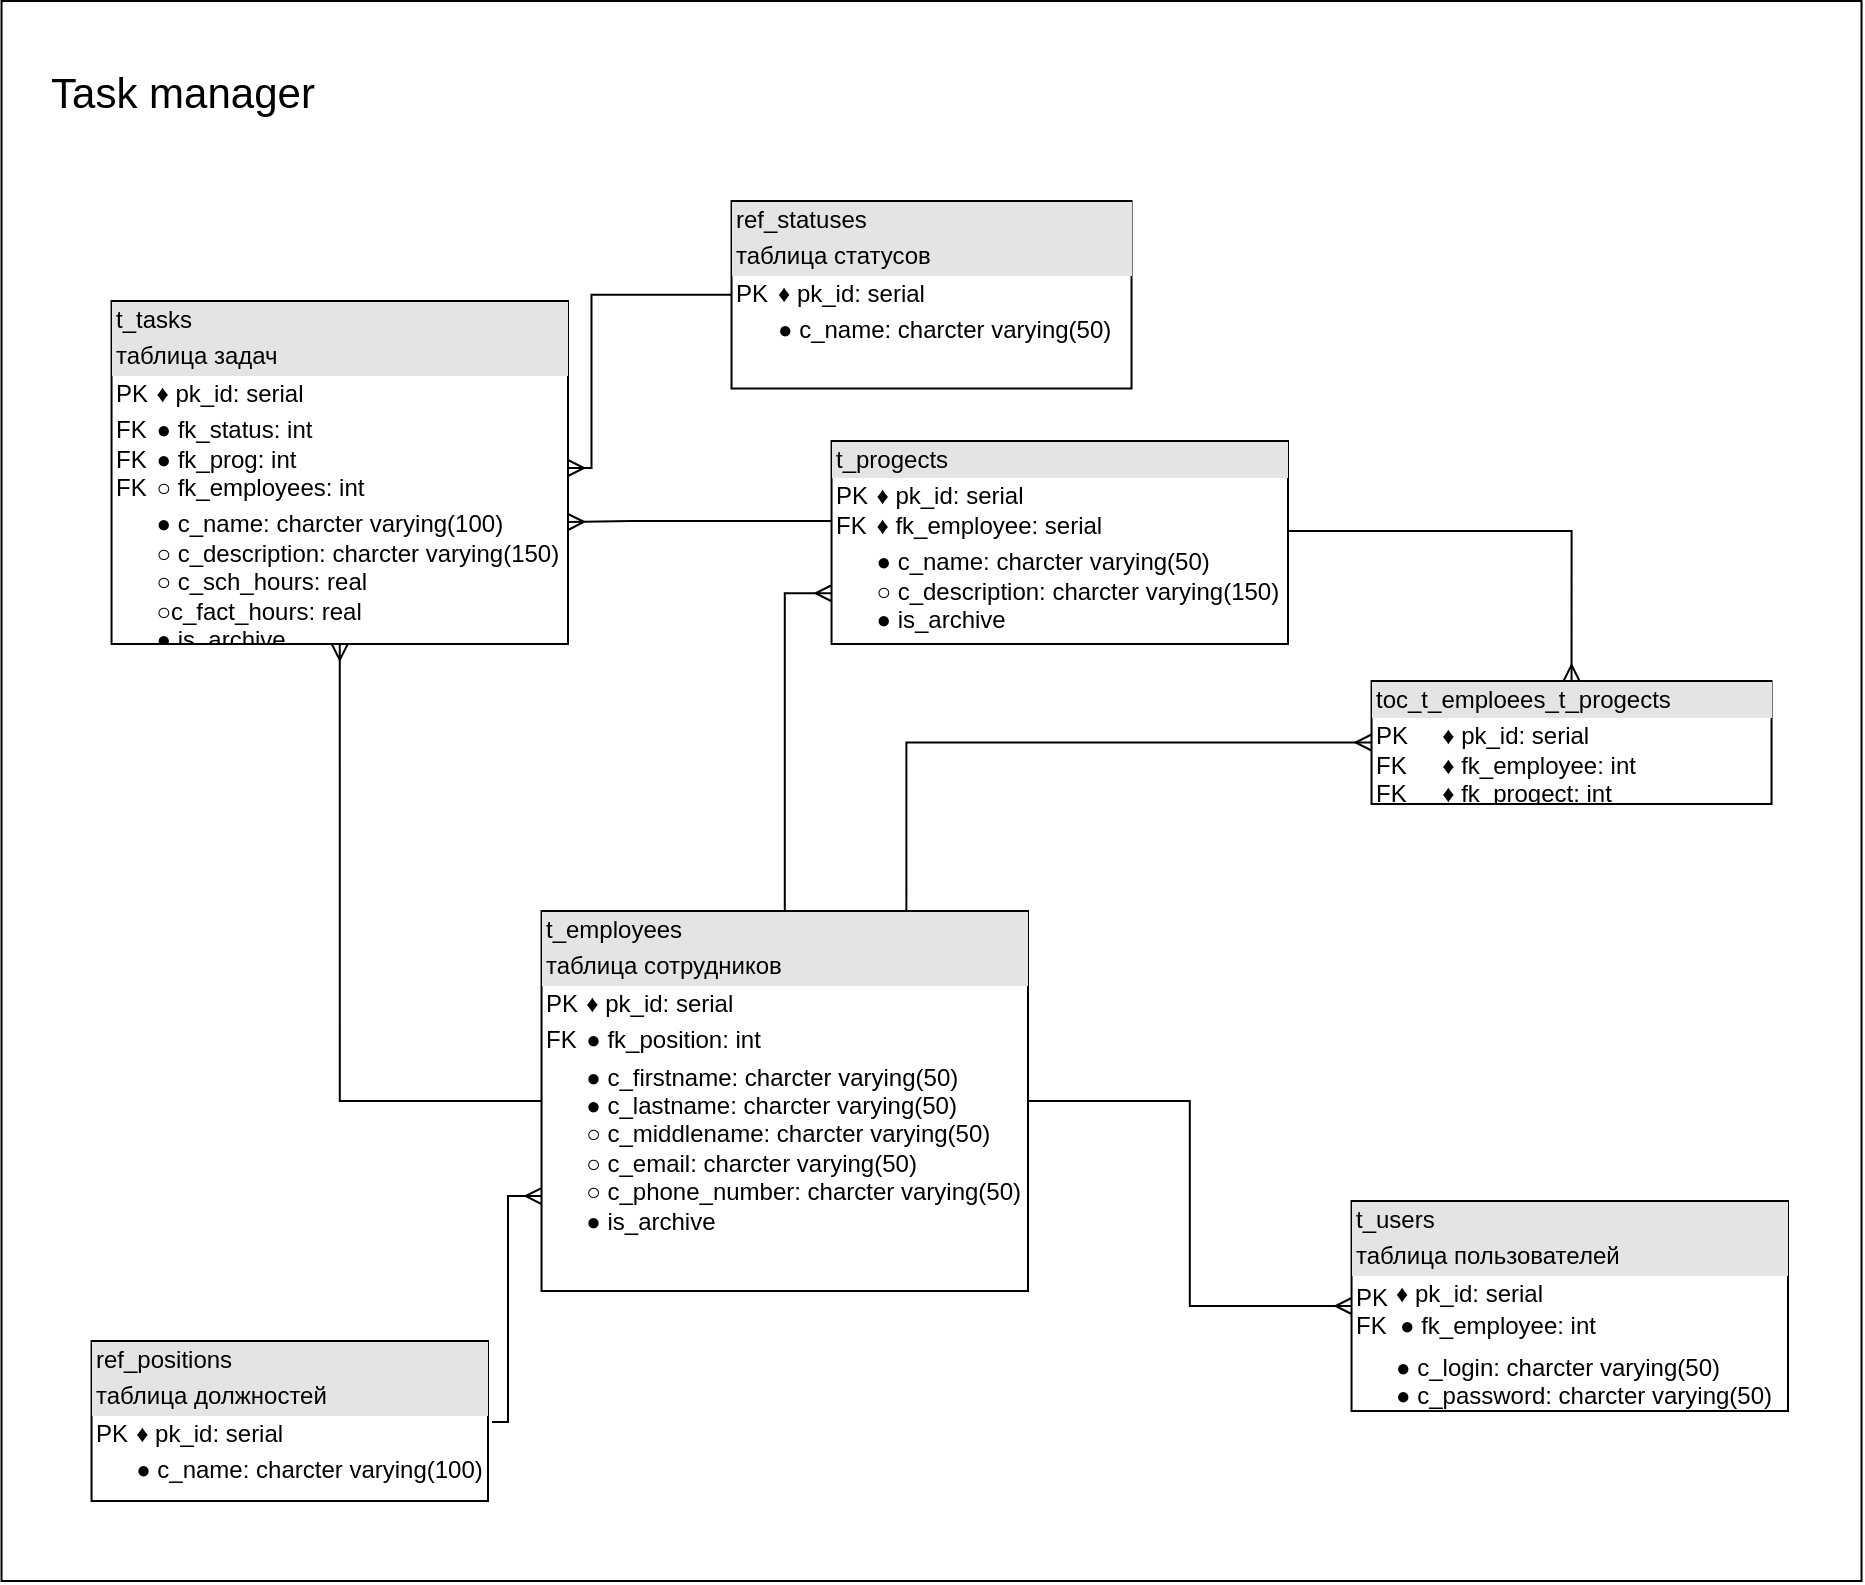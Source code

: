 <mxfile version="14.3.0" type="device" pages="4"><diagram name="Реляционная модель бд" id="W_nyanpMVIynrIn4wTYS"><mxGraphModel dx="599" dy="471" grid="1" gridSize="10" guides="1" tooltips="1" connect="1" arrows="1" fold="1" page="1" pageScale="1" pageWidth="827" pageHeight="1169" math="0" shadow="0"><root><mxCell id="0"/><mxCell id="1" parent="0"/><mxCell id="SZcFa_LpIPf1PWj8NDK7-1" value="" style="rounded=0;whiteSpace=wrap;html=1;startSize=26;" parent="1" vertex="1"><mxGeometry x="6.766" y="408.512" width="930" height="790" as="geometry"/></mxCell><mxCell id="SZcFa_LpIPf1PWj8NDK7-2" style="edgeStyle=orthogonalEdgeStyle;rounded=0;orthogonalLoop=1;jettySize=auto;html=1;endArrow=ERmany;endFill=0;entryX=0.5;entryY=1;entryDx=0;entryDy=0;exitX=0;exitY=0.5;exitDx=0;exitDy=0;" parent="1" source="SZcFa_LpIPf1PWj8NDK7-7" target="SZcFa_LpIPf1PWj8NDK7-3" edge="1"><mxGeometry relative="1" as="geometry"><mxPoint x="481.766" y="638.512" as="targetPoint"/><Array as="points"><mxPoint x="176" y="959"/></Array></mxGeometry></mxCell><mxCell id="SZcFa_LpIPf1PWj8NDK7-3" value="&lt;div style=&quot;box-sizing: border-box ; width: 100% ; background: #e4e4e4 ; padding: 2px&quot;&gt;t_tasks&lt;/div&gt;&lt;div style=&quot;box-sizing: border-box ; width: 100% ; background: #e4e4e4 ; padding: 2px&quot;&gt;таблица задач&lt;/div&gt;&lt;table style=&quot;width: 100% ; font-size: 1em&quot; cellpadding=&quot;2&quot; cellspacing=&quot;0&quot;&gt;&lt;tbody&gt;&lt;tr&gt;&lt;td&gt;PK&lt;/td&gt;&lt;td&gt;♦ pk_id: serial&lt;/td&gt;&lt;/tr&gt;&lt;tr&gt;&lt;td&gt;FK&lt;br&gt;FK&lt;br&gt;FK&lt;/td&gt;&lt;td&gt;● fk_status: int&lt;br&gt;● fk_prog: int&lt;br&gt;○&amp;nbsp;fk_employees: int&lt;br&gt;&lt;/td&gt;&lt;/tr&gt;&lt;tr&gt;&lt;td&gt;&lt;/td&gt;&lt;td&gt;● c_name: charcter varying(100)&lt;br&gt;○ c_description: charcter varying(150)&lt;br&gt;○&amp;nbsp;c_sch_hours: real&lt;br&gt;○c_fact_hours: real&lt;br&gt;● is_archive&lt;br&gt;&lt;/td&gt;&lt;/tr&gt;&lt;/tbody&gt;&lt;/table&gt;" style="verticalAlign=top;align=left;overflow=fill;html=1;" parent="1" vertex="1"><mxGeometry x="61.77" y="558.51" width="228.23" height="171.49" as="geometry"/></mxCell><mxCell id="SZcFa_LpIPf1PWj8NDK7-4" style="edgeStyle=orthogonalEdgeStyle;rounded=0;orthogonalLoop=1;jettySize=auto;html=1;exitX=0;exitY=0.5;exitDx=0;exitDy=0;endArrow=ERmany;endFill=0;" parent="1" source="SZcFa_LpIPf1PWj8NDK7-5" edge="1"><mxGeometry relative="1" as="geometry"><mxPoint x="290" y="642" as="targetPoint"/><Array as="points"><mxPoint x="301.766" y="555.512"/><mxPoint x="301.766" y="641.512"/></Array></mxGeometry></mxCell><mxCell id="SZcFa_LpIPf1PWj8NDK7-5" value="&lt;div style=&quot;box-sizing: border-box ; width: 100% ; background: #e4e4e4 ; padding: 2px&quot;&gt;ref_statuses&lt;/div&gt;&lt;div style=&quot;box-sizing: border-box ; width: 100% ; background: #e4e4e4 ; padding: 2px&quot;&gt;таблица статусов&lt;/div&gt;&lt;table style=&quot;width: 100% ; font-size: 1em&quot; cellpadding=&quot;2&quot; cellspacing=&quot;0&quot;&gt;&lt;tbody&gt;&lt;tr&gt;&lt;td&gt;PK&lt;/td&gt;&lt;td&gt;♦ pk_id: serial&lt;/td&gt;&lt;/tr&gt;&lt;tr&gt;&lt;td&gt;&lt;/td&gt;&lt;td&gt;● c_name: charcter varying(50)&lt;br&gt;&lt;br&gt;&lt;/td&gt;&lt;/tr&gt;&lt;/tbody&gt;&lt;/table&gt;" style="verticalAlign=top;align=left;overflow=fill;html=1;" parent="1" vertex="1"><mxGeometry x="371.766" y="508.512" width="200" height="93.75" as="geometry"/></mxCell><mxCell id="SZcFa_LpIPf1PWj8NDK7-6" style="edgeStyle=orthogonalEdgeStyle;rounded=0;orthogonalLoop=1;jettySize=auto;html=1;exitX=1;exitY=0.5;exitDx=0;exitDy=0;endArrow=ERmany;endFill=0;" parent="1" source="SZcFa_LpIPf1PWj8NDK7-7" target="SZcFa_LpIPf1PWj8NDK7-8" edge="1"><mxGeometry relative="1" as="geometry"><mxPoint x="481.766" y="758.512" as="targetPoint"/></mxGeometry></mxCell><mxCell id="SZcFa_LpIPf1PWj8NDK7-7" value="&lt;div style=&quot;box-sizing: border-box ; width: 100% ; background: #e4e4e4 ; padding: 2px&quot;&gt;t_employees&lt;/div&gt;&lt;div style=&quot;box-sizing: border-box ; width: 100% ; background: #e4e4e4 ; padding: 2px&quot;&gt;таблица сотрудников&lt;/div&gt;&lt;table style=&quot;width: 100% ; font-size: 1em&quot; cellpadding=&quot;2&quot; cellspacing=&quot;0&quot;&gt;&lt;tbody&gt;&lt;tr&gt;&lt;td&gt;PK&lt;/td&gt;&lt;td&gt;♦ pk_id: serial&lt;/td&gt;&lt;/tr&gt;&lt;tr&gt;&lt;td&gt;FK&lt;br&gt;&lt;/td&gt;&lt;td&gt;● fk_position: int&lt;/td&gt;&lt;/tr&gt;&lt;tr&gt;&lt;td&gt;&lt;/td&gt;&lt;td&gt;● c_firstname: charcter varying(50)&lt;br&gt;● c_lastname: charcter varying(50)&lt;br&gt;○ c_middlename: charcter varying(50)&lt;br&gt;○&amp;nbsp;c_email: charcter varying(50)&lt;br&gt;○&amp;nbsp;c_phone_number: charcter varying(50)&lt;br&gt;● is_archive&lt;br&gt;&lt;br&gt;&lt;br&gt;&lt;/td&gt;&lt;/tr&gt;&lt;/tbody&gt;&lt;/table&gt;" style="verticalAlign=top;align=left;overflow=fill;html=1;" parent="1" vertex="1"><mxGeometry x="276.77" y="863.51" width="243.23" height="190" as="geometry"/></mxCell><mxCell id="SZcFa_LpIPf1PWj8NDK7-8" value="&lt;div style=&quot;box-sizing: border-box ; width: 100% ; background: #e4e4e4 ; padding: 2px&quot;&gt;t_users&lt;/div&gt;&lt;div style=&quot;box-sizing: border-box ; width: 100% ; background: #e4e4e4 ; padding: 2px&quot;&gt;таблица пользователей&lt;/div&gt;&lt;table style=&quot;width: 100% ; font-size: 1em&quot; cellpadding=&quot;2&quot; cellspacing=&quot;0&quot;&gt;&lt;tbody&gt;&lt;tr&gt;&lt;td&gt;PK&lt;br&gt;FK&lt;/td&gt;&lt;td&gt;♦ pk_id: serial&lt;br&gt;&lt;table cellpadding=&quot;2&quot; cellspacing=&quot;0&quot; style=&quot;font-size: 1em ; width: 205px&quot;&gt;&lt;tbody&gt;&lt;tr&gt;&lt;td&gt;● fk_employee: int&lt;/td&gt;&lt;/tr&gt;&lt;/tbody&gt;&lt;/table&gt;&lt;/td&gt;&lt;/tr&gt;&lt;tr&gt;&lt;td&gt;&lt;/td&gt;&lt;td&gt;● c_login: charcter varying(50)&lt;br&gt;● c_password: charcter varying(50)&lt;br&gt;&lt;/td&gt;&lt;/tr&gt;&lt;/tbody&gt;&lt;/table&gt;" style="verticalAlign=top;align=left;overflow=fill;html=1;" parent="1" vertex="1"><mxGeometry x="681.77" y="1008.51" width="218.23" height="105" as="geometry"/></mxCell><mxCell id="SZcFa_LpIPf1PWj8NDK7-9" value="&lt;div style=&quot;box-sizing: border-box ; width: 100% ; background: #e4e4e4 ; padding: 2px&quot;&gt;ref_positions&lt;/div&gt;&lt;div style=&quot;box-sizing: border-box ; width: 100% ; background: #e4e4e4 ; padding: 2px&quot;&gt;таблица должностей&lt;/div&gt;&lt;table style=&quot;width: 100% ; font-size: 1em&quot; cellpadding=&quot;2&quot; cellspacing=&quot;0&quot;&gt;&lt;tbody&gt;&lt;tr&gt;&lt;td&gt;PK&lt;/td&gt;&lt;td&gt;♦ pk_id: serial&lt;/td&gt;&lt;/tr&gt;&lt;tr&gt;&lt;td&gt;&lt;/td&gt;&lt;td&gt;● c_name: charcter varying(100)&lt;br&gt;&lt;/td&gt;&lt;/tr&gt;&lt;/tbody&gt;&lt;/table&gt;" style="verticalAlign=top;align=left;overflow=fill;html=1;" parent="1" vertex="1"><mxGeometry x="51.77" y="1078.51" width="198.23" height="80" as="geometry"/></mxCell><mxCell id="SZcFa_LpIPf1PWj8NDK7-10" style="edgeStyle=orthogonalEdgeStyle;rounded=0;orthogonalLoop=1;jettySize=auto;html=1;endArrow=ERmany;endFill=0;entryX=0;entryY=0.75;entryDx=0;entryDy=0;" parent="1" target="SZcFa_LpIPf1PWj8NDK7-7" edge="1"><mxGeometry relative="1" as="geometry"><mxPoint x="252" y="1119" as="sourcePoint"/><mxPoint x="591.766" y="1006.512" as="targetPoint"/><Array as="points"><mxPoint x="260" y="1119"/><mxPoint x="260" y="1006"/></Array></mxGeometry></mxCell><mxCell id="SZcFa_LpIPf1PWj8NDK7-11" value="&lt;div style=&quot;box-sizing: border-box ; width: 100% ; background: #e4e4e4 ; padding: 2px&quot;&gt;t_progects&lt;/div&gt;&lt;table style=&quot;width: 100% ; font-size: 1em&quot; cellpadding=&quot;2&quot; cellspacing=&quot;0&quot;&gt;&lt;tbody&gt;&lt;tr&gt;&lt;td&gt;PK&lt;br&gt;FK&lt;/td&gt;&lt;td&gt;♦ pk_id: serial&lt;br&gt;♦ fk_employee: serial&lt;br&gt;&lt;/td&gt;&lt;/tr&gt;&lt;tr&gt;&lt;td&gt;&lt;/td&gt;&lt;td&gt;● c_name: charcter varying(50)&lt;br&gt;○ c_description: charcter varying(150)&lt;br&gt;● is_archive&lt;br&gt;&lt;br&gt;&lt;/td&gt;&lt;/tr&gt;&lt;/tbody&gt;&lt;/table&gt;" style="verticalAlign=top;align=left;overflow=fill;html=1;" parent="1" vertex="1"><mxGeometry x="421.77" y="628.51" width="228.23" height="101.49" as="geometry"/></mxCell><mxCell id="SZcFa_LpIPf1PWj8NDK7-12" style="edgeStyle=orthogonalEdgeStyle;rounded=0;orthogonalLoop=1;jettySize=auto;html=1;endArrow=ERmany;endFill=0;entryX=0;entryY=0.75;entryDx=0;entryDy=0;" parent="1" source="SZcFa_LpIPf1PWj8NDK7-7" target="SZcFa_LpIPf1PWj8NDK7-11" edge="1"><mxGeometry relative="1" as="geometry"><mxPoint x="691.766" y="928.512" as="sourcePoint"/><mxPoint x="596.766" y="698.512" as="targetPoint"/></mxGeometry></mxCell><mxCell id="SZcFa_LpIPf1PWj8NDK7-13" value="Task manager" style="text;html=1;align=center;verticalAlign=middle;resizable=0;points=[];autosize=1;fontSize=21;" parent="1" vertex="1"><mxGeometry x="21.766" y="438.512" width="150" height="30" as="geometry"/></mxCell><mxCell id="SZcFa_LpIPf1PWj8NDK7-14" value="&lt;div style=&quot;box-sizing: border-box ; width: 100% ; background: #e4e4e4 ; padding: 2px&quot;&gt;toc_t_emploees_t_progects&lt;/div&gt;&lt;table style=&quot;width: 100% ; font-size: 1em&quot; cellpadding=&quot;2&quot; cellspacing=&quot;0&quot;&gt;&lt;tbody&gt;&lt;tr&gt;&lt;td&gt;PK&lt;br&gt;FK&lt;br&gt;FK&lt;/td&gt;&lt;td&gt;♦ pk_id: serial&lt;br&gt;♦ fk_employee: int&lt;br&gt;♦ fk_progect: int&lt;br&gt;&lt;/td&gt;&lt;/tr&gt;&lt;tr&gt;&lt;td&gt;&lt;br&gt;&lt;br&gt;&lt;br&gt;&lt;br&gt;&lt;/td&gt;&lt;td&gt;&lt;br&gt;&lt;br&gt;&lt;/td&gt;&lt;/tr&gt;&lt;/tbody&gt;&lt;/table&gt;" style="verticalAlign=top;align=left;overflow=fill;html=1;" parent="1" vertex="1"><mxGeometry x="691.77" y="748.51" width="200" height="61.49" as="geometry"/></mxCell><mxCell id="SZcFa_LpIPf1PWj8NDK7-15" style="edgeStyle=orthogonalEdgeStyle;rounded=0;orthogonalLoop=1;jettySize=auto;html=1;exitX=0.75;exitY=0;exitDx=0;exitDy=0;endArrow=ERmany;endFill=0;entryX=0;entryY=0.5;entryDx=0;entryDy=0;" parent="1" source="SZcFa_LpIPf1PWj8NDK7-7" target="SZcFa_LpIPf1PWj8NDK7-14" edge="1"><mxGeometry relative="1" as="geometry"><mxPoint x="594.266" y="968.512" as="sourcePoint"/><mxPoint x="691.766" y="1071.083" as="targetPoint"/><Array as="points"><mxPoint x="459" y="779"/></Array></mxGeometry></mxCell><mxCell id="SZcFa_LpIPf1PWj8NDK7-16" style="edgeStyle=orthogonalEdgeStyle;rounded=0;orthogonalLoop=1;jettySize=auto;html=1;exitX=1;exitY=0.5;exitDx=0;exitDy=0;endArrow=ERmany;endFill=0;entryX=0.5;entryY=0;entryDx=0;entryDy=0;" parent="1" source="SZcFa_LpIPf1PWj8NDK7-11" target="SZcFa_LpIPf1PWj8NDK7-14" edge="1"><mxGeometry relative="1" as="geometry"><mxPoint x="440.516" y="873.512" as="sourcePoint"/><mxPoint x="701.766" y="808.512" as="targetPoint"/><Array as="points"><mxPoint x="791.766" y="673.512"/></Array></mxGeometry></mxCell><mxCell id="SZcFa_LpIPf1PWj8NDK7-17" style="edgeStyle=orthogonalEdgeStyle;rounded=0;orthogonalLoop=1;jettySize=auto;html=1;endArrow=ERmany;endFill=0;" parent="1" edge="1"><mxGeometry relative="1" as="geometry"><mxPoint x="290" y="669" as="targetPoint"/><mxPoint x="421.766" y="668.512" as="sourcePoint"/><Array as="points"><mxPoint x="321.766" y="668.512"/><mxPoint x="321.766" y="668.512"/></Array></mxGeometry></mxCell></root></mxGraphModel></diagram><diagram name="Макет" id="OZ30aXFZsuaW_VUiiuFH"><mxGraphModel dx="2859" dy="1907" grid="0" gridSize="10" guides="1" tooltips="1" connect="1" arrows="1" fold="1" page="1" pageScale="1" pageWidth="827" pageHeight="1169" math="0" shadow="0"><root><mxCell id="q0XLIiqmbopI_QU0HiOQ-0"/><mxCell id="q0XLIiqmbopI_QU0HiOQ-1" parent="q0XLIiqmbopI_QU0HiOQ-0"/><mxCell id="q0XLIiqmbopI_QU0HiOQ-69" value="" style="rounded=0;whiteSpace=wrap;html=1;fontSize=16;" parent="q0XLIiqmbopI_QU0HiOQ-1" vertex="1"><mxGeometry x="40" y="-860" width="1280" height="720" as="geometry"/></mxCell><mxCell id="q0XLIiqmbopI_QU0HiOQ-95" value="" style="rounded=0;whiteSpace=wrap;html=1;fillColor=none;fontSize=16;" parent="q0XLIiqmbopI_QU0HiOQ-1" vertex="1"><mxGeometry x="510" y="-585" width="340" height="170" as="geometry"/></mxCell><mxCell id="q0XLIiqmbopI_QU0HiOQ-96" value="" style="rounded=0;whiteSpace=wrap;html=1;fillColor=none;fontSize=16;" parent="q0XLIiqmbopI_QU0HiOQ-1" vertex="1"><mxGeometry x="600" y="-525" width="230" height="30" as="geometry"/></mxCell><mxCell id="q0XLIiqmbopI_QU0HiOQ-97" value="" style="rounded=0;whiteSpace=wrap;html=1;fillColor=none;fontSize=16;" parent="q0XLIiqmbopI_QU0HiOQ-1" vertex="1"><mxGeometry x="600" y="-465" width="230" height="30" as="geometry"/></mxCell><mxCell id="q0XLIiqmbopI_QU0HiOQ-98" value="Логин" style="text;html=1;strokeColor=none;fillColor=none;align=center;verticalAlign=middle;whiteSpace=wrap;rounded=0;fontSize=16;" parent="q0XLIiqmbopI_QU0HiOQ-1" vertex="1"><mxGeometry x="540" y="-520" width="40" height="20" as="geometry"/></mxCell><mxCell id="q0XLIiqmbopI_QU0HiOQ-99" value="Пароль" style="text;html=1;strokeColor=none;fillColor=none;align=center;verticalAlign=middle;whiteSpace=wrap;rounded=0;fontSize=16;" parent="q0XLIiqmbopI_QU0HiOQ-1" vertex="1"><mxGeometry x="540" y="-460" width="40" height="20" as="geometry"/></mxCell><mxCell id="q0XLIiqmbopI_QU0HiOQ-100" value="Авторизация" style="text;html=1;strokeColor=none;fillColor=none;align=center;verticalAlign=middle;whiteSpace=wrap;rounded=0;fontSize=16;" parent="q0XLIiqmbopI_QU0HiOQ-1" vertex="1"><mxGeometry x="660" y="-565" width="40" height="20" as="geometry"/></mxCell><mxCell id="q0XLIiqmbopI_QU0HiOQ-101" value="&lt;font style=&quot;font-size: 30px&quot;&gt;Авторизация&lt;/font&gt;" style="text;html=1;align=center;verticalAlign=middle;resizable=0;points=[];autosize=1;fontSize=16;" parent="q0XLIiqmbopI_QU0HiOQ-1" vertex="1"><mxGeometry x="620" y="-925" width="190" height="30" as="geometry"/></mxCell><mxCell id="q0XLIiqmbopI_QU0HiOQ-102" value="&lt;span style=&quot;font-size: 30px&quot;&gt;Вкладка сотрудники&lt;/span&gt;" style="text;html=1;align=center;verticalAlign=middle;resizable=0;points=[];autosize=1;fontSize=16;" parent="q0XLIiqmbopI_QU0HiOQ-1" vertex="1"><mxGeometry x="525" y="1210" width="300" height="30" as="geometry"/></mxCell><mxCell id="q0XLIiqmbopI_QU0HiOQ-103" value="" style="rounded=0;whiteSpace=wrap;html=1;fontSize=16;" parent="q0XLIiqmbopI_QU0HiOQ-1" vertex="1"><mxGeometry x="40" y="220" width="1280" height="720" as="geometry"/></mxCell><mxCell id="q0XLIiqmbopI_QU0HiOQ-104" value="Меню" style="rounded=0;whiteSpace=wrap;html=1;fontSize=16;fillColor=#cce5ff;strokeColor=#36393d;" parent="q0XLIiqmbopI_QU0HiOQ-1" vertex="1"><mxGeometry x="26" y="220" width="69" height="52" as="geometry"/></mxCell><mxCell id="q0XLIiqmbopI_QU0HiOQ-105" value="&lt;font style=&quot;font-size: 16px&quot;&gt;Task Manager&lt;/font&gt;" style="rounded=0;whiteSpace=wrap;html=1;fontSize=16;fillColor=#eeeeee;strokeColor=#36393d;" parent="q0XLIiqmbopI_QU0HiOQ-1" vertex="1"><mxGeometry x="91" y="220" width="300" height="50" as="geometry"/></mxCell><mxCell id="q0XLIiqmbopI_QU0HiOQ-107" value="Заголовки таблицы" style="rounded=0;whiteSpace=wrap;html=1;fontSize=16;fillColor=#cce5ff;strokeColor=#36393d;" parent="q0XLIiqmbopI_QU0HiOQ-1" vertex="1"><mxGeometry x="40" y="270" width="1280" height="40" as="geometry"/></mxCell><mxCell id="q0XLIiqmbopI_QU0HiOQ-108" value="Таблица с данными" style="rounded=0;whiteSpace=wrap;html=1;fontSize=16;" parent="q0XLIiqmbopI_QU0HiOQ-1" vertex="1"><mxGeometry x="40" y="310" width="1280" height="630" as="geometry"/></mxCell><mxCell id="q0XLIiqmbopI_QU0HiOQ-109" value="выделенная запись в таблице" style="rounded=0;whiteSpace=wrap;html=1;fontSize=16;fillColor=#dae8fc;strokeColor=#6c8ebf;" parent="q0XLIiqmbopI_QU0HiOQ-1" vertex="1"><mxGeometry x="45" y="483" width="1270" height="31" as="geometry"/></mxCell><mxCell id="q0XLIiqmbopI_QU0HiOQ-110" value="не выделенная запись в таблице" style="rounded=0;whiteSpace=wrap;html=1;fontSize=16;fillColor=#f5f5f5;strokeColor=#666666;fontColor=#333333;" parent="q0XLIiqmbopI_QU0HiOQ-1" vertex="1"><mxGeometry x="45" y="514" width="1270" height="31" as="geometry"/></mxCell><mxCell id="q0XLIiqmbopI_QU0HiOQ-111" value="не выделенная запись в таблице" style="rounded=0;whiteSpace=wrap;html=1;fontSize=16;fillColor=#f5f5f5;strokeColor=#666666;fontColor=#333333;" parent="q0XLIiqmbopI_QU0HiOQ-1" vertex="1"><mxGeometry x="45" y="452" width="1270" height="31" as="geometry"/></mxCell><mxCell id="q0XLIiqmbopI_QU0HiOQ-112" value="" style="group" parent="q0XLIiqmbopI_QU0HiOQ-1" vertex="1" connectable="0"><mxGeometry x="175" y="484" width="30" height="30" as="geometry"/></mxCell><mxCell id="q0XLIiqmbopI_QU0HiOQ-113" value="" style="group" parent="q0XLIiqmbopI_QU0HiOQ-112" vertex="1" connectable="0"><mxGeometry width="30" height="30" as="geometry"/></mxCell><mxCell id="q0XLIiqmbopI_QU0HiOQ-114" value="" style="ellipse;whiteSpace=wrap;html=1;aspect=fixed;fontSize=16;" parent="q0XLIiqmbopI_QU0HiOQ-113" vertex="1"><mxGeometry width="30" height="30" as="geometry"/></mxCell><mxCell id="q0XLIiqmbopI_QU0HiOQ-115" value="" style="ellipse;whiteSpace=wrap;html=1;aspect=fixed;fontSize=16;" parent="q0XLIiqmbopI_QU0HiOQ-113" vertex="1"><mxGeometry x="5" y="5" width="20" height="20" as="geometry"/></mxCell><mxCell id="q0XLIiqmbopI_QU0HiOQ-127" value="" style="endArrow=none;dashed=1;html=1;fontSize=16;" parent="q0XLIiqmbopI_QU0HiOQ-1" edge="1"><mxGeometry width="50" height="50" relative="1" as="geometry"><mxPoint x="-90" y="419" as="sourcePoint"/><mxPoint y="420" as="targetPoint"/></mxGeometry></mxCell><mxCell id="q0XLIiqmbopI_QU0HiOQ-128" value="RightClick" style="text;html=1;align=center;verticalAlign=middle;resizable=0;points=[];autosize=1;fontSize=16;" parent="q0XLIiqmbopI_QU0HiOQ-1" vertex="1"><mxGeometry x="-88" y="399" width="82" height="23" as="geometry"/></mxCell><mxCell id="58Cltx2n1WtHKc6YZP3X-4" value="" style="edgeStyle=orthogonalEdgeStyle;rounded=0;orthogonalLoop=1;jettySize=auto;html=1;" parent="q0XLIiqmbopI_QU0HiOQ-1" source="q0XLIiqmbopI_QU0HiOQ-129" target="q0XLIiqmbopI_QU0HiOQ-108" edge="1"><mxGeometry relative="1" as="geometry"/></mxCell><mxCell id="q0XLIiqmbopI_QU0HiOQ-129" value="&lt;span style=&quot;font-size: 30px&quot;&gt;Начальная страница/Вкладка проекты&lt;/span&gt;" style="text;html=1;align=center;verticalAlign=middle;resizable=0;points=[];autosize=1;fontSize=16;" parent="q0XLIiqmbopI_QU0HiOQ-1" vertex="1"><mxGeometry x="407" y="151" width="548" height="28" as="geometry"/></mxCell><mxCell id="q0XLIiqmbopI_QU0HiOQ-158" value="" style="rounded=0;whiteSpace=wrap;html=1;fontSize=16;" parent="q0XLIiqmbopI_QU0HiOQ-1" vertex="1"><mxGeometry x="1475" y="2340" width="360" height="292" as="geometry"/></mxCell><mxCell id="q0XLIiqmbopI_QU0HiOQ-160" value="Добавление задачи" style="rounded=0;whiteSpace=wrap;html=1;fontSize=16;fillColor=#cce5ff;strokeColor=#36393d;" parent="q0XLIiqmbopI_QU0HiOQ-1" vertex="1"><mxGeometry x="1475" y="2340" width="360" height="40" as="geometry"/></mxCell><mxCell id="q0XLIiqmbopI_QU0HiOQ-162" value="Название" style="text;html=1;strokeColor=none;fillColor=none;align=left;verticalAlign=middle;whiteSpace=wrap;rounded=0;fontSize=16;" parent="q0XLIiqmbopI_QU0HiOQ-1" vertex="1"><mxGeometry x="1480" y="2410" width="40" height="20" as="geometry"/></mxCell><mxCell id="q0XLIiqmbopI_QU0HiOQ-163" value="Описание" style="text;html=1;strokeColor=none;fillColor=none;align=left;verticalAlign=middle;whiteSpace=wrap;rounded=0;fontSize=16;" parent="q0XLIiqmbopI_QU0HiOQ-1" vertex="1"><mxGeometry x="1480" y="2450" width="40" height="20" as="geometry"/></mxCell><mxCell id="q0XLIiqmbopI_QU0HiOQ-166" value="План часы" style="text;html=1;strokeColor=none;fillColor=none;align=left;verticalAlign=middle;whiteSpace=wrap;rounded=0;fontSize=16;" parent="q0XLIiqmbopI_QU0HiOQ-1" vertex="1"><mxGeometry x="1480" y="2545" width="110" height="20" as="geometry"/></mxCell><mxCell id="q0XLIiqmbopI_QU0HiOQ-169" value="поле ввода" style="rounded=0;whiteSpace=wrap;html=1;fillColor=#ffffff;fontSize=16;align=center;fontStyle=2" parent="q0XLIiqmbopI_QU0HiOQ-1" vertex="1"><mxGeometry x="1595" y="2410" width="220" height="20" as="geometry"/></mxCell><mxCell id="q0XLIiqmbopI_QU0HiOQ-170" value="поле ввода" style="rounded=0;whiteSpace=wrap;html=1;fillColor=#ffffff;fontSize=16;align=center;fontStyle=2" parent="q0XLIiqmbopI_QU0HiOQ-1" vertex="1"><mxGeometry x="1595" y="2450" width="220" height="60" as="geometry"/></mxCell><mxCell id="q0XLIiqmbopI_QU0HiOQ-174" value="поле ввода" style="rounded=0;whiteSpace=wrap;html=1;fillColor=#ffffff;fontSize=16;align=center;fontStyle=2" parent="q0XLIiqmbopI_QU0HiOQ-1" vertex="1"><mxGeometry x="1590" y="2545" width="220" height="20" as="geometry"/></mxCell><mxCell id="q0XLIiqmbopI_QU0HiOQ-197" value="" style="rounded=0;whiteSpace=wrap;html=1;fontSize=16;" parent="q0XLIiqmbopI_QU0HiOQ-1" vertex="1"><mxGeometry x="2355" y="2340" width="360" height="400" as="geometry"/></mxCell><mxCell id="q0XLIiqmbopI_QU0HiOQ-198" value="Удаление задачи" style="rounded=0;whiteSpace=wrap;html=1;fontSize=16;fillColor=#cce5ff;strokeColor=#36393d;" parent="q0XLIiqmbopI_QU0HiOQ-1" vertex="1"><mxGeometry x="2355" y="2340" width="360" height="40" as="geometry"/></mxCell><mxCell id="q0XLIiqmbopI_QU0HiOQ-199" value="Название" style="text;html=1;strokeColor=none;fillColor=none;align=left;verticalAlign=middle;whiteSpace=wrap;rounded=0;fontSize=16;" parent="q0XLIiqmbopI_QU0HiOQ-1" vertex="1"><mxGeometry x="2360" y="2410" width="40" height="20" as="geometry"/></mxCell><mxCell id="q0XLIiqmbopI_QU0HiOQ-200" value="Описание" style="text;html=1;strokeColor=none;fillColor=none;align=left;verticalAlign=middle;whiteSpace=wrap;rounded=0;fontSize=16;" parent="q0XLIiqmbopI_QU0HiOQ-1" vertex="1"><mxGeometry x="2360" y="2450" width="40" height="20" as="geometry"/></mxCell><mxCell id="q0XLIiqmbopI_QU0HiOQ-201" value="Сотрудник" style="text;html=1;strokeColor=none;fillColor=none;align=left;verticalAlign=middle;whiteSpace=wrap;rounded=0;fontSize=16;" parent="q0XLIiqmbopI_QU0HiOQ-1" vertex="1"><mxGeometry x="2360" y="2530" width="40" height="20" as="geometry"/></mxCell><mxCell id="q0XLIiqmbopI_QU0HiOQ-203" value="План часы" style="text;html=1;strokeColor=none;fillColor=none;align=left;verticalAlign=middle;whiteSpace=wrap;rounded=0;fontSize=16;" parent="q0XLIiqmbopI_QU0HiOQ-1" vertex="1"><mxGeometry x="2360" y="2616" width="110" height="20" as="geometry"/></mxCell><mxCell id="q0XLIiqmbopI_QU0HiOQ-204" value="Статус" style="text;html=1;strokeColor=none;fillColor=none;align=left;verticalAlign=middle;whiteSpace=wrap;rounded=0;fontSize=16;" parent="q0XLIiqmbopI_QU0HiOQ-1" vertex="1"><mxGeometry x="2362" y="2574" width="110" height="20" as="geometry"/></mxCell><mxCell id="q0XLIiqmbopI_QU0HiOQ-205" value="Название задачи" style="rounded=0;whiteSpace=wrap;html=1;fillColor=#f5f5f5;fontSize=16;align=left;fontStyle=0;strokeColor=#666666;fontColor=#333333;" parent="q0XLIiqmbopI_QU0HiOQ-1" vertex="1"><mxGeometry x="2475" y="2410" width="220" height="20" as="geometry"/></mxCell><mxCell id="q0XLIiqmbopI_QU0HiOQ-206" value="Описание задачи" style="rounded=0;fillColor=#f5f5f5;fontSize=16;align=left;fontStyle=0;whiteSpace=wrap;html=1;verticalAlign=top;strokeColor=#666666;fontColor=#333333;" parent="q0XLIiqmbopI_QU0HiOQ-1" vertex="1"><mxGeometry x="2475" y="2450" width="220" height="70" as="geometry"/></mxCell><mxCell id="q0XLIiqmbopI_QU0HiOQ-207" value="ФИО сотрудника" style="rounded=0;whiteSpace=wrap;html=1;fillColor=#f5f5f5;fontSize=16;align=left;fontStyle=0;strokeColor=#666666;fontColor=#333333;" parent="q0XLIiqmbopI_QU0HiOQ-1" vertex="1"><mxGeometry x="2475" y="2530" width="220" height="20" as="geometry"/></mxCell><mxCell id="q0XLIiqmbopI_QU0HiOQ-209" value="статус задачи" style="rounded=0;whiteSpace=wrap;html=1;fillColor=#f5f5f5;fontSize=16;align=left;strokeColor=#666666;fontColor=#333333;" parent="q0XLIiqmbopI_QU0HiOQ-1" vertex="1"><mxGeometry x="2477" y="2572.5" width="220" height="20" as="geometry"/></mxCell><mxCell id="q0XLIiqmbopI_QU0HiOQ-210" value="&lt;font face=&quot;serif&quot;&gt;&lt;span style=&quot;font-size: 15.833px ; font-style: normal ; background-color: rgb(255 , 255 , 255)&quot;&gt;План часы задачи&lt;/span&gt;&lt;/font&gt;" style="rounded=0;whiteSpace=wrap;html=1;fillColor=#f5f5f5;fontSize=16;align=left;fontStyle=2;strokeColor=#666666;fontColor=#333333;" parent="q0XLIiqmbopI_QU0HiOQ-1" vertex="1"><mxGeometry x="2475" y="2616" width="220" height="20" as="geometry"/></mxCell><mxCell id="q0XLIiqmbopI_QU0HiOQ-214" value="" style="rounded=0;whiteSpace=wrap;html=1;fontSize=16;" parent="q0XLIiqmbopI_QU0HiOQ-1" vertex="1"><mxGeometry x="1480" y="1280" width="360" height="363" as="geometry"/></mxCell><mxCell id="q0XLIiqmbopI_QU0HiOQ-215" value="Добавление сотрудника" style="rounded=0;whiteSpace=wrap;html=1;fontSize=16;fillColor=#cce5ff;strokeColor=#36393d;" parent="q0XLIiqmbopI_QU0HiOQ-1" vertex="1"><mxGeometry x="1480" y="1280" width="360" height="40" as="geometry"/></mxCell><mxCell id="q0XLIiqmbopI_QU0HiOQ-216" value="Фамилия" style="text;html=1;strokeColor=none;fillColor=none;align=left;verticalAlign=middle;whiteSpace=wrap;rounded=0;fontSize=16;" parent="q0XLIiqmbopI_QU0HiOQ-1" vertex="1"><mxGeometry x="1485" y="1350" width="40" height="20" as="geometry"/></mxCell><mxCell id="q0XLIiqmbopI_QU0HiOQ-217" value="Имя" style="text;html=1;strokeColor=none;fillColor=none;align=left;verticalAlign=middle;whiteSpace=wrap;rounded=0;fontSize=16;" parent="q0XLIiqmbopI_QU0HiOQ-1" vertex="1"><mxGeometry x="1485" y="1390" width="40" height="20" as="geometry"/></mxCell><mxCell id="q0XLIiqmbopI_QU0HiOQ-218" value="Отчество" style="text;html=1;strokeColor=none;fillColor=none;align=left;verticalAlign=middle;whiteSpace=wrap;rounded=0;fontSize=16;" parent="q0XLIiqmbopI_QU0HiOQ-1" vertex="1"><mxGeometry x="1485" y="1430" width="40" height="20" as="geometry"/></mxCell><mxCell id="q0XLIiqmbopI_QU0HiOQ-219" value="Должность" style="text;html=1;strokeColor=none;fillColor=none;align=left;verticalAlign=middle;whiteSpace=wrap;rounded=0;fontSize=16;" parent="q0XLIiqmbopI_QU0HiOQ-1" vertex="1"><mxGeometry x="1485" y="1470" width="40" height="20" as="geometry"/></mxCell><mxCell id="q0XLIiqmbopI_QU0HiOQ-220" value="Email" style="text;html=1;strokeColor=none;fillColor=none;align=left;verticalAlign=middle;whiteSpace=wrap;rounded=0;fontSize=16;" parent="q0XLIiqmbopI_QU0HiOQ-1" vertex="1"><mxGeometry x="1485" y="1550" width="110" height="20" as="geometry"/></mxCell><mxCell id="q0XLIiqmbopI_QU0HiOQ-221" value="Телефонный номер" style="text;html=1;strokeColor=none;fillColor=none;align=left;verticalAlign=middle;whiteSpace=wrap;rounded=0;fontSize=16;" parent="q0XLIiqmbopI_QU0HiOQ-1" vertex="1"><mxGeometry x="1485" y="1510" width="155" height="20" as="geometry"/></mxCell><mxCell id="q0XLIiqmbopI_QU0HiOQ-222" value="поле ввода" style="rounded=0;whiteSpace=wrap;html=1;fillColor=#ffffff;fontSize=16;align=center;fontStyle=2" parent="q0XLIiqmbopI_QU0HiOQ-1" vertex="1"><mxGeometry x="1640" y="1350" width="180" height="20" as="geometry"/></mxCell><mxCell id="q0XLIiqmbopI_QU0HiOQ-223" value="поле ввода" style="rounded=0;whiteSpace=wrap;html=1;fillColor=#ffffff;fontSize=16;align=center;fontStyle=2" parent="q0XLIiqmbopI_QU0HiOQ-1" vertex="1"><mxGeometry x="1640" y="1390" width="180" height="20" as="geometry"/></mxCell><mxCell id="q0XLIiqmbopI_QU0HiOQ-224" value="поле ввода" style="rounded=0;whiteSpace=wrap;html=1;fillColor=#ffffff;fontSize=16;align=center;fontStyle=2" parent="q0XLIiqmbopI_QU0HiOQ-1" vertex="1"><mxGeometry x="1640" y="1430" width="180" height="20" as="geometry"/></mxCell><mxCell id="q0XLIiqmbopI_QU0HiOQ-225" value="селект с вводом" style="rounded=0;whiteSpace=wrap;html=1;fillColor=#ffffff;fontSize=16;align=center;fontStyle=2" parent="q0XLIiqmbopI_QU0HiOQ-1" vertex="1"><mxGeometry x="1640" y="1470" width="180" height="20" as="geometry"/></mxCell><mxCell id="q0XLIiqmbopI_QU0HiOQ-226" value="&lt;span style=&quot;font-style: italic&quot;&gt;поле ввода&lt;/span&gt;" style="rounded=0;whiteSpace=wrap;html=1;fontSize=16;align=center;" parent="q0XLIiqmbopI_QU0HiOQ-1" vertex="1"><mxGeometry x="1640" y="1512" width="180" height="20" as="geometry"/></mxCell><mxCell id="q0XLIiqmbopI_QU0HiOQ-227" value="поле ввода" style="rounded=0;whiteSpace=wrap;html=1;fillColor=#ffffff;fontSize=16;align=center;fontStyle=2" parent="q0XLIiqmbopI_QU0HiOQ-1" vertex="1"><mxGeometry x="1640" y="1550" width="180" height="20" as="geometry"/></mxCell><mxCell id="q0XLIiqmbopI_QU0HiOQ-242" value="" style="group" parent="q0XLIiqmbopI_QU0HiOQ-1" vertex="1" connectable="0"><mxGeometry x="1480" y="1601" width="360" height="40" as="geometry"/></mxCell><mxCell id="q0XLIiqmbopI_QU0HiOQ-244" value="Применить" style="rounded=0;whiteSpace=wrap;html=1;fillColor=#d5e8d4;fontSize=16;align=center;strokeColor=#82b366;" parent="q0XLIiqmbopI_QU0HiOQ-242" vertex="1"><mxGeometry y="0.5" width="180" height="40" as="geometry"/></mxCell><mxCell id="q0XLIiqmbopI_QU0HiOQ-243" value="Отмена" style="rounded=0;whiteSpace=wrap;html=1;fillColor=#f8cecc;fontSize=16;align=center;strokeColor=#b85450;" parent="q0XLIiqmbopI_QU0HiOQ-242" vertex="1"><mxGeometry x="180" y="0.5" width="180" height="40" as="geometry"/></mxCell><mxCell id="q0XLIiqmbopI_QU0HiOQ-266" value="" style="rounded=0;whiteSpace=wrap;html=1;fontSize=16;" parent="q0XLIiqmbopI_QU0HiOQ-1" vertex="1"><mxGeometry x="1920" y="1280" width="360" height="362" as="geometry"/></mxCell><mxCell id="q0XLIiqmbopI_QU0HiOQ-267" value="Редактирование сотрудника" style="rounded=0;whiteSpace=wrap;html=1;fontSize=16;fillColor=#cce5ff;strokeColor=#36393d;" parent="q0XLIiqmbopI_QU0HiOQ-1" vertex="1"><mxGeometry x="1920" y="1280" width="360" height="40" as="geometry"/></mxCell><mxCell id="q0XLIiqmbopI_QU0HiOQ-268" value="Фамилия" style="text;html=1;strokeColor=none;fillColor=none;align=left;verticalAlign=middle;whiteSpace=wrap;rounded=0;fontSize=16;" parent="q0XLIiqmbopI_QU0HiOQ-1" vertex="1"><mxGeometry x="1925" y="1350" width="40" height="20" as="geometry"/></mxCell><mxCell id="q0XLIiqmbopI_QU0HiOQ-269" value="Имя" style="text;html=1;strokeColor=none;fillColor=none;align=left;verticalAlign=middle;whiteSpace=wrap;rounded=0;fontSize=16;" parent="q0XLIiqmbopI_QU0HiOQ-1" vertex="1"><mxGeometry x="1925" y="1390" width="40" height="20" as="geometry"/></mxCell><mxCell id="q0XLIiqmbopI_QU0HiOQ-270" value="Отчество" style="text;html=1;strokeColor=none;fillColor=none;align=left;verticalAlign=middle;whiteSpace=wrap;rounded=0;fontSize=16;" parent="q0XLIiqmbopI_QU0HiOQ-1" vertex="1"><mxGeometry x="1925" y="1430" width="40" height="20" as="geometry"/></mxCell><mxCell id="q0XLIiqmbopI_QU0HiOQ-271" value="Должность" style="text;html=1;strokeColor=none;fillColor=none;align=left;verticalAlign=middle;whiteSpace=wrap;rounded=0;fontSize=16;" parent="q0XLIiqmbopI_QU0HiOQ-1" vertex="1"><mxGeometry x="1925" y="1470" width="40" height="20" as="geometry"/></mxCell><mxCell id="q0XLIiqmbopI_QU0HiOQ-272" value="Email" style="text;html=1;strokeColor=none;fillColor=none;align=left;verticalAlign=middle;whiteSpace=wrap;rounded=0;fontSize=16;" parent="q0XLIiqmbopI_QU0HiOQ-1" vertex="1"><mxGeometry x="1925" y="1550" width="110" height="20" as="geometry"/></mxCell><mxCell id="q0XLIiqmbopI_QU0HiOQ-273" value="Телефонный номер" style="text;html=1;strokeColor=none;fillColor=none;align=left;verticalAlign=middle;whiteSpace=wrap;rounded=0;fontSize=16;" parent="q0XLIiqmbopI_QU0HiOQ-1" vertex="1"><mxGeometry x="1925" y="1510" width="155" height="20" as="geometry"/></mxCell><mxCell id="q0XLIiqmbopI_QU0HiOQ-274" value="&amp;nbsp; Иванов" style="rounded=0;whiteSpace=wrap;html=1;fillColor=#ffffff;fontSize=16;align=left;fontStyle=0" parent="q0XLIiqmbopI_QU0HiOQ-1" vertex="1"><mxGeometry x="2080" y="1350" width="180" height="20" as="geometry"/></mxCell><mxCell id="q0XLIiqmbopI_QU0HiOQ-275" value="&amp;nbsp; Иван" style="rounded=0;whiteSpace=wrap;html=1;fillColor=#ffffff;fontSize=16;align=left;fontStyle=0" parent="q0XLIiqmbopI_QU0HiOQ-1" vertex="1"><mxGeometry x="2080" y="1390" width="180" height="20" as="geometry"/></mxCell><mxCell id="q0XLIiqmbopI_QU0HiOQ-276" value="&amp;nbsp; Иванович" style="rounded=0;whiteSpace=wrap;html=1;fillColor=#ffffff;fontSize=16;align=left;fontStyle=0" parent="q0XLIiqmbopI_QU0HiOQ-1" vertex="1"><mxGeometry x="2080" y="1430" width="180" height="20" as="geometry"/></mxCell><mxCell id="q0XLIiqmbopI_QU0HiOQ-277" value="&amp;nbsp; Разработчик" style="rounded=0;whiteSpace=wrap;html=1;fillColor=#ffffff;fontSize=16;align=left;fontStyle=0" parent="q0XLIiqmbopI_QU0HiOQ-1" vertex="1"><mxGeometry x="2080" y="1470" width="180" height="20" as="geometry"/></mxCell><mxCell id="q0XLIiqmbopI_QU0HiOQ-278" value="&amp;nbsp; 79998887766" style="rounded=0;whiteSpace=wrap;html=1;fontSize=16;align=left;" parent="q0XLIiqmbopI_QU0HiOQ-1" vertex="1"><mxGeometry x="2080" y="1512" width="180" height="20" as="geometry"/></mxCell><mxCell id="q0XLIiqmbopI_QU0HiOQ-279" value="&lt;span style=&quot;font-style: normal&quot;&gt;&amp;nbsp;&amp;nbsp;&lt;/span&gt;i.ivanov@email.com" style="rounded=0;whiteSpace=wrap;html=1;fillColor=#ffffff;fontSize=16;align=left;fontStyle=2" parent="q0XLIiqmbopI_QU0HiOQ-1" vertex="1"><mxGeometry x="2080" y="1550" width="180" height="20" as="geometry"/></mxCell><mxCell id="q0XLIiqmbopI_QU0HiOQ-317" value="" style="rounded=0;whiteSpace=wrap;html=1;fontSize=16;" parent="q0XLIiqmbopI_QU0HiOQ-1" vertex="1"><mxGeometry x="2360" y="1280" width="360" height="362" as="geometry"/></mxCell><mxCell id="q0XLIiqmbopI_QU0HiOQ-318" value="Удаление сотрудника" style="rounded=0;whiteSpace=wrap;html=1;fontSize=16;fillColor=#cce5ff;strokeColor=#36393d;" parent="q0XLIiqmbopI_QU0HiOQ-1" vertex="1"><mxGeometry x="2360" y="1280" width="360" height="40" as="geometry"/></mxCell><mxCell id="q0XLIiqmbopI_QU0HiOQ-319" value="Фамилия" style="text;html=1;strokeColor=none;fillColor=none;align=left;verticalAlign=middle;whiteSpace=wrap;rounded=0;fontSize=16;" parent="q0XLIiqmbopI_QU0HiOQ-1" vertex="1"><mxGeometry x="2365" y="1350" width="40" height="20" as="geometry"/></mxCell><mxCell id="q0XLIiqmbopI_QU0HiOQ-320" value="Имя" style="text;html=1;strokeColor=none;fillColor=none;align=left;verticalAlign=middle;whiteSpace=wrap;rounded=0;fontSize=16;" parent="q0XLIiqmbopI_QU0HiOQ-1" vertex="1"><mxGeometry x="2365" y="1390" width="40" height="20" as="geometry"/></mxCell><mxCell id="q0XLIiqmbopI_QU0HiOQ-321" value="Отчество" style="text;html=1;strokeColor=none;fillColor=none;align=left;verticalAlign=middle;whiteSpace=wrap;rounded=0;fontSize=16;" parent="q0XLIiqmbopI_QU0HiOQ-1" vertex="1"><mxGeometry x="2365" y="1430" width="40" height="20" as="geometry"/></mxCell><mxCell id="q0XLIiqmbopI_QU0HiOQ-322" value="Должность" style="text;html=1;strokeColor=none;fillColor=none;align=left;verticalAlign=middle;whiteSpace=wrap;rounded=0;fontSize=16;" parent="q0XLIiqmbopI_QU0HiOQ-1" vertex="1"><mxGeometry x="2365" y="1470" width="40" height="20" as="geometry"/></mxCell><mxCell id="q0XLIiqmbopI_QU0HiOQ-323" value="Email" style="text;html=1;strokeColor=none;fillColor=none;align=left;verticalAlign=middle;whiteSpace=wrap;rounded=0;fontSize=16;" parent="q0XLIiqmbopI_QU0HiOQ-1" vertex="1"><mxGeometry x="2365" y="1550" width="110" height="20" as="geometry"/></mxCell><mxCell id="q0XLIiqmbopI_QU0HiOQ-324" value="Телефонный номер" style="text;html=1;strokeColor=none;fillColor=none;align=left;verticalAlign=middle;whiteSpace=wrap;rounded=0;fontSize=16;" parent="q0XLIiqmbopI_QU0HiOQ-1" vertex="1"><mxGeometry x="2365" y="1510" width="155" height="20" as="geometry"/></mxCell><mxCell id="q0XLIiqmbopI_QU0HiOQ-325" value="&amp;nbsp; Иванов" style="rounded=0;whiteSpace=wrap;html=1;fillColor=#f5f5f5;fontSize=16;align=left;fontStyle=0;strokeColor=#666666;fontColor=#333333;" parent="q0XLIiqmbopI_QU0HiOQ-1" vertex="1"><mxGeometry x="2520" y="1350" width="180" height="20" as="geometry"/></mxCell><mxCell id="q0XLIiqmbopI_QU0HiOQ-326" value="&amp;nbsp; Иван" style="rounded=0;whiteSpace=wrap;html=1;fillColor=#f5f5f5;fontSize=16;align=left;fontStyle=0;strokeColor=#666666;fontColor=#333333;" parent="q0XLIiqmbopI_QU0HiOQ-1" vertex="1"><mxGeometry x="2520" y="1390" width="180" height="20" as="geometry"/></mxCell><mxCell id="q0XLIiqmbopI_QU0HiOQ-327" value="&amp;nbsp; Иванович" style="rounded=0;whiteSpace=wrap;html=1;fillColor=#f5f5f5;fontSize=16;align=left;fontStyle=0;strokeColor=#666666;fontColor=#333333;" parent="q0XLIiqmbopI_QU0HiOQ-1" vertex="1"><mxGeometry x="2520" y="1430" width="180" height="20" as="geometry"/></mxCell><mxCell id="q0XLIiqmbopI_QU0HiOQ-328" value="&amp;nbsp; Разработчик" style="rounded=0;whiteSpace=wrap;html=1;fillColor=#f5f5f5;fontSize=16;align=left;fontStyle=0;strokeColor=#666666;fontColor=#333333;" parent="q0XLIiqmbopI_QU0HiOQ-1" vertex="1"><mxGeometry x="2520" y="1470" width="180" height="20" as="geometry"/></mxCell><mxCell id="q0XLIiqmbopI_QU0HiOQ-329" value="&amp;nbsp; 79998887766" style="rounded=0;whiteSpace=wrap;html=1;fontSize=16;align=left;fillColor=#f5f5f5;strokeColor=#666666;fontColor=#333333;" parent="q0XLIiqmbopI_QU0HiOQ-1" vertex="1"><mxGeometry x="2520" y="1512" width="180" height="20" as="geometry"/></mxCell><mxCell id="q0XLIiqmbopI_QU0HiOQ-330" value="&lt;span style=&quot;font-style: normal&quot;&gt;&amp;nbsp;&amp;nbsp;&lt;/span&gt;i.ivanov@email.com" style="rounded=0;whiteSpace=wrap;html=1;fillColor=#f5f5f5;fontSize=16;align=left;fontStyle=2;strokeColor=#666666;fontColor=#333333;" parent="q0XLIiqmbopI_QU0HiOQ-1" vertex="1"><mxGeometry x="2520" y="1550" width="180" height="20" as="geometry"/></mxCell><mxCell id="62_abwsr7cIT1-2eXUMn-1" value="&lt;font style=&quot;font-size: 35px&quot;&gt;Для работы с задачами предлагается использовать CUD окно, которое&lt;br&gt;динамически изменяется в зависимости от контекста вызова&lt;br&gt;&lt;/font&gt;" style="text;html=1;align=left;verticalAlign=middle;resizable=0;points=[];autosize=1;" parent="q0XLIiqmbopI_QU0HiOQ-1" vertex="1"><mxGeometry x="1475" y="2811" width="1169" height="48" as="geometry"/></mxCell><mxCell id="62_abwsr7cIT1-2eXUMn-2" value="&lt;font style=&quot;font-size: 35px&quot;&gt;Для работы с сотрудниками предлагается использовать CUD окно, которое&lt;br&gt;динамически изменяется в зависимости от контекста вызова&lt;br&gt;&lt;/font&gt;" style="text;html=1;align=left;verticalAlign=middle;resizable=0;points=[];autosize=1;" parent="q0XLIiqmbopI_QU0HiOQ-1" vertex="1"><mxGeometry x="1480" y="1750" width="1250" height="50" as="geometry"/></mxCell><mxCell id="80Tw7zqlrZTOSqG3xkRH-4" value="" style="group" parent="q0XLIiqmbopI_QU0HiOQ-1" vertex="1" connectable="0"><mxGeometry x="948" y="227" width="365" height="35" as="geometry"/></mxCell><mxCell id="80Tw7zqlrZTOSqG3xkRH-2" value="Выход" style="rounded=0;whiteSpace=wrap;html=1;fontSize=16;fillColor=#f5f5f5;strokeColor=#666666;fontColor=#333333;" parent="80Tw7zqlrZTOSqG3xkRH-4" vertex="1"><mxGeometry x="282" width="83" height="35" as="geometry"/></mxCell><mxCell id="80Tw7zqlrZTOSqG3xkRH-3" value="Фамилия Имя Отчество" style="rounded=0;whiteSpace=wrap;html=1;fontSize=16;" parent="80Tw7zqlrZTOSqG3xkRH-4" vertex="1"><mxGeometry width="272" height="35" as="geometry"/></mxCell><mxCell id="4VvYcGNEZTTJyTY8puVo-7" value="+" style="rounded=0;whiteSpace=wrap;html=1;fontSize=22;fillColor=#f5f5f5;strokeColor=#666666;fontColor=#333333;" parent="q0XLIiqmbopI_QU0HiOQ-1" vertex="1"><mxGeometry x="1197" y="274" width="33" height="32" as="geometry"/></mxCell><mxCell id="4VvYcGNEZTTJyTY8puVo-8" value="измен" style="rounded=0;whiteSpace=wrap;html=1;fontSize=10;fillColor=#f5f5f5;strokeColor=#666666;fontColor=#333333;" parent="q0XLIiqmbopI_QU0HiOQ-1" vertex="1"><mxGeometry x="1238" y="274" width="33" height="32" as="geometry"/></mxCell><mxCell id="4VvYcGNEZTTJyTY8puVo-9" value="-" style="rounded=0;whiteSpace=wrap;html=1;fontSize=22;fillColor=#f5f5f5;strokeColor=#666666;fontColor=#333333;" parent="q0XLIiqmbopI_QU0HiOQ-1" vertex="1"><mxGeometry x="1280" y="274" width="33" height="32" as="geometry"/></mxCell><mxCell id="4VvYcGNEZTTJyTY8puVo-14" value="" style="group" parent="q0XLIiqmbopI_QU0HiOQ-1" vertex="1" connectable="0"><mxGeometry x="181" y="425" width="120" height="100" as="geometry"/></mxCell><mxCell id="q0XLIiqmbopI_QU0HiOQ-118" value="" style="rounded=0;whiteSpace=wrap;html=1;fontSize=16;" parent="4VvYcGNEZTTJyTY8puVo-14" vertex="1"><mxGeometry width="120" height="62" as="geometry"/></mxCell><mxCell id="q0XLIiqmbopI_QU0HiOQ-120" value="Изменить" style="rounded=0;whiteSpace=wrap;html=1;fontSize=16;" parent="4VvYcGNEZTTJyTY8puVo-14" vertex="1"><mxGeometry y="20" width="120" height="20" as="geometry"/></mxCell><mxCell id="q0XLIiqmbopI_QU0HiOQ-121" value="Удалить" style="rounded=0;whiteSpace=wrap;html=1;fontSize=16;" parent="4VvYcGNEZTTJyTY8puVo-14" vertex="1"><mxGeometry y="40" width="120" height="20" as="geometry"/></mxCell><mxCell id="4VvYcGNEZTTJyTY8puVo-12" value="" style="group" parent="4VvYcGNEZTTJyTY8puVo-14" vertex="1" connectable="0"><mxGeometry width="120" height="20" as="geometry"/></mxCell><mxCell id="q0XLIiqmbopI_QU0HiOQ-124" value="&lt;i&gt;Управление&amp;nbsp; &amp;nbsp;&lt;/i&gt;Х" style="rounded=0;whiteSpace=wrap;html=1;fontSize=16;align=left;fillColor=#cce5ff;strokeColor=#36393d;" parent="4VvYcGNEZTTJyTY8puVo-12" vertex="1"><mxGeometry width="120" height="20" as="geometry"/></mxCell><mxCell id="q0XLIiqmbopI_QU0HiOQ-125" value="" style="rounded=0;whiteSpace=wrap;html=1;fontSize=16;align=left;fillColor=none;" parent="4VvYcGNEZTTJyTY8puVo-12" vertex="1"><mxGeometry x="100" width="20" height="20" as="geometry"/></mxCell><mxCell id="58Cltx2n1WtHKc6YZP3X-83" value="" style="edgeStyle=orthogonalEdgeStyle;rounded=0;orthogonalLoop=1;jettySize=auto;html=1;" parent="q0XLIiqmbopI_QU0HiOQ-1" source="58Cltx2n1WtHKc6YZP3X-84" edge="1"><mxGeometry relative="1" as="geometry"><mxPoint x="673" y="2423" as="targetPoint"/></mxGeometry></mxCell><mxCell id="58Cltx2n1WtHKc6YZP3X-84" value="&lt;span style=&quot;font-size: 30px&quot;&gt;Вкладка Задачи&lt;/span&gt;" style="text;html=1;align=center;verticalAlign=middle;resizable=0;points=[];autosize=1;fontSize=16;" parent="q0XLIiqmbopI_QU0HiOQ-1" vertex="1"><mxGeometry x="556" y="2264" width="235" height="28" as="geometry"/></mxCell><mxCell id="58Cltx2n1WtHKc6YZP3X-101" value="" style="rounded=0;whiteSpace=wrap;html=1;fontSize=16;" parent="q0XLIiqmbopI_QU0HiOQ-1" vertex="1"><mxGeometry x="1422" y="220" width="360" height="298" as="geometry"/></mxCell><mxCell id="58Cltx2n1WtHKc6YZP3X-102" value="Добавление проекта" style="rounded=0;whiteSpace=wrap;html=1;fontSize=16;fillColor=#cce5ff;strokeColor=#36393d;" parent="q0XLIiqmbopI_QU0HiOQ-1" vertex="1"><mxGeometry x="1422" y="220" width="360" height="40" as="geometry"/></mxCell><mxCell id="58Cltx2n1WtHKc6YZP3X-103" value="Название" style="text;html=1;strokeColor=none;fillColor=none;align=left;verticalAlign=middle;whiteSpace=wrap;rounded=0;fontSize=16;" parent="q0XLIiqmbopI_QU0HiOQ-1" vertex="1"><mxGeometry x="1427" y="290" width="40" height="20" as="geometry"/></mxCell><mxCell id="58Cltx2n1WtHKc6YZP3X-104" value="Описание" style="text;html=1;strokeColor=none;fillColor=none;align=left;verticalAlign=middle;whiteSpace=wrap;rounded=0;fontSize=16;" parent="q0XLIiqmbopI_QU0HiOQ-1" vertex="1"><mxGeometry x="1427" y="330" width="40" height="20" as="geometry"/></mxCell><mxCell id="58Cltx2n1WtHKc6YZP3X-106" value="Создатель проекта" style="text;html=1;strokeColor=none;fillColor=none;align=left;verticalAlign=middle;whiteSpace=wrap;rounded=0;fontSize=16;" parent="q0XLIiqmbopI_QU0HiOQ-1" vertex="1"><mxGeometry x="1427" y="416" width="40" height="20" as="geometry"/></mxCell><mxCell id="58Cltx2n1WtHKc6YZP3X-109" value="поле ввода" style="rounded=0;whiteSpace=wrap;html=1;fillColor=#ffffff;fontSize=16;align=center;fontStyle=2" parent="q0XLIiqmbopI_QU0HiOQ-1" vertex="1"><mxGeometry x="1542" y="290" width="220" height="20" as="geometry"/></mxCell><mxCell id="58Cltx2n1WtHKc6YZP3X-110" value="поле ввода" style="rounded=0;whiteSpace=wrap;html=1;fillColor=#ffffff;fontSize=16;align=center;fontStyle=2" parent="q0XLIiqmbopI_QU0HiOQ-1" vertex="1"><mxGeometry x="1542" y="330" width="220" height="60" as="geometry"/></mxCell><mxCell id="58Cltx2n1WtHKc6YZP3X-112" value="Текущий пользователь" style="rounded=0;whiteSpace=wrap;html=1;fillColor=#ffffff;fontSize=16;align=center;fontStyle=2" parent="q0XLIiqmbopI_QU0HiOQ-1" vertex="1"><mxGeometry x="1542" y="416" width="220" height="20" as="geometry"/></mxCell><mxCell id="58Cltx2n1WtHKc6YZP3X-152" value="&lt;font style=&quot;font-size: 35px&quot;&gt;Для работы с проектами предлагается использовать CUD окно, которое&lt;br&gt;динамически изменяется в зависимости от контекста вызова&lt;br&gt;&lt;/font&gt;" style="text;html=1;align=left;verticalAlign=middle;resizable=0;points=[];autosize=1;" parent="q0XLIiqmbopI_QU0HiOQ-1" vertex="1"><mxGeometry x="1422" y="691" width="1185" height="48" as="geometry"/></mxCell><mxCell id="I-_lOP_b4-Z48TmePvKh-1" value="" style="rounded=0;whiteSpace=wrap;html=1;fontSize=16;" parent="q0XLIiqmbopI_QU0HiOQ-1" vertex="1"><mxGeometry x="1832" y="218" width="360" height="298" as="geometry"/></mxCell><mxCell id="I-_lOP_b4-Z48TmePvKh-2" value="Изменение&amp;nbsp; проекта" style="rounded=0;whiteSpace=wrap;html=1;fontSize=16;fillColor=#cce5ff;strokeColor=#36393d;" parent="q0XLIiqmbopI_QU0HiOQ-1" vertex="1"><mxGeometry x="1832" y="218" width="360" height="40" as="geometry"/></mxCell><mxCell id="I-_lOP_b4-Z48TmePvKh-3" value="Название" style="text;html=1;strokeColor=none;fillColor=none;align=left;verticalAlign=middle;whiteSpace=wrap;rounded=0;fontSize=16;" parent="q0XLIiqmbopI_QU0HiOQ-1" vertex="1"><mxGeometry x="1837" y="288" width="40" height="20" as="geometry"/></mxCell><mxCell id="I-_lOP_b4-Z48TmePvKh-4" value="Описание" style="text;html=1;strokeColor=none;fillColor=none;align=left;verticalAlign=middle;whiteSpace=wrap;rounded=0;fontSize=16;" parent="q0XLIiqmbopI_QU0HiOQ-1" vertex="1"><mxGeometry x="1837" y="328" width="40" height="20" as="geometry"/></mxCell><mxCell id="I-_lOP_b4-Z48TmePvKh-5" value="Создатель проекта" style="text;html=1;strokeColor=none;fillColor=none;align=left;verticalAlign=middle;whiteSpace=wrap;rounded=0;fontSize=16;" parent="q0XLIiqmbopI_QU0HiOQ-1" vertex="1"><mxGeometry x="1837" y="414" width="40" height="20" as="geometry"/></mxCell><mxCell id="I-_lOP_b4-Z48TmePvKh-6" value="Название проекта" style="rounded=0;whiteSpace=wrap;html=1;fillColor=#ffffff;fontSize=16;align=center;fontStyle=2" parent="q0XLIiqmbopI_QU0HiOQ-1" vertex="1"><mxGeometry x="1952" y="288" width="220" height="20" as="geometry"/></mxCell><mxCell id="I-_lOP_b4-Z48TmePvKh-7" value="Описание проекта" style="rounded=0;whiteSpace=wrap;html=1;fillColor=#ffffff;fontSize=16;align=center;fontStyle=2" parent="q0XLIiqmbopI_QU0HiOQ-1" vertex="1"><mxGeometry x="1952" y="328" width="220" height="60" as="geometry"/></mxCell><mxCell id="I-_lOP_b4-Z48TmePvKh-8" value="Текущий пользователь" style="rounded=0;whiteSpace=wrap;html=1;fillColor=#ffffff;fontSize=16;align=center;fontStyle=2" parent="q0XLIiqmbopI_QU0HiOQ-1" vertex="1"><mxGeometry x="1952" y="414" width="220" height="20" as="geometry"/></mxCell><mxCell id="I-_lOP_b4-Z48TmePvKh-12" value="" style="rounded=0;whiteSpace=wrap;html=1;fontSize=16;" parent="q0XLIiqmbopI_QU0HiOQ-1" vertex="1"><mxGeometry x="2226" y="218" width="360" height="298" as="geometry"/></mxCell><mxCell id="I-_lOP_b4-Z48TmePvKh-13" value="Удаление проекта" style="rounded=0;whiteSpace=wrap;html=1;fontSize=16;fillColor=#cce5ff;strokeColor=#36393d;" parent="q0XLIiqmbopI_QU0HiOQ-1" vertex="1"><mxGeometry x="2226" y="218" width="360" height="40" as="geometry"/></mxCell><mxCell id="I-_lOP_b4-Z48TmePvKh-14" value="Название" style="text;html=1;strokeColor=none;fillColor=none;align=left;verticalAlign=middle;whiteSpace=wrap;rounded=0;fontSize=16;" parent="q0XLIiqmbopI_QU0HiOQ-1" vertex="1"><mxGeometry x="2231" y="288" width="40" height="20" as="geometry"/></mxCell><mxCell id="I-_lOP_b4-Z48TmePvKh-15" value="Описание" style="text;html=1;strokeColor=none;fillColor=none;align=left;verticalAlign=middle;whiteSpace=wrap;rounded=0;fontSize=16;" parent="q0XLIiqmbopI_QU0HiOQ-1" vertex="1"><mxGeometry x="2231" y="328" width="40" height="20" as="geometry"/></mxCell><mxCell id="I-_lOP_b4-Z48TmePvKh-16" value="Создатель проекта" style="text;html=1;strokeColor=none;fillColor=none;align=left;verticalAlign=middle;whiteSpace=wrap;rounded=0;fontSize=16;" parent="q0XLIiqmbopI_QU0HiOQ-1" vertex="1"><mxGeometry x="2231" y="414" width="40" height="20" as="geometry"/></mxCell><mxCell id="I-_lOP_b4-Z48TmePvKh-17" value="название проекта" style="rounded=0;whiteSpace=wrap;html=1;fillColor=#ffffff;fontSize=16;align=center;fontStyle=2" parent="q0XLIiqmbopI_QU0HiOQ-1" vertex="1"><mxGeometry x="2346" y="288" width="220" height="20" as="geometry"/></mxCell><mxCell id="I-_lOP_b4-Z48TmePvKh-18" value="Описание проекта" style="rounded=0;whiteSpace=wrap;html=1;fillColor=#ffffff;fontSize=16;align=center;fontStyle=2" parent="q0XLIiqmbopI_QU0HiOQ-1" vertex="1"><mxGeometry x="2346" y="328" width="220" height="60" as="geometry"/></mxCell><mxCell id="I-_lOP_b4-Z48TmePvKh-19" value="Текущий пользователь" style="rounded=0;whiteSpace=wrap;html=1;fillColor=#ffffff;fontSize=16;align=center;fontStyle=2" parent="q0XLIiqmbopI_QU0HiOQ-1" vertex="1"><mxGeometry x="2346" y="414" width="220" height="20" as="geometry"/></mxCell><mxCell id="I-_lOP_b4-Z48TmePvKh-23" value="" style="rounded=0;whiteSpace=wrap;html=1;fontSize=16;fillColor=#cce5ff;strokeColor=#36393d;" parent="q0XLIiqmbopI_QU0HiOQ-1" vertex="1"><mxGeometry x="24" y="272" width="69" height="670" as="geometry"/></mxCell><mxCell id="I-_lOP_b4-Z48TmePvKh-24" value="Проекты" style="rounded=0;whiteSpace=wrap;html=1;fontSize=16;fillColor=#cce5ff;strokeColor=#36393d;" parent="q0XLIiqmbopI_QU0HiOQ-1" vertex="1"><mxGeometry x="26" y="270" width="65" height="52" as="geometry"/></mxCell><mxCell id="I-_lOP_b4-Z48TmePvKh-25" value="Задачи" style="rounded=0;whiteSpace=wrap;html=1;fontSize=16;fillColor=#cce5ff;strokeColor=#36393d;" parent="q0XLIiqmbopI_QU0HiOQ-1" vertex="1"><mxGeometry x="26" y="324" width="65" height="52" as="geometry"/></mxCell><mxCell id="I-_lOP_b4-Z48TmePvKh-26" value="Сотрудники" style="rounded=0;whiteSpace=wrap;html=1;fontSize=16;fillColor=#cce5ff;strokeColor=#36393d;" parent="q0XLIiqmbopI_QU0HiOQ-1" vertex="1"><mxGeometry x="25" y="378" width="67" height="52" as="geometry"/></mxCell><mxCell id="I-_lOP_b4-Z48TmePvKh-27" value="" style="endArrow=none;dashed=1;html=1;fontSize=16;entryX=0;entryY=0.5;entryDx=0;entryDy=0;" parent="q0XLIiqmbopI_QU0HiOQ-1" edge="1"><mxGeometry width="50" height="50" relative="1" as="geometry"><mxPoint x="-5" y="420" as="sourcePoint"/><mxPoint x="170" y="499" as="targetPoint"/></mxGeometry></mxCell><mxCell id="I-_lOP_b4-Z48TmePvKh-69" value="" style="rounded=0;whiteSpace=wrap;html=1;fontSize=16;" parent="q0XLIiqmbopI_QU0HiOQ-1" vertex="1"><mxGeometry x="68" y="1331" width="1280" height="720" as="geometry"/></mxCell><mxCell id="I-_lOP_b4-Z48TmePvKh-70" value="Меню" style="rounded=0;whiteSpace=wrap;html=1;fontSize=16;fillColor=#cce5ff;strokeColor=#36393d;" parent="q0XLIiqmbopI_QU0HiOQ-1" vertex="1"><mxGeometry x="54" y="1331" width="69" height="52" as="geometry"/></mxCell><mxCell id="I-_lOP_b4-Z48TmePvKh-71" value="&lt;font style=&quot;font-size: 16px&quot;&gt;Task Manager&lt;/font&gt;" style="rounded=0;whiteSpace=wrap;html=1;fontSize=16;fillColor=#eeeeee;strokeColor=#36393d;" parent="q0XLIiqmbopI_QU0HiOQ-1" vertex="1"><mxGeometry x="119" y="1331" width="300" height="50" as="geometry"/></mxCell><mxCell id="I-_lOP_b4-Z48TmePvKh-72" value="Заголовки таблицы" style="rounded=0;whiteSpace=wrap;html=1;fontSize=16;fillColor=#cce5ff;strokeColor=#36393d;" parent="q0XLIiqmbopI_QU0HiOQ-1" vertex="1"><mxGeometry x="68" y="1381" width="1280" height="40" as="geometry"/></mxCell><mxCell id="I-_lOP_b4-Z48TmePvKh-73" value="Таблица с данными" style="rounded=0;whiteSpace=wrap;html=1;fontSize=16;" parent="q0XLIiqmbopI_QU0HiOQ-1" vertex="1"><mxGeometry x="68" y="1421" width="1280" height="630" as="geometry"/></mxCell><mxCell id="I-_lOP_b4-Z48TmePvKh-74" value="выделенная запись в таблице" style="rounded=0;whiteSpace=wrap;html=1;fontSize=16;fillColor=#dae8fc;strokeColor=#6c8ebf;" parent="q0XLIiqmbopI_QU0HiOQ-1" vertex="1"><mxGeometry x="73" y="1594" width="1270" height="31" as="geometry"/></mxCell><mxCell id="I-_lOP_b4-Z48TmePvKh-75" value="не выделенная запись в таблице" style="rounded=0;whiteSpace=wrap;html=1;fontSize=16;fillColor=#f5f5f5;strokeColor=#666666;fontColor=#333333;" parent="q0XLIiqmbopI_QU0HiOQ-1" vertex="1"><mxGeometry x="73" y="1625" width="1270" height="31" as="geometry"/></mxCell><mxCell id="I-_lOP_b4-Z48TmePvKh-76" value="не выделенная запись в таблице" style="rounded=0;whiteSpace=wrap;html=1;fontSize=16;fillColor=#f5f5f5;strokeColor=#666666;fontColor=#333333;" parent="q0XLIiqmbopI_QU0HiOQ-1" vertex="1"><mxGeometry x="73" y="1563" width="1270" height="31" as="geometry"/></mxCell><mxCell id="I-_lOP_b4-Z48TmePvKh-77" value="" style="group" parent="q0XLIiqmbopI_QU0HiOQ-1" vertex="1" connectable="0"><mxGeometry x="203" y="1595" width="30" height="30" as="geometry"/></mxCell><mxCell id="I-_lOP_b4-Z48TmePvKh-78" value="" style="group" parent="I-_lOP_b4-Z48TmePvKh-77" vertex="1" connectable="0"><mxGeometry width="30" height="30" as="geometry"/></mxCell><mxCell id="I-_lOP_b4-Z48TmePvKh-79" value="" style="ellipse;whiteSpace=wrap;html=1;aspect=fixed;fontSize=16;" parent="I-_lOP_b4-Z48TmePvKh-78" vertex="1"><mxGeometry width="30" height="30" as="geometry"/></mxCell><mxCell id="I-_lOP_b4-Z48TmePvKh-80" value="" style="ellipse;whiteSpace=wrap;html=1;aspect=fixed;fontSize=16;" parent="I-_lOP_b4-Z48TmePvKh-78" vertex="1"><mxGeometry x="5" y="5" width="20" height="20" as="geometry"/></mxCell><mxCell id="I-_lOP_b4-Z48TmePvKh-81" value="" style="endArrow=none;dashed=1;html=1;fontSize=16;" parent="q0XLIiqmbopI_QU0HiOQ-1" edge="1"><mxGeometry width="50" height="50" relative="1" as="geometry"><mxPoint x="-62" y="1530" as="sourcePoint"/><mxPoint x="28" y="1531" as="targetPoint"/></mxGeometry></mxCell><mxCell id="I-_lOP_b4-Z48TmePvKh-82" value="RightClick" style="text;html=1;align=center;verticalAlign=middle;resizable=0;points=[];autosize=1;fontSize=16;" parent="q0XLIiqmbopI_QU0HiOQ-1" vertex="1"><mxGeometry x="-60" y="1510" width="82" height="23" as="geometry"/></mxCell><mxCell id="I-_lOP_b4-Z48TmePvKh-85" value="" style="group" parent="q0XLIiqmbopI_QU0HiOQ-1" vertex="1" connectable="0"><mxGeometry x="976" y="1338" width="365" height="35" as="geometry"/></mxCell><mxCell id="I-_lOP_b4-Z48TmePvKh-86" value="Выход" style="rounded=0;whiteSpace=wrap;html=1;fontSize=16;fillColor=#f5f5f5;strokeColor=#666666;fontColor=#333333;" parent="I-_lOP_b4-Z48TmePvKh-85" vertex="1"><mxGeometry x="282" width="83" height="35" as="geometry"/></mxCell><mxCell id="I-_lOP_b4-Z48TmePvKh-87" value="Фамилия Имя Отчество" style="rounded=0;whiteSpace=wrap;html=1;fontSize=16;" parent="I-_lOP_b4-Z48TmePvKh-85" vertex="1"><mxGeometry width="272" height="35" as="geometry"/></mxCell><mxCell id="I-_lOP_b4-Z48TmePvKh-88" value="+" style="rounded=0;whiteSpace=wrap;html=1;fontSize=22;fillColor=#f5f5f5;strokeColor=#666666;fontColor=#333333;" parent="q0XLIiqmbopI_QU0HiOQ-1" vertex="1"><mxGeometry x="1225" y="1385" width="33" height="32" as="geometry"/></mxCell><mxCell id="I-_lOP_b4-Z48TmePvKh-89" value="измен" style="rounded=0;whiteSpace=wrap;html=1;fontSize=10;fillColor=#f5f5f5;strokeColor=#666666;fontColor=#333333;" parent="q0XLIiqmbopI_QU0HiOQ-1" vertex="1"><mxGeometry x="1266" y="1385" width="33" height="32" as="geometry"/></mxCell><mxCell id="I-_lOP_b4-Z48TmePvKh-90" value="-" style="rounded=0;whiteSpace=wrap;html=1;fontSize=22;fillColor=#f5f5f5;strokeColor=#666666;fontColor=#333333;" parent="q0XLIiqmbopI_QU0HiOQ-1" vertex="1"><mxGeometry x="1308" y="1385" width="33" height="32" as="geometry"/></mxCell><mxCell id="I-_lOP_b4-Z48TmePvKh-91" value="" style="group" parent="q0XLIiqmbopI_QU0HiOQ-1" vertex="1" connectable="0"><mxGeometry x="209" y="1536" width="120" height="100" as="geometry"/></mxCell><mxCell id="I-_lOP_b4-Z48TmePvKh-92" value="" style="rounded=0;whiteSpace=wrap;html=1;fontSize=16;" parent="I-_lOP_b4-Z48TmePvKh-91" vertex="1"><mxGeometry width="120" height="62" as="geometry"/></mxCell><mxCell id="I-_lOP_b4-Z48TmePvKh-93" value="Изменить" style="rounded=0;whiteSpace=wrap;html=1;fontSize=16;" parent="I-_lOP_b4-Z48TmePvKh-91" vertex="1"><mxGeometry y="20" width="120" height="20" as="geometry"/></mxCell><mxCell id="I-_lOP_b4-Z48TmePvKh-94" value="Удалить" style="rounded=0;whiteSpace=wrap;html=1;fontSize=16;" parent="I-_lOP_b4-Z48TmePvKh-91" vertex="1"><mxGeometry y="40" width="120" height="20" as="geometry"/></mxCell><mxCell id="I-_lOP_b4-Z48TmePvKh-95" value="" style="group" parent="I-_lOP_b4-Z48TmePvKh-91" vertex="1" connectable="0"><mxGeometry width="120" height="20" as="geometry"/></mxCell><mxCell id="I-_lOP_b4-Z48TmePvKh-96" value="&lt;i&gt;Управление&amp;nbsp; &amp;nbsp;&lt;/i&gt;Х" style="rounded=0;whiteSpace=wrap;html=1;fontSize=16;align=left;fillColor=#cce5ff;strokeColor=#36393d;" parent="I-_lOP_b4-Z48TmePvKh-95" vertex="1"><mxGeometry width="120" height="20" as="geometry"/></mxCell><mxCell id="I-_lOP_b4-Z48TmePvKh-97" value="" style="rounded=0;whiteSpace=wrap;html=1;fontSize=16;align=left;fillColor=none;" parent="I-_lOP_b4-Z48TmePvKh-95" vertex="1"><mxGeometry x="100" width="20" height="20" as="geometry"/></mxCell><mxCell id="I-_lOP_b4-Z48TmePvKh-98" value="" style="rounded=0;whiteSpace=wrap;html=1;fontSize=16;fillColor=#cce5ff;strokeColor=#36393d;" parent="q0XLIiqmbopI_QU0HiOQ-1" vertex="1"><mxGeometry x="52" y="1383" width="69" height="670" as="geometry"/></mxCell><mxCell id="I-_lOP_b4-Z48TmePvKh-99" value="Проекты" style="rounded=0;whiteSpace=wrap;html=1;fontSize=16;fillColor=#cce5ff;strokeColor=#36393d;" parent="q0XLIiqmbopI_QU0HiOQ-1" vertex="1"><mxGeometry x="54" y="1381" width="65" height="52" as="geometry"/></mxCell><mxCell id="I-_lOP_b4-Z48TmePvKh-100" value="Задачи" style="rounded=0;whiteSpace=wrap;html=1;fontSize=16;fillColor=#cce5ff;strokeColor=#36393d;" parent="q0XLIiqmbopI_QU0HiOQ-1" vertex="1"><mxGeometry x="54" y="1435" width="65" height="52" as="geometry"/></mxCell><mxCell id="I-_lOP_b4-Z48TmePvKh-101" value="Сотрудники" style="rounded=0;whiteSpace=wrap;html=1;fontSize=16;fillColor=#cce5ff;strokeColor=#36393d;" parent="q0XLIiqmbopI_QU0HiOQ-1" vertex="1"><mxGeometry x="53" y="1489" width="67" height="52" as="geometry"/></mxCell><mxCell id="I-_lOP_b4-Z48TmePvKh-102" value="" style="endArrow=none;dashed=1;html=1;fontSize=16;entryX=0;entryY=0.5;entryDx=0;entryDy=0;" parent="q0XLIiqmbopI_QU0HiOQ-1" edge="1"><mxGeometry width="50" height="50" relative="1" as="geometry"><mxPoint x="23" y="1531" as="sourcePoint"/><mxPoint x="198" y="1610" as="targetPoint"/></mxGeometry></mxCell><mxCell id="I-_lOP_b4-Z48TmePvKh-135" value="" style="rounded=0;whiteSpace=wrap;html=1;fontSize=16;" parent="q0XLIiqmbopI_QU0HiOQ-1" vertex="1"><mxGeometry x="50" y="2335" width="1280" height="720" as="geometry"/></mxCell><mxCell id="I-_lOP_b4-Z48TmePvKh-136" value="Меню" style="rounded=0;whiteSpace=wrap;html=1;fontSize=16;fillColor=#cce5ff;strokeColor=#36393d;" parent="q0XLIiqmbopI_QU0HiOQ-1" vertex="1"><mxGeometry x="36" y="2335" width="69" height="52" as="geometry"/></mxCell><mxCell id="I-_lOP_b4-Z48TmePvKh-137" value="&lt;font style=&quot;font-size: 16px&quot;&gt;Task Manager&lt;/font&gt;" style="rounded=0;whiteSpace=wrap;html=1;fontSize=16;fillColor=#eeeeee;strokeColor=#36393d;" parent="q0XLIiqmbopI_QU0HiOQ-1" vertex="1"><mxGeometry x="101" y="2335" width="300" height="50" as="geometry"/></mxCell><mxCell id="I-_lOP_b4-Z48TmePvKh-138" value="Заголовки таблицы" style="rounded=0;whiteSpace=wrap;html=1;fontSize=16;fillColor=#cce5ff;strokeColor=#36393d;" parent="q0XLIiqmbopI_QU0HiOQ-1" vertex="1"><mxGeometry x="50" y="2385" width="1280" height="40" as="geometry"/></mxCell><mxCell id="I-_lOP_b4-Z48TmePvKh-139" value="Таблица с данными" style="rounded=0;whiteSpace=wrap;html=1;fontSize=16;" parent="q0XLIiqmbopI_QU0HiOQ-1" vertex="1"><mxGeometry x="54" y="2425" width="1280" height="630" as="geometry"/></mxCell><mxCell id="I-_lOP_b4-Z48TmePvKh-140" value="выделенная запись в таблице" style="rounded=0;whiteSpace=wrap;html=1;fontSize=16;fillColor=#dae8fc;strokeColor=#6c8ebf;" parent="q0XLIiqmbopI_QU0HiOQ-1" vertex="1"><mxGeometry x="55" y="2598" width="1270" height="31" as="geometry"/></mxCell><mxCell id="I-_lOP_b4-Z48TmePvKh-141" value="не выделенная запись в таблице" style="rounded=0;whiteSpace=wrap;html=1;fontSize=16;fillColor=#f5f5f5;strokeColor=#666666;fontColor=#333333;" parent="q0XLIiqmbopI_QU0HiOQ-1" vertex="1"><mxGeometry x="55" y="2629" width="1270" height="31" as="geometry"/></mxCell><mxCell id="I-_lOP_b4-Z48TmePvKh-142" value="не выделенная запись в таблице" style="rounded=0;whiteSpace=wrap;html=1;fontSize=16;fillColor=#f5f5f5;strokeColor=#666666;fontColor=#333333;" parent="q0XLIiqmbopI_QU0HiOQ-1" vertex="1"><mxGeometry x="55" y="2567" width="1270" height="31" as="geometry"/></mxCell><mxCell id="I-_lOP_b4-Z48TmePvKh-143" value="" style="group" parent="q0XLIiqmbopI_QU0HiOQ-1" vertex="1" connectable="0"><mxGeometry x="185" y="2599" width="30" height="30" as="geometry"/></mxCell><mxCell id="I-_lOP_b4-Z48TmePvKh-144" value="" style="group" parent="I-_lOP_b4-Z48TmePvKh-143" vertex="1" connectable="0"><mxGeometry width="30" height="30" as="geometry"/></mxCell><mxCell id="I-_lOP_b4-Z48TmePvKh-145" value="" style="ellipse;whiteSpace=wrap;html=1;aspect=fixed;fontSize=16;" parent="I-_lOP_b4-Z48TmePvKh-144" vertex="1"><mxGeometry width="30" height="30" as="geometry"/></mxCell><mxCell id="I-_lOP_b4-Z48TmePvKh-146" value="" style="ellipse;whiteSpace=wrap;html=1;aspect=fixed;fontSize=16;" parent="I-_lOP_b4-Z48TmePvKh-144" vertex="1"><mxGeometry x="5" y="5" width="20" height="20" as="geometry"/></mxCell><mxCell id="I-_lOP_b4-Z48TmePvKh-147" value="" style="endArrow=none;dashed=1;html=1;fontSize=16;" parent="q0XLIiqmbopI_QU0HiOQ-1" edge="1"><mxGeometry width="50" height="50" relative="1" as="geometry"><mxPoint x="-80" y="2534" as="sourcePoint"/><mxPoint x="10" y="2535" as="targetPoint"/></mxGeometry></mxCell><mxCell id="I-_lOP_b4-Z48TmePvKh-148" value="RightClick" style="text;html=1;align=center;verticalAlign=middle;resizable=0;points=[];autosize=1;fontSize=16;" parent="q0XLIiqmbopI_QU0HiOQ-1" vertex="1"><mxGeometry x="-78" y="2514" width="82" height="23" as="geometry"/></mxCell><mxCell id="I-_lOP_b4-Z48TmePvKh-149" value="" style="group" parent="q0XLIiqmbopI_QU0HiOQ-1" vertex="1" connectable="0"><mxGeometry x="958" y="2342" width="365" height="35" as="geometry"/></mxCell><mxCell id="I-_lOP_b4-Z48TmePvKh-150" value="Выход" style="rounded=0;whiteSpace=wrap;html=1;fontSize=16;fillColor=#f5f5f5;strokeColor=#666666;fontColor=#333333;" parent="I-_lOP_b4-Z48TmePvKh-149" vertex="1"><mxGeometry x="282" width="83" height="35" as="geometry"/></mxCell><mxCell id="I-_lOP_b4-Z48TmePvKh-151" value="Фамилия Имя Отчество" style="rounded=0;whiteSpace=wrap;html=1;fontSize=16;" parent="I-_lOP_b4-Z48TmePvKh-149" vertex="1"><mxGeometry width="272" height="35" as="geometry"/></mxCell><mxCell id="I-_lOP_b4-Z48TmePvKh-152" value="+" style="rounded=0;whiteSpace=wrap;html=1;fontSize=22;fillColor=#f5f5f5;strokeColor=#666666;fontColor=#333333;" parent="q0XLIiqmbopI_QU0HiOQ-1" vertex="1"><mxGeometry x="1207" y="2389" width="33" height="32" as="geometry"/></mxCell><mxCell id="I-_lOP_b4-Z48TmePvKh-153" value="измен" style="rounded=0;whiteSpace=wrap;html=1;fontSize=10;fillColor=#f5f5f5;strokeColor=#666666;fontColor=#333333;" parent="q0XLIiqmbopI_QU0HiOQ-1" vertex="1"><mxGeometry x="1248" y="2389" width="33" height="32" as="geometry"/></mxCell><mxCell id="I-_lOP_b4-Z48TmePvKh-154" value="-" style="rounded=0;whiteSpace=wrap;html=1;fontSize=22;fillColor=#f5f5f5;strokeColor=#666666;fontColor=#333333;" parent="q0XLIiqmbopI_QU0HiOQ-1" vertex="1"><mxGeometry x="1290" y="2389" width="33" height="32" as="geometry"/></mxCell><mxCell id="I-_lOP_b4-Z48TmePvKh-155" value="" style="group" parent="q0XLIiqmbopI_QU0HiOQ-1" vertex="1" connectable="0"><mxGeometry x="214" y="2580" width="120" height="158" as="geometry"/></mxCell><mxCell id="I-_lOP_b4-Z48TmePvKh-156" value="" style="rounded=0;whiteSpace=wrap;html=1;fontSize=16;" parent="I-_lOP_b4-Z48TmePvKh-155" vertex="1"><mxGeometry y="-6.004" width="120" height="127.804" as="geometry"/></mxCell><mxCell id="I-_lOP_b4-Z48TmePvKh-157" value="Изменить" style="rounded=0;whiteSpace=wrap;html=1;fontSize=16;" parent="I-_lOP_b4-Z48TmePvKh-155" vertex="1"><mxGeometry y="82.692" width="120" height="19.311" as="geometry"/></mxCell><mxCell id="I-_lOP_b4-Z48TmePvKh-158" value="Удалить" style="rounded=0;whiteSpace=wrap;html=1;fontSize=16;" parent="I-_lOP_b4-Z48TmePvKh-155" vertex="1"><mxGeometry y="102.004" width="120" height="17.556" as="geometry"/></mxCell><mxCell id="I-_lOP_b4-Z48TmePvKh-170" value="Начать работу" style="rounded=0;whiteSpace=wrap;html=1;fontSize=16;" parent="I-_lOP_b4-Z48TmePvKh-155" vertex="1"><mxGeometry y="40.561" width="120" height="19.311" as="geometry"/></mxCell><mxCell id="I-_lOP_b4-Z48TmePvKh-169" value="Приостановить" style="rounded=0;whiteSpace=wrap;html=1;fontSize=16;" parent="I-_lOP_b4-Z48TmePvKh-155" vertex="1"><mxGeometry y="59.869" width="120" height="22.822" as="geometry"/></mxCell><mxCell id="I-_lOP_b4-Z48TmePvKh-167" value="Назначить" style="rounded=0;whiteSpace=wrap;html=1;fontSize=16;" parent="I-_lOP_b4-Z48TmePvKh-155" vertex="1"><mxGeometry y="20.0" width="120" height="18.4" as="geometry"/></mxCell><mxCell id="I-_lOP_b4-Z48TmePvKh-159" value="" style="group" parent="I-_lOP_b4-Z48TmePvKh-155" vertex="1" connectable="0"><mxGeometry y="13" width="120" height="50.56" as="geometry"/></mxCell><mxCell id="I-_lOP_b4-Z48TmePvKh-160" value="&lt;i&gt;Управление&amp;nbsp; &amp;nbsp;&lt;/i&gt;Х" style="rounded=0;whiteSpace=wrap;html=1;fontSize=16;align=left;fillColor=#cce5ff;strokeColor=#36393d;" parent="I-_lOP_b4-Z48TmePvKh-159" vertex="1"><mxGeometry y="-15.168" width="120" height="20.435" as="geometry"/></mxCell><mxCell id="I-_lOP_b4-Z48TmePvKh-161" value="" style="rounded=0;whiteSpace=wrap;html=1;fontSize=16;align=left;fillColor=none;" parent="I-_lOP_b4-Z48TmePvKh-159" vertex="1"><mxGeometry x="100" y="-15.168" width="20" height="18.96" as="geometry"/></mxCell><mxCell id="I-_lOP_b4-Z48TmePvKh-162" value="" style="rounded=0;whiteSpace=wrap;html=1;fontSize=16;fillColor=#cce5ff;strokeColor=#36393d;" parent="q0XLIiqmbopI_QU0HiOQ-1" vertex="1"><mxGeometry x="34" y="2387" width="69" height="670" as="geometry"/></mxCell><mxCell id="I-_lOP_b4-Z48TmePvKh-163" value="Проекты" style="rounded=0;whiteSpace=wrap;html=1;fontSize=16;fillColor=#cce5ff;strokeColor=#36393d;" parent="q0XLIiqmbopI_QU0HiOQ-1" vertex="1"><mxGeometry x="36" y="2385" width="65" height="52" as="geometry"/></mxCell><mxCell id="I-_lOP_b4-Z48TmePvKh-164" value="Задачи" style="rounded=0;whiteSpace=wrap;html=1;fontSize=16;fillColor=#cce5ff;strokeColor=#36393d;" parent="q0XLIiqmbopI_QU0HiOQ-1" vertex="1"><mxGeometry x="36" y="2439" width="65" height="52" as="geometry"/></mxCell><mxCell id="I-_lOP_b4-Z48TmePvKh-165" value="Сотрудники" style="rounded=0;whiteSpace=wrap;html=1;fontSize=16;fillColor=#cce5ff;strokeColor=#36393d;" parent="q0XLIiqmbopI_QU0HiOQ-1" vertex="1"><mxGeometry x="35" y="2493" width="67" height="52" as="geometry"/></mxCell><mxCell id="I-_lOP_b4-Z48TmePvKh-166" value="" style="endArrow=none;dashed=1;html=1;fontSize=16;entryX=0;entryY=0.5;entryDx=0;entryDy=0;" parent="q0XLIiqmbopI_QU0HiOQ-1" edge="1"><mxGeometry width="50" height="50" relative="1" as="geometry"><mxPoint x="5" y="2535" as="sourcePoint"/><mxPoint x="180" y="2614" as="targetPoint"/></mxGeometry></mxCell><mxCell id="I-_lOP_b4-Z48TmePvKh-174" value="Факт часы" style="text;html=1;strokeColor=none;fillColor=none;align=left;verticalAlign=middle;whiteSpace=wrap;rounded=0;fontSize=16;" parent="q0XLIiqmbopI_QU0HiOQ-1" vertex="1"><mxGeometry x="2362" y="2652" width="110" height="20" as="geometry"/></mxCell><mxCell id="I-_lOP_b4-Z48TmePvKh-175" value="&lt;font face=&quot;serif&quot;&gt;&lt;span style=&quot;font-size: 15.833px ; font-style: normal ; background-color: rgb(255 , 255 , 255)&quot;&gt;Факт часы задачи&lt;/span&gt;&lt;/font&gt;" style="rounded=0;whiteSpace=wrap;html=1;fillColor=#f5f5f5;fontSize=16;align=left;fontStyle=2;strokeColor=#666666;fontColor=#333333;" parent="q0XLIiqmbopI_QU0HiOQ-1" vertex="1"><mxGeometry x="2472" y="2652" width="220" height="20" as="geometry"/></mxCell><mxCell id="uk9jWWtLrwvMeKhu_9nN-0" value="" style="group" vertex="1" connectable="0" parent="q0XLIiqmbopI_QU0HiOQ-1"><mxGeometry x="1920" y="1603" width="360" height="40" as="geometry"/></mxCell><mxCell id="uk9jWWtLrwvMeKhu_9nN-1" value="Применить" style="rounded=0;whiteSpace=wrap;html=1;fillColor=#d5e8d4;fontSize=16;align=center;strokeColor=#82b366;" vertex="1" parent="uk9jWWtLrwvMeKhu_9nN-0"><mxGeometry y="0.5" width="180" height="40" as="geometry"/></mxCell><mxCell id="uk9jWWtLrwvMeKhu_9nN-2" value="Отмена" style="rounded=0;whiteSpace=wrap;html=1;fillColor=#f8cecc;fontSize=16;align=center;strokeColor=#b85450;" vertex="1" parent="uk9jWWtLrwvMeKhu_9nN-0"><mxGeometry x="180" y="0.5" width="180" height="40" as="geometry"/></mxCell><mxCell id="uk9jWWtLrwvMeKhu_9nN-3" value="" style="group" vertex="1" connectable="0" parent="q0XLIiqmbopI_QU0HiOQ-1"><mxGeometry x="2360" y="1604" width="360" height="40" as="geometry"/></mxCell><mxCell id="uk9jWWtLrwvMeKhu_9nN-4" value="Применить" style="rounded=0;whiteSpace=wrap;html=1;fillColor=#d5e8d4;fontSize=16;align=center;strokeColor=#82b366;" vertex="1" parent="uk9jWWtLrwvMeKhu_9nN-3"><mxGeometry y="0.5" width="180" height="40" as="geometry"/></mxCell><mxCell id="uk9jWWtLrwvMeKhu_9nN-5" value="Отмена" style="rounded=0;whiteSpace=wrap;html=1;fillColor=#f8cecc;fontSize=16;align=center;strokeColor=#b85450;" vertex="1" parent="uk9jWWtLrwvMeKhu_9nN-3"><mxGeometry x="180" y="0.5" width="180" height="40" as="geometry"/></mxCell><mxCell id="uk9jWWtLrwvMeKhu_9nN-6" value="" style="group" vertex="1" connectable="0" parent="q0XLIiqmbopI_QU0HiOQ-1"><mxGeometry x="1422" y="477" width="360" height="40" as="geometry"/></mxCell><mxCell id="uk9jWWtLrwvMeKhu_9nN-7" value="Применить" style="rounded=0;whiteSpace=wrap;html=1;fillColor=#d5e8d4;fontSize=16;align=center;strokeColor=#82b366;" vertex="1" parent="uk9jWWtLrwvMeKhu_9nN-6"><mxGeometry y="0.5" width="180" height="40" as="geometry"/></mxCell><mxCell id="uk9jWWtLrwvMeKhu_9nN-8" value="Отмена" style="rounded=0;whiteSpace=wrap;html=1;fillColor=#f8cecc;fontSize=16;align=center;strokeColor=#b85450;" vertex="1" parent="uk9jWWtLrwvMeKhu_9nN-6"><mxGeometry x="180" y="0.5" width="180" height="40" as="geometry"/></mxCell><mxCell id="uk9jWWtLrwvMeKhu_9nN-9" value="" style="group" vertex="1" connectable="0" parent="q0XLIiqmbopI_QU0HiOQ-1"><mxGeometry x="1829" y="476" width="360" height="40" as="geometry"/></mxCell><mxCell id="uk9jWWtLrwvMeKhu_9nN-10" value="Применить" style="rounded=0;whiteSpace=wrap;html=1;fillColor=#d5e8d4;fontSize=16;align=center;strokeColor=#82b366;" vertex="1" parent="uk9jWWtLrwvMeKhu_9nN-9"><mxGeometry y="0.5" width="180" height="40" as="geometry"/></mxCell><mxCell id="uk9jWWtLrwvMeKhu_9nN-11" value="Отмена" style="rounded=0;whiteSpace=wrap;html=1;fillColor=#f8cecc;fontSize=16;align=center;strokeColor=#b85450;" vertex="1" parent="uk9jWWtLrwvMeKhu_9nN-9"><mxGeometry x="180" y="0.5" width="180" height="40" as="geometry"/></mxCell><mxCell id="uk9jWWtLrwvMeKhu_9nN-12" value="" style="group" vertex="1" connectable="0" parent="q0XLIiqmbopI_QU0HiOQ-1"><mxGeometry x="2225" y="477" width="360" height="40" as="geometry"/></mxCell><mxCell id="uk9jWWtLrwvMeKhu_9nN-13" value="Применить" style="rounded=0;whiteSpace=wrap;html=1;fillColor=#d5e8d4;fontSize=16;align=center;strokeColor=#82b366;" vertex="1" parent="uk9jWWtLrwvMeKhu_9nN-12"><mxGeometry y="0.5" width="180" height="40" as="geometry"/></mxCell><mxCell id="uk9jWWtLrwvMeKhu_9nN-14" value="Отмена" style="rounded=0;whiteSpace=wrap;html=1;fillColor=#f8cecc;fontSize=16;align=center;strokeColor=#b85450;" vertex="1" parent="uk9jWWtLrwvMeKhu_9nN-12"><mxGeometry x="180" y="0.5" width="180" height="40" as="geometry"/></mxCell><mxCell id="uk9jWWtLrwvMeKhu_9nN-15" value="" style="group" vertex="1" connectable="0" parent="q0XLIiqmbopI_QU0HiOQ-1"><mxGeometry x="1475" y="2593" width="360" height="40" as="geometry"/></mxCell><mxCell id="uk9jWWtLrwvMeKhu_9nN-16" value="Применить" style="rounded=0;whiteSpace=wrap;html=1;fillColor=#d5e8d4;fontSize=16;align=center;strokeColor=#82b366;" vertex="1" parent="uk9jWWtLrwvMeKhu_9nN-15"><mxGeometry y="0.5" width="180" height="40" as="geometry"/></mxCell><mxCell id="uk9jWWtLrwvMeKhu_9nN-17" value="Отмена" style="rounded=0;whiteSpace=wrap;html=1;fillColor=#f8cecc;fontSize=16;align=center;strokeColor=#b85450;" vertex="1" parent="uk9jWWtLrwvMeKhu_9nN-15"><mxGeometry x="180" y="0.5" width="180" height="40" as="geometry"/></mxCell><mxCell id="uk9jWWtLrwvMeKhu_9nN-18" value="" style="group" vertex="1" connectable="0" parent="q0XLIiqmbopI_QU0HiOQ-1"><mxGeometry x="2356" y="2702" width="360" height="40" as="geometry"/></mxCell><mxCell id="uk9jWWtLrwvMeKhu_9nN-19" value="Применить" style="rounded=0;whiteSpace=wrap;html=1;fillColor=#d5e8d4;fontSize=16;align=center;strokeColor=#82b366;" vertex="1" parent="uk9jWWtLrwvMeKhu_9nN-18"><mxGeometry y="0.5" width="180" height="40" as="geometry"/></mxCell><mxCell id="uk9jWWtLrwvMeKhu_9nN-20" value="Отмена" style="rounded=0;whiteSpace=wrap;html=1;fillColor=#f8cecc;fontSize=16;align=center;strokeColor=#b85450;" vertex="1" parent="uk9jWWtLrwvMeKhu_9nN-18"><mxGeometry x="180" y="0.5" width="180" height="40" as="geometry"/></mxCell></root></mxGraphModel></diagram><diagram name="Диаграмма классов frontend" id="x5wWCE2CABe2__gPqk-7"><mxGraphModel dx="3700" dy="1661" grid="1" gridSize="10" guides="1" tooltips="1" connect="1" arrows="1" fold="1" page="1" pageScale="1" pageWidth="827" pageHeight="1169" math="0" shadow="0"><root><mxCell id="92SKlKi0l_pi7NMkC_oL-0"/><mxCell id="92SKlKi0l_pi7NMkC_oL-1" parent="92SKlKi0l_pi7NMkC_oL-0"/><mxCell id="ErOdbNurhD6NDDWaBpGl-9" value="" style="shape=folder;fontStyle=1;spacingTop=10;tabWidth=65;tabHeight=20;tabPosition=left;html=1;startSize=26;fontSize=21;fillColor=#dae8fc;strokeColor=#6c8ebf;" parent="92SKlKi0l_pi7NMkC_oL-1" vertex="1"><mxGeometry x="-2100" y="-120" width="4840" height="2500" as="geometry"/></mxCell><mxCell id="ErOdbNurhD6NDDWaBpGl-0" value="" style="shape=folder;fontStyle=1;spacingTop=10;tabWidth=65;tabHeight=20;tabPosition=left;html=1;startSize=26;fontSize=21;fillColor=#fff2cc;strokeColor=#d6b656;" parent="92SKlKi0l_pi7NMkC_oL-1" vertex="1"><mxGeometry x="-2060" y="-80" width="4380" height="2430" as="geometry"/></mxCell><mxCell id="xOcW9LPGRSoDnIvrEtsM-25" value="" style="shape=folder;fontStyle=1;spacingTop=10;tabWidth=65;tabHeight=20;tabPosition=left;html=1;startSize=26;fontSize=21;" parent="92SKlKi0l_pi7NMkC_oL-1" vertex="1"><mxGeometry x="-1980" y="-20" width="4290" height="1440" as="geometry"/></mxCell><mxCell id="SFYCpQTLvtPy5gWE9Zue-157" value="" style="shape=folder;fontStyle=1;spacingTop=10;tabWidth=65;tabHeight=20;tabPosition=left;html=1;startSize=26;fontSize=21;" parent="92SKlKi0l_pi7NMkC_oL-1" vertex="1"><mxGeometry x="-1654" y="485" width="374" height="680" as="geometry"/></mxCell><mxCell id="SFYCpQTLvtPy5gWE9Zue-155" value="" style="shape=folder;fontStyle=1;spacingTop=10;tabWidth=65;tabHeight=20;tabPosition=left;html=1;startSize=26;fontSize=21;" parent="92SKlKi0l_pi7NMkC_oL-1" vertex="1"><mxGeometry x="-1250" y="489" width="351.54" height="680" as="geometry"/></mxCell><mxCell id="SFYCpQTLvtPy5gWE9Zue-153" value="" style="shape=folder;fontStyle=1;spacingTop=10;tabWidth=65;tabHeight=20;tabPosition=left;html=1;startSize=26;fontSize=21;" parent="92SKlKi0l_pi7NMkC_oL-1" vertex="1"><mxGeometry x="-870" y="374" width="870" height="986" as="geometry"/></mxCell><mxCell id="SFYCpQTLvtPy5gWE9Zue-149" value="" style="shape=folder;fontStyle=1;spacingTop=10;tabWidth=65;tabHeight=20;tabPosition=left;html=1;startSize=26;fontSize=21;" parent="92SKlKi0l_pi7NMkC_oL-1" vertex="1"><mxGeometry x="-401.538" y="460" width="361.538" height="680" as="geometry"/></mxCell><mxCell id="SFYCpQTLvtPy5gWE9Zue-150" value="&lt;b&gt;taskWindow&lt;/b&gt;" style="text;html=1;align=center;verticalAlign=middle;resizable=0;points=[];autosize=1;fontSize=21;" parent="92SKlKi0l_pi7NMkC_oL-1" vertex="1"><mxGeometry x="-384.997" y="485.0" width="140" height="30" as="geometry"/></mxCell><mxCell id="SFYCpQTLvtPy5gWE9Zue-145" value="" style="group" parent="92SKlKi0l_pi7NMkC_oL-1" vertex="1" connectable="0"><mxGeometry x="-20" y="410" width="1220" height="990" as="geometry"/></mxCell><mxCell id="SFYCpQTLvtPy5gWE9Zue-146" value="" style="shape=folder;fontStyle=1;spacingTop=10;tabWidth=65;tabHeight=20;tabPosition=left;html=1;startSize=26;fontSize=21;" parent="SFYCpQTLvtPy5gWE9Zue-145" vertex="1"><mxGeometry x="42.069" width="1177.931" height="990" as="geometry"/></mxCell><mxCell id="SFYCpQTLvtPy5gWE9Zue-147" value="&lt;b&gt;employee&lt;/b&gt;" style="text;html=1;align=center;verticalAlign=middle;resizable=0;points=[];autosize=1;fontSize=21;" parent="SFYCpQTLvtPy5gWE9Zue-145" vertex="1"><mxGeometry x="49.084" y="29.997" width="110" height="30" as="geometry"/></mxCell><mxCell id="SFYCpQTLvtPy5gWE9Zue-142" value="" style="group" parent="92SKlKi0l_pi7NMkC_oL-1" vertex="1" connectable="0"><mxGeometry x="630" y="530" width="520" height="680" as="geometry"/></mxCell><mxCell id="SFYCpQTLvtPy5gWE9Zue-143" value="" style="shape=folder;fontStyle=1;spacingTop=10;tabWidth=65;tabHeight=20;tabPosition=left;html=1;startSize=26;fontSize=21;" parent="SFYCpQTLvtPy5gWE9Zue-142" vertex="1"><mxGeometry x="120" width="400" height="680" as="geometry"/></mxCell><mxCell id="SFYCpQTLvtPy5gWE9Zue-144" value="&lt;b&gt;employeeWindow&lt;/b&gt;" style="text;html=1;align=center;verticalAlign=middle;resizable=0;points=[];autosize=1;fontSize=21;" parent="SFYCpQTLvtPy5gWE9Zue-142" vertex="1"><mxGeometry x="120.002" y="25.0" width="190" height="30" as="geometry"/></mxCell><mxCell id="ErOdbNurhD6NDDWaBpGl-2" value="" style="shape=folder;fontStyle=1;spacingTop=10;tabWidth=65;tabHeight=20;tabPosition=left;html=1;startSize=26;fontSize=21;fillColor=#fff2cc;strokeColor=#d6b656;" parent="92SKlKi0l_pi7NMkC_oL-1" vertex="1"><mxGeometry x="2340" y="-80" width="370" height="2430" as="geometry"/></mxCell><mxCell id="xOcW9LPGRSoDnIvrEtsM-27" value="" style="shape=folder;fontStyle=1;spacingTop=10;tabWidth=65;tabHeight=20;tabPosition=left;html=1;startSize=26;fontSize=21;" parent="92SKlKi0l_pi7NMkC_oL-1" vertex="1"><mxGeometry x="-2030" y="1430" width="4290" height="890" as="geometry"/></mxCell><mxCell id="xOcW9LPGRSoDnIvrEtsM-29" value="" style="shape=folder;fontStyle=1;spacingTop=10;tabWidth=65;tabHeight=20;tabPosition=left;html=1;startSize=26;fontSize=21;" parent="92SKlKi0l_pi7NMkC_oL-1" vertex="1"><mxGeometry x="670" y="1949" width="1150" height="348" as="geometry"/></mxCell><mxCell id="92SKlKi0l_pi7NMkC_oL-57" style="edgeStyle=orthogonalEdgeStyle;rounded=0;orthogonalLoop=1;jettySize=auto;html=1;exitX=0.5;exitY=0;exitDx=0;exitDy=0;entryX=1;entryY=0.5;entryDx=0;entryDy=0;endArrow=diamondThin;endFill=1;startSize=12;endSize=12;" parent="92SKlKi0l_pi7NMkC_oL-1" source="92SKlKi0l_pi7NMkC_oL-6" target="92SKlKi0l_pi7NMkC_oL-3" edge="1"><mxGeometry relative="1" as="geometry"/></mxCell><mxCell id="92SKlKi0l_pi7NMkC_oL-64" style="edgeStyle=orthogonalEdgeStyle;rounded=0;orthogonalLoop=1;jettySize=auto;html=1;exitX=0.5;exitY=0;exitDx=0;exitDy=0;entryX=1;entryY=0.5;entryDx=0;entryDy=0;startSize=12;endArrow=diamondThin;endFill=1;endSize=12;" parent="92SKlKi0l_pi7NMkC_oL-1" source="92SKlKi0l_pi7NMkC_oL-10" target="92SKlKi0l_pi7NMkC_oL-18" edge="1"><mxGeometry relative="1" as="geometry"><Array as="points"><mxPoint x="350" y="171"/></Array></mxGeometry></mxCell><mxCell id="92SKlKi0l_pi7NMkC_oL-65" style="edgeStyle=orthogonalEdgeStyle;rounded=0;orthogonalLoop=1;jettySize=auto;html=1;exitX=0.5;exitY=0;exitDx=0;exitDy=0;entryX=1;entryY=0.5;entryDx=0;entryDy=0;startSize=12;endArrow=diamondThin;endFill=1;endSize=12;" parent="92SKlKi0l_pi7NMkC_oL-1" source="92SKlKi0l_pi7NMkC_oL-40" target="92SKlKi0l_pi7NMkC_oL-55" edge="1"><mxGeometry relative="1" as="geometry"><Array as="points"><mxPoint x="950" y="520"/><mxPoint x="680" y="520"/><mxPoint x="680" y="650"/></Array></mxGeometry></mxCell><mxCell id="92SKlKi0l_pi7NMkC_oL-97" value="Use" style="endArrow=open;endSize=12;dashed=1;html=1;entryX=0.5;entryY=0;entryDx=0;entryDy=0;exitX=0.5;exitY=1;exitDx=0;exitDy=0;" parent="92SKlKi0l_pi7NMkC_oL-1" source="92SKlKi0l_pi7NMkC_oL-6" target="92SKlKi0l_pi7NMkC_oL-69" edge="1"><mxGeometry x="-0.111" width="160" relative="1" as="geometry"><mxPoint x="-630" y="1120" as="sourcePoint"/><mxPoint x="-250" y="910" as="targetPoint"/><mxPoint as="offset"/></mxGeometry></mxCell><mxCell id="92SKlKi0l_pi7NMkC_oL-98" value="Use" style="endArrow=open;endSize=12;dashed=1;html=1;exitX=0.5;exitY=1;exitDx=0;exitDy=0;entryX=0.5;entryY=0;entryDx=0;entryDy=0;" parent="92SKlKi0l_pi7NMkC_oL-1" source="92SKlKi0l_pi7NMkC_oL-34" target="92SKlKi0l_pi7NMkC_oL-75" edge="1"><mxGeometry x="-0.081" width="160" relative="1" as="geometry"><mxPoint x="110" y="680" as="sourcePoint"/><mxPoint x="110" y="862" as="targetPoint"/><mxPoint as="offset"/></mxGeometry></mxCell><mxCell id="92SKlKi0l_pi7NMkC_oL-99" value="Use" style="endArrow=open;endSize=12;dashed=1;html=1;exitX=0.5;exitY=1;exitDx=0;exitDy=0;entryX=0.5;entryY=0;entryDx=0;entryDy=0;" parent="92SKlKi0l_pi7NMkC_oL-1" source="92SKlKi0l_pi7NMkC_oL-10" target="92SKlKi0l_pi7NMkC_oL-81" edge="1"><mxGeometry x="0.043" width="160" relative="1" as="geometry"><mxPoint x="270" y="621" as="sourcePoint"/><mxPoint x="250" y="915" as="targetPoint"/><mxPoint as="offset"/></mxGeometry></mxCell><mxCell id="92SKlKi0l_pi7NMkC_oL-100" value="Use" style="endArrow=open;endSize=12;dashed=1;html=1;exitX=0.5;exitY=1;exitDx=0;exitDy=0;entryX=0.5;entryY=0;entryDx=0;entryDy=0;" parent="92SKlKi0l_pi7NMkC_oL-1" source="92SKlKi0l_pi7NMkC_oL-40" target="92SKlKi0l_pi7NMkC_oL-78" edge="1"><mxGeometry x="0.099" width="160" relative="1" as="geometry"><mxPoint x="650" y="622" as="sourcePoint"/><mxPoint x="670" y="916" as="targetPoint"/><mxPoint as="offset"/></mxGeometry></mxCell><mxCell id="92SKlKi0l_pi7NMkC_oL-75" value="TaskWindowView" style="swimlane;fontStyle=1;align=center;verticalAlign=top;childLayout=stackLayout;horizontal=1;startSize=26;horizontalStack=0;resizeParent=1;resizeParentMax=0;resizeLast=0;collapsible=1;marginBottom=0;" parent="92SKlKi0l_pi7NMkC_oL-1" vertex="1"><mxGeometry x="-330" y="1010" width="220" height="60" as="geometry"/></mxCell><mxCell id="92SKlKi0l_pi7NMkC_oL-76" value="" style="line;strokeWidth=1;fillColor=none;align=left;verticalAlign=middle;spacingTop=-1;spacingLeft=3;spacingRight=3;rotatable=0;labelPosition=right;points=[];portConstraint=eastwest;" parent="92SKlKi0l_pi7NMkC_oL-75" vertex="1"><mxGeometry y="26" width="220" height="8" as="geometry"/></mxCell><mxCell id="92SKlKi0l_pi7NMkC_oL-77" value="+ TaskWindowView(): webix.ui.Layout" style="text;strokeColor=none;fillColor=none;align=left;verticalAlign=top;spacingLeft=4;spacingRight=4;overflow=hidden;rotatable=0;points=[[0,0.5],[1,0.5]];portConstraint=eastwest;" parent="92SKlKi0l_pi7NMkC_oL-75" vertex="1"><mxGeometry y="34" width="220" height="26" as="geometry"/></mxCell><mxCell id="tBTYsQFcgEHq_kZ_S2Ng-13" style="edgeStyle=orthogonalEdgeStyle;rounded=0;orthogonalLoop=1;jettySize=auto;html=1;exitX=0.5;exitY=0;exitDx=0;exitDy=0;entryX=1;entryY=0.5;entryDx=0;entryDy=0;endArrow=diamondThin;endFill=1;endSize=12;" parent="92SKlKi0l_pi7NMkC_oL-1" source="tBTYsQFcgEHq_kZ_S2Ng-0" target="SFYCpQTLvtPy5gWE9Zue-8" edge="1"><mxGeometry relative="1" as="geometry"/></mxCell><mxCell id="tBTYsQFcgEHq_kZ_S2Ng-11" value="Use" style="endArrow=open;endSize=12;dashed=1;html=1;entryX=0.5;entryY=0;entryDx=0;entryDy=0;exitX=0.5;exitY=1;exitDx=0;exitDy=0;" parent="92SKlKi0l_pi7NMkC_oL-1" source="tBTYsQFcgEHq_kZ_S2Ng-0" target="tBTYsQFcgEHq_kZ_S2Ng-8" edge="1"><mxGeometry x="0.057" width="160" relative="1" as="geometry"><mxPoint x="-820" y="750" as="sourcePoint"/><mxPoint x="-320" y="910" as="targetPoint"/><mxPoint as="offset"/></mxGeometry></mxCell><mxCell id="92SKlKi0l_pi7NMkC_oL-6" value="CTaskTab" style="swimlane;fontStyle=1;align=center;verticalAlign=top;childLayout=stackLayout;horizontal=1;startSize=26;horizontalStack=0;resizeParent=1;resizeParentMax=0;resizeLast=0;collapsible=1;marginBottom=0;" parent="92SKlKi0l_pi7NMkC_oL-1" vertex="1"><mxGeometry x="-800" y="470" width="340" height="684" as="geometry"><mxRectangle x="-810" y="580" width="90" height="26" as="alternateBounds"/></mxGeometry></mxCell><mxCell id="92SKlKi0l_pi7NMkC_oL-7" value="+ view: Object" style="text;strokeColor=none;fillColor=none;align=left;verticalAlign=top;spacingLeft=4;spacingRight=4;overflow=hidden;rotatable=0;points=[[0,0.5],[1,0.5]];portConstraint=eastwest;" parent="92SKlKi0l_pi7NMkC_oL-6" vertex="1"><mxGeometry y="26" width="340" height="26" as="geometry"/></mxCell><mxCell id="92SKlKi0l_pi7NMkC_oL-54" value="+ window: CBookWindow" style="text;strokeColor=none;fillColor=none;align=left;verticalAlign=top;spacingLeft=4;spacingRight=4;overflow=hidden;rotatable=0;points=[[0,0.5],[1,0.5]];portConstraint=eastwest;" parent="92SKlKi0l_pi7NMkC_oL-6" vertex="1"><mxGeometry y="52" width="340" height="26" as="geometry"/></mxCell><mxCell id="SFYCpQTLvtPy5gWE9Zue-27" value="+ updateEventsDatatable: Function" style="text;strokeColor=none;fillColor=none;align=left;verticalAlign=top;spacingLeft=4;spacingRight=4;overflow=hidden;rotatable=0;points=[[0,0.5],[1,0.5]];portConstraint=eastwest;" parent="92SKlKi0l_pi7NMkC_oL-6" vertex="1"><mxGeometry y="78" width="340" height="26" as="geometry"/></mxCell><mxCell id="SFYCpQTLvtPy5gWE9Zue-28" value="+ names: []Employee" style="text;strokeColor=none;fillColor=none;align=left;verticalAlign=top;spacingLeft=4;spacingRight=4;overflow=hidden;rotatable=0;points=[[0,0.5],[1,0.5]];portConstraint=eastwest;" parent="92SKlKi0l_pi7NMkC_oL-6" vertex="1"><mxGeometry y="104" width="340" height="26" as="geometry"/></mxCell><mxCell id="92SKlKi0l_pi7NMkC_oL-8" value="" style="line;strokeWidth=1;fillColor=none;align=left;verticalAlign=middle;spacingTop=-1;spacingLeft=3;spacingRight=3;rotatable=0;labelPosition=right;points=[];portConstraint=eastwest;" parent="92SKlKi0l_pi7NMkC_oL-6" vertex="1"><mxGeometry y="130" width="340" height="8" as="geometry"/></mxCell><mxCell id="92SKlKi0l_pi7NMkC_oL-20" value="+ init(updateEventsDatatable: Function): void" style="text;strokeColor=none;fillColor=none;align=left;verticalAlign=top;spacingLeft=4;spacingRight=4;overflow=hidden;rotatable=0;points=[[0,0.5],[1,0.5]];portConstraint=eastwest;" parent="92SKlKi0l_pi7NMkC_oL-6" vertex="1"><mxGeometry y="138" width="340" height="26" as="geometry"/></mxCell><mxCell id="92SKlKi0l_pi7NMkC_oL-9" value="+ config(): webix.ui.Layout" style="text;strokeColor=none;fillColor=none;align=left;verticalAlign=top;spacingLeft=4;spacingRight=4;overflow=hidden;rotatable=0;points=[[0,0.5],[1,0.5]];portConstraint=eastwest;" parent="92SKlKi0l_pi7NMkC_oL-6" vertex="1"><mxGeometry y="164" width="340" height="26" as="geometry"/></mxCell><mxCell id="SFYCpQTLvtPy5gWE9Zue-29" value="+ configTabControlls(): webix.ui.Layout" style="text;strokeColor=none;fillColor=none;align=left;verticalAlign=top;spacingLeft=4;spacingRight=4;overflow=hidden;rotatable=0;points=[[0,0.5],[1,0.5]];portConstraint=eastwest;" parent="92SKlKi0l_pi7NMkC_oL-6" vertex="1"><mxGeometry y="190" width="340" height="26" as="geometry"/></mxCell><mxCell id="92SKlKi0l_pi7NMkC_oL-21" value="+ attachEvents(): void" style="text;strokeColor=none;fillColor=none;align=left;verticalAlign=top;spacingLeft=4;spacingRight=4;overflow=hidden;rotatable=0;points=[[0,0.5],[1,0.5]];portConstraint=eastwest;" parent="92SKlKi0l_pi7NMkC_oL-6" vertex="1"><mxGeometry y="216" width="340" height="26" as="geometry"/></mxCell><mxCell id="Rc0ReN8qLF9wd1AsJOne-2" value="+ refreshSelectProgect(selected:object): void" style="text;strokeColor=none;fillColor=none;align=left;verticalAlign=top;spacingLeft=4;spacingRight=4;overflow=hidden;rotatable=0;points=[[0,0.5],[1,0.5]];portConstraint=eastwest;" vertex="1" parent="92SKlKi0l_pi7NMkC_oL-6"><mxGeometry y="242" width="340" height="26" as="geometry"/></mxCell><mxCell id="Rc0ReN8qLF9wd1AsJOne-1" value="+ refreshEmployees(): void" style="text;strokeColor=none;fillColor=none;align=left;verticalAlign=top;spacingLeft=4;spacingRight=4;overflow=hidden;rotatable=0;points=[[0,0.5],[1,0.5]];portConstraint=eastwest;" vertex="1" parent="92SKlKi0l_pi7NMkC_oL-6"><mxGeometry y="268" width="340" height="26" as="geometry"/></mxCell><mxCell id="C15piL-u5dH0suwNJwto-3" value="+ handleContextMenu(item: TASK_CONTEXT_MENU): void" style="text;strokeColor=none;fillColor=none;align=left;verticalAlign=top;spacingLeft=4;spacingRight=4;overflow=hidden;rotatable=0;points=[[0,0.5],[1,0.5]];portConstraint=eastwest;" parent="92SKlKi0l_pi7NMkC_oL-6" vertex="1"><mxGeometry y="294" width="340" height="26" as="geometry"/></mxCell><mxCell id="C15piL-u5dH0suwNJwto-4" value="+ handleSubMenu(id: int): void" style="text;strokeColor=none;fillColor=none;align=left;verticalAlign=top;spacingLeft=4;spacingRight=4;overflow=hidden;rotatable=0;points=[[0,0.5],[1,0.5]];portConstraint=eastwest;" parent="92SKlKi0l_pi7NMkC_oL-6" vertex="1"><mxGeometry y="320" width="340" height="26" as="geometry"/></mxCell><mxCell id="C15piL-u5dH0suwNJwto-5" value="+ refreshTable(): void" style="text;strokeColor=none;fillColor=none;align=left;verticalAlign=top;spacingLeft=4;spacingRight=4;overflow=hidden;rotatable=0;points=[[0,0.5],[1,0.5]];portConstraint=eastwest;" parent="92SKlKi0l_pi7NMkC_oL-6" vertex="1"><mxGeometry y="346" width="340" height="26" as="geometry"/></mxCell><mxCell id="Rc0ReN8qLF9wd1AsJOne-5" value="+ switchControlls(): void" style="text;strokeColor=none;fillColor=none;align=left;verticalAlign=top;spacingLeft=4;spacingRight=4;overflow=hidden;rotatable=0;points=[[0,0.5],[1,0.5]];portConstraint=eastwest;" vertex="1" parent="92SKlKi0l_pi7NMkC_oL-6"><mxGeometry y="372" width="340" height="26" as="geometry"/></mxCell><mxCell id="Rc0ReN8qLF9wd1AsJOne-4" value="+ showCompletedTasks(): void" style="text;strokeColor=none;fillColor=none;align=left;verticalAlign=top;spacingLeft=4;spacingRight=4;overflow=hidden;rotatable=0;points=[[0,0.5],[1,0.5]];portConstraint=eastwest;" vertex="1" parent="92SKlKi0l_pi7NMkC_oL-6"><mxGeometry y="398" width="340" height="26" as="geometry"/></mxCell><mxCell id="SFYCpQTLvtPy5gWE9Zue-31" value="+ showControlls(): void" style="text;strokeColor=none;fillColor=none;align=left;verticalAlign=top;spacingLeft=4;spacingRight=4;overflow=hidden;rotatable=0;points=[[0,0.5],[1,0.5]];portConstraint=eastwest;" parent="92SKlKi0l_pi7NMkC_oL-6" vertex="1"><mxGeometry y="424" width="340" height="26" as="geometry"/></mxCell><mxCell id="Rc0ReN8qLF9wd1AsJOne-7" value="+ hideControlls(): void" style="text;strokeColor=none;fillColor=none;align=left;verticalAlign=top;spacingLeft=4;spacingRight=4;overflow=hidden;rotatable=0;points=[[0,0.5],[1,0.5]];portConstraint=eastwest;" vertex="1" parent="92SKlKi0l_pi7NMkC_oL-6"><mxGeometry y="450" width="340" height="26" as="geometry"/></mxCell><mxCell id="Rc0ReN8qLF9wd1AsJOne-8" value="+ viewingTask(): void" style="text;strokeColor=none;fillColor=none;align=left;verticalAlign=top;spacingLeft=4;spacingRight=4;overflow=hidden;rotatable=0;points=[[0,0.5],[1,0.5]];portConstraint=eastwest;" vertex="1" parent="92SKlKi0l_pi7NMkC_oL-6"><mxGeometry y="476" width="340" height="26" as="geometry"/></mxCell><mxCell id="Rc0ReN8qLF9wd1AsJOne-9" value="+ finishTask(): void" style="text;strokeColor=none;fillColor=none;align=left;verticalAlign=top;spacingLeft=4;spacingRight=4;overflow=hidden;rotatable=0;points=[[0,0.5],[1,0.5]];portConstraint=eastwest;" vertex="1" parent="92SKlKi0l_pi7NMkC_oL-6"><mxGeometry y="502" width="340" height="26" as="geometry"/></mxCell><mxCell id="Rc0ReN8qLF9wd1AsJOne-11" value="+ approvalTask(): void" style="text;strokeColor=none;fillColor=none;align=left;verticalAlign=top;spacingLeft=4;spacingRight=4;overflow=hidden;rotatable=0;points=[[0,0.5],[1,0.5]];portConstraint=eastwest;" vertex="1" parent="92SKlKi0l_pi7NMkC_oL-6"><mxGeometry y="528" width="340" height="26" as="geometry"/></mxCell><mxCell id="Rc0ReN8qLF9wd1AsJOne-10" value="+ startTask(): void" style="text;strokeColor=none;fillColor=none;align=left;verticalAlign=top;spacingLeft=4;spacingRight=4;overflow=hidden;rotatable=0;points=[[0,0.5],[1,0.5]];portConstraint=eastwest;" vertex="1" parent="92SKlKi0l_pi7NMkC_oL-6"><mxGeometry y="554" width="340" height="26" as="geometry"/></mxCell><mxCell id="Rc0ReN8qLF9wd1AsJOne-6" value="+ pauseTask(): void" style="text;strokeColor=none;fillColor=none;align=left;verticalAlign=top;spacingLeft=4;spacingRight=4;overflow=hidden;rotatable=0;points=[[0,0.5],[1,0.5]];portConstraint=eastwest;" vertex="1" parent="92SKlKi0l_pi7NMkC_oL-6"><mxGeometry y="580" width="340" height="26" as="geometry"/></mxCell><mxCell id="SFYCpQTLvtPy5gWE9Zue-33" value="+ createTask(): void" style="text;strokeColor=none;fillColor=none;align=left;verticalAlign=top;spacingLeft=4;spacingRight=4;overflow=hidden;rotatable=0;points=[[0,0.5],[1,0.5]];portConstraint=eastwest;" parent="92SKlKi0l_pi7NMkC_oL-6" vertex="1"><mxGeometry y="606" width="340" height="26" as="geometry"/></mxCell><mxCell id="SFYCpQTLvtPy5gWE9Zue-34" value="+ updateTask(): void" style="text;strokeColor=none;fillColor=none;align=left;verticalAlign=top;spacingLeft=4;spacingRight=4;overflow=hidden;rotatable=0;points=[[0,0.5],[1,0.5]];portConstraint=eastwest;" parent="92SKlKi0l_pi7NMkC_oL-6" vertex="1"><mxGeometry y="632" width="340" height="26" as="geometry"/></mxCell><mxCell id="SFYCpQTLvtPy5gWE9Zue-35" value="+ deleteTask(): void" style="text;strokeColor=none;fillColor=none;align=left;verticalAlign=top;spacingLeft=4;spacingRight=4;overflow=hidden;rotatable=0;points=[[0,0.5],[1,0.5]];portConstraint=eastwest;" parent="92SKlKi0l_pi7NMkC_oL-6" vertex="1"><mxGeometry y="658" width="340" height="26" as="geometry"/></mxCell><mxCell id="92SKlKi0l_pi7NMkC_oL-34" value="CTaskWindow" style="swimlane;fontStyle=1;align=center;verticalAlign=top;childLayout=stackLayout;horizontal=1;startSize=26;horizontalStack=0;resizeParent=1;resizeParentMax=0;resizeLast=0;collapsible=1;marginBottom=0;" parent="92SKlKi0l_pi7NMkC_oL-1" vertex="1"><mxGeometry x="-380" y="548" width="330" height="449" as="geometry"><mxRectangle x="-350" y="580" width="120" height="26" as="alternateBounds"/></mxGeometry></mxCell><mxCell id="92SKlKi0l_pi7NMkC_oL-90" value="+ view: Object" style="text;strokeColor=none;fillColor=none;align=left;verticalAlign=top;spacingLeft=4;spacingRight=4;overflow=hidden;rotatable=0;points=[[0,0.5],[1,0.5]];portConstraint=eastwest;" parent="92SKlKi0l_pi7NMkC_oL-34" vertex="1"><mxGeometry y="26" width="330" height="26" as="geometry"/></mxCell><mxCell id="C15piL-u5dH0suwNJwto-8" value="+ type: TASK_WINDOW_TYPE" style="text;strokeColor=none;fillColor=none;align=left;verticalAlign=top;spacingLeft=4;spacingRight=4;overflow=hidden;rotatable=0;points=[[0,0.5],[1,0.5]];portConstraint=eastwest;" parent="92SKlKi0l_pi7NMkC_oL-34" vertex="1"><mxGeometry y="52" width="330" height="26" as="geometry"/></mxCell><mxCell id="C15piL-u5dH0suwNJwto-9" value="+ onChange: Function" style="text;strokeColor=none;fillColor=none;align=left;verticalAlign=top;spacingLeft=4;spacingRight=4;overflow=hidden;rotatable=0;points=[[0,0.5],[1,0.5]];portConstraint=eastwest;" parent="92SKlKi0l_pi7NMkC_oL-34" vertex="1"><mxGeometry y="78" width="330" height="26" as="geometry"/></mxCell><mxCell id="Rc0ReN8qLF9wd1AsJOne-12" value="+ names: Employee" style="text;strokeColor=none;fillColor=none;align=left;verticalAlign=top;spacingLeft=4;spacingRight=4;overflow=hidden;rotatable=0;points=[[0,0.5],[1,0.5]];portConstraint=eastwest;" vertex="1" parent="92SKlKi0l_pi7NMkC_oL-34"><mxGeometry y="104" width="330" height="26" as="geometry"/></mxCell><mxCell id="92SKlKi0l_pi7NMkC_oL-36" value="" style="line;strokeWidth=1;fillColor=none;align=left;verticalAlign=middle;spacingTop=-1;spacingLeft=3;spacingRight=3;rotatable=0;labelPosition=right;points=[];portConstraint=eastwest;" parent="92SKlKi0l_pi7NMkC_oL-34" vertex="1"><mxGeometry y="130" width="330" height="8" as="geometry"/></mxCell><mxCell id="92SKlKi0l_pi7NMkC_oL-37" value="+ init(onChange: Function,names:Employee): void" style="text;strokeColor=none;fillColor=none;align=left;verticalAlign=top;spacingLeft=4;spacingRight=4;overflow=hidden;rotatable=0;points=[[0,0.5],[1,0.5]];portConstraint=eastwest;" parent="92SKlKi0l_pi7NMkC_oL-34" vertex="1"><mxGeometry y="138" width="330" height="26" as="geometry"/></mxCell><mxCell id="92SKlKi0l_pi7NMkC_oL-39" value="+ config(): webix.ui.Layout" style="text;strokeColor=none;fillColor=none;align=left;verticalAlign=top;spacingLeft=4;spacingRight=4;overflow=hidden;rotatable=0;points=[[0,0.5],[1,0.5]];portConstraint=eastwest;" parent="92SKlKi0l_pi7NMkC_oL-34" vertex="1"><mxGeometry y="164" width="330" height="25" as="geometry"/></mxCell><mxCell id="92SKlKi0l_pi7NMkC_oL-38" value="+ attachEvents(): void" style="text;strokeColor=none;fillColor=none;align=left;verticalAlign=top;spacingLeft=4;spacingRight=4;overflow=hidden;rotatable=0;points=[[0,0.5],[1,0.5]];portConstraint=eastwest;" parent="92SKlKi0l_pi7NMkC_oL-34" vertex="1"><mxGeometry y="189" width="330" height="26" as="geometry"/></mxCell><mxCell id="8R_UTi_wnfy2JXJ3EeiD-12" value="+ switch(type: TASK_WINDOW_TYPE): void" style="text;strokeColor=none;fillColor=none;align=left;verticalAlign=top;spacingLeft=4;spacingRight=4;overflow=hidden;rotatable=0;points=[[0,0.5],[1,0.5]];portConstraint=eastwest;" parent="92SKlKi0l_pi7NMkC_oL-34" vertex="1"><mxGeometry y="215" width="330" height="26" as="geometry"/></mxCell><mxCell id="Rc0ReN8qLF9wd1AsJOne-13" value="+ refreshNames(names:Employee): void" style="text;strokeColor=none;fillColor=none;align=left;verticalAlign=top;spacingLeft=4;spacingRight=4;overflow=hidden;rotatable=0;points=[[0,0.5],[1,0.5]];portConstraint=eastwest;" vertex="1" parent="92SKlKi0l_pi7NMkC_oL-34"><mxGeometry y="241" width="330" height="26" as="geometry"/></mxCell><mxCell id="8R_UTi_wnfy2JXJ3EeiD-13" value="+ show(type: TASK_WINDOW_TYPE,status:TASK_STATUS): void" style="text;strokeColor=none;fillColor=none;align=left;verticalAlign=top;spacingLeft=4;spacingRight=4;overflow=hidden;rotatable=0;points=[[0,0.5],[1,0.5]];portConstraint=eastwest;" parent="92SKlKi0l_pi7NMkC_oL-34" vertex="1"><mxGeometry y="267" width="330" height="26" as="geometry"/></mxCell><mxCell id="8R_UTi_wnfy2JXJ3EeiD-14" value="+ hide(): void" style="text;strokeColor=none;fillColor=none;align=left;verticalAlign=top;spacingLeft=4;spacingRight=4;overflow=hidden;rotatable=0;points=[[0,0.5],[1,0.5]];portConstraint=eastwest;" parent="92SKlKi0l_pi7NMkC_oL-34" vertex="1"><mxGeometry y="293" width="330" height="26" as="geometry"/></mxCell><mxCell id="Rc0ReN8qLF9wd1AsJOne-14" value="+ updateTaskType(task:Task): Task" style="text;strokeColor=none;fillColor=none;align=left;verticalAlign=top;spacingLeft=4;spacingRight=4;overflow=hidden;rotatable=0;points=[[0,0.5],[1,0.5]];portConstraint=eastwest;" vertex="1" parent="92SKlKi0l_pi7NMkC_oL-34"><mxGeometry y="319" width="330" height="26" as="geometry"/></mxCell><mxCell id="Rc0ReN8qLF9wd1AsJOne-15" value="+ createFromType(id:number,task:Task): Task" style="text;strokeColor=none;fillColor=none;align=left;verticalAlign=top;spacingLeft=4;spacingRight=4;overflow=hidden;rotatable=0;points=[[0,0.5],[1,0.5]];portConstraint=eastwest;" vertex="1" parent="92SKlKi0l_pi7NMkC_oL-34"><mxGeometry y="345" width="330" height="26" as="geometry"/></mxCell><mxCell id="C15piL-u5dH0suwNJwto-6" value="+ fetch(): Task" style="text;strokeColor=none;fillColor=none;align=left;verticalAlign=top;spacingLeft=4;spacingRight=4;overflow=hidden;rotatable=0;points=[[0,0.5],[1,0.5]];portConstraint=eastwest;" parent="92SKlKi0l_pi7NMkC_oL-34" vertex="1"><mxGeometry y="371" width="330" height="26" as="geometry"/></mxCell><mxCell id="C15piL-u5dH0suwNJwto-7" value="+ parse(task: Task): void" style="text;strokeColor=none;fillColor=none;align=left;verticalAlign=top;spacingLeft=4;spacingRight=4;overflow=hidden;rotatable=0;points=[[0,0.5],[1,0.5]];portConstraint=eastwest;" parent="92SKlKi0l_pi7NMkC_oL-34" vertex="1"><mxGeometry y="397" width="330" height="26" as="geometry"/></mxCell><mxCell id="SFYCpQTLvtPy5gWE9Zue-38" value="+ validate(): boolean" style="text;strokeColor=none;fillColor=none;align=left;verticalAlign=top;spacingLeft=4;spacingRight=4;overflow=hidden;rotatable=0;points=[[0,0.5],[1,0.5]];portConstraint=eastwest;" parent="92SKlKi0l_pi7NMkC_oL-34" vertex="1"><mxGeometry y="423" width="330" height="26" as="geometry"/></mxCell><mxCell id="92SKlKi0l_pi7NMkC_oL-63" style="edgeStyle=orthogonalEdgeStyle;rounded=0;orthogonalLoop=1;jettySize=auto;html=1;exitX=0.5;exitY=0;exitDx=0;exitDy=0;entryX=1;entryY=0.5;entryDx=0;entryDy=0;startSize=12;endArrow=diamondThin;endFill=1;endSize=12;" parent="92SKlKi0l_pi7NMkC_oL-1" source="92SKlKi0l_pi7NMkC_oL-34" target="92SKlKi0l_pi7NMkC_oL-54" edge="1"><mxGeometry relative="1" as="geometry"><Array as="points"><mxPoint x="-220" y="535"/></Array></mxGeometry></mxCell><mxCell id="tBTYsQFcgEHq_kZ_S2Ng-0" value="CToolbar" style="swimlane;fontStyle=1;align=center;verticalAlign=top;childLayout=stackLayout;horizontal=1;startSize=26;horizontalStack=0;resizeParent=1;resizeParentMax=0;resizeLast=0;collapsible=1;marginBottom=0;" parent="92SKlKi0l_pi7NMkC_oL-1" vertex="1"><mxGeometry x="-1210" y="579" width="290" height="216" as="geometry"><mxRectangle x="-200" y="580" width="90" height="26" as="alternateBounds"/></mxGeometry></mxCell><mxCell id="tBTYsQFcgEHq_kZ_S2Ng-1" value="+ view: Object" style="text;strokeColor=none;fillColor=none;align=left;verticalAlign=top;spacingLeft=4;spacingRight=4;overflow=hidden;rotatable=0;points=[[0,0.5],[1,0.5]];portConstraint=eastwest;" parent="tBTYsQFcgEHq_kZ_S2Ng-0" vertex="1"><mxGeometry y="26" width="290" height="26" as="geometry"/></mxCell><mxCell id="SFYCpQTLvtPy5gWE9Zue-25" value="+ currentEmployee: Employee" style="text;strokeColor=none;fillColor=none;align=left;verticalAlign=top;spacingLeft=4;spacingRight=4;overflow=hidden;rotatable=0;points=[[0,0.5],[1,0.5]];portConstraint=eastwest;" parent="tBTYsQFcgEHq_kZ_S2Ng-0" vertex="1"><mxGeometry y="52" width="290" height="26" as="geometry"/></mxCell><mxCell id="SFYCpQTLvtPy5gWE9Zue-26" value="+ onLogout: Function" style="text;strokeColor=none;fillColor=none;align=left;verticalAlign=top;spacingLeft=4;spacingRight=4;overflow=hidden;rotatable=0;points=[[0,0.5],[1,0.5]];portConstraint=eastwest;" parent="tBTYsQFcgEHq_kZ_S2Ng-0" vertex="1"><mxGeometry y="78" width="290" height="26" as="geometry"/></mxCell><mxCell id="tBTYsQFcgEHq_kZ_S2Ng-3" value="" style="line;strokeWidth=1;fillColor=none;align=left;verticalAlign=middle;spacingTop=-1;spacingLeft=3;spacingRight=3;rotatable=0;labelPosition=right;points=[];portConstraint=eastwest;" parent="tBTYsQFcgEHq_kZ_S2Ng-0" vertex="1"><mxGeometry y="104" width="290" height="8" as="geometry"/></mxCell><mxCell id="tBTYsQFcgEHq_kZ_S2Ng-4" value="+ init(onLogout: Function): void" style="text;strokeColor=none;fillColor=none;align=left;verticalAlign=top;spacingLeft=4;spacingRight=4;overflow=hidden;rotatable=0;points=[[0,0.5],[1,0.5]];portConstraint=eastwest;" parent="tBTYsQFcgEHq_kZ_S2Ng-0" vertex="1"><mxGeometry y="112" width="290" height="26" as="geometry"/></mxCell><mxCell id="tBTYsQFcgEHq_kZ_S2Ng-5" value="+ config(): webix.ui.Layout" style="text;strokeColor=none;fillColor=none;align=left;verticalAlign=top;spacingLeft=4;spacingRight=4;overflow=hidden;rotatable=0;points=[[0,0.5],[1,0.5]];portConstraint=eastwest;" parent="tBTYsQFcgEHq_kZ_S2Ng-0" vertex="1"><mxGeometry y="138" width="290" height="26" as="geometry"/></mxCell><mxCell id="tBTYsQFcgEHq_kZ_S2Ng-7" value="+ refreshEmployeeLabel(employee Employee): void" style="text;strokeColor=none;fillColor=none;align=left;verticalAlign=top;spacingLeft=4;spacingRight=4;overflow=hidden;rotatable=0;points=[[0,0.5],[1,0.5]];portConstraint=eastwest;" parent="tBTYsQFcgEHq_kZ_S2Ng-0" vertex="1"><mxGeometry y="164" width="290" height="26" as="geometry"/></mxCell><mxCell id="tBTYsQFcgEHq_kZ_S2Ng-6" value="+ attachEvents(): void" style="text;strokeColor=none;fillColor=none;align=left;verticalAlign=top;spacingLeft=4;spacingRight=4;overflow=hidden;rotatable=0;points=[[0,0.5],[1,0.5]];portConstraint=eastwest;" parent="tBTYsQFcgEHq_kZ_S2Ng-0" vertex="1"><mxGeometry y="190" width="290" height="26" as="geometry"/></mxCell><mxCell id="ErOdbNurhD6NDDWaBpGl-6" style="edgeStyle=orthogonalEdgeStyle;rounded=0;orthogonalLoop=1;jettySize=auto;html=1;exitX=0.75;exitY=0;exitDx=0;exitDy=0;entryX=0.5;entryY=1;entryDx=0;entryDy=0;startSize=26;endArrow=block;endFill=0;endSize=12;fontSize=21;" parent="92SKlKi0l_pi7NMkC_oL-1" source="92SKlKi0l_pi7NMkC_oL-103" target="GrRyAvCJffl-d2EsH4yD-3" edge="1"><mxGeometry relative="1" as="geometry"><Array as="points"><mxPoint x="-320" y="1640"/><mxPoint x="2395" y="1640"/></Array></mxGeometry></mxCell><mxCell id="ErOdbNurhD6NDDWaBpGl-5" style="edgeStyle=orthogonalEdgeStyle;rounded=0;orthogonalLoop=1;jettySize=auto;html=1;exitX=0.75;exitY=0;exitDx=0;exitDy=0;startSize=26;fontSize=21;entryX=0.5;entryY=1;entryDx=0;entryDy=0;endArrow=block;endFill=0;endSize=12;" parent="92SKlKi0l_pi7NMkC_oL-1" source="B6bVMUhVMedjHXmqGgpw-0" target="GrRyAvCJffl-d2EsH4yD-3" edge="1"><mxGeometry relative="1" as="geometry"><Array as="points"><mxPoint x="-820" y="1640"/><mxPoint x="2505" y="1640"/></Array></mxGeometry></mxCell><mxCell id="B6bVMUhVMedjHXmqGgpw-0" value="AuthModel" style="swimlane;fontStyle=1;align=center;verticalAlign=top;childLayout=stackLayout;horizontal=1;startSize=26;horizontalStack=0;resizeParent=1;resizeParentMax=0;resizeLast=0;collapsible=1;marginBottom=0;" parent="92SKlKi0l_pi7NMkC_oL-1" vertex="1"><mxGeometry x="-1030" y="1726" width="280" height="138" as="geometry"/></mxCell><mxCell id="B6bVMUhVMedjHXmqGgpw-1" value="" style="line;strokeWidth=1;fillColor=none;align=left;verticalAlign=middle;spacingTop=-1;spacingLeft=3;spacingRight=3;rotatable=0;labelPosition=right;points=[];portConstraint=eastwest;" parent="B6bVMUhVMedjHXmqGgpw-0" vertex="1"><mxGeometry y="26" width="280" height="8" as="geometry"/></mxCell><mxCell id="SFYCpQTLvtPy5gWE9Zue-95" value="+ login(user: User): Promise" style="text;strokeColor=none;fillColor=none;align=left;verticalAlign=top;spacingLeft=4;spacingRight=4;overflow=hidden;rotatable=0;points=[[0,0.5],[1,0.5]];portConstraint=eastwest;" parent="B6bVMUhVMedjHXmqGgpw-0" vertex="1"><mxGeometry y="34" width="280" height="26" as="geometry"/></mxCell><mxCell id="B6bVMUhVMedjHXmqGgpw-3" value="+ logout(): Promise" style="text;strokeColor=none;fillColor=none;align=left;verticalAlign=top;spacingLeft=4;spacingRight=4;overflow=hidden;rotatable=0;points=[[0,0.5],[1,0.5]];portConstraint=eastwest;" parent="B6bVMUhVMedjHXmqGgpw-0" vertex="1"><mxGeometry y="60" width="280" height="26" as="geometry"/></mxCell><mxCell id="C15piL-u5dH0suwNJwto-23" value="+ getCurrentEmployee(): Promise" style="text;strokeColor=none;fillColor=none;align=left;verticalAlign=top;spacingLeft=4;spacingRight=4;overflow=hidden;rotatable=0;points=[[0,0.5],[1,0.5]];portConstraint=eastwest;" parent="B6bVMUhVMedjHXmqGgpw-0" vertex="1"><mxGeometry y="86" width="280" height="26" as="geometry"/></mxCell><mxCell id="SFYCpQTLvtPy5gWE9Zue-96" value="+ check(): Promise" style="text;strokeColor=none;fillColor=none;align=left;verticalAlign=top;spacingLeft=4;spacingRight=4;overflow=hidden;rotatable=0;points=[[0,0.5],[1,0.5]];portConstraint=eastwest;" parent="B6bVMUhVMedjHXmqGgpw-0" vertex="1"><mxGeometry y="112" width="280" height="26" as="geometry"/></mxCell><mxCell id="ErOdbNurhD6NDDWaBpGl-7" style="edgeStyle=orthogonalEdgeStyle;rounded=0;orthogonalLoop=1;jettySize=auto;html=1;exitX=0.75;exitY=0;exitDx=0;exitDy=0;startSize=26;endArrow=block;endFill=0;endSize=12;fontSize=21;entryX=0.5;entryY=1;entryDx=0;entryDy=0;" parent="92SKlKi0l_pi7NMkC_oL-1" source="92SKlKi0l_pi7NMkC_oL-106" target="GrRyAvCJffl-d2EsH4yD-3" edge="1"><mxGeometry relative="1" as="geometry"><Array as="points"><mxPoint x="513" y="1640"/><mxPoint x="2505" y="1640"/></Array></mxGeometry></mxCell><mxCell id="ErOdbNurhD6NDDWaBpGl-8" style="edgeStyle=orthogonalEdgeStyle;rounded=0;orthogonalLoop=1;jettySize=auto;html=1;exitX=0.75;exitY=0;exitDx=0;exitDy=0;entryX=0.5;entryY=1;entryDx=0;entryDy=0;startSize=26;endArrow=block;endFill=0;endSize=12;fontSize=21;" parent="92SKlKi0l_pi7NMkC_oL-1" target="GrRyAvCJffl-d2EsH4yD-3" edge="1"><mxGeometry relative="1" as="geometry"><Array as="points"><mxPoint x="1207" y="1640"/><mxPoint x="2505" y="1640"/></Array><mxPoint x="1207.5" y="1700" as="sourcePoint"/></mxGeometry></mxCell><mxCell id="xOcW9LPGRSoDnIvrEtsM-26" value="&lt;b&gt;components&lt;/b&gt;" style="text;html=1;align=center;verticalAlign=middle;resizable=0;points=[];autosize=1;fontSize=21;" parent="92SKlKi0l_pi7NMkC_oL-1" vertex="1"><mxGeometry x="-1960" y="20" width="140" height="30" as="geometry"/></mxCell><mxCell id="xOcW9LPGRSoDnIvrEtsM-28" value="&lt;b&gt;models&lt;br&gt;&lt;/b&gt;" style="text;html=1;align=center;verticalAlign=middle;resizable=0;points=[];autosize=1;fontSize=21;" parent="92SKlKi0l_pi7NMkC_oL-1" vertex="1"><mxGeometry x="-2010" y="1460" width="90" height="30" as="geometry"/></mxCell><mxCell id="xOcW9LPGRSoDnIvrEtsM-30" value="&lt;b&gt;entities&lt;br&gt;&lt;/b&gt;" style="text;html=1;align=center;verticalAlign=middle;resizable=0;points=[];autosize=1;fontSize=21;" parent="92SKlKi0l_pi7NMkC_oL-1" vertex="1"><mxGeometry x="690" y="1990" width="90" height="30" as="geometry"/></mxCell><mxCell id="92SKlKi0l_pi7NMkC_oL-129" value="Employee" style="swimlane;fontStyle=1;align=center;verticalAlign=top;childLayout=stackLayout;horizontal=1;startSize=26;horizontalStack=0;resizeParent=1;resizeParentMax=0;resizeLast=0;collapsible=1;marginBottom=0;" parent="92SKlKi0l_pi7NMkC_oL-1" vertex="1"><mxGeometry x="930" y="2030" width="160" height="208" as="geometry"/></mxCell><mxCell id="92SKlKi0l_pi7NMkC_oL-130" value="+ ID: number" style="text;strokeColor=none;fillColor=none;align=left;verticalAlign=top;spacingLeft=4;spacingRight=4;overflow=hidden;rotatable=0;points=[[0,0.5],[1,0.5]];portConstraint=eastwest;" parent="92SKlKi0l_pi7NMkC_oL-129" vertex="1"><mxGeometry y="26" width="160" height="26" as="geometry"/></mxCell><mxCell id="sl_bmr2NKxxb3NhBPb6S-0" value="+ lastname: string" style="text;strokeColor=none;fillColor=none;align=left;verticalAlign=top;spacingLeft=4;spacingRight=4;overflow=hidden;rotatable=0;points=[[0,0.5],[1,0.5]];portConstraint=eastwest;" parent="92SKlKi0l_pi7NMkC_oL-129" vertex="1"><mxGeometry y="52" width="160" height="26" as="geometry"/></mxCell><mxCell id="sl_bmr2NKxxb3NhBPb6S-3" value="+ firstname: string" style="text;strokeColor=none;fillColor=none;align=left;verticalAlign=top;spacingLeft=4;spacingRight=4;overflow=hidden;rotatable=0;points=[[0,0.5],[1,0.5]];portConstraint=eastwest;" parent="92SKlKi0l_pi7NMkC_oL-129" vertex="1"><mxGeometry y="78" width="160" height="26" as="geometry"/></mxCell><mxCell id="sl_bmr2NKxxb3NhBPb6S-1" value="+ middlename: string" style="text;strokeColor=none;fillColor=none;align=left;verticalAlign=top;spacingLeft=4;spacingRight=4;overflow=hidden;rotatable=0;points=[[0,0.5],[1,0.5]];portConstraint=eastwest;" parent="92SKlKi0l_pi7NMkC_oL-129" vertex="1"><mxGeometry y="104" width="160" height="26" as="geometry"/></mxCell><mxCell id="sl_bmr2NKxxb3NhBPb6S-2" value="+ position: string" style="text;strokeColor=none;fillColor=none;align=left;verticalAlign=top;spacingLeft=4;spacingRight=4;overflow=hidden;rotatable=0;points=[[0,0.5],[1,0.5]];portConstraint=eastwest;" parent="92SKlKi0l_pi7NMkC_oL-129" vertex="1"><mxGeometry y="130" width="160" height="26" as="geometry"/></mxCell><mxCell id="sl_bmr2NKxxb3NhBPb6S-4" value="+ phone_number: string" style="text;strokeColor=none;fillColor=none;align=left;verticalAlign=top;spacingLeft=4;spacingRight=4;overflow=hidden;rotatable=0;points=[[0,0.5],[1,0.5]];portConstraint=eastwest;" parent="92SKlKi0l_pi7NMkC_oL-129" vertex="1"><mxGeometry y="156" width="160" height="26" as="geometry"/></mxCell><mxCell id="QymO8gB4EdHC55pRTYwJ-0" value="+ email: string" style="text;strokeColor=none;fillColor=none;align=left;verticalAlign=top;spacingLeft=4;spacingRight=4;overflow=hidden;rotatable=0;points=[[0,0.5],[1,0.5]];portConstraint=eastwest;" parent="92SKlKi0l_pi7NMkC_oL-129" vertex="1"><mxGeometry y="182" width="160" height="26" as="geometry"/></mxCell><mxCell id="058ZA0zfOBuz-4GLtrlz-0" value="Task" style="swimlane;fontStyle=1;align=center;verticalAlign=top;childLayout=stackLayout;horizontal=1;startSize=26;horizontalStack=0;resizeParent=1;resizeParentMax=0;resizeLast=0;collapsible=1;marginBottom=0;" parent="92SKlKi0l_pi7NMkC_oL-1" vertex="1"><mxGeometry x="720" y="2030" width="160" height="234" as="geometry"/></mxCell><mxCell id="058ZA0zfOBuz-4GLtrlz-1" value="ID: number" style="text;strokeColor=none;fillColor=none;align=left;verticalAlign=top;spacingLeft=4;spacingRight=4;overflow=hidden;rotatable=0;points=[[0,0.5],[1,0.5]];portConstraint=eastwest;" parent="058ZA0zfOBuz-4GLtrlz-0" vertex="1"><mxGeometry y="26" width="160" height="26" as="geometry"/></mxCell><mxCell id="058ZA0zfOBuz-4GLtrlz-3" value="name: string" style="text;strokeColor=none;fillColor=none;align=left;verticalAlign=top;spacingLeft=4;spacingRight=4;overflow=hidden;rotatable=0;points=[[0,0.5],[1,0.5]];portConstraint=eastwest;" parent="058ZA0zfOBuz-4GLtrlz-0" vertex="1"><mxGeometry y="52" width="160" height="26" as="geometry"/></mxCell><mxCell id="058ZA0zfOBuz-4GLtrlz-4" value="employee: Employee" style="text;strokeColor=none;fillColor=none;align=left;verticalAlign=top;spacingLeft=4;spacingRight=4;overflow=hidden;rotatable=0;points=[[0,0.5],[1,0.5]];portConstraint=eastwest;" parent="058ZA0zfOBuz-4GLtrlz-0" vertex="1"><mxGeometry y="78" width="160" height="26" as="geometry"/></mxCell><mxCell id="058ZA0zfOBuz-4GLtrlz-7" value="status: string" style="text;strokeColor=none;fillColor=none;align=left;verticalAlign=top;spacingLeft=4;spacingRight=4;overflow=hidden;rotatable=0;points=[[0,0.5],[1,0.5]];portConstraint=eastwest;" parent="058ZA0zfOBuz-4GLtrlz-0" vertex="1"><mxGeometry y="104" width="160" height="26" as="geometry"/></mxCell><mxCell id="058ZA0zfOBuz-4GLtrlz-5" value="sch_hours: number" style="text;strokeColor=none;fillColor=none;align=left;verticalAlign=top;spacingLeft=4;spacingRight=4;overflow=hidden;rotatable=0;points=[[0,0.5],[1,0.5]];portConstraint=eastwest;" parent="058ZA0zfOBuz-4GLtrlz-0" vertex="1"><mxGeometry y="130" width="160" height="26" as="geometry"/></mxCell><mxCell id="Rc0ReN8qLF9wd1AsJOne-22" value="fact_hours: number" style="text;strokeColor=none;fillColor=none;align=left;verticalAlign=top;spacingLeft=4;spacingRight=4;overflow=hidden;rotatable=0;points=[[0,0.5],[1,0.5]];portConstraint=eastwest;" vertex="1" parent="058ZA0zfOBuz-4GLtrlz-0"><mxGeometry y="156" width="160" height="26" as="geometry"/></mxCell><mxCell id="Rc0ReN8qLF9wd1AsJOne-23" value="fk_employee: number" style="text;strokeColor=none;fillColor=none;align=left;verticalAlign=top;spacingLeft=4;spacingRight=4;overflow=hidden;rotatable=0;points=[[0,0.5],[1,0.5]];portConstraint=eastwest;" vertex="1" parent="058ZA0zfOBuz-4GLtrlz-0"><mxGeometry y="182" width="160" height="26" as="geometry"/></mxCell><mxCell id="058ZA0zfOBuz-4GLtrlz-6" value="fk_progect: number" style="text;strokeColor=none;fillColor=none;align=left;verticalAlign=top;spacingLeft=4;spacingRight=4;overflow=hidden;rotatable=0;points=[[0,0.5],[1,0.5]];portConstraint=eastwest;" parent="058ZA0zfOBuz-4GLtrlz-0" vertex="1"><mxGeometry y="208" width="160" height="26" as="geometry"/></mxCell><mxCell id="ErOdbNurhD6NDDWaBpGl-1" value="&lt;b&gt;src&lt;br&gt;&lt;/b&gt;" style="text;html=1;align=center;verticalAlign=middle;resizable=0;points=[];autosize=1;fontSize=21;" parent="92SKlKi0l_pi7NMkC_oL-1" vertex="1"><mxGeometry x="-2050" y="-50" width="50" height="30" as="geometry"/></mxCell><mxCell id="ErOdbNurhD6NDDWaBpGl-3" value="&lt;b&gt;helpers&lt;br&gt;&lt;/b&gt;" style="text;html=1;align=center;verticalAlign=middle;resizable=0;points=[];autosize=1;fontSize=21;" parent="92SKlKi0l_pi7NMkC_oL-1" vertex="1"><mxGeometry x="2350" y="-50" width="90" height="30" as="geometry"/></mxCell><mxCell id="GrRyAvCJffl-d2EsH4yD-3" value="Model" style="swimlane;fontStyle=1;align=center;verticalAlign=top;childLayout=stackLayout;horizontal=1;startSize=26;horizontalStack=0;resizeParent=1;resizeParentMax=0;resizeLast=0;collapsible=1;marginBottom=0;" parent="92SKlKi0l_pi7NMkC_oL-1" vertex="1"><mxGeometry x="2365" y="1504" width="280" height="86" as="geometry"><mxRectangle x="2255" y="1504" width="70" height="26" as="alternateBounds"/></mxGeometry></mxCell><mxCell id="GrRyAvCJffl-d2EsH4yD-4" value="" style="line;strokeWidth=1;fillColor=none;align=left;verticalAlign=middle;spacingTop=-1;spacingLeft=3;spacingRight=3;rotatable=0;labelPosition=right;points=[];portConstraint=eastwest;" parent="GrRyAvCJffl-d2EsH4yD-3" vertex="1"><mxGeometry y="26" width="280" height="8" as="geometry"/></mxCell><mxCell id="GrRyAvCJffl-d2EsH4yD-5" value="+ get(): Promise&lt;void&gt;" style="text;align=left;verticalAlign=top;spacingLeft=4;spacingRight=4;overflow=hidden;rotatable=0;points=[[0,0.5],[1,0.5]];portConstraint=eastwest;fillColor=#ffffff;" parent="GrRyAvCJffl-d2EsH4yD-3" vertex="1"><mxGeometry y="34" width="280" height="26" as="geometry"/></mxCell><mxCell id="GrRyAvCJffl-d2EsH4yD-6" value="+ post(): Promise&lt;void&gt;" style="text;align=left;verticalAlign=top;spacingLeft=4;spacingRight=4;overflow=hidden;rotatable=0;points=[[0,0.5],[1,0.5]];portConstraint=eastwest;fillColor=#ffffff;" parent="GrRyAvCJffl-d2EsH4yD-3" vertex="1"><mxGeometry y="60" width="280" height="26" as="geometry"/></mxCell><mxCell id="ErOdbNurhD6NDDWaBpGl-10" value="&lt;b&gt;js&lt;br&gt;&lt;/b&gt;" style="text;html=1;align=center;verticalAlign=middle;resizable=0;points=[];autosize=1;fontSize=21;" parent="92SKlKi0l_pi7NMkC_oL-1" vertex="1"><mxGeometry x="-2090" y="-100" width="30" height="30" as="geometry"/></mxCell><mxCell id="SFYCpQTLvtPy5gWE9Zue-7" value="Use" style="endArrow=open;endSize=12;dashed=1;html=1;entryX=0.5;entryY=0;entryDx=0;entryDy=0;exitX=0.5;exitY=1;exitDx=0;exitDy=0;" parent="92SKlKi0l_pi7NMkC_oL-1" source="92SKlKi0l_pi7NMkC_oL-2" target="SFYCpQTLvtPy5gWE9Zue-3" edge="1"><mxGeometry x="0.057" width="160" relative="1" as="geometry"><mxPoint x="-1870" y="217.0" as="sourcePoint"/><mxPoint x="-1870" y="322.0" as="targetPoint"/><mxPoint as="offset"/></mxGeometry></mxCell><mxCell id="92SKlKi0l_pi7NMkC_oL-2" value="Application" style="swimlane;fontStyle=1;align=center;verticalAlign=top;childLayout=stackLayout;horizontal=1;startSize=26;horizontalStack=0;resizeParent=1;resizeParentMax=0;resizeLast=0;collapsible=1;marginBottom=0;" parent="92SKlKi0l_pi7NMkC_oL-1" vertex="1"><mxGeometry x="-1960" y="80" width="280" height="298" as="geometry"><mxRectangle x="-1960" y="80" width="100" height="26" as="alternateBounds"/></mxGeometry></mxCell><mxCell id="C15piL-u5dH0suwNJwto-0" value="+ view: Object" style="text;strokeColor=none;fillColor=none;align=left;verticalAlign=top;spacingLeft=4;spacingRight=4;overflow=hidden;rotatable=0;points=[[0,0.5],[1,0.5]];portConstraint=eastwest;" parent="92SKlKi0l_pi7NMkC_oL-2" vertex="1"><mxGeometry y="26" width="280" height="26" as="geometry"/></mxCell><mxCell id="YlmVQKZ-UB7IuQygPjyR-58" value="+ progectTab: CProgectTab" style="text;strokeColor=none;fillColor=none;align=left;verticalAlign=top;spacingLeft=4;spacingRight=4;overflow=hidden;rotatable=0;points=[[0,0.5],[1,0.5]];portConstraint=eastwest;" parent="92SKlKi0l_pi7NMkC_oL-2" vertex="1"><mxGeometry y="52" width="280" height="26" as="geometry"/></mxCell><mxCell id="92SKlKi0l_pi7NMkC_oL-18" value="+ employeeTab: CEmployeeTab" style="text;strokeColor=none;fillColor=none;align=left;verticalAlign=top;spacingLeft=4;spacingRight=4;overflow=hidden;rotatable=0;points=[[0,0.5],[1,0.5]];portConstraint=eastwest;" parent="92SKlKi0l_pi7NMkC_oL-2" vertex="1"><mxGeometry y="78" width="280" height="26" as="geometry"/></mxCell><mxCell id="92SKlKi0l_pi7NMkC_oL-3" value="+ taskTab: CTaskTab" style="text;strokeColor=none;fillColor=none;align=left;verticalAlign=top;spacingLeft=4;spacingRight=4;overflow=hidden;rotatable=0;points=[[0,0.5],[1,0.5]];portConstraint=eastwest;" parent="92SKlKi0l_pi7NMkC_oL-2" vertex="1"><mxGeometry y="104" width="280" height="26" as="geometry"/></mxCell><mxCell id="SFYCpQTLvtPy5gWE9Zue-8" value="+ toolbar: CToolbar" style="text;strokeColor=none;fillColor=none;align=left;verticalAlign=top;spacingLeft=4;spacingRight=4;overflow=hidden;rotatable=0;points=[[0,0.5],[1,0.5]];portConstraint=eastwest;" parent="92SKlKi0l_pi7NMkC_oL-2" vertex="1"><mxGeometry y="130" width="280" height="26" as="geometry"/></mxCell><mxCell id="tBTYsQFcgEHq_kZ_S2Ng-12" value="+ mainWindow: CMainWindow" style="text;strokeColor=none;fillColor=none;align=left;verticalAlign=top;spacingLeft=4;spacingRight=4;overflow=hidden;rotatable=0;points=[[0,0.5],[1,0.5]];portConstraint=eastwest;" parent="92SKlKi0l_pi7NMkC_oL-2" vertex="1"><mxGeometry y="156" width="280" height="30" as="geometry"/></mxCell><mxCell id="92SKlKi0l_pi7NMkC_oL-4" value="" style="line;strokeWidth=1;fillColor=none;align=left;verticalAlign=middle;spacingTop=-1;spacingLeft=3;spacingRight=3;rotatable=0;labelPosition=right;points=[];portConstraint=eastwest;" parent="92SKlKi0l_pi7NMkC_oL-2" vertex="1"><mxGeometry y="186" width="280" height="8" as="geometry"/></mxCell><mxCell id="awW-C-A7q3bBAGpxXjQT-0" value="+ init(): void" style="text;strokeColor=none;fillColor=none;align=left;verticalAlign=top;spacingLeft=4;spacingRight=4;overflow=hidden;rotatable=0;points=[[0,0.5],[1,0.5]];portConstraint=eastwest;" parent="92SKlKi0l_pi7NMkC_oL-2" vertex="1"><mxGeometry y="194" width="280" height="26" as="geometry"/></mxCell><mxCell id="Hgp0_hSS4pxp3UJvz6Ta-0" value="+ attachEvents(): void" style="text;strokeColor=none;fillColor=none;align=left;verticalAlign=top;spacingLeft=4;spacingRight=4;overflow=hidden;rotatable=0;points=[[0,0.5],[1,0.5]];portConstraint=eastwest;" parent="92SKlKi0l_pi7NMkC_oL-2" vertex="1"><mxGeometry y="220" width="280" height="26" as="geometry"/></mxCell><mxCell id="awW-C-A7q3bBAGpxXjQT-1" value="+ config(): webix.ui.Layout" style="text;strokeColor=none;fillColor=none;align=left;verticalAlign=top;spacingLeft=4;spacingRight=4;overflow=hidden;rotatable=0;points=[[0,0.5],[1,0.5]];portConstraint=eastwest;" parent="92SKlKi0l_pi7NMkC_oL-2" vertex="1"><mxGeometry y="246" width="280" height="26" as="geometry"/></mxCell><mxCell id="C15piL-u5dH0suwNJwto-1" value="+ refreshSelectProgect(): void" style="text;strokeColor=none;fillColor=none;align=left;verticalAlign=top;spacingLeft=4;spacingRight=4;overflow=hidden;rotatable=0;points=[[0,0.5],[1,0.5]];portConstraint=eastwest;" parent="92SKlKi0l_pi7NMkC_oL-2" vertex="1"><mxGeometry y="272" width="280" height="26" as="geometry"/></mxCell><mxCell id="SFYCpQTLvtPy5gWE9Zue-9" value="Use" style="endArrow=open;endSize=12;dashed=1;html=1;entryX=0.5;entryY=0;entryDx=0;entryDy=0;exitX=0.5;exitY=1;exitDx=0;exitDy=0;" parent="92SKlKi0l_pi7NMkC_oL-1" source="SFYCpQTLvtPy5gWE9Zue-10" target="SFYCpQTLvtPy5gWE9Zue-17" edge="1"><mxGeometry x="0.057" width="160" relative="1" as="geometry"><mxPoint x="-1230" y="751" as="sourcePoint"/><mxPoint x="-730" y="911" as="targetPoint"/><mxPoint as="offset"/></mxGeometry></mxCell><mxCell id="SFYCpQTLvtPy5gWE9Zue-10" value="CMainWindow" style="swimlane;fontStyle=1;align=center;verticalAlign=top;childLayout=stackLayout;horizontal=1;startSize=26;horizontalStack=0;resizeParent=1;resizeParentMax=0;resizeLast=0;collapsible=1;marginBottom=0;" parent="92SKlKi0l_pi7NMkC_oL-1" vertex="1"><mxGeometry x="-1620" y="580" width="290" height="268" as="geometry"><mxRectangle x="-1620" y="580" width="90" height="26" as="alternateBounds"/></mxGeometry></mxCell><mxCell id="SFYCpQTLvtPy5gWE9Zue-11" value="+ view: Object" style="text;strokeColor=none;fillColor=none;align=left;verticalAlign=top;spacingLeft=4;spacingRight=4;overflow=hidden;rotatable=0;points=[[0,0.5],[1,0.5]];portConstraint=eastwest;" parent="SFYCpQTLvtPy5gWE9Zue-10" vertex="1"><mxGeometry y="26" width="290" height="26" as="geometry"/></mxCell><mxCell id="SFYCpQTLvtPy5gWE9Zue-20" value="+ onLogin: Function" style="text;strokeColor=none;fillColor=none;align=left;verticalAlign=top;spacingLeft=4;spacingRight=4;overflow=hidden;rotatable=0;points=[[0,0.5],[1,0.5]];portConstraint=eastwest;" parent="SFYCpQTLvtPy5gWE9Zue-10" vertex="1"><mxGeometry y="52" width="290" height="26" as="geometry"/></mxCell><mxCell id="SFYCpQTLvtPy5gWE9Zue-12" value="" style="line;strokeWidth=1;fillColor=none;align=left;verticalAlign=middle;spacingTop=-1;spacingLeft=3;spacingRight=3;rotatable=0;labelPosition=right;points=[];portConstraint=eastwest;" parent="SFYCpQTLvtPy5gWE9Zue-10" vertex="1"><mxGeometry y="78" width="290" height="8" as="geometry"/></mxCell><mxCell id="SFYCpQTLvtPy5gWE9Zue-13" value="+ init(onLogin: Function): void" style="text;strokeColor=none;fillColor=none;align=left;verticalAlign=top;spacingLeft=4;spacingRight=4;overflow=hidden;rotatable=0;points=[[0,0.5],[1,0.5]];portConstraint=eastwest;" parent="SFYCpQTLvtPy5gWE9Zue-10" vertex="1"><mxGeometry y="86" width="290" height="26" as="geometry"/></mxCell><mxCell id="SFYCpQTLvtPy5gWE9Zue-14" value="+ config(): webix.ui.Layout" style="text;strokeColor=none;fillColor=none;align=left;verticalAlign=top;spacingLeft=4;spacingRight=4;overflow=hidden;rotatable=0;points=[[0,0.5],[1,0.5]];portConstraint=eastwest;" parent="SFYCpQTLvtPy5gWE9Zue-10" vertex="1"><mxGeometry y="112" width="290" height="26" as="geometry"/></mxCell><mxCell id="SFYCpQTLvtPy5gWE9Zue-15" value="+ attachEvents(): void" style="text;strokeColor=none;fillColor=none;align=left;verticalAlign=top;spacingLeft=4;spacingRight=4;overflow=hidden;rotatable=0;points=[[0,0.5],[1,0.5]];portConstraint=eastwest;" parent="SFYCpQTLvtPy5gWE9Zue-10" vertex="1"><mxGeometry y="138" width="290" height="26" as="geometry"/></mxCell><mxCell id="SFYCpQTLvtPy5gWE9Zue-21" value="+ switch(): void" style="text;strokeColor=none;fillColor=none;align=left;verticalAlign=top;spacingLeft=4;spacingRight=4;overflow=hidden;rotatable=0;points=[[0,0.5],[1,0.5]];portConstraint=eastwest;" parent="SFYCpQTLvtPy5gWE9Zue-10" vertex="1"><mxGeometry y="164" width="290" height="26" as="geometry"/></mxCell><mxCell id="SFYCpQTLvtPy5gWE9Zue-23" value="+ show(): void" style="text;strokeColor=none;fillColor=none;align=left;verticalAlign=top;spacingLeft=4;spacingRight=4;overflow=hidden;rotatable=0;points=[[0,0.5],[1,0.5]];portConstraint=eastwest;" parent="SFYCpQTLvtPy5gWE9Zue-10" vertex="1"><mxGeometry y="190" width="290" height="26" as="geometry"/></mxCell><mxCell id="SFYCpQTLvtPy5gWE9Zue-22" value="+ hide(): void" style="text;strokeColor=none;fillColor=none;align=left;verticalAlign=top;spacingLeft=4;spacingRight=4;overflow=hidden;rotatable=0;points=[[0,0.5],[1,0.5]];portConstraint=eastwest;" parent="SFYCpQTLvtPy5gWE9Zue-10" vertex="1"><mxGeometry y="216" width="290" height="26" as="geometry"/></mxCell><mxCell id="SFYCpQTLvtPy5gWE9Zue-24" value="+ validate(): boolean" style="text;strokeColor=none;fillColor=none;align=left;verticalAlign=top;spacingLeft=4;spacingRight=4;overflow=hidden;rotatable=0;points=[[0,0.5],[1,0.5]];portConstraint=eastwest;" parent="SFYCpQTLvtPy5gWE9Zue-10" vertex="1"><mxGeometry y="242" width="290" height="26" as="geometry"/></mxCell><mxCell id="SFYCpQTLvtPy5gWE9Zue-3" value="ApplicationView" style="swimlane;fontStyle=1;align=center;verticalAlign=top;childLayout=stackLayout;horizontal=1;startSize=26;horizontalStack=0;resizeParent=1;resizeParentMax=0;resizeLast=0;collapsible=1;marginBottom=0;" parent="92SKlKi0l_pi7NMkC_oL-1" vertex="1"><mxGeometry x="-1930" y="447" width="220" height="60" as="geometry"/></mxCell><mxCell id="SFYCpQTLvtPy5gWE9Zue-4" value="" style="line;strokeWidth=1;fillColor=none;align=left;verticalAlign=middle;spacingTop=-1;spacingLeft=3;spacingRight=3;rotatable=0;labelPosition=right;points=[];portConstraint=eastwest;" parent="SFYCpQTLvtPy5gWE9Zue-3" vertex="1"><mxGeometry y="26" width="220" height="8" as="geometry"/></mxCell><mxCell id="SFYCpQTLvtPy5gWE9Zue-5" value="+ WorkedPlaceView(): webix.ui.Layout" style="text;strokeColor=none;fillColor=none;align=left;verticalAlign=top;spacingLeft=4;spacingRight=4;overflow=hidden;rotatable=0;points=[[0,0.5],[1,0.5]];portConstraint=eastwest;" parent="SFYCpQTLvtPy5gWE9Zue-3" vertex="1"><mxGeometry y="34" width="220" height="26" as="geometry"/></mxCell><mxCell id="SFYCpQTLvtPy5gWE9Zue-17" value="MainWindowView" style="swimlane;fontStyle=1;align=center;verticalAlign=top;childLayout=stackLayout;horizontal=1;startSize=26;horizontalStack=0;resizeParent=1;resizeParentMax=0;resizeLast=0;collapsible=1;marginBottom=0;" parent="92SKlKi0l_pi7NMkC_oL-1" vertex="1"><mxGeometry x="-1581.25" y="960" width="212.5" height="60" as="geometry"/></mxCell><mxCell id="SFYCpQTLvtPy5gWE9Zue-18" value="" style="line;strokeWidth=1;fillColor=none;align=left;verticalAlign=middle;spacingTop=-1;spacingLeft=3;spacingRight=3;rotatable=0;labelPosition=right;points=[];portConstraint=eastwest;" parent="SFYCpQTLvtPy5gWE9Zue-17" vertex="1"><mxGeometry y="26" width="212.5" height="8" as="geometry"/></mxCell><mxCell id="SFYCpQTLvtPy5gWE9Zue-19" value="+ MainWindowView(): webix.ui.Layout" style="text;strokeColor=none;fillColor=none;align=left;verticalAlign=top;spacingLeft=4;spacingRight=4;overflow=hidden;rotatable=0;points=[[0,0.5],[1,0.5]];portConstraint=eastwest;" parent="SFYCpQTLvtPy5gWE9Zue-17" vertex="1"><mxGeometry y="34" width="212.5" height="26" as="geometry"/></mxCell><mxCell id="92SKlKi0l_pi7NMkC_oL-69" value="TaskTabView" style="swimlane;fontStyle=1;align=center;verticalAlign=top;childLayout=stackLayout;horizontal=1;startSize=26;horizontalStack=0;resizeParent=1;resizeParentMax=0;resizeLast=0;collapsible=1;marginBottom=0;" parent="92SKlKi0l_pi7NMkC_oL-1" vertex="1"><mxGeometry x="-810" y="1230" width="360" height="112" as="geometry"/></mxCell><mxCell id="92SKlKi0l_pi7NMkC_oL-71" value="" style="line;strokeWidth=1;fillColor=none;align=left;verticalAlign=middle;spacingTop=-1;spacingLeft=3;spacingRight=3;rotatable=0;labelPosition=right;points=[];portConstraint=eastwest;" parent="92SKlKi0l_pi7NMkC_oL-69" vertex="1"><mxGeometry y="26" width="360" height="8" as="geometry"/></mxCell><mxCell id="92SKlKi0l_pi7NMkC_oL-73" value="+ TaskTabView(): webix.ui.Layout" style="text;strokeColor=none;fillColor=none;align=left;verticalAlign=top;spacingLeft=4;spacingRight=4;overflow=hidden;rotatable=0;points=[[0,0.5],[1,0.5]];portConstraint=eastwest;" parent="92SKlKi0l_pi7NMkC_oL-69" vertex="1"><mxGeometry y="34" width="360" height="26" as="geometry"/></mxCell><mxCell id="SFYCpQTLvtPy5gWE9Zue-37" value="+ TaskTabContextMenu(employees: []Employee): webix.ui.Layout" style="text;strokeColor=none;fillColor=none;align=left;verticalAlign=top;spacingLeft=4;spacingRight=4;overflow=hidden;rotatable=0;points=[[0,0.5],[1,0.5]];portConstraint=eastwest;" parent="92SKlKi0l_pi7NMkC_oL-69" vertex="1"><mxGeometry y="60" width="360" height="26" as="geometry"/></mxCell><mxCell id="SFYCpQTLvtPy5gWE9Zue-36" value="+ TabControllsView(): webix.ui.Layout" style="text;strokeColor=none;fillColor=none;align=left;verticalAlign=top;spacingLeft=4;spacingRight=4;overflow=hidden;rotatable=0;points=[[0,0.5],[1,0.5]];portConstraint=eastwest;" parent="92SKlKi0l_pi7NMkC_oL-69" vertex="1"><mxGeometry y="86" width="360" height="26" as="geometry"/></mxCell><mxCell id="C15piL-u5dH0suwNJwto-26" value="Position" style="swimlane;fontStyle=1;align=center;verticalAlign=top;childLayout=stackLayout;horizontal=1;startSize=26;horizontalStack=0;resizeParent=1;resizeParentMax=0;resizeLast=0;collapsible=1;marginBottom=0;" parent="92SKlKi0l_pi7NMkC_oL-1" vertex="1"><mxGeometry x="1380" y="2090" width="160" height="78" as="geometry"/></mxCell><mxCell id="C15piL-u5dH0suwNJwto-27" value="+ ID: number" style="text;strokeColor=none;fillColor=none;align=left;verticalAlign=top;spacingLeft=4;spacingRight=4;overflow=hidden;rotatable=0;points=[[0,0.5],[1,0.5]];portConstraint=eastwest;" parent="C15piL-u5dH0suwNJwto-26" vertex="1"><mxGeometry y="26" width="160" height="26" as="geometry"/></mxCell><mxCell id="C15piL-u5dH0suwNJwto-28" value="+ name: string" style="text;strokeColor=none;fillColor=none;align=left;verticalAlign=top;spacingLeft=4;spacingRight=4;overflow=hidden;rotatable=0;points=[[0,0.5],[1,0.5]];portConstraint=eastwest;" parent="C15piL-u5dH0suwNJwto-26" vertex="1"><mxGeometry y="52" width="160" height="26" as="geometry"/></mxCell><mxCell id="tBTYsQFcgEHq_kZ_S2Ng-8" value="ToolbarView" style="swimlane;fontStyle=1;align=center;verticalAlign=top;childLayout=stackLayout;horizontal=1;startSize=26;horizontalStack=0;resizeParent=1;resizeParentMax=0;resizeLast=0;collapsible=1;marginBottom=0;" parent="92SKlKi0l_pi7NMkC_oL-1" vertex="1"><mxGeometry x="-1158.75" y="920" width="187.5" height="60" as="geometry"/></mxCell><mxCell id="tBTYsQFcgEHq_kZ_S2Ng-9" value="" style="line;strokeWidth=1;fillColor=none;align=left;verticalAlign=middle;spacingTop=-1;spacingLeft=3;spacingRight=3;rotatable=0;labelPosition=right;points=[];portConstraint=eastwest;" parent="tBTYsQFcgEHq_kZ_S2Ng-8" vertex="1"><mxGeometry y="26" width="187.5" height="8" as="geometry"/></mxCell><mxCell id="tBTYsQFcgEHq_kZ_S2Ng-10" value="+ ToolbarView(): webix.ui.Layout" style="text;strokeColor=none;fillColor=none;align=left;verticalAlign=top;spacingLeft=4;spacingRight=4;overflow=hidden;rotatable=0;points=[[0,0.5],[1,0.5]];portConstraint=eastwest;" parent="tBTYsQFcgEHq_kZ_S2Ng-8" vertex="1"><mxGeometry y="34" width="187.5" height="26" as="geometry"/></mxCell><mxCell id="92SKlKi0l_pi7NMkC_oL-10" value="CEmployeeTab" style="swimlane;fontStyle=1;align=center;verticalAlign=top;childLayout=stackLayout;horizontal=1;startSize=26;horizontalStack=0;resizeParent=1;resizeParentMax=0;resizeLast=0;collapsible=1;marginBottom=0;" parent="92SKlKi0l_pi7NMkC_oL-1" vertex="1"><mxGeometry x="110" y="585" width="480" height="398" as="geometry"><mxRectangle x="110" y="585" width="120" height="26" as="alternateBounds"/></mxGeometry></mxCell><mxCell id="92SKlKi0l_pi7NMkC_oL-91" value="+ view: Object" style="text;strokeColor=none;fillColor=none;align=left;verticalAlign=top;spacingLeft=4;spacingRight=4;overflow=hidden;rotatable=0;points=[[0,0.5],[1,0.5]];portConstraint=eastwest;" parent="92SKlKi0l_pi7NMkC_oL-10" vertex="1"><mxGeometry y="26" width="480" height="26" as="geometry"/></mxCell><mxCell id="92SKlKi0l_pi7NMkC_oL-55" value="+ window: CEmployeeWindow" style="text;strokeColor=none;fillColor=none;align=left;verticalAlign=top;spacingLeft=4;spacingRight=4;overflow=hidden;rotatable=0;points=[[0,0.5],[1,0.5]];portConstraint=eastwest;" parent="92SKlKi0l_pi7NMkC_oL-10" vertex="1"><mxGeometry y="52" width="480" height="26" as="geometry"/></mxCell><mxCell id="92SKlKi0l_pi7NMkC_oL-12" value="" style="line;strokeWidth=1;fillColor=none;align=left;verticalAlign=middle;spacingTop=-1;spacingLeft=3;spacingRight=3;rotatable=0;labelPosition=right;points=[];portConstraint=eastwest;" parent="92SKlKi0l_pi7NMkC_oL-10" vertex="1"><mxGeometry y="78" width="480" height="8" as="geometry"/></mxCell><mxCell id="92SKlKi0l_pi7NMkC_oL-22" value="+ init(refreshEmployees: Function): void" style="text;strokeColor=none;fillColor=none;align=left;verticalAlign=top;spacingLeft=4;spacingRight=4;overflow=hidden;rotatable=0;points=[[0,0.5],[1,0.5]];portConstraint=eastwest;" parent="92SKlKi0l_pi7NMkC_oL-10" vertex="1"><mxGeometry y="86" width="480" height="26" as="geometry"/></mxCell><mxCell id="92SKlKi0l_pi7NMkC_oL-23" value="+ config(): webix.ui.Layout" style="text;strokeColor=none;fillColor=none;align=left;verticalAlign=top;spacingLeft=4;spacingRight=4;overflow=hidden;rotatable=0;points=[[0,0.5],[1,0.5]];portConstraint=eastwest;" parent="92SKlKi0l_pi7NMkC_oL-10" vertex="1"><mxGeometry y="112" width="480" height="26" as="geometry"/></mxCell><mxCell id="SFYCpQTLvtPy5gWE9Zue-57" value="+ configTabControlls(): webix.ui.Layout" style="text;strokeColor=none;fillColor=none;align=left;verticalAlign=top;spacingLeft=4;spacingRight=4;overflow=hidden;rotatable=0;points=[[0,0.5],[1,0.5]];portConstraint=eastwest;" parent="92SKlKi0l_pi7NMkC_oL-10" vertex="1"><mxGeometry y="138" width="480" height="26" as="geometry"/></mxCell><mxCell id="92SKlKi0l_pi7NMkC_oL-24" value="+ attachEvents(): void" style="text;strokeColor=none;fillColor=none;align=left;verticalAlign=top;spacingLeft=4;spacingRight=4;overflow=hidden;rotatable=0;points=[[0,0.5],[1,0.5]];portConstraint=eastwest;" parent="92SKlKi0l_pi7NMkC_oL-10" vertex="1"><mxGeometry y="164" width="480" height="26" as="geometry"/></mxCell><mxCell id="C15piL-u5dH0suwNJwto-12" value="+ handleContextMenu(item: EMPLOYEE_CONTEXT_MENU): void" style="text;strokeColor=none;fillColor=none;align=left;verticalAlign=top;spacingLeft=4;spacingRight=4;overflow=hidden;rotatable=0;points=[[0,0.5],[1,0.5]];portConstraint=eastwest;" parent="92SKlKi0l_pi7NMkC_oL-10" vertex="1"><mxGeometry y="190" width="480" height="26" as="geometry"/></mxCell><mxCell id="C15piL-u5dH0suwNJwto-13" value="+ refreshTable(): void" style="text;strokeColor=none;fillColor=none;align=left;verticalAlign=top;spacingLeft=4;spacingRight=4;overflow=hidden;rotatable=0;points=[[0,0.5],[1,0.5]];portConstraint=eastwest;" parent="92SKlKi0l_pi7NMkC_oL-10" vertex="1"><mxGeometry y="216" width="480" height="26" as="geometry"/></mxCell><mxCell id="SFYCpQTLvtPy5gWE9Zue-58" value="+ switchControlls(): void" style="text;strokeColor=none;fillColor=none;align=left;verticalAlign=top;spacingLeft=4;spacingRight=4;overflow=hidden;rotatable=0;points=[[0,0.5],[1,0.5]];portConstraint=eastwest;" parent="92SKlKi0l_pi7NMkC_oL-10" vertex="1"><mxGeometry y="242" width="480" height="26" as="geometry"/></mxCell><mxCell id="SFYCpQTLvtPy5gWE9Zue-59" value="+ showControlls(): void" style="text;strokeColor=none;fillColor=none;align=left;verticalAlign=top;spacingLeft=4;spacingRight=4;overflow=hidden;rotatable=0;points=[[0,0.5],[1,0.5]];portConstraint=eastwest;" parent="92SKlKi0l_pi7NMkC_oL-10" vertex="1"><mxGeometry y="268" width="480" height="26" as="geometry"/></mxCell><mxCell id="SFYCpQTLvtPy5gWE9Zue-60" value="+ hideControlls(): void" style="text;strokeColor=none;fillColor=none;align=left;verticalAlign=top;spacingLeft=4;spacingRight=4;overflow=hidden;rotatable=0;points=[[0,0.5],[1,0.5]];portConstraint=eastwest;" parent="92SKlKi0l_pi7NMkC_oL-10" vertex="1"><mxGeometry y="294" width="480" height="26" as="geometry"/></mxCell><mxCell id="SFYCpQTLvtPy5gWE9Zue-62" value="+ createEmployee(): void" style="text;strokeColor=none;fillColor=none;align=left;verticalAlign=top;spacingLeft=4;spacingRight=4;overflow=hidden;rotatable=0;points=[[0,0.5],[1,0.5]];portConstraint=eastwest;" parent="92SKlKi0l_pi7NMkC_oL-10" vertex="1"><mxGeometry y="320" width="480" height="26" as="geometry"/></mxCell><mxCell id="SFYCpQTLvtPy5gWE9Zue-63" value="+ updateEmployee(): void" style="text;strokeColor=none;fillColor=none;align=left;verticalAlign=top;spacingLeft=4;spacingRight=4;overflow=hidden;rotatable=0;points=[[0,0.5],[1,0.5]];portConstraint=eastwest;" parent="92SKlKi0l_pi7NMkC_oL-10" vertex="1"><mxGeometry y="346" width="480" height="26" as="geometry"/></mxCell><mxCell id="SFYCpQTLvtPy5gWE9Zue-64" value="+ deleteEmployee(): void" style="text;strokeColor=none;fillColor=none;align=left;verticalAlign=top;spacingLeft=4;spacingRight=4;overflow=hidden;rotatable=0;points=[[0,0.5],[1,0.5]];portConstraint=eastwest;" parent="92SKlKi0l_pi7NMkC_oL-10" vertex="1"><mxGeometry y="372" width="480" height="26" as="geometry"/></mxCell><mxCell id="92SKlKi0l_pi7NMkC_oL-81" value="EmployeeTabView" style="swimlane;fontStyle=1;align=center;verticalAlign=top;childLayout=stackLayout;horizontal=1;startSize=26;horizontalStack=0;resizeParent=1;resizeParentMax=0;resizeLast=0;collapsible=1;marginBottom=0;" parent="92SKlKi0l_pi7NMkC_oL-1" vertex="1"><mxGeometry x="210" y="1185" width="280" height="112" as="geometry"/></mxCell><mxCell id="92SKlKi0l_pi7NMkC_oL-82" value="" style="line;strokeWidth=1;fillColor=none;align=left;verticalAlign=middle;spacingTop=-1;spacingLeft=3;spacingRight=3;rotatable=0;labelPosition=right;points=[];portConstraint=eastwest;" parent="92SKlKi0l_pi7NMkC_oL-81" vertex="1"><mxGeometry y="26" width="280" height="8" as="geometry"/></mxCell><mxCell id="92SKlKi0l_pi7NMkC_oL-83" value="+ EmployeeTabView(): webix.ui.Layout" style="text;strokeColor=none;fillColor=none;align=left;verticalAlign=top;spacingLeft=4;spacingRight=4;overflow=hidden;rotatable=0;points=[[0,0.5],[1,0.5]];portConstraint=eastwest;" parent="92SKlKi0l_pi7NMkC_oL-81" vertex="1"><mxGeometry y="34" width="280" height="26" as="geometry"/></mxCell><mxCell id="SFYCpQTLvtPy5gWE9Zue-66" value="+ EmployeeTabContextMenu(): webix.ui.Layout" style="text;strokeColor=none;fillColor=none;align=left;verticalAlign=top;spacingLeft=4;spacingRight=4;overflow=hidden;rotatable=0;points=[[0,0.5],[1,0.5]];portConstraint=eastwest;" parent="92SKlKi0l_pi7NMkC_oL-81" vertex="1"><mxGeometry y="60" width="280" height="26" as="geometry"/></mxCell><mxCell id="SFYCpQTLvtPy5gWE9Zue-67" value="+ TabControllsView(): webix.ui.Layout" style="text;strokeColor=none;fillColor=none;align=left;verticalAlign=top;spacingLeft=4;spacingRight=4;overflow=hidden;rotatable=0;points=[[0,0.5],[1,0.5]];portConstraint=eastwest;" parent="92SKlKi0l_pi7NMkC_oL-81" vertex="1"><mxGeometry y="86" width="280" height="26" as="geometry"/></mxCell><mxCell id="92SKlKi0l_pi7NMkC_oL-40" value="CEmployeeWindow" style="swimlane;fontStyle=1;align=center;verticalAlign=top;childLayout=stackLayout;horizontal=1;startSize=26;horizontalStack=0;resizeParent=1;resizeParentMax=0;resizeLast=0;collapsible=1;marginBottom=0;" parent="92SKlKi0l_pi7NMkC_oL-1" vertex="1"><mxGeometry x="800" y="585" width="300" height="372" as="geometry"><mxRectangle x="800" y="585" width="140" height="26" as="alternateBounds"/></mxGeometry></mxCell><mxCell id="92SKlKi0l_pi7NMkC_oL-92" value="+ view: Object" style="text;strokeColor=none;fillColor=none;align=left;verticalAlign=top;spacingLeft=4;spacingRight=4;overflow=hidden;rotatable=0;points=[[0,0.5],[1,0.5]];portConstraint=eastwest;" parent="92SKlKi0l_pi7NMkC_oL-40" vertex="1"><mxGeometry y="26" width="300" height="26" as="geometry"/></mxCell><mxCell id="C15piL-u5dH0suwNJwto-14" value="+ type: EMPLOYEE_CONTEXT_MENU" style="text;strokeColor=none;fillColor=none;align=left;verticalAlign=top;spacingLeft=4;spacingRight=4;overflow=hidden;rotatable=0;points=[[0,0.5],[1,0.5]];portConstraint=eastwest;" parent="92SKlKi0l_pi7NMkC_oL-40" vertex="1"><mxGeometry y="52" width="300" height="26" as="geometry"/></mxCell><mxCell id="C15piL-u5dH0suwNJwto-15" value="+ onChange: Function" style="text;strokeColor=none;fillColor=none;align=left;verticalAlign=top;spacingLeft=4;spacingRight=4;overflow=hidden;rotatable=0;points=[[0,0.5],[1,0.5]];portConstraint=eastwest;" parent="92SKlKi0l_pi7NMkC_oL-40" vertex="1"><mxGeometry y="78" width="300" height="26" as="geometry"/></mxCell><mxCell id="Rc0ReN8qLF9wd1AsJOne-16" value="+ onChangeEmployees: Function" style="text;strokeColor=none;fillColor=none;align=left;verticalAlign=top;spacingLeft=4;spacingRight=4;overflow=hidden;rotatable=0;points=[[0,0.5],[1,0.5]];portConstraint=eastwest;" vertex="1" parent="92SKlKi0l_pi7NMkC_oL-40"><mxGeometry y="104" width="300" height="26" as="geometry"/></mxCell><mxCell id="92SKlKi0l_pi7NMkC_oL-42" value="" style="line;strokeWidth=1;fillColor=none;align=left;verticalAlign=middle;spacingTop=-1;spacingLeft=3;spacingRight=3;rotatable=0;labelPosition=right;points=[];portConstraint=eastwest;" parent="92SKlKi0l_pi7NMkC_oL-40" vertex="1"><mxGeometry y="130" width="300" height="8" as="geometry"/></mxCell><mxCell id="92SKlKi0l_pi7NMkC_oL-43" value="+ init(onChange: Function): void" style="text;strokeColor=none;fillColor=none;align=left;verticalAlign=top;spacingLeft=4;spacingRight=4;overflow=hidden;rotatable=0;points=[[0,0.5],[1,0.5]];portConstraint=eastwest;" parent="92SKlKi0l_pi7NMkC_oL-40" vertex="1"><mxGeometry y="138" width="300" height="26" as="geometry"/></mxCell><mxCell id="92SKlKi0l_pi7NMkC_oL-45" value="+ config(): webix.ui.Layout" style="text;strokeColor=none;fillColor=none;align=left;verticalAlign=top;spacingLeft=4;spacingRight=4;overflow=hidden;rotatable=0;points=[[0,0.5],[1,0.5]];portConstraint=eastwest;" parent="92SKlKi0l_pi7NMkC_oL-40" vertex="1"><mxGeometry y="164" width="300" height="26" as="geometry"/></mxCell><mxCell id="92SKlKi0l_pi7NMkC_oL-44" value="+ attachEvents(): void" style="text;strokeColor=none;fillColor=none;align=left;verticalAlign=top;spacingLeft=4;spacingRight=4;overflow=hidden;rotatable=0;points=[[0,0.5],[1,0.5]];portConstraint=eastwest;" parent="92SKlKi0l_pi7NMkC_oL-40" vertex="1"><mxGeometry y="190" width="300" height="26" as="geometry"/></mxCell><mxCell id="8R_UTi_wnfy2JXJ3EeiD-17" value="+ switch(type: EMPLOYEE_CONTEXT_MENU): void" style="text;strokeColor=none;fillColor=none;align=left;verticalAlign=top;spacingLeft=4;spacingRight=4;overflow=hidden;rotatable=0;points=[[0,0.5],[1,0.5]];portConstraint=eastwest;" parent="92SKlKi0l_pi7NMkC_oL-40" vertex="1"><mxGeometry y="216" width="300" height="26" as="geometry"/></mxCell><mxCell id="8R_UTi_wnfy2JXJ3EeiD-16" value="+ show(type: EMPLOYEE_CONTEXT_MENU): void" style="text;strokeColor=none;fillColor=none;align=left;verticalAlign=top;spacingLeft=4;spacingRight=4;overflow=hidden;rotatable=0;points=[[0,0.5],[1,0.5]];portConstraint=eastwest;" parent="92SKlKi0l_pi7NMkC_oL-40" vertex="1"><mxGeometry y="242" width="300" height="26" as="geometry"/></mxCell><mxCell id="8R_UTi_wnfy2JXJ3EeiD-15" value="+ hide(): void" style="text;strokeColor=none;fillColor=none;align=left;verticalAlign=top;spacingLeft=4;spacingRight=4;overflow=hidden;rotatable=0;points=[[0,0.5],[1,0.5]];portConstraint=eastwest;" parent="92SKlKi0l_pi7NMkC_oL-40" vertex="1"><mxGeometry y="268" width="300" height="26" as="geometry"/></mxCell><mxCell id="C15piL-u5dH0suwNJwto-16" value="+ fetch(): Employee" style="text;strokeColor=none;fillColor=none;align=left;verticalAlign=top;spacingLeft=4;spacingRight=4;overflow=hidden;rotatable=0;points=[[0,0.5],[1,0.5]];portConstraint=eastwest;" parent="92SKlKi0l_pi7NMkC_oL-40" vertex="1"><mxGeometry y="294" width="300" height="26" as="geometry"/></mxCell><mxCell id="C15piL-u5dH0suwNJwto-17" value="+ parse(employee: Employee): void" style="text;strokeColor=none;fillColor=none;align=left;verticalAlign=top;spacingLeft=4;spacingRight=4;overflow=hidden;rotatable=0;points=[[0,0.5],[1,0.5]];portConstraint=eastwest;" parent="92SKlKi0l_pi7NMkC_oL-40" vertex="1"><mxGeometry y="320" width="300" height="26" as="geometry"/></mxCell><mxCell id="SFYCpQTLvtPy5gWE9Zue-69" value="+ validate(): boolean" style="text;strokeColor=none;fillColor=none;align=left;verticalAlign=top;spacingLeft=4;spacingRight=4;overflow=hidden;rotatable=0;points=[[0,0.5],[1,0.5]];portConstraint=eastwest;" parent="92SKlKi0l_pi7NMkC_oL-40" vertex="1"><mxGeometry y="346" width="300" height="26" as="geometry"/></mxCell><mxCell id="92SKlKi0l_pi7NMkC_oL-78" value="EmployeeWindowView" style="swimlane;fontStyle=1;align=center;verticalAlign=top;childLayout=stackLayout;horizontal=1;startSize=26;horizontalStack=0;resizeParent=1;resizeParentMax=0;resizeLast=0;collapsible=1;marginBottom=0;" parent="92SKlKi0l_pi7NMkC_oL-1" vertex="1"><mxGeometry x="830" y="1040" width="240" height="60" as="geometry"/></mxCell><mxCell id="92SKlKi0l_pi7NMkC_oL-79" value="" style="line;strokeWidth=1;fillColor=none;align=left;verticalAlign=middle;spacingTop=-1;spacingLeft=3;spacingRight=3;rotatable=0;labelPosition=right;points=[];portConstraint=eastwest;" parent="92SKlKi0l_pi7NMkC_oL-78" vertex="1"><mxGeometry y="26" width="240" height="8" as="geometry"/></mxCell><mxCell id="92SKlKi0l_pi7NMkC_oL-80" value="+ EmployeeWindowView(): webix.ui.Layout" style="text;strokeColor=none;fillColor=none;align=left;verticalAlign=top;spacingLeft=4;spacingRight=4;overflow=hidden;rotatable=0;points=[[0,0.5],[1,0.5]];portConstraint=eastwest;" parent="92SKlKi0l_pi7NMkC_oL-78" vertex="1"><mxGeometry y="34" width="240" height="26" as="geometry"/></mxCell><mxCell id="SFYCpQTLvtPy5gWE9Zue-85" style="edgeStyle=orthogonalEdgeStyle;rounded=0;orthogonalLoop=1;jettySize=auto;html=1;exitX=0.5;exitY=0;exitDx=0;exitDy=0;entryX=1;entryY=0.5;entryDx=0;entryDy=0;endArrow=diamondThin;endFill=1;endSize=12;" parent="92SKlKi0l_pi7NMkC_oL-1" source="SFYCpQTLvtPy5gWE9Zue-10" target="tBTYsQFcgEHq_kZ_S2Ng-12" edge="1"><mxGeometry relative="1" as="geometry"><mxPoint x="-1055.0" y="589" as="sourcePoint"/><mxPoint x="-1670" y="233" as="targetPoint"/></mxGeometry></mxCell><mxCell id="SFYCpQTLvtPy5gWE9Zue-87" value="PositionModel" style="swimlane;fontStyle=1;align=center;verticalAlign=top;childLayout=stackLayout;horizontal=1;startSize=26;horizontalStack=0;resizeParent=1;resizeParentMax=0;resizeLast=0;collapsible=1;marginBottom=0;" parent="92SKlKi0l_pi7NMkC_oL-1" vertex="1"><mxGeometry x="1730" y="1700" width="210" height="60" as="geometry"/></mxCell><mxCell id="SFYCpQTLvtPy5gWE9Zue-88" value="" style="line;strokeWidth=1;fillColor=none;align=left;verticalAlign=middle;spacingTop=-1;spacingLeft=3;spacingRight=3;rotatable=0;labelPosition=right;points=[];portConstraint=eastwest;" parent="SFYCpQTLvtPy5gWE9Zue-87" vertex="1"><mxGeometry y="26" width="210" height="8" as="geometry"/></mxCell><mxCell id="SFYCpQTLvtPy5gWE9Zue-89" value="+ getPositions(): Promise" style="text;strokeColor=none;fillColor=none;align=left;verticalAlign=top;spacingLeft=4;spacingRight=4;overflow=hidden;rotatable=0;points=[[0,0.5],[1,0.5]];portConstraint=eastwest;" parent="SFYCpQTLvtPy5gWE9Zue-87" vertex="1"><mxGeometry y="34" width="210" height="26" as="geometry"/></mxCell><mxCell id="92SKlKi0l_pi7NMkC_oL-103" value="TaskModel" style="swimlane;fontStyle=1;align=center;verticalAlign=top;childLayout=stackLayout;horizontal=1;startSize=26;horizontalStack=0;resizeParent=1;resizeParentMax=0;resizeLast=0;collapsible=1;marginBottom=0;" parent="92SKlKi0l_pi7NMkC_oL-1" vertex="1"><mxGeometry x="-530" y="1726" width="310" height="216" as="geometry"/></mxCell><mxCell id="92SKlKi0l_pi7NMkC_oL-104" value="" style="line;strokeWidth=1;fillColor=none;align=left;verticalAlign=middle;spacingTop=-1;spacingLeft=3;spacingRight=3;rotatable=0;labelPosition=right;points=[];portConstraint=eastwest;" parent="92SKlKi0l_pi7NMkC_oL-103" vertex="1"><mxGeometry y="26" width="310" height="8" as="geometry"/></mxCell><mxCell id="Rc0ReN8qLF9wd1AsJOne-21" value="+ getCompletedTasksByIDProgect(id:number): Promise" style="text;strokeColor=none;fillColor=none;align=left;verticalAlign=top;spacingLeft=4;spacingRight=4;overflow=hidden;rotatable=0;points=[[0,0.5],[1,0.5]];portConstraint=eastwest;" vertex="1" parent="92SKlKi0l_pi7NMkC_oL-103"><mxGeometry y="34" width="310" height="26" as="geometry"/></mxCell><mxCell id="92SKlKi0l_pi7NMkC_oL-105" value="+ getTasksByIDEmployee(id:number): Promise" style="text;strokeColor=none;fillColor=none;align=left;verticalAlign=top;spacingLeft=4;spacingRight=4;overflow=hidden;rotatable=0;points=[[0,0.5],[1,0.5]];portConstraint=eastwest;" parent="92SKlKi0l_pi7NMkC_oL-103" vertex="1"><mxGeometry y="60" width="310" height="26" as="geometry"/></mxCell><mxCell id="Rc0ReN8qLF9wd1AsJOne-20" value="+ getTasksByIDProgect(id:number): Promise" style="text;strokeColor=none;fillColor=none;align=left;verticalAlign=top;spacingLeft=4;spacingRight=4;overflow=hidden;rotatable=0;points=[[0,0.5],[1,0.5]];portConstraint=eastwest;" vertex="1" parent="92SKlKi0l_pi7NMkC_oL-103"><mxGeometry y="86" width="310" height="26" as="geometry"/></mxCell><mxCell id="0uzbBThiPiN6zETWqgRG-1" value="+ getTaskByID(id: number): Promise" style="text;strokeColor=none;fillColor=none;align=left;verticalAlign=top;spacingLeft=4;spacingRight=4;overflow=hidden;rotatable=0;points=[[0,0.5],[1,0.5]];portConstraint=eastwest;" parent="92SKlKi0l_pi7NMkC_oL-103" vertex="1"><mxGeometry y="112" width="310" height="26" as="geometry"/></mxCell><mxCell id="0uzbBThiPiN6zETWqgRG-3" value="+ createTask(task: Task): Promise" style="text;strokeColor=none;fillColor=none;align=left;verticalAlign=top;spacingLeft=4;spacingRight=4;overflow=hidden;rotatable=0;points=[[0,0.5],[1,0.5]];portConstraint=eastwest;" parent="92SKlKi0l_pi7NMkC_oL-103" vertex="1"><mxGeometry y="138" width="310" height="26" as="geometry"/></mxCell><mxCell id="0uzbBThiPiN6zETWqgRG-4" value="+ updateTask(task: Task): Promise" style="text;strokeColor=none;fillColor=none;align=left;verticalAlign=top;spacingLeft=4;spacingRight=4;overflow=hidden;rotatable=0;points=[[0,0.5],[1,0.5]];portConstraint=eastwest;" parent="92SKlKi0l_pi7NMkC_oL-103" vertex="1"><mxGeometry y="164" width="310" height="26" as="geometry"/></mxCell><mxCell id="0uzbBThiPiN6zETWqgRG-5" value="+ deleteTask(task: Task): Promise" style="text;strokeColor=none;fillColor=none;align=left;verticalAlign=top;spacingLeft=4;spacingRight=4;overflow=hidden;rotatable=0;points=[[0,0.5],[1,0.5]];portConstraint=eastwest;" parent="92SKlKi0l_pi7NMkC_oL-103" vertex="1"><mxGeometry y="190" width="310" height="26" as="geometry"/></mxCell><mxCell id="92SKlKi0l_pi7NMkC_oL-106" value="EmployeeModel" style="swimlane;fontStyle=1;align=center;verticalAlign=top;childLayout=stackLayout;horizontal=1;startSize=26;horizontalStack=0;resizeParent=1;resizeParentMax=0;resizeLast=0;collapsible=1;marginBottom=0;" parent="92SKlKi0l_pi7NMkC_oL-1" vertex="1"><mxGeometry x="310" y="1700" width="270" height="164" as="geometry"/></mxCell><mxCell id="92SKlKi0l_pi7NMkC_oL-107" value="" style="line;strokeWidth=1;fillColor=none;align=left;verticalAlign=middle;spacingTop=-1;spacingLeft=3;spacingRight=3;rotatable=0;labelPosition=right;points=[];portConstraint=eastwest;" parent="92SKlKi0l_pi7NMkC_oL-106" vertex="1"><mxGeometry y="26" width="270" height="8" as="geometry"/></mxCell><mxCell id="92SKlKi0l_pi7NMkC_oL-108" value="+ getEmployees(): Promise" style="text;strokeColor=none;fillColor=none;align=left;verticalAlign=top;spacingLeft=4;spacingRight=4;overflow=hidden;rotatable=0;points=[[0,0.5],[1,0.5]];portConstraint=eastwest;" parent="92SKlKi0l_pi7NMkC_oL-106" vertex="1"><mxGeometry y="34" width="270" height="26" as="geometry"/></mxCell><mxCell id="8R_UTi_wnfy2JXJ3EeiD-0" value="+ getEmployeeByID(id: number): Promise" style="text;strokeColor=none;fillColor=none;align=left;verticalAlign=top;spacingLeft=4;spacingRight=4;overflow=hidden;rotatable=0;points=[[0,0.5],[1,0.5]];portConstraint=eastwest;" parent="92SKlKi0l_pi7NMkC_oL-106" vertex="1"><mxGeometry y="60" width="270" height="26" as="geometry"/></mxCell><mxCell id="8R_UTi_wnfy2JXJ3EeiD-1" value="+ createEmployee(employee: Employee): Promise" style="text;strokeColor=none;fillColor=none;align=left;verticalAlign=top;spacingLeft=4;spacingRight=4;overflow=hidden;rotatable=0;points=[[0,0.5],[1,0.5]];portConstraint=eastwest;" parent="92SKlKi0l_pi7NMkC_oL-106" vertex="1"><mxGeometry y="86" width="270" height="26" as="geometry"/></mxCell><mxCell id="8R_UTi_wnfy2JXJ3EeiD-2" value="+ updateEmployee(employee: Employee): Promise" style="text;strokeColor=none;fillColor=none;align=left;verticalAlign=top;spacingLeft=4;spacingRight=4;overflow=hidden;rotatable=0;points=[[0,0.5],[1,0.5]];portConstraint=eastwest;" parent="92SKlKi0l_pi7NMkC_oL-106" vertex="1"><mxGeometry y="112" width="270" height="26" as="geometry"/></mxCell><mxCell id="8R_UTi_wnfy2JXJ3EeiD-3" value="+ deleteEmployee(employee: Employee): Promise" style="text;strokeColor=none;fillColor=none;align=left;verticalAlign=top;spacingLeft=4;spacingRight=4;overflow=hidden;rotatable=0;points=[[0,0.5],[1,0.5]];portConstraint=eastwest;" parent="92SKlKi0l_pi7NMkC_oL-106" vertex="1"><mxGeometry y="138" width="270" height="26" as="geometry"/></mxCell><mxCell id="SFYCpQTLvtPy5gWE9Zue-99" style="edgeStyle=orthogonalEdgeStyle;rounded=0;orthogonalLoop=1;jettySize=auto;html=1;exitX=0.5;exitY=0;exitDx=0;exitDy=0;startSize=26;endArrow=block;endFill=0;endSize=12;fontSize=21;entryX=0.5;entryY=1;entryDx=0;entryDy=0;" parent="92SKlKi0l_pi7NMkC_oL-1" source="SFYCpQTLvtPy5gWE9Zue-87" target="GrRyAvCJffl-d2EsH4yD-3" edge="1"><mxGeometry relative="1" as="geometry"><Array as="points"><mxPoint x="1835" y="1640"/><mxPoint x="2505" y="1640"/></Array><mxPoint x="1217.5" y="1710" as="sourcePoint"/><mxPoint x="2430" y="1630" as="targetPoint"/></mxGeometry></mxCell><mxCell id="SFYCpQTLvtPy5gWE9Zue-101" value="User" style="swimlane;fontStyle=1;align=center;verticalAlign=top;childLayout=stackLayout;horizontal=1;startSize=26;horizontalStack=0;resizeParent=1;resizeParentMax=0;resizeLast=0;collapsible=1;marginBottom=0;" parent="92SKlKi0l_pi7NMkC_oL-1" vertex="1"><mxGeometry x="1600" y="2090" width="160" height="78" as="geometry"/></mxCell><mxCell id="SFYCpQTLvtPy5gWE9Zue-102" value="+ Login: string" style="text;strokeColor=none;fillColor=none;align=left;verticalAlign=top;spacingLeft=4;spacingRight=4;overflow=hidden;rotatable=0;points=[[0,0.5],[1,0.5]];portConstraint=eastwest;" parent="SFYCpQTLvtPy5gWE9Zue-101" vertex="1"><mxGeometry y="26" width="160" height="26" as="geometry"/></mxCell><mxCell id="SFYCpQTLvtPy5gWE9Zue-103" value="+ Password: string" style="text;strokeColor=none;fillColor=none;align=left;verticalAlign=top;spacingLeft=4;spacingRight=4;overflow=hidden;rotatable=0;points=[[0,0.5],[1,0.5]];portConstraint=eastwest;" parent="SFYCpQTLvtPy5gWE9Zue-101" vertex="1"><mxGeometry y="52" width="160" height="26" as="geometry"/></mxCell><mxCell id="SFYCpQTLvtPy5gWE9Zue-105" value="CheckAuth" style="swimlane;fontStyle=1;align=center;verticalAlign=top;childLayout=stackLayout;horizontal=1;startSize=26;horizontalStack=0;resizeParent=1;resizeParentMax=0;resizeLast=0;collapsible=1;marginBottom=0;" parent="92SKlKi0l_pi7NMkC_oL-1" vertex="1"><mxGeometry x="2365" y="1330" width="280" height="60" as="geometry"><mxRectangle x="2255" y="1504" width="70" height="26" as="alternateBounds"/></mxGeometry></mxCell><mxCell id="SFYCpQTLvtPy5gWE9Zue-106" value="" style="line;strokeWidth=1;fillColor=none;align=left;verticalAlign=middle;spacingTop=-1;spacingLeft=3;spacingRight=3;rotatable=0;labelPosition=right;points=[];portConstraint=eastwest;" parent="SFYCpQTLvtPy5gWE9Zue-105" vertex="1"><mxGeometry y="26" width="280" height="8" as="geometry"/></mxCell><mxCell id="SFYCpQTLvtPy5gWE9Zue-107" value="+ checkAuth(callback: Function): void" style="text;align=left;verticalAlign=top;spacingLeft=4;spacingRight=4;overflow=hidden;rotatable=0;points=[[0,0.5],[1,0.5]];portConstraint=eastwest;fillColor=#ffffff;" parent="SFYCpQTLvtPy5gWE9Zue-105" vertex="1"><mxGeometry y="34" width="280" height="26" as="geometry"/></mxCell><mxCell id="SFYCpQTLvtPy5gWE9Zue-109" value="Cookies" style="swimlane;fontStyle=1;align=center;verticalAlign=top;childLayout=stackLayout;horizontal=1;startSize=26;horizontalStack=0;resizeParent=1;resizeParentMax=0;resizeLast=0;collapsible=1;marginBottom=0;" parent="92SKlKi0l_pi7NMkC_oL-1" vertex="1"><mxGeometry x="2365" y="1109" width="305" height="112" as="geometry"><mxRectangle x="2255" y="1504" width="70" height="26" as="alternateBounds"/></mxGeometry></mxCell><mxCell id="SFYCpQTLvtPy5gWE9Zue-110" value="" style="line;strokeWidth=1;fillColor=none;align=left;verticalAlign=middle;spacingTop=-1;spacingLeft=3;spacingRight=3;rotatable=0;labelPosition=right;points=[];portConstraint=eastwest;" parent="SFYCpQTLvtPy5gWE9Zue-109" vertex="1"><mxGeometry y="26" width="305" height="8" as="geometry"/></mxCell><mxCell id="SFYCpQTLvtPy5gWE9Zue-113" value="+ getCookie(name: string): string" style="text;align=left;verticalAlign=top;spacingLeft=4;spacingRight=4;overflow=hidden;rotatable=0;points=[[0,0.5],[1,0.5]];portConstraint=eastwest;fillColor=#ffffff;" parent="SFYCpQTLvtPy5gWE9Zue-109" vertex="1"><mxGeometry y="34" width="305" height="26" as="geometry"/></mxCell><mxCell id="SFYCpQTLvtPy5gWE9Zue-111" value="+ deleteCookie(name: string): void" style="text;align=left;verticalAlign=top;spacingLeft=4;spacingRight=4;overflow=hidden;rotatable=0;points=[[0,0.5],[1,0.5]];portConstraint=eastwest;fillColor=#ffffff;" parent="SFYCpQTLvtPy5gWE9Zue-109" vertex="1"><mxGeometry y="60" width="305" height="26" as="geometry"/></mxCell><mxCell id="SFYCpQTLvtPy5gWE9Zue-112" value="+ setCookie(name: string, value: any, options?: {}): void" style="text;align=left;verticalAlign=top;spacingLeft=4;spacingRight=4;overflow=hidden;rotatable=0;points=[[0,0.5],[1,0.5]];portConstraint=eastwest;fillColor=#ffffff;" parent="SFYCpQTLvtPy5gWE9Zue-109" vertex="1"><mxGeometry y="86" width="305" height="26" as="geometry"/></mxCell><mxCell id="SFYCpQTLvtPy5gWE9Zue-114" value="DateFormatter" style="swimlane;fontStyle=1;align=center;verticalAlign=top;childLayout=stackLayout;horizontal=1;startSize=26;horizontalStack=0;resizeParent=1;resizeParentMax=0;resizeLast=0;collapsible=1;marginBottom=0;" parent="92SKlKi0l_pi7NMkC_oL-1" vertex="1"><mxGeometry x="2365" y="840" width="305" height="86" as="geometry"><mxRectangle x="2255" y="1504" width="70" height="26" as="alternateBounds"/></mxGeometry></mxCell><mxCell id="SFYCpQTLvtPy5gWE9Zue-115" value="" style="line;strokeWidth=1;fillColor=none;align=left;verticalAlign=middle;spacingTop=-1;spacingLeft=3;spacingRight=3;rotatable=0;labelPosition=right;points=[];portConstraint=eastwest;" parent="SFYCpQTLvtPy5gWE9Zue-114" vertex="1"><mxGeometry y="26" width="305" height="8" as="geometry"/></mxCell><mxCell id="SFYCpQTLvtPy5gWE9Zue-117" value="+ GetDate(date: Date): Date" style="text;align=left;verticalAlign=top;spacingLeft=4;spacingRight=4;overflow=hidden;rotatable=0;points=[[0,0.5],[1,0.5]];portConstraint=eastwest;fillColor=#ffffff;" parent="SFYCpQTLvtPy5gWE9Zue-114" vertex="1"><mxGeometry y="34" width="305" height="26" as="geometry"/></mxCell><mxCell id="SFYCpQTLvtPy5gWE9Zue-118" value="+ FormatDate(date: Date): string" style="text;align=left;verticalAlign=top;spacingLeft=4;spacingRight=4;overflow=hidden;rotatable=0;points=[[0,0.5],[1,0.5]];portConstraint=eastwest;fillColor=#ffffff;" parent="SFYCpQTLvtPy5gWE9Zue-114" vertex="1"><mxGeometry y="60" width="305" height="26" as="geometry"/></mxCell><mxCell id="SFYCpQTLvtPy5gWE9Zue-121" value="Use" style="endArrow=open;endSize=12;dashed=1;html=1;entryX=0.5;entryY=0;entryDx=0;entryDy=0;exitX=1;exitY=0.75;exitDx=0;exitDy=0;rounded=0;edgeStyle=orthogonalEdgeStyle;jumpStyle=gap;" parent="92SKlKi0l_pi7NMkC_oL-1" source="SFYCpQTLvtPy5gWE9Zue-10" target="B6bVMUhVMedjHXmqGgpw-0" edge="1"><mxGeometry x="0.057" width="160" relative="1" as="geometry"><mxPoint x="-1480" y="690" as="sourcePoint"/><mxPoint x="-1240" y="1061" as="targetPoint"/><mxPoint as="offset"/><Array as="points"><mxPoint x="-1300" y="781"/><mxPoint x="-1300" y="1600"/><mxPoint x="-890" y="1600"/></Array></mxGeometry></mxCell><mxCell id="SFYCpQTLvtPy5gWE9Zue-123" value="Use" style="endArrow=open;endSize=12;dashed=1;html=1;rounded=0;edgeStyle=orthogonalEdgeStyle;entryX=0.5;entryY=0;entryDx=0;entryDy=0;exitX=0;exitY=0.75;exitDx=0;exitDy=0;jumpStyle=gap;" parent="92SKlKi0l_pi7NMkC_oL-1" source="92SKlKi0l_pi7NMkC_oL-10" target="92SKlKi0l_pi7NMkC_oL-106" edge="1"><mxGeometry x="0.057" width="160" relative="1" as="geometry"><mxPoint x="380" y="740" as="sourcePoint"/><mxPoint x="-17.5" y="1566" as="targetPoint"/><mxPoint as="offset"/><Array as="points"><mxPoint x="80" y="942"/><mxPoint x="80" y="1560"/><mxPoint x="445" y="1560"/></Array></mxGeometry></mxCell><mxCell id="SFYCpQTLvtPy5gWE9Zue-126" value="Use" style="endArrow=open;endSize=12;dashed=1;html=1;rounded=0;edgeStyle=orthogonalEdgeStyle;exitX=0;exitY=0.75;exitDx=0;exitDy=0;entryX=0.5;entryY=0;entryDx=0;entryDy=0;jumpStyle=gap;" parent="92SKlKi0l_pi7NMkC_oL-1" source="92SKlKi0l_pi7NMkC_oL-40" target="92SKlKi0l_pi7NMkC_oL-106" edge="1"><mxGeometry x="0.057" width="160" relative="1" as="geometry"><mxPoint x="720" y="870" as="sourcePoint"/><mxPoint x="410" y="1670" as="targetPoint"/><mxPoint as="offset"/><Array as="points"><mxPoint x="770" y="845"/><mxPoint x="770" y="1600"/><mxPoint x="445" y="1600"/></Array></mxGeometry></mxCell><mxCell id="SFYCpQTLvtPy5gWE9Zue-127" value="Use" style="endArrow=open;endSize=12;dashed=1;html=1;rounded=0;edgeStyle=orthogonalEdgeStyle;exitX=0;exitY=0.75;exitDx=0;exitDy=0;entryX=0.5;entryY=0;entryDx=0;entryDy=0;jumpStyle=gap;" parent="92SKlKi0l_pi7NMkC_oL-1" source="92SKlKi0l_pi7NMkC_oL-40" target="SFYCpQTLvtPy5gWE9Zue-87" edge="1"><mxGeometry x="0.057" width="160" relative="1" as="geometry"><mxPoint x="810" y="854.5" as="sourcePoint"/><mxPoint x="455" y="1710" as="targetPoint"/><mxPoint as="offset"/><Array as="points"><mxPoint x="770" y="845"/><mxPoint x="770" y="1600"/><mxPoint x="1835" y="1600"/></Array></mxGeometry></mxCell><mxCell id="SFYCpQTLvtPy5gWE9Zue-129" value="Use" style="endArrow=open;endSize=12;dashed=1;html=1;rounded=0;edgeStyle=orthogonalEdgeStyle;exitX=0;exitY=0.75;exitDx=0;exitDy=0;entryX=0.5;entryY=0;entryDx=0;entryDy=0;jumpStyle=gap;" parent="92SKlKi0l_pi7NMkC_oL-1" source="92SKlKi0l_pi7NMkC_oL-6" target="92SKlKi0l_pi7NMkC_oL-106" edge="1"><mxGeometry x="0.057" width="160" relative="1" as="geometry"><mxPoint x="-820" y="590.74" as="sourcePoint"/><mxPoint x="-30" y="1520" as="targetPoint"/><mxPoint as="offset"/><Array as="points"><mxPoint x="-850" y="599"/><mxPoint x="-850" y="1600"/><mxPoint x="445" y="1600"/></Array></mxGeometry></mxCell><mxCell id="SFYCpQTLvtPy5gWE9Zue-132" value="Use" style="endArrow=open;endSize=12;dashed=1;html=1;rounded=0;edgeStyle=orthogonalEdgeStyle;exitX=0;exitY=0.75;exitDx=0;exitDy=0;entryX=0.5;entryY=0;entryDx=0;entryDy=0;" parent="92SKlKi0l_pi7NMkC_oL-1" source="92SKlKi0l_pi7NMkC_oL-6" target="92SKlKi0l_pi7NMkC_oL-103" edge="1"><mxGeometry x="0.057" width="160" relative="1" as="geometry"><mxPoint x="-800" y="609.5" as="sourcePoint"/><mxPoint x="-830" y="751.24" as="targetPoint"/><mxPoint as="offset"/><Array as="points"><mxPoint x="-850" y="599"/><mxPoint x="-850" y="1600"/><mxPoint x="-375" y="1600"/></Array></mxGeometry></mxCell><mxCell id="SFYCpQTLvtPy5gWE9Zue-133" value="Use" style="endArrow=open;endSize=12;dashed=1;html=1;rounded=0;edgeStyle=orthogonalEdgeStyle;exitX=0;exitY=0.75;exitDx=0;exitDy=0;entryX=0.5;entryY=0;entryDx=0;entryDy=0;" parent="92SKlKi0l_pi7NMkC_oL-1" source="92SKlKi0l_pi7NMkC_oL-34" target="92SKlKi0l_pi7NMkC_oL-103" edge="1"><mxGeometry x="0.057" width="160" relative="1" as="geometry"><mxPoint x="-800" y="966.5" as="sourcePoint"/><mxPoint x="-410" y="1700" as="targetPoint"/><mxPoint as="offset"/><Array as="points"><mxPoint x="-380" y="839"/><mxPoint x="-420" y="839"/><mxPoint x="-420" y="1726"/></Array></mxGeometry></mxCell><mxCell id="SFYCpQTLvtPy5gWE9Zue-154" value="&lt;b&gt;task&lt;/b&gt;" style="text;html=1;align=center;verticalAlign=middle;resizable=0;points=[];autosize=1;fontSize=21;" parent="92SKlKi0l_pi7NMkC_oL-1" vertex="1"><mxGeometry x="-844.997" y="400.0" width="60" height="30" as="geometry"/></mxCell><mxCell id="SFYCpQTLvtPy5gWE9Zue-156" value="&lt;b&gt;toolbar&lt;/b&gt;" style="text;html=1;align=center;verticalAlign=middle;resizable=0;points=[];autosize=1;fontSize=21;" parent="92SKlKi0l_pi7NMkC_oL-1" vertex="1"><mxGeometry x="-1240.997" y="515.0" width="90" height="30" as="geometry"/></mxCell><mxCell id="SFYCpQTLvtPy5gWE9Zue-158" value="&lt;b&gt;mainWindow&lt;/b&gt;" style="text;html=1;align=center;verticalAlign=middle;resizable=0;points=[];autosize=1;fontSize=21;" parent="92SKlKi0l_pi7NMkC_oL-1" vertex="1"><mxGeometry x="-1653.997" y="515.0" width="140" height="30" as="geometry"/></mxCell><mxCell id="YlmVQKZ-UB7IuQygPjyR-0" value="" style="group" parent="92SKlKi0l_pi7NMkC_oL-1" vertex="1" connectable="0"><mxGeometry x="1170" y="410" width="1130" height="990" as="geometry"/></mxCell><mxCell id="YlmVQKZ-UB7IuQygPjyR-1" value="" style="shape=folder;fontStyle=1;spacingTop=10;tabWidth=65;tabHeight=20;tabPosition=left;html=1;startSize=26;fontSize=21;" parent="YlmVQKZ-UB7IuQygPjyR-0" vertex="1"><mxGeometry x="38.966" width="1091.034" height="990" as="geometry"/></mxCell><mxCell id="YlmVQKZ-UB7IuQygPjyR-2" value="&lt;b&gt;projects&lt;/b&gt;" style="text;html=1;align=center;verticalAlign=middle;resizable=0;points=[];autosize=1;fontSize=21;" parent="YlmVQKZ-UB7IuQygPjyR-0" vertex="1"><mxGeometry x="50.463" y="29.997" width="100" height="30" as="geometry"/></mxCell><mxCell id="YlmVQKZ-UB7IuQygPjyR-3" value="CProgectTab" style="swimlane;fontStyle=1;align=center;verticalAlign=top;childLayout=stackLayout;horizontal=1;startSize=26;horizontalStack=0;resizeParent=1;resizeParentMax=0;resizeLast=0;collapsible=1;marginBottom=0;" parent="YlmVQKZ-UB7IuQygPjyR-0" vertex="1"><mxGeometry x="71" y="170" width="480" height="424" as="geometry"><mxRectangle x="110" y="585" width="120" height="26" as="alternateBounds"/></mxGeometry></mxCell><mxCell id="YlmVQKZ-UB7IuQygPjyR-4" value="+ view: Object" style="text;strokeColor=none;fillColor=none;align=left;verticalAlign=top;spacingLeft=4;spacingRight=4;overflow=hidden;rotatable=0;points=[[0,0.5],[1,0.5]];portConstraint=eastwest;" parent="YlmVQKZ-UB7IuQygPjyR-3" vertex="1"><mxGeometry y="26" width="480" height="26" as="geometry"/></mxCell><mxCell id="Rc0ReN8qLF9wd1AsJOne-19" value="+ window: CProgectWindow" style="text;strokeColor=none;fillColor=none;align=left;verticalAlign=top;spacingLeft=4;spacingRight=4;overflow=hidden;rotatable=0;points=[[0,0.5],[1,0.5]];portConstraint=eastwest;" vertex="1" parent="YlmVQKZ-UB7IuQygPjyR-3"><mxGeometry y="52" width="480" height="26" as="geometry"/></mxCell><mxCell id="Rc0ReN8qLF9wd1AsJOne-18" value="+ refreshTableTask: Function" style="text;strokeColor=none;fillColor=none;align=left;verticalAlign=top;spacingLeft=4;spacingRight=4;overflow=hidden;rotatable=0;points=[[0,0.5],[1,0.5]];portConstraint=eastwest;" vertex="1" parent="YlmVQKZ-UB7IuQygPjyR-3"><mxGeometry y="78" width="480" height="26" as="geometry"/></mxCell><mxCell id="Rc0ReN8qLF9wd1AsJOne-17" value="+ refreshSelectProgect: Function" style="text;strokeColor=none;fillColor=none;align=left;verticalAlign=top;spacingLeft=4;spacingRight=4;overflow=hidden;rotatable=0;points=[[0,0.5],[1,0.5]];portConstraint=eastwest;" vertex="1" parent="YlmVQKZ-UB7IuQygPjyR-3"><mxGeometry y="104" width="480" height="26" as="geometry"/></mxCell><mxCell id="YlmVQKZ-UB7IuQygPjyR-5" value="+ currentEmployee: Employee" style="text;strokeColor=none;fillColor=none;align=left;verticalAlign=top;spacingLeft=4;spacingRight=4;overflow=hidden;rotatable=0;points=[[0,0.5],[1,0.5]];portConstraint=eastwest;" parent="YlmVQKZ-UB7IuQygPjyR-3" vertex="1"><mxGeometry y="130" width="480" height="26" as="geometry"/></mxCell><mxCell id="YlmVQKZ-UB7IuQygPjyR-6" value="" style="line;strokeWidth=1;fillColor=none;align=left;verticalAlign=middle;spacingTop=-1;spacingLeft=3;spacingRight=3;rotatable=0;labelPosition=right;points=[];portConstraint=eastwest;" parent="YlmVQKZ-UB7IuQygPjyR-3" vertex="1"><mxGeometry y="156" width="480" height="8" as="geometry"/></mxCell><mxCell id="YlmVQKZ-UB7IuQygPjyR-7" value="+ init(refreshTableTask, refreshSelectProgect: Function): void" style="text;strokeColor=none;fillColor=none;align=left;verticalAlign=top;spacingLeft=4;spacingRight=4;overflow=hidden;rotatable=0;points=[[0,0.5],[1,0.5]];portConstraint=eastwest;" parent="YlmVQKZ-UB7IuQygPjyR-3" vertex="1"><mxGeometry y="164" width="480" height="26" as="geometry"/></mxCell><mxCell id="YlmVQKZ-UB7IuQygPjyR-8" value="+ config(): webix.ui.Layout" style="text;strokeColor=none;fillColor=none;align=left;verticalAlign=top;spacingLeft=4;spacingRight=4;overflow=hidden;rotatable=0;points=[[0,0.5],[1,0.5]];portConstraint=eastwest;" parent="YlmVQKZ-UB7IuQygPjyR-3" vertex="1"><mxGeometry y="190" width="480" height="26" as="geometry"/></mxCell><mxCell id="YlmVQKZ-UB7IuQygPjyR-9" value="+ configTabControlls(): webix.ui.Layout" style="text;strokeColor=none;fillColor=none;align=left;verticalAlign=top;spacingLeft=4;spacingRight=4;overflow=hidden;rotatable=0;points=[[0,0.5],[1,0.5]];portConstraint=eastwest;" parent="YlmVQKZ-UB7IuQygPjyR-3" vertex="1"><mxGeometry y="216" width="480" height="26" as="geometry"/></mxCell><mxCell id="YlmVQKZ-UB7IuQygPjyR-10" value="+ attachEvents(): void" style="text;strokeColor=none;fillColor=none;align=left;verticalAlign=top;spacingLeft=4;spacingRight=4;overflow=hidden;rotatable=0;points=[[0,0.5],[1,0.5]];portConstraint=eastwest;" parent="YlmVQKZ-UB7IuQygPjyR-3" vertex="1"><mxGeometry y="242" width="480" height="26" as="geometry"/></mxCell><mxCell id="YlmVQKZ-UB7IuQygPjyR-11" value="+ handleContextMenu(item: PROGECT_CONTEXT_MENU): void" style="text;strokeColor=none;fillColor=none;align=left;verticalAlign=top;spacingLeft=4;spacingRight=4;overflow=hidden;rotatable=0;points=[[0,0.5],[1,0.5]];portConstraint=eastwest;" parent="YlmVQKZ-UB7IuQygPjyR-3" vertex="1"><mxGeometry y="268" width="480" height="26" as="geometry"/></mxCell><mxCell id="y6a1x5LpDsWF_YrKDRUH-0" value="+ getCurrentProgect(): void" style="text;strokeColor=none;fillColor=none;align=left;verticalAlign=top;spacingLeft=4;spacingRight=4;overflow=hidden;rotatable=0;points=[[0,0.5],[1,0.5]];portConstraint=eastwest;" vertex="1" parent="YlmVQKZ-UB7IuQygPjyR-3"><mxGeometry y="294" width="480" height="26" as="geometry"/></mxCell><mxCell id="YlmVQKZ-UB7IuQygPjyR-12" value="+ refreshTable(): void" style="text;strokeColor=none;fillColor=none;align=left;verticalAlign=top;spacingLeft=4;spacingRight=4;overflow=hidden;rotatable=0;points=[[0,0.5],[1,0.5]];portConstraint=eastwest;" parent="YlmVQKZ-UB7IuQygPjyR-3" vertex="1"><mxGeometry y="320" width="480" height="26" as="geometry"/></mxCell><mxCell id="YlmVQKZ-UB7IuQygPjyR-18" value="+ createProgect(): void" style="text;strokeColor=none;fillColor=none;align=left;verticalAlign=top;spacingLeft=4;spacingRight=4;overflow=hidden;rotatable=0;points=[[0,0.5],[1,0.5]];portConstraint=eastwest;" parent="YlmVQKZ-UB7IuQygPjyR-3" vertex="1"><mxGeometry y="346" width="480" height="26" as="geometry"/></mxCell><mxCell id="YlmVQKZ-UB7IuQygPjyR-19" value="+ updateProgect(): void" style="text;strokeColor=none;fillColor=none;align=left;verticalAlign=top;spacingLeft=4;spacingRight=4;overflow=hidden;rotatable=0;points=[[0,0.5],[1,0.5]];portConstraint=eastwest;" parent="YlmVQKZ-UB7IuQygPjyR-3" vertex="1"><mxGeometry y="372" width="480" height="26" as="geometry"/></mxCell><mxCell id="YlmVQKZ-UB7IuQygPjyR-20" value="+ deleteProgect(): void" style="text;strokeColor=none;fillColor=none;align=left;verticalAlign=top;spacingLeft=4;spacingRight=4;overflow=hidden;rotatable=0;points=[[0,0.5],[1,0.5]];portConstraint=eastwest;" parent="YlmVQKZ-UB7IuQygPjyR-3" vertex="1"><mxGeometry y="398" width="480" height="26" as="geometry"/></mxCell><mxCell id="YlmVQKZ-UB7IuQygPjyR-21" value="" style="group" parent="YlmVQKZ-UB7IuQygPjyR-0" vertex="1" connectable="0"><mxGeometry x="530" y="120" width="520" height="680" as="geometry"/></mxCell><mxCell id="YlmVQKZ-UB7IuQygPjyR-22" value="" style="shape=folder;fontStyle=1;spacingTop=10;tabWidth=65;tabHeight=20;tabPosition=left;html=1;startSize=26;fontSize=21;" parent="YlmVQKZ-UB7IuQygPjyR-21" vertex="1"><mxGeometry x="120" width="400" height="680" as="geometry"/></mxCell><mxCell id="YlmVQKZ-UB7IuQygPjyR-23" value="&lt;b&gt;progectWindow&lt;/b&gt;" style="text;html=1;align=center;verticalAlign=middle;resizable=0;points=[];autosize=1;fontSize=21;" parent="YlmVQKZ-UB7IuQygPjyR-21" vertex="1"><mxGeometry x="130.002" y="25.0" width="170" height="30" as="geometry"/></mxCell><mxCell id="YlmVQKZ-UB7IuQygPjyR-24" value="CProgectWindow" style="swimlane;fontStyle=1;align=center;verticalAlign=top;childLayout=stackLayout;horizontal=1;startSize=26;horizontalStack=0;resizeParent=1;resizeParentMax=0;resizeLast=0;collapsible=1;marginBottom=0;" parent="YlmVQKZ-UB7IuQygPjyR-21" vertex="1"><mxGeometry x="160" y="70" width="300" height="346" as="geometry"><mxRectangle x="800" y="585" width="140" height="26" as="alternateBounds"/></mxGeometry></mxCell><mxCell id="YlmVQKZ-UB7IuQygPjyR-25" value="+ view: Object" style="text;strokeColor=none;fillColor=none;align=left;verticalAlign=top;spacingLeft=4;spacingRight=4;overflow=hidden;rotatable=0;points=[[0,0.5],[1,0.5]];portConstraint=eastwest;" parent="YlmVQKZ-UB7IuQygPjyR-24" vertex="1"><mxGeometry y="26" width="300" height="26" as="geometry"/></mxCell><mxCell id="YlmVQKZ-UB7IuQygPjyR-26" value="+ type: PROGECT_CONTEXT_MENU" style="text;strokeColor=none;fillColor=none;align=left;verticalAlign=top;spacingLeft=4;spacingRight=4;overflow=hidden;rotatable=0;points=[[0,0.5],[1,0.5]];portConstraint=eastwest;" parent="YlmVQKZ-UB7IuQygPjyR-24" vertex="1"><mxGeometry y="52" width="300" height="26" as="geometry"/></mxCell><mxCell id="YlmVQKZ-UB7IuQygPjyR-27" value="+ onChange: Function" style="text;strokeColor=none;fillColor=none;align=left;verticalAlign=top;spacingLeft=4;spacingRight=4;overflow=hidden;rotatable=0;points=[[0,0.5],[1,0.5]];portConstraint=eastwest;" parent="YlmVQKZ-UB7IuQygPjyR-24" vertex="1"><mxGeometry y="78" width="300" height="26" as="geometry"/></mxCell><mxCell id="YlmVQKZ-UB7IuQygPjyR-28" value="" style="line;strokeWidth=1;fillColor=none;align=left;verticalAlign=middle;spacingTop=-1;spacingLeft=3;spacingRight=3;rotatable=0;labelPosition=right;points=[];portConstraint=eastwest;" parent="YlmVQKZ-UB7IuQygPjyR-24" vertex="1"><mxGeometry y="104" width="300" height="8" as="geometry"/></mxCell><mxCell id="YlmVQKZ-UB7IuQygPjyR-29" value="+ init(onChange: Function): void" style="text;strokeColor=none;fillColor=none;align=left;verticalAlign=top;spacingLeft=4;spacingRight=4;overflow=hidden;rotatable=0;points=[[0,0.5],[1,0.5]];portConstraint=eastwest;" parent="YlmVQKZ-UB7IuQygPjyR-24" vertex="1"><mxGeometry y="112" width="300" height="26" as="geometry"/></mxCell><mxCell id="YlmVQKZ-UB7IuQygPjyR-30" value="+ config(): webix.ui.Layout" style="text;strokeColor=none;fillColor=none;align=left;verticalAlign=top;spacingLeft=4;spacingRight=4;overflow=hidden;rotatable=0;points=[[0,0.5],[1,0.5]];portConstraint=eastwest;" parent="YlmVQKZ-UB7IuQygPjyR-24" vertex="1"><mxGeometry y="138" width="300" height="26" as="geometry"/></mxCell><mxCell id="YlmVQKZ-UB7IuQygPjyR-31" value="+ attachEvents(): void" style="text;strokeColor=none;fillColor=none;align=left;verticalAlign=top;spacingLeft=4;spacingRight=4;overflow=hidden;rotatable=0;points=[[0,0.5],[1,0.5]];portConstraint=eastwest;" parent="YlmVQKZ-UB7IuQygPjyR-24" vertex="1"><mxGeometry y="164" width="300" height="26" as="geometry"/></mxCell><mxCell id="YlmVQKZ-UB7IuQygPjyR-32" value="+ switch(type: PROGECT_CONTEXT_MENU): void" style="text;strokeColor=none;fillColor=none;align=left;verticalAlign=top;spacingLeft=4;spacingRight=4;overflow=hidden;rotatable=0;points=[[0,0.5],[1,0.5]];portConstraint=eastwest;" parent="YlmVQKZ-UB7IuQygPjyR-24" vertex="1"><mxGeometry y="190" width="300" height="26" as="geometry"/></mxCell><mxCell id="YlmVQKZ-UB7IuQygPjyR-33" value="+ show(type: PROGECT_CONTEXT_MENU): void" style="text;strokeColor=none;fillColor=none;align=left;verticalAlign=top;spacingLeft=4;spacingRight=4;overflow=hidden;rotatable=0;points=[[0,0.5],[1,0.5]];portConstraint=eastwest;" parent="YlmVQKZ-UB7IuQygPjyR-24" vertex="1"><mxGeometry y="216" width="300" height="26" as="geometry"/></mxCell><mxCell id="YlmVQKZ-UB7IuQygPjyR-34" value="+ hide(): void" style="text;strokeColor=none;fillColor=none;align=left;verticalAlign=top;spacingLeft=4;spacingRight=4;overflow=hidden;rotatable=0;points=[[0,0.5],[1,0.5]];portConstraint=eastwest;" parent="YlmVQKZ-UB7IuQygPjyR-24" vertex="1"><mxGeometry y="242" width="300" height="26" as="geometry"/></mxCell><mxCell id="YlmVQKZ-UB7IuQygPjyR-35" value="+ fetch(): Progect" style="text;strokeColor=none;fillColor=none;align=left;verticalAlign=top;spacingLeft=4;spacingRight=4;overflow=hidden;rotatable=0;points=[[0,0.5],[1,0.5]];portConstraint=eastwest;" parent="YlmVQKZ-UB7IuQygPjyR-24" vertex="1"><mxGeometry y="268" width="300" height="26" as="geometry"/></mxCell><mxCell id="YlmVQKZ-UB7IuQygPjyR-36" value="+ parse(progect: Progect): void" style="text;strokeColor=none;fillColor=none;align=left;verticalAlign=top;spacingLeft=4;spacingRight=4;overflow=hidden;rotatable=0;points=[[0,0.5],[1,0.5]];portConstraint=eastwest;" parent="YlmVQKZ-UB7IuQygPjyR-24" vertex="1"><mxGeometry y="294" width="300" height="26" as="geometry"/></mxCell><mxCell id="YlmVQKZ-UB7IuQygPjyR-37" value="+ validate(): boolean" style="text;strokeColor=none;fillColor=none;align=left;verticalAlign=top;spacingLeft=4;spacingRight=4;overflow=hidden;rotatable=0;points=[[0,0.5],[1,0.5]];portConstraint=eastwest;" parent="YlmVQKZ-UB7IuQygPjyR-24" vertex="1"><mxGeometry y="320" width="300" height="26" as="geometry"/></mxCell><mxCell id="YlmVQKZ-UB7IuQygPjyR-38" value="ProgectWindowView" style="swimlane;fontStyle=1;align=center;verticalAlign=top;childLayout=stackLayout;horizontal=1;startSize=26;horizontalStack=0;resizeParent=1;resizeParentMax=0;resizeLast=0;collapsible=1;marginBottom=0;" parent="YlmVQKZ-UB7IuQygPjyR-21" vertex="1"><mxGeometry x="200" y="520" width="240" height="60" as="geometry"/></mxCell><mxCell id="YlmVQKZ-UB7IuQygPjyR-39" value="" style="line;strokeWidth=1;fillColor=none;align=left;verticalAlign=middle;spacingTop=-1;spacingLeft=3;spacingRight=3;rotatable=0;labelPosition=right;points=[];portConstraint=eastwest;" parent="YlmVQKZ-UB7IuQygPjyR-38" vertex="1"><mxGeometry y="26" width="240" height="8" as="geometry"/></mxCell><mxCell id="YlmVQKZ-UB7IuQygPjyR-40" value="+ ProgectWindowView(): webix.ui.Layout" style="text;strokeColor=none;fillColor=none;align=left;verticalAlign=top;spacingLeft=4;spacingRight=4;overflow=hidden;rotatable=0;points=[[0,0.5],[1,0.5]];portConstraint=eastwest;" parent="YlmVQKZ-UB7IuQygPjyR-38" vertex="1"><mxGeometry y="34" width="240" height="26" as="geometry"/></mxCell><mxCell id="YlmVQKZ-UB7IuQygPjyR-54" value="Use" style="endArrow=open;endSize=12;dashed=1;html=1;entryX=0.47;entryY=-0.042;entryDx=0;entryDy=0;entryPerimeter=0;" parent="YlmVQKZ-UB7IuQygPjyR-21" source="YlmVQKZ-UB7IuQygPjyR-37" target="YlmVQKZ-UB7IuQygPjyR-38" edge="1"><mxGeometry x="0.099" width="160" relative="1" as="geometry"><mxPoint x="300" y="420" as="sourcePoint"/><mxPoint x="300" y="520" as="targetPoint"/><mxPoint as="offset"/></mxGeometry></mxCell><mxCell id="YlmVQKZ-UB7IuQygPjyR-67" value="Use" style="endArrow=open;endSize=12;dashed=1;html=1;rounded=0;edgeStyle=orthogonalEdgeStyle;exitX=0;exitY=0.75;exitDx=0;exitDy=0;jumpStyle=gap;" parent="YlmVQKZ-UB7IuQygPjyR-21" edge="1"><mxGeometry x="-0.498" width="160" relative="1" as="geometry"><mxPoint x="160" y="280" as="sourcePoint"/><mxPoint x="-480" y="1169" as="targetPoint"/><mxPoint as="offset"/><Array as="points"><mxPoint x="80" y="280"/><mxPoint x="80" y="1036"/><mxPoint x="-480" y="1036"/></Array></mxGeometry></mxCell><mxCell id="YlmVQKZ-UB7IuQygPjyR-44" value="ProgectTabView" style="swimlane;fontStyle=1;align=center;verticalAlign=top;childLayout=stackLayout;horizontal=1;startSize=26;horizontalStack=0;resizeParent=1;resizeParentMax=0;resizeLast=0;collapsible=1;marginBottom=0;" parent="YlmVQKZ-UB7IuQygPjyR-0" vertex="1"><mxGeometry x="171" y="730" width="280" height="112" as="geometry"/></mxCell><mxCell id="YlmVQKZ-UB7IuQygPjyR-45" value="" style="line;strokeWidth=1;fillColor=none;align=left;verticalAlign=middle;spacingTop=-1;spacingLeft=3;spacingRight=3;rotatable=0;labelPosition=right;points=[];portConstraint=eastwest;" parent="YlmVQKZ-UB7IuQygPjyR-44" vertex="1"><mxGeometry y="26" width="280" height="8" as="geometry"/></mxCell><mxCell id="YlmVQKZ-UB7IuQygPjyR-46" value="+ ProgectTabView(): webix.ui.Layout" style="text;strokeColor=none;fillColor=none;align=left;verticalAlign=top;spacingLeft=4;spacingRight=4;overflow=hidden;rotatable=0;points=[[0,0.5],[1,0.5]];portConstraint=eastwest;" parent="YlmVQKZ-UB7IuQygPjyR-44" vertex="1"><mxGeometry y="34" width="280" height="26" as="geometry"/></mxCell><mxCell id="YlmVQKZ-UB7IuQygPjyR-47" value="+ ProgectTabContextMenu(): webix.ui.Layout" style="text;strokeColor=none;fillColor=none;align=left;verticalAlign=top;spacingLeft=4;spacingRight=4;overflow=hidden;rotatable=0;points=[[0,0.5],[1,0.5]];portConstraint=eastwest;" parent="YlmVQKZ-UB7IuQygPjyR-44" vertex="1"><mxGeometry y="60" width="280" height="26" as="geometry"/></mxCell><mxCell id="YlmVQKZ-UB7IuQygPjyR-48" value="+ TabControllsView(): webix.ui.Layout" style="text;strokeColor=none;fillColor=none;align=left;verticalAlign=top;spacingLeft=4;spacingRight=4;overflow=hidden;rotatable=0;points=[[0,0.5],[1,0.5]];portConstraint=eastwest;" parent="YlmVQKZ-UB7IuQygPjyR-44" vertex="1"><mxGeometry y="86" width="280" height="26" as="geometry"/></mxCell><mxCell id="YlmVQKZ-UB7IuQygPjyR-51" style="edgeStyle=orthogonalEdgeStyle;rounded=0;orthogonalLoop=1;jettySize=auto;html=1;startSize=12;endArrow=diamondThin;endFill=1;endSize=12;exitX=0.526;exitY=0.03;exitDx=0;exitDy=0;exitPerimeter=0;entryX=1;entryY=0.5;entryDx=0;entryDy=0;" parent="YlmVQKZ-UB7IuQygPjyR-0" source="YlmVQKZ-UB7IuQygPjyR-22" target="YlmVQKZ-UB7IuQygPjyR-5" edge="1"><mxGeometry relative="1" as="geometry"><Array as="points"><mxPoint x="860" y="70"/><mxPoint x="590" y="70"/><mxPoint x="590" y="313"/></Array><mxPoint x="-210" y="185" as="sourcePoint"/><mxPoint x="-570" y="250" as="targetPoint"/></mxGeometry></mxCell><mxCell id="YlmVQKZ-UB7IuQygPjyR-53" value="Use" style="endArrow=open;endSize=12;dashed=1;html=1;entryX=0.5;entryY=0;entryDx=0;entryDy=0;" parent="YlmVQKZ-UB7IuQygPjyR-0" edge="1" target="YlmVQKZ-UB7IuQygPjyR-44" source="YlmVQKZ-UB7IuQygPjyR-20"><mxGeometry x="0.099" width="160" relative="1" as="geometry"><mxPoint x="299.41" y="620" as="sourcePoint"/><mxPoint x="299.41" y="729" as="targetPoint"/><mxPoint as="offset"/></mxGeometry></mxCell><mxCell id="YlmVQKZ-UB7IuQygPjyR-59" style="edgeStyle=orthogonalEdgeStyle;rounded=0;orthogonalLoop=1;jettySize=auto;html=1;entryX=1;entryY=0.5;entryDx=0;entryDy=0;startSize=12;endArrow=diamondThin;endFill=1;endSize=12;" parent="92SKlKi0l_pi7NMkC_oL-1" source="YlmVQKZ-UB7IuQygPjyR-3" target="YlmVQKZ-UB7IuQygPjyR-58" edge="1"><mxGeometry relative="1" as="geometry"><Array as="points"/><mxPoint x="360" y="595" as="sourcePoint"/><mxPoint x="-1670" y="181" as="targetPoint"/></mxGeometry></mxCell><mxCell id="YlmVQKZ-UB7IuQygPjyR-60" value="ProgectModel" style="swimlane;fontStyle=1;align=center;verticalAlign=top;childLayout=stackLayout;horizontal=1;startSize=26;horizontalStack=0;resizeParent=1;resizeParentMax=0;resizeLast=0;collapsible=1;marginBottom=0;" parent="92SKlKi0l_pi7NMkC_oL-1" vertex="1"><mxGeometry x="1060" y="1700" width="270" height="164" as="geometry"/></mxCell><mxCell id="YlmVQKZ-UB7IuQygPjyR-61" value="" style="line;strokeWidth=1;fillColor=none;align=left;verticalAlign=middle;spacingTop=-1;spacingLeft=3;spacingRight=3;rotatable=0;labelPosition=right;points=[];portConstraint=eastwest;" parent="YlmVQKZ-UB7IuQygPjyR-60" vertex="1"><mxGeometry y="26" width="270" height="8" as="geometry"/></mxCell><mxCell id="YlmVQKZ-UB7IuQygPjyR-62" value="+ getProgects(): Promise" style="text;strokeColor=none;fillColor=none;align=left;verticalAlign=top;spacingLeft=4;spacingRight=4;overflow=hidden;rotatable=0;points=[[0,0.5],[1,0.5]];portConstraint=eastwest;" parent="YlmVQKZ-UB7IuQygPjyR-60" vertex="1"><mxGeometry y="34" width="270" height="26" as="geometry"/></mxCell><mxCell id="YlmVQKZ-UB7IuQygPjyR-63" value="+ getProgectsByID(id: number): Promise" style="text;strokeColor=none;fillColor=none;align=left;verticalAlign=top;spacingLeft=4;spacingRight=4;overflow=hidden;rotatable=0;points=[[0,0.5],[1,0.5]];portConstraint=eastwest;" parent="YlmVQKZ-UB7IuQygPjyR-60" vertex="1"><mxGeometry y="60" width="270" height="26" as="geometry"/></mxCell><mxCell id="YlmVQKZ-UB7IuQygPjyR-64" value="+ createProgect(progect: Progect): Promise" style="text;strokeColor=none;fillColor=none;align=left;verticalAlign=top;spacingLeft=4;spacingRight=4;overflow=hidden;rotatable=0;points=[[0,0.5],[1,0.5]];portConstraint=eastwest;" parent="YlmVQKZ-UB7IuQygPjyR-60" vertex="1"><mxGeometry y="86" width="270" height="26" as="geometry"/></mxCell><mxCell id="YlmVQKZ-UB7IuQygPjyR-65" value="+ updateProgect(progect: Progect): Promise" style="text;strokeColor=none;fillColor=none;align=left;verticalAlign=top;spacingLeft=4;spacingRight=4;overflow=hidden;rotatable=0;points=[[0,0.5],[1,0.5]];portConstraint=eastwest;" parent="YlmVQKZ-UB7IuQygPjyR-60" vertex="1"><mxGeometry y="112" width="270" height="26" as="geometry"/></mxCell><mxCell id="YlmVQKZ-UB7IuQygPjyR-66" value="+ deleteProgect(progect: Progect): Promise" style="text;strokeColor=none;fillColor=none;align=left;verticalAlign=top;spacingLeft=4;spacingRight=4;overflow=hidden;rotatable=0;points=[[0,0.5],[1,0.5]];portConstraint=eastwest;" parent="YlmVQKZ-UB7IuQygPjyR-60" vertex="1"><mxGeometry y="138" width="270" height="26" as="geometry"/></mxCell><mxCell id="YlmVQKZ-UB7IuQygPjyR-68" value="Use" style="endArrow=open;endSize=12;dashed=1;html=1;rounded=0;edgeStyle=orthogonalEdgeStyle;jumpStyle=gap;entryX=0.589;entryY=-0.015;entryDx=0;entryDy=0;entryPerimeter=0;exitX=-0.003;exitY=0;exitDx=0;exitDy=0;exitPerimeter=0;" parent="92SKlKi0l_pi7NMkC_oL-1" source="YlmVQKZ-UB7IuQygPjyR-19" target="YlmVQKZ-UB7IuQygPjyR-60" edge="1"><mxGeometry x="-0.498" width="160" relative="1" as="geometry"><mxPoint x="1250" y="960" as="sourcePoint"/><mxPoint x="670.13" y="1848.688" as="targetPoint"/><mxPoint as="offset"/><Array as="points"><mxPoint x="1219" y="926"/></Array></mxGeometry></mxCell><mxCell id="wER9eMwBqg3W2212hl7b-0" value="Progect" style="swimlane;fontStyle=1;align=center;verticalAlign=top;childLayout=stackLayout;horizontal=1;startSize=26;horizontalStack=0;resizeParent=1;resizeParentMax=0;resizeLast=0;collapsible=1;marginBottom=0;" parent="92SKlKi0l_pi7NMkC_oL-1" vertex="1"><mxGeometry x="1140" y="2080" width="160" height="156" as="geometry"/></mxCell><mxCell id="wER9eMwBqg3W2212hl7b-1" value="+ ID: number" style="text;strokeColor=none;fillColor=none;align=left;verticalAlign=top;spacingLeft=4;spacingRight=4;overflow=hidden;rotatable=0;points=[[0,0.5],[1,0.5]];portConstraint=eastwest;" parent="wER9eMwBqg3W2212hl7b-0" vertex="1"><mxGeometry y="26" width="160" height="26" as="geometry"/></mxCell><mxCell id="wER9eMwBqg3W2212hl7b-2" value="+ name: string" style="text;strokeColor=none;fillColor=none;align=left;verticalAlign=top;spacingLeft=4;spacingRight=4;overflow=hidden;rotatable=0;points=[[0,0.5],[1,0.5]];portConstraint=eastwest;" parent="wER9eMwBqg3W2212hl7b-0" vertex="1"><mxGeometry y="52" width="160" height="26" as="geometry"/></mxCell><mxCell id="wER9eMwBqg3W2212hl7b-5" value="+ description: string" style="text;strokeColor=none;fillColor=none;align=left;verticalAlign=top;spacingLeft=4;spacingRight=4;overflow=hidden;rotatable=0;points=[[0,0.5],[1,0.5]];portConstraint=eastwest;" parent="wER9eMwBqg3W2212hl7b-0" vertex="1"><mxGeometry y="78" width="160" height="26" as="geometry"/></mxCell><mxCell id="wER9eMwBqg3W2212hl7b-6" value="+ employee: string" style="text;strokeColor=none;fillColor=none;align=left;verticalAlign=top;spacingLeft=4;spacingRight=4;overflow=hidden;rotatable=0;points=[[0,0.5],[1,0.5]];portConstraint=eastwest;" parent="wER9eMwBqg3W2212hl7b-0" vertex="1"><mxGeometry y="104" width="160" height="26" as="geometry"/></mxCell><mxCell id="wER9eMwBqg3W2212hl7b-7" value="+ fk_employee: number" style="text;strokeColor=none;fillColor=none;align=left;verticalAlign=top;spacingLeft=4;spacingRight=4;overflow=hidden;rotatable=0;points=[[0,0.5],[1,0.5]];portConstraint=eastwest;" parent="wER9eMwBqg3W2212hl7b-0" vertex="1"><mxGeometry y="130" width="160" height="26" as="geometry"/></mxCell></root></mxGraphModel></diagram><diagram name="Диаграмма классов backend" id="i52kIHG67ZNDqRC7M-xw"><mxGraphModel dx="2046" dy="1612" grid="1" gridSize="10" guides="1" tooltips="1" connect="1" arrows="1" fold="1" page="1" pageScale="1" pageWidth="827" pageHeight="1169" math="0" shadow="0"><root><mxCell id="-go_33ZCFYRkK3F_IxGd-0"/><mxCell id="-go_33ZCFYRkK3F_IxGd-1" parent="-go_33ZCFYRkK3F_IxGd-0"/><mxCell id="33Vvk0sdZ_abXxBk3crK-50" value="" style="shape=folder;fontStyle=1;spacingTop=10;tabWidth=80;tabHeight=20;tabPosition=left;html=1;startSize=26;fillColor=#fff2cc;strokeColor=#d6b656;" parent="-go_33ZCFYRkK3F_IxGd-1" vertex="1"><mxGeometry x="-669.99" y="-280" width="4149.99" height="2390" as="geometry"/></mxCell><mxCell id="wp01s73hKspVLnoMwbjE-0" value="" style="shape=folder;fontStyle=1;spacingTop=10;tabWidth=40;tabHeight=14;tabPosition=left;html=1;startSize=26;" parent="-go_33ZCFYRkK3F_IxGd-1" vertex="1"><mxGeometry x="2930" y="-190" width="490" height="860" as="geometry"/></mxCell><mxCell id="33Vvk0sdZ_abXxBk3crK-46" value="" style="shape=folder;fontStyle=1;spacingTop=10;tabWidth=40;tabHeight=14;tabPosition=left;html=1;startSize=26;" parent="-go_33ZCFYRkK3F_IxGd-1" vertex="1"><mxGeometry x="-590" y="260" width="3410" height="1750" as="geometry"/></mxCell><mxCell id="33Vvk0sdZ_abXxBk3crK-41" value="" style="shape=folder;fontStyle=1;spacingTop=10;tabWidth=40;tabHeight=14;tabPosition=left;html=1;startSize=26;" parent="-go_33ZCFYRkK3F_IxGd-1" vertex="1"><mxGeometry x="-540" y="895" width="3300" height="695" as="geometry"/></mxCell><mxCell id="33Vvk0sdZ_abXxBk3crK-51" value="&lt;span style=&quot;font-size: 28px&quot;&gt;app&lt;/span&gt;" style="text;html=1;align=center;verticalAlign=middle;resizable=0;points=[];autosize=1;" parent="-go_33ZCFYRkK3F_IxGd-1" vertex="1"><mxGeometry x="-669.986" y="-250.003" width="60" height="20" as="geometry"/></mxCell><mxCell id="33Vvk0sdZ_abXxBk3crK-11" value="" style="shape=folder;fontStyle=1;spacingTop=10;tabWidth=40;tabHeight=14;tabPosition=left;html=1;startSize=26;" parent="-go_33ZCFYRkK3F_IxGd-1" vertex="1"><mxGeometry x="-590" y="-190" width="3410" height="420" as="geometry"/></mxCell><mxCell id="33Vvk0sdZ_abXxBk3crK-38" value="" style="shape=folder;fontStyle=1;spacingTop=10;tabWidth=40;tabHeight=14;tabPosition=left;html=1;startSize=26;" parent="-go_33ZCFYRkK3F_IxGd-1" vertex="1"><mxGeometry x="-540" y="320" width="3300" height="570" as="geometry"/></mxCell><mxCell id="33Vvk0sdZ_abXxBk3crK-43" value="" style="shape=folder;fontStyle=1;spacingTop=10;tabWidth=40;tabHeight=14;tabPosition=left;html=1;startSize=26;" parent="-go_33ZCFYRkK3F_IxGd-1" vertex="1"><mxGeometry x="-540" y="1618" width="3300" height="340" as="geometry"/></mxCell><mxCell id="33Vvk0sdZ_abXxBk3crK-29" value="" style="group" parent="-go_33ZCFYRkK3F_IxGd-1" vertex="1" connectable="0"><mxGeometry x="414" y="515" width="490" height="360" as="geometry"/></mxCell><mxCell id="33Vvk0sdZ_abXxBk3crK-30" value="" style="group" parent="33Vvk0sdZ_abXxBk3crK-29" vertex="1" connectable="0"><mxGeometry x="2.462" width="490" height="360" as="geometry"/></mxCell><mxCell id="33Vvk0sdZ_abXxBk3crK-31" value="" style="shape=folder;fontStyle=1;spacingTop=10;tabWidth=40;tabHeight=14;tabPosition=left;html=1;startSize=26;" parent="33Vvk0sdZ_abXxBk3crK-30" vertex="1"><mxGeometry width="490" height="360" as="geometry"/></mxCell><mxCell id="33Vvk0sdZ_abXxBk3crK-32" value="&lt;span style=&quot;font-size: 28px&quot;&gt;employee_provider&lt;/span&gt;" style="text;html=1;align=center;verticalAlign=middle;resizable=0;points=[];autosize=1;" parent="33Vvk0sdZ_abXxBk3crK-30" vertex="1"><mxGeometry x="-0.0" y="19.459" width="250" height="20" as="geometry"/></mxCell><mxCell id="33Vvk0sdZ_abXxBk3crK-25" value="" style="group" parent="-go_33ZCFYRkK3F_IxGd-1" vertex="1" connectable="0"><mxGeometry x="-30" y="520" width="390" height="360" as="geometry"/></mxCell><mxCell id="33Vvk0sdZ_abXxBk3crK-26" value="" style="group" parent="33Vvk0sdZ_abXxBk3crK-25" vertex="1" connectable="0"><mxGeometry x="1.96" width="390" height="360" as="geometry"/></mxCell><mxCell id="33Vvk0sdZ_abXxBk3crK-27" value="" style="shape=folder;fontStyle=1;spacingTop=10;tabWidth=40;tabHeight=14;tabPosition=left;html=1;startSize=26;" parent="33Vvk0sdZ_abXxBk3crK-26" vertex="1"><mxGeometry width="390" height="360" as="geometry"/></mxCell><mxCell id="33Vvk0sdZ_abXxBk3crK-28" value="&lt;span style=&quot;font-size: 28px&quot;&gt;task_provider&lt;/span&gt;" style="text;html=1;align=center;verticalAlign=middle;resizable=0;points=[];autosize=1;" parent="33Vvk0sdZ_abXxBk3crK-26" vertex="1"><mxGeometry x="5.0" y="19.459" width="180" height="20" as="geometry"/></mxCell><mxCell id="ZwFPccklrFUuvz-xbwfD-20" value="PTask" style="swimlane;fontStyle=1;align=center;verticalAlign=top;childLayout=stackLayout;horizontal=1;startSize=26;horizontalStack=0;resizeParent=1;resizeParentMax=0;resizeLast=0;collapsible=1;marginBottom=0;" parent="33Vvk0sdZ_abXxBk3crK-26" vertex="1"><mxGeometry x="28.04" y="50" width="330" height="294" as="geometry"><mxRectangle y="630" width="70" height="26" as="alternateBounds"/></mxGeometry></mxCell><mxCell id="ZwFPccklrFUuvz-xbwfD-21" value="taskMapper: *mappers.MTask" style="text;strokeColor=none;fillColor=none;align=left;verticalAlign=top;spacingLeft=4;spacingRight=4;overflow=hidden;rotatable=0;points=[[0,0.5],[1,0.5]];portConstraint=eastwest;" parent="ZwFPccklrFUuvz-xbwfD-20" vertex="1"><mxGeometry y="26" width="330" height="26" as="geometry"/></mxCell><mxCell id="GPnnPgIZ5nBUnbshjHMB-22" value="taskStatusMapper: *mappers.MTaskStatus" style="text;strokeColor=none;fillColor=none;align=left;verticalAlign=top;spacingLeft=4;spacingRight=4;overflow=hidden;rotatable=0;points=[[0,0.5],[1,0.5]];portConstraint=eastwest;" parent="ZwFPccklrFUuvz-xbwfD-20" vertex="1"><mxGeometry y="52" width="330" height="26" as="geometry"/></mxCell><mxCell id="ZwFPccklrFUuvz-xbwfD-22" value="" style="line;strokeWidth=1;fillColor=none;align=left;verticalAlign=middle;spacingTop=-1;spacingLeft=3;spacingRight=3;rotatable=0;labelPosition=right;points=[];portConstraint=eastwest;" parent="ZwFPccklrFUuvz-xbwfD-20" vertex="1"><mxGeometry y="78" width="330" height="8" as="geometry"/></mxCell><mxCell id="4xaF_MwfJvCsfptaOhhO-4" value="Init() error" style="text;strokeColor=none;fillColor=none;align=left;verticalAlign=top;spacingLeft=4;spacingRight=4;overflow=hidden;rotatable=0;points=[[0,0.5],[1,0.5]];portConstraint=eastwest;" parent="ZwFPccklrFUuvz-xbwfD-20" vertex="1"><mxGeometry y="86" width="330" height="26" as="geometry"/></mxCell><mxCell id="H2UmCsO3iDzKV3SP8YjX-2" value="GetTaskByID(int64) (*entities.Task, error)" style="text;strokeColor=none;fillColor=none;align=left;verticalAlign=top;spacingLeft=4;spacingRight=4;overflow=hidden;rotatable=0;points=[[0,0.5],[1,0.5]];portConstraint=eastwest;" vertex="1" parent="ZwFPccklrFUuvz-xbwfD-20"><mxGeometry y="112" width="330" height="26" as="geometry"/></mxCell><mxCell id="4xaF_MwfJvCsfptaOhhO-0" value="GetTasksByIDProgect(int64) ([]*entities.Task, error)" style="text;strokeColor=none;fillColor=none;align=left;verticalAlign=top;spacingLeft=4;spacingRight=4;overflow=hidden;rotatable=0;points=[[0,0.5],[1,0.5]];portConstraint=eastwest;" parent="ZwFPccklrFUuvz-xbwfD-20" vertex="1"><mxGeometry y="138" width="330" height="26" as="geometry"/></mxCell><mxCell id="H2UmCsO3iDzKV3SP8YjX-3" value="GetComplitedTasksByProgectID(int64) ([]*entities.Task, error)" style="text;strokeColor=none;fillColor=none;align=left;verticalAlign=top;spacingLeft=4;spacingRight=4;overflow=hidden;rotatable=0;points=[[0,0.5],[1,0.5]];portConstraint=eastwest;" vertex="1" parent="ZwFPccklrFUuvz-xbwfD-20"><mxGeometry y="164" width="330" height="26" as="geometry"/></mxCell><mxCell id="H2UmCsO3iDzKV3SP8YjX-4" value="GetTasksByEmployeeID(int64) ([]*entities.Task, error)" style="text;strokeColor=none;fillColor=none;align=left;verticalAlign=top;spacingLeft=4;spacingRight=4;overflow=hidden;rotatable=0;points=[[0,0.5],[1,0.5]];portConstraint=eastwest;" vertex="1" parent="ZwFPccklrFUuvz-xbwfD-20"><mxGeometry y="190" width="330" height="26" as="geometry"/></mxCell><mxCell id="4xaF_MwfJvCsfptaOhhO-3" value="CreateTask(*entities.Task) (*entities.Task, error)" style="text;strokeColor=none;fillColor=none;align=left;verticalAlign=top;spacingLeft=4;spacingRight=4;overflow=hidden;rotatable=0;points=[[0,0.5],[1,0.5]];portConstraint=eastwest;" parent="ZwFPccklrFUuvz-xbwfD-20" vertex="1"><mxGeometry y="216" width="330" height="26" as="geometry"/></mxCell><mxCell id="4xaF_MwfJvCsfptaOhhO-2" value="UpdateTask(*entities.Task) (*entities.Task, error)" style="text;strokeColor=none;fillColor=none;align=left;verticalAlign=top;spacingLeft=4;spacingRight=4;overflow=hidden;rotatable=0;points=[[0,0.5],[1,0.5]];portConstraint=eastwest;" parent="ZwFPccklrFUuvz-xbwfD-20" vertex="1"><mxGeometry y="242" width="330" height="26" as="geometry"/></mxCell><mxCell id="4xaF_MwfJvCsfptaOhhO-1" value="DeleteTask(*entities.Task) error" style="text;strokeColor=none;fillColor=none;align=left;verticalAlign=top;spacingLeft=4;spacingRight=4;overflow=hidden;rotatable=0;points=[[0,0.5],[1,0.5]];portConstraint=eastwest;" parent="ZwFPccklrFUuvz-xbwfD-20" vertex="1"><mxGeometry y="268" width="330" height="26" as="geometry"/></mxCell><mxCell id="33Vvk0sdZ_abXxBk3crK-17" value="" style="group" parent="-go_33ZCFYRkK3F_IxGd-1" vertex="1" connectable="0"><mxGeometry x="-440" y="520" width="380" height="360" as="geometry"/></mxCell><mxCell id="33Vvk0sdZ_abXxBk3crK-18" value="" style="group" parent="33Vvk0sdZ_abXxBk3crK-17" vertex="1" connectable="0"><mxGeometry x="1.91" width="380" height="360" as="geometry"/></mxCell><mxCell id="33Vvk0sdZ_abXxBk3crK-15" value="" style="shape=folder;fontStyle=1;spacingTop=10;tabWidth=40;tabHeight=14;tabPosition=left;html=1;startSize=26;" parent="33Vvk0sdZ_abXxBk3crK-18" vertex="1"><mxGeometry width="380" height="360" as="geometry"/></mxCell><mxCell id="33Vvk0sdZ_abXxBk3crK-16" value="&lt;span style=&quot;font-size: 28px&quot;&gt;user_provider&lt;/span&gt;" style="text;html=1;align=center;verticalAlign=middle;resizable=0;points=[];autosize=1;" parent="33Vvk0sdZ_abXxBk3crK-18" vertex="1"><mxGeometry x="-0.0" y="19.459" width="190" height="20" as="geometry"/></mxCell><mxCell id="ZwFPccklrFUuvz-xbwfD-49" style="edgeStyle=orthogonalEdgeStyle;rounded=0;orthogonalLoop=1;jettySize=auto;html=1;exitX=0.5;exitY=0;exitDx=0;exitDy=0;entryX=0.5;entryY=1;entryDx=0;entryDy=0;endArrow=diamondThin;endFill=1;endSize=12;" parent="-go_33ZCFYRkK3F_IxGd-1" source="ZwFPccklrFUuvz-xbwfD-20" target="ZwFPccklrFUuvz-xbwfD-8" edge="1"><mxGeometry relative="1" as="geometry"/></mxCell><mxCell id="ZwFPccklrFUuvz-xbwfD-52" style="edgeStyle=orthogonalEdgeStyle;rounded=0;orthogonalLoop=1;jettySize=auto;html=1;entryX=0.5;entryY=1;entryDx=0;entryDy=0;endArrow=diamondThin;endFill=1;endSize=12;" parent="-go_33ZCFYRkK3F_IxGd-1" source="ZwFPccklrFUuvz-xbwfD-37" target="ZwFPccklrFUuvz-xbwfD-20" edge="1"><mxGeometry relative="1" as="geometry"><Array as="points"><mxPoint x="173" y="960"/><mxPoint x="165" y="960"/></Array></mxGeometry></mxCell><mxCell id="DCr6gGQQewqHXJG-dbP6-7" style="edgeStyle=orthogonalEdgeStyle;rounded=0;orthogonalLoop=1;jettySize=auto;html=1;exitX=0.5;exitY=0;exitDx=0;exitDy=0;entryX=0.5;entryY=1;entryDx=0;entryDy=0;endArrow=diamondThin;endFill=1;endSize=12;" parent="-go_33ZCFYRkK3F_IxGd-1" source="DCr6gGQQewqHXJG-dbP6-8" target="DCr6gGQQewqHXJG-dbP6-25" edge="1"><mxGeometry relative="1" as="geometry"/></mxCell><mxCell id="DCr6gGQQewqHXJG-dbP6-16" style="edgeStyle=orthogonalEdgeStyle;rounded=0;orthogonalLoop=1;jettySize=auto;html=1;exitX=0.5;exitY=0;exitDx=0;exitDy=0;entryX=0.5;entryY=1;entryDx=0;entryDy=0;endArrow=diamondThin;endFill=1;endSize=12;" parent="-go_33ZCFYRkK3F_IxGd-1" source="DCr6gGQQewqHXJG-dbP6-17" target="DCr6gGQQewqHXJG-dbP6-8" edge="1"><mxGeometry relative="1" as="geometry"><Array as="points"><mxPoint x="761" y="930"/><mxPoint x="675" y="930"/></Array></mxGeometry></mxCell><mxCell id="ZwFPccklrFUuvz-xbwfD-8" value="CTask" style="swimlane;fontStyle=1;align=center;verticalAlign=top;childLayout=stackLayout;horizontal=1;startSize=26;horizontalStack=0;resizeParent=1;resizeParentMax=0;resizeLast=0;collapsible=1;marginBottom=0;" parent="-go_33ZCFYRkK3F_IxGd-1" vertex="1"><mxGeometry x="40" y="-150" width="310" height="346" as="geometry"><mxRectangle x="40" y="240" width="70" height="26" as="alternateBounds"/></mxGeometry></mxCell><mxCell id="DCr6gGQQewqHXJG-dbP6-6" value="*revel.Controller" style="text;strokeColor=none;fillColor=none;align=left;verticalAlign=top;spacingLeft=4;spacingRight=4;overflow=hidden;rotatable=0;points=[[0,0.5],[1,0.5]];portConstraint=eastwest;" parent="ZwFPccklrFUuvz-xbwfD-8" vertex="1"><mxGeometry y="26" width="310" height="26" as="geometry"/></mxCell><mxCell id="ZwFPccklrFUuvz-xbwfD-9" value="provider: *book_provider.PBook" style="text;strokeColor=none;fillColor=none;align=left;verticalAlign=top;spacingLeft=4;spacingRight=4;overflow=hidden;rotatable=0;points=[[0,0.5],[1,0.5]];portConstraint=eastwest;" parent="ZwFPccklrFUuvz-xbwfD-8" vertex="1"><mxGeometry y="52" width="310" height="26" as="geometry"/></mxCell><mxCell id="ZwFPccklrFUuvz-xbwfD-10" value="" style="line;strokeWidth=1;fillColor=none;align=left;verticalAlign=middle;spacingTop=-1;spacingLeft=3;spacingRight=3;rotatable=0;labelPosition=right;points=[];portConstraint=eastwest;" parent="ZwFPccklrFUuvz-xbwfD-8" vertex="1"><mxGeometry y="78" width="310" height="8" as="geometry"/></mxCell><mxCell id="DCr6gGQQewqHXJG-dbP6-4" value="Init(): revel.Result" style="text;strokeColor=none;fillColor=none;align=left;verticalAlign=top;spacingLeft=4;spacingRight=4;overflow=hidden;rotatable=0;points=[[0,0.5],[1,0.5]];portConstraint=eastwest;" parent="ZwFPccklrFUuvz-xbwfD-8" vertex="1"><mxGeometry y="86" width="310" height="26" as="geometry"/></mxCell><mxCell id="GPnnPgIZ5nBUnbshjHMB-11" value="Destroy(): void" style="text;strokeColor=none;fillColor=none;align=left;verticalAlign=top;spacingLeft=4;spacingRight=4;overflow=hidden;rotatable=0;points=[[0,0.5],[1,0.5]];portConstraint=eastwest;" parent="ZwFPccklrFUuvz-xbwfD-8" vertex="1"><mxGeometry y="112" width="310" height="26" as="geometry"/></mxCell><mxCell id="H2UmCsO3iDzKV3SP8YjX-1" value="GetAllByIDProgect(int64): revel.Result" style="text;strokeColor=none;fillColor=none;align=left;verticalAlign=top;spacingLeft=4;spacingRight=4;overflow=hidden;rotatable=0;points=[[0,0.5],[1,0.5]];portConstraint=eastwest;" vertex="1" parent="ZwFPccklrFUuvz-xbwfD-8"><mxGeometry y="138" width="310" height="26" as="geometry"/></mxCell><mxCell id="s1whMLvX1_8Pp_1iDIFO-0" value="GetAllCompletedTasksByIDProgect(int64): revel.Result" style="text;strokeColor=none;fillColor=none;align=left;verticalAlign=top;spacingLeft=4;spacingRight=4;overflow=hidden;rotatable=0;points=[[0,0.5],[1,0.5]];portConstraint=eastwest;" parent="ZwFPccklrFUuvz-xbwfD-8" vertex="1"><mxGeometry y="164" width="310" height="26" as="geometry"/></mxCell><mxCell id="H2UmCsO3iDzKV3SP8YjX-0" value="GetAllByIDEmployee(int64): revel.Result" style="text;strokeColor=none;fillColor=none;align=left;verticalAlign=top;spacingLeft=4;spacingRight=4;overflow=hidden;rotatable=0;points=[[0,0.5],[1,0.5]];portConstraint=eastwest;" vertex="1" parent="ZwFPccklrFUuvz-xbwfD-8"><mxGeometry y="190" width="310" height="26" as="geometry"/></mxCell><mxCell id="s1whMLvX1_8Pp_1iDIFO-1" value="GetByID(): revel.Result" style="text;strokeColor=none;fillColor=none;align=left;verticalAlign=top;spacingLeft=4;spacingRight=4;overflow=hidden;rotatable=0;points=[[0,0.5],[1,0.5]];portConstraint=eastwest;" parent="ZwFPccklrFUuvz-xbwfD-8" vertex="1"><mxGeometry y="216" width="310" height="26" as="geometry"/></mxCell><mxCell id="s1whMLvX1_8Pp_1iDIFO-2" value="Create(): revel.Result" style="text;strokeColor=none;fillColor=none;align=left;verticalAlign=top;spacingLeft=4;spacingRight=4;overflow=hidden;rotatable=0;points=[[0,0.5],[1,0.5]];portConstraint=eastwest;" parent="ZwFPccklrFUuvz-xbwfD-8" vertex="1"><mxGeometry y="242" width="310" height="26" as="geometry"/></mxCell><mxCell id="s1whMLvX1_8Pp_1iDIFO-3" value="Update(): revel.Result" style="text;strokeColor=none;fillColor=none;align=left;verticalAlign=top;spacingLeft=4;spacingRight=4;overflow=hidden;rotatable=0;points=[[0,0.5],[1,0.5]];portConstraint=eastwest;" parent="ZwFPccklrFUuvz-xbwfD-8" vertex="1"><mxGeometry y="268" width="310" height="26" as="geometry"/></mxCell><mxCell id="s1whMLvX1_8Pp_1iDIFO-4" value="Delete(): revel.Result" style="text;strokeColor=none;fillColor=none;align=left;verticalAlign=top;spacingLeft=4;spacingRight=4;overflow=hidden;rotatable=0;points=[[0,0.5],[1,0.5]];portConstraint=eastwest;" parent="ZwFPccklrFUuvz-xbwfD-8" vertex="1"><mxGeometry y="294" width="310" height="26" as="geometry"/></mxCell><mxCell id="s1whMLvX1_8Pp_1iDIFO-5" value="fetchPostTask(): (*entities.Task, error)" style="text;strokeColor=none;fillColor=none;align=left;verticalAlign=top;spacingLeft=4;spacingRight=4;overflow=hidden;rotatable=0;points=[[0,0.5],[1,0.5]];portConstraint=eastwest;" parent="ZwFPccklrFUuvz-xbwfD-8" vertex="1"><mxGeometry y="320" width="310" height="26" as="geometry"/></mxCell><mxCell id="ZwFPccklrFUuvz-xbwfD-0" value="CIndex" style="swimlane;fontStyle=1;align=center;verticalAlign=top;childLayout=stackLayout;horizontal=1;startSize=26;horizontalStack=0;resizeParent=1;resizeParentMax=0;resizeLast=0;collapsible=1;marginBottom=0;" parent="-go_33ZCFYRkK3F_IxGd-1" vertex="1"><mxGeometry x="1560" y="-110" width="160" height="86" as="geometry"/></mxCell><mxCell id="ZwFPccklrFUuvz-xbwfD-1" value="*revel.Controller" style="text;strokeColor=none;fillColor=none;align=left;verticalAlign=top;spacingLeft=4;spacingRight=4;overflow=hidden;rotatable=0;points=[[0,0.5],[1,0.5]];portConstraint=eastwest;" parent="ZwFPccklrFUuvz-xbwfD-0" vertex="1"><mxGeometry y="26" width="160" height="26" as="geometry"/></mxCell><mxCell id="ZwFPccklrFUuvz-xbwfD-2" value="" style="line;strokeWidth=1;fillColor=none;align=left;verticalAlign=middle;spacingTop=-1;spacingLeft=3;spacingRight=3;rotatable=0;labelPosition=right;points=[];portConstraint=eastwest;" parent="ZwFPccklrFUuvz-xbwfD-0" vertex="1"><mxGeometry y="52" width="160" height="8" as="geometry"/></mxCell><mxCell id="ZwFPccklrFUuvz-xbwfD-3" value="Index(): revel.Result" style="text;strokeColor=none;fillColor=none;align=left;verticalAlign=top;spacingLeft=4;spacingRight=4;overflow=hidden;rotatable=0;points=[[0,0.5],[1,0.5]];portConstraint=eastwest;" parent="ZwFPccklrFUuvz-xbwfD-0" vertex="1"><mxGeometry y="60" width="160" height="26" as="geometry"/></mxCell><mxCell id="DCr6gGQQewqHXJG-dbP6-25" value="CEmployee" style="swimlane;fontStyle=1;align=center;verticalAlign=top;childLayout=stackLayout;horizontal=1;startSize=26;horizontalStack=0;resizeParent=1;resizeParentMax=0;resizeLast=0;collapsible=1;marginBottom=0;" parent="-go_33ZCFYRkK3F_IxGd-1" vertex="1"><mxGeometry x="555" y="-130" width="275" height="294" as="geometry"><mxRectangle x="40" y="240" width="70" height="26" as="alternateBounds"/></mxGeometry></mxCell><mxCell id="DCr6gGQQewqHXJG-dbP6-26" value="*revel.Controller" style="text;strokeColor=none;fillColor=none;align=left;verticalAlign=top;spacingLeft=4;spacingRight=4;overflow=hidden;rotatable=0;points=[[0,0.5],[1,0.5]];portConstraint=eastwest;" parent="DCr6gGQQewqHXJG-dbP6-25" vertex="1"><mxGeometry y="26" width="275" height="26" as="geometry"/></mxCell><mxCell id="DCr6gGQQewqHXJG-dbP6-27" value="provider: *employee_provider.PEmployee" style="text;strokeColor=none;fillColor=none;align=left;verticalAlign=top;spacingLeft=4;spacingRight=4;overflow=hidden;rotatable=0;points=[[0,0.5],[1,0.5]];portConstraint=eastwest;" parent="DCr6gGQQewqHXJG-dbP6-25" vertex="1"><mxGeometry y="52" width="275" height="26" as="geometry"/></mxCell><mxCell id="DCr6gGQQewqHXJG-dbP6-28" value="" style="line;strokeWidth=1;fillColor=none;align=left;verticalAlign=middle;spacingTop=-1;spacingLeft=3;spacingRight=3;rotatable=0;labelPosition=right;points=[];portConstraint=eastwest;" parent="DCr6gGQQewqHXJG-dbP6-25" vertex="1"><mxGeometry y="78" width="275" height="8" as="geometry"/></mxCell><mxCell id="DCr6gGQQewqHXJG-dbP6-29" value="Init(): revel.Result" style="text;strokeColor=none;fillColor=none;align=left;verticalAlign=top;spacingLeft=4;spacingRight=4;overflow=hidden;rotatable=0;points=[[0,0.5],[1,0.5]];portConstraint=eastwest;" parent="DCr6gGQQewqHXJG-dbP6-25" vertex="1"><mxGeometry y="86" width="275" height="26" as="geometry"/></mxCell><mxCell id="GPnnPgIZ5nBUnbshjHMB-12" value="Destroy(): void" style="text;strokeColor=none;fillColor=none;align=left;verticalAlign=top;spacingLeft=4;spacingRight=4;overflow=hidden;rotatable=0;points=[[0,0.5],[1,0.5]];portConstraint=eastwest;" parent="DCr6gGQQewqHXJG-dbP6-25" vertex="1"><mxGeometry y="112" width="275" height="26" as="geometry"/></mxCell><mxCell id="DCr6gGQQewqHXJG-dbP6-32" value="GetAll(): revel.Result" style="text;strokeColor=none;fillColor=none;align=left;verticalAlign=top;spacingLeft=4;spacingRight=4;overflow=hidden;rotatable=0;points=[[0,0.5],[1,0.5]];portConstraint=eastwest;" parent="DCr6gGQQewqHXJG-dbP6-25" vertex="1"><mxGeometry y="138" width="275" height="26" as="geometry"/></mxCell><mxCell id="DCr6gGQQewqHXJG-dbP6-31" value="GetByID(): revel.Result" style="text;strokeColor=none;fillColor=none;align=left;verticalAlign=top;spacingLeft=4;spacingRight=4;overflow=hidden;rotatable=0;points=[[0,0.5],[1,0.5]];portConstraint=eastwest;" parent="DCr6gGQQewqHXJG-dbP6-25" vertex="1"><mxGeometry y="164" width="275" height="26" as="geometry"/></mxCell><mxCell id="DCr6gGQQewqHXJG-dbP6-33" value="Create(): revel.Result" style="text;strokeColor=none;fillColor=none;align=left;verticalAlign=top;spacingLeft=4;spacingRight=4;overflow=hidden;rotatable=0;points=[[0,0.5],[1,0.5]];portConstraint=eastwest;" parent="DCr6gGQQewqHXJG-dbP6-25" vertex="1"><mxGeometry y="190" width="275" height="26" as="geometry"/></mxCell><mxCell id="DCr6gGQQewqHXJG-dbP6-34" value="Update(): revel.Result" style="text;strokeColor=none;fillColor=none;align=left;verticalAlign=top;spacingLeft=4;spacingRight=4;overflow=hidden;rotatable=0;points=[[0,0.5],[1,0.5]];portConstraint=eastwest;" parent="DCr6gGQQewqHXJG-dbP6-25" vertex="1"><mxGeometry y="216" width="275" height="26" as="geometry"/></mxCell><mxCell id="DCr6gGQQewqHXJG-dbP6-35" value="Delete(): revel.Result" style="text;strokeColor=none;fillColor=none;align=left;verticalAlign=top;spacingLeft=4;spacingRight=4;overflow=hidden;rotatable=0;points=[[0,0.5],[1,0.5]];portConstraint=eastwest;" parent="DCr6gGQQewqHXJG-dbP6-25" vertex="1"><mxGeometry y="242" width="275" height="26" as="geometry"/></mxCell><mxCell id="DCr6gGQQewqHXJG-dbP6-36" value="fetchPostEmployee(): (*entities.Employee, error)" style="text;strokeColor=none;fillColor=none;align=left;verticalAlign=top;spacingLeft=4;spacingRight=4;overflow=hidden;rotatable=0;points=[[0,0.5],[1,0.5]];portConstraint=eastwest;" parent="DCr6gGQQewqHXJG-dbP6-25" vertex="1"><mxGeometry y="268" width="275" height="26" as="geometry"/></mxCell><mxCell id="DCr6gGQQewqHXJG-dbP6-8" value="PEmployee" style="swimlane;fontStyle=1;align=center;verticalAlign=top;childLayout=stackLayout;horizontal=1;startSize=26;horizontalStack=0;resizeParent=1;resizeParentMax=0;resizeLast=0;collapsible=1;marginBottom=0;" parent="-go_33ZCFYRkK3F_IxGd-1" vertex="1"><mxGeometry x="455" y="565" width="440" height="294" as="geometry"><mxRectangle x="461" y="570" width="70" height="26" as="alternateBounds"/></mxGeometry></mxCell><mxCell id="DCr6gGQQewqHXJG-dbP6-9" value="employeeMapper: *mappers.MEmployee" style="text;strokeColor=none;fillColor=none;align=left;verticalAlign=top;spacingLeft=4;spacingRight=4;overflow=hidden;rotatable=0;points=[[0,0.5],[1,0.5]];portConstraint=eastwest;" parent="DCr6gGQQewqHXJG-dbP6-8" vertex="1"><mxGeometry y="26" width="440" height="26" as="geometry"/></mxCell><mxCell id="GPnnPgIZ5nBUnbshjHMB-23" value="positionsMapper: *mappers.MPosition" style="text;strokeColor=none;fillColor=none;align=left;verticalAlign=top;spacingLeft=4;spacingRight=4;overflow=hidden;rotatable=0;points=[[0,0.5],[1,0.5]];portConstraint=eastwest;" parent="DCr6gGQQewqHXJG-dbP6-8" vertex="1"><mxGeometry y="52" width="440" height="26" as="geometry"/></mxCell><mxCell id="GPnnPgIZ5nBUnbshjHMB-25" value="bookStatusMapper: *mappers.MBookStatus" style="text;strokeColor=none;fillColor=none;align=left;verticalAlign=top;spacingLeft=4;spacingRight=4;overflow=hidden;rotatable=0;points=[[0,0.5],[1,0.5]];portConstraint=eastwest;" parent="DCr6gGQQewqHXJG-dbP6-8" vertex="1"><mxGeometry y="78" width="440" height="26" as="geometry"/></mxCell><mxCell id="GPnnPgIZ5nBUnbshjHMB-24" value="libraryCardMapper: *mappers.MLibraryCard" style="text;strokeColor=none;fillColor=none;align=left;verticalAlign=top;spacingLeft=4;spacingRight=4;overflow=hidden;rotatable=0;points=[[0,0.5],[1,0.5]];portConstraint=eastwest;" parent="DCr6gGQQewqHXJG-dbP6-8" vertex="1"><mxGeometry y="104" width="440" height="26" as="geometry"/></mxCell><mxCell id="DCr6gGQQewqHXJG-dbP6-10" value="" style="line;strokeWidth=1;fillColor=none;align=left;verticalAlign=middle;spacingTop=-1;spacingLeft=3;spacingRight=3;rotatable=0;labelPosition=right;points=[];portConstraint=eastwest;" parent="DCr6gGQQewqHXJG-dbP6-8" vertex="1"><mxGeometry y="130" width="440" height="8" as="geometry"/></mxCell><mxCell id="GPnnPgIZ5nBUnbshjHMB-26" value="Init() error" style="text;strokeColor=none;fillColor=none;align=left;verticalAlign=top;spacingLeft=4;spacingRight=4;overflow=hidden;rotatable=0;points=[[0,0.5],[1,0.5]];portConstraint=eastwest;" parent="DCr6gGQQewqHXJG-dbP6-8" vertex="1"><mxGeometry y="138" width="440" height="26" as="geometry"/></mxCell><mxCell id="DCr6gGQQewqHXJG-dbP6-11" value="GetEmployeeByID(int64) (*entities.Employee, error)" style="text;strokeColor=none;fillColor=none;align=left;verticalAlign=top;spacingLeft=4;spacingRight=4;overflow=hidden;rotatable=0;points=[[0,0.5],[1,0.5]];portConstraint=eastwest;" parent="DCr6gGQQewqHXJG-dbP6-8" vertex="1"><mxGeometry y="164" width="440" height="26" as="geometry"/></mxCell><mxCell id="DCr6gGQQewqHXJG-dbP6-12" value="GetEmployees() ([]*entities.Employee, error)" style="text;strokeColor=none;fillColor=none;align=left;verticalAlign=top;spacingLeft=4;spacingRight=4;overflow=hidden;rotatable=0;points=[[0,0.5],[1,0.5]];portConstraint=eastwest;" parent="DCr6gGQQewqHXJG-dbP6-8" vertex="1"><mxGeometry y="190" width="440" height="26" as="geometry"/></mxCell><mxCell id="DCr6gGQQewqHXJG-dbP6-13" value="CreateEmployee(*entities.Employee) (*entities.Employee, error)" style="text;strokeColor=none;fillColor=none;align=left;verticalAlign=top;spacingLeft=4;spacingRight=4;overflow=hidden;rotatable=0;points=[[0,0.5],[1,0.5]];portConstraint=eastwest;" parent="DCr6gGQQewqHXJG-dbP6-8" vertex="1"><mxGeometry y="216" width="440" height="26" as="geometry"/></mxCell><mxCell id="DCr6gGQQewqHXJG-dbP6-14" value="UpdateEmployee(*entities.Employee) (*entities.Employee, error)" style="text;strokeColor=none;fillColor=none;align=left;verticalAlign=top;spacingLeft=4;spacingRight=4;overflow=hidden;rotatable=0;points=[[0,0.5],[1,0.5]];portConstraint=eastwest;" parent="DCr6gGQQewqHXJG-dbP6-8" vertex="1"><mxGeometry y="242" width="440" height="26" as="geometry"/></mxCell><mxCell id="DCr6gGQQewqHXJG-dbP6-15" value="DeleteEmployee(*entities.Employee) error" style="text;strokeColor=none;fillColor=none;align=left;verticalAlign=top;spacingLeft=4;spacingRight=4;overflow=hidden;rotatable=0;points=[[0,0.5],[1,0.5]];portConstraint=eastwest;" parent="DCr6gGQQewqHXJG-dbP6-8" vertex="1"><mxGeometry y="268" width="440" height="26" as="geometry"/></mxCell><mxCell id="uIQ2yYU7n50sN2AkDzNB-0" value="CAuth" style="swimlane;fontStyle=1;align=center;verticalAlign=top;childLayout=stackLayout;horizontal=1;startSize=26;horizontalStack=0;resizeParent=1;resizeParentMax=0;resizeLast=0;collapsible=1;marginBottom=0;" parent="-go_33ZCFYRkK3F_IxGd-1" vertex="1"><mxGeometry x="-351.5" y="-100" width="220" height="294" as="geometry"><mxRectangle x="-190" y="160" width="70" height="26" as="alternateBounds"/></mxGeometry></mxCell><mxCell id="uIQ2yYU7n50sN2AkDzNB-1" value="*revel.Controller" style="text;strokeColor=none;fillColor=none;align=left;verticalAlign=top;spacingLeft=4;spacingRight=4;overflow=hidden;rotatable=0;points=[[0,0.5],[1,0.5]];portConstraint=eastwest;" parent="uIQ2yYU7n50sN2AkDzNB-0" vertex="1"><mxGeometry y="26" width="220" height="26" as="geometry"/></mxCell><mxCell id="33Vvk0sdZ_abXxBk3crK-0" value="provider: *user_provider.PUser" style="text;strokeColor=none;fillColor=none;align=left;verticalAlign=top;spacingLeft=4;spacingRight=4;overflow=hidden;rotatable=0;points=[[0,0.5],[1,0.5]];portConstraint=eastwest;" parent="uIQ2yYU7n50sN2AkDzNB-0" vertex="1"><mxGeometry y="52" width="220" height="26" as="geometry"/></mxCell><mxCell id="GPnnPgIZ5nBUnbshjHMB-10" value="cache: helpers.ICache" style="text;strokeColor=none;fillColor=none;align=left;verticalAlign=top;spacingLeft=4;spacingRight=4;overflow=hidden;rotatable=0;points=[[0,0.5],[1,0.5]];portConstraint=eastwest;" parent="uIQ2yYU7n50sN2AkDzNB-0" vertex="1"><mxGeometry y="78" width="220" height="26" as="geometry"/></mxCell><mxCell id="uIQ2yYU7n50sN2AkDzNB-2" value="" style="line;strokeWidth=1;fillColor=none;align=left;verticalAlign=middle;spacingTop=-1;spacingLeft=3;spacingRight=3;rotatable=0;labelPosition=right;points=[];portConstraint=eastwest;" parent="uIQ2yYU7n50sN2AkDzNB-0" vertex="1"><mxGeometry y="104" width="220" height="8" as="geometry"/></mxCell><mxCell id="33Vvk0sdZ_abXxBk3crK-1" value="Init(): revel.Result" style="text;strokeColor=none;fillColor=none;align=left;verticalAlign=top;spacingLeft=4;spacingRight=4;overflow=hidden;rotatable=0;points=[[0,0.5],[1,0.5]];portConstraint=eastwest;" parent="uIQ2yYU7n50sN2AkDzNB-0" vertex="1"><mxGeometry y="112" width="220" height="26" as="geometry"/></mxCell><mxCell id="GPnnPgIZ5nBUnbshjHMB-6" value="Destroy(): void" style="text;strokeColor=none;fillColor=none;align=left;verticalAlign=top;spacingLeft=4;spacingRight=4;overflow=hidden;rotatable=0;points=[[0,0.5],[1,0.5]];portConstraint=eastwest;" parent="uIQ2yYU7n50sN2AkDzNB-0" vertex="1"><mxGeometry y="138" width="220" height="26" as="geometry"/></mxCell><mxCell id="uIQ2yYU7n50sN2AkDzNB-3" value="Login(): revel.Result" style="text;strokeColor=none;fillColor=none;align=left;verticalAlign=top;spacingLeft=4;spacingRight=4;overflow=hidden;rotatable=0;points=[[0,0.5],[1,0.5]];portConstraint=eastwest;" parent="uIQ2yYU7n50sN2AkDzNB-0" vertex="1"><mxGeometry y="164" width="220" height="26" as="geometry"/></mxCell><mxCell id="uIQ2yYU7n50sN2AkDzNB-4" value="Logout(): revel.Result" style="text;strokeColor=none;fillColor=none;align=left;verticalAlign=top;spacingLeft=4;spacingRight=4;overflow=hidden;rotatable=0;points=[[0,0.5],[1,0.5]];portConstraint=eastwest;" parent="uIQ2yYU7n50sN2AkDzNB-0" vertex="1"><mxGeometry y="190" width="220" height="26" as="geometry"/></mxCell><mxCell id="GPnnPgIZ5nBUnbshjHMB-7" value="Check(): revel.Result" style="text;strokeColor=none;fillColor=none;align=left;verticalAlign=top;spacingLeft=4;spacingRight=4;overflow=hidden;rotatable=0;points=[[0,0.5],[1,0.5]];portConstraint=eastwest;" parent="uIQ2yYU7n50sN2AkDzNB-0" vertex="1"><mxGeometry y="216" width="220" height="26" as="geometry"/></mxCell><mxCell id="GPnnPgIZ5nBUnbshjHMB-8" value="GetCurrentEmployee(): revel.Result" style="text;strokeColor=none;fillColor=none;align=left;verticalAlign=top;spacingLeft=4;spacingRight=4;overflow=hidden;rotatable=0;points=[[0,0.5],[1,0.5]];portConstraint=eastwest;" parent="uIQ2yYU7n50sN2AkDzNB-0" vertex="1"><mxGeometry y="242" width="220" height="26" as="geometry"/></mxCell><mxCell id="GPnnPgIZ5nBUnbshjHMB-9" value="fetchUserData(): (*entities.User, error)" style="text;strokeColor=none;fillColor=none;align=left;verticalAlign=top;spacingLeft=4;spacingRight=4;overflow=hidden;rotatable=0;points=[[0,0.5],[1,0.5]];portConstraint=eastwest;" parent="uIQ2yYU7n50sN2AkDzNB-0" vertex="1"><mxGeometry y="268" width="220" height="26" as="geometry"/></mxCell><mxCell id="uIQ2yYU7n50sN2AkDzNB-5" value="PUser" style="swimlane;fontStyle=1;align=center;verticalAlign=top;childLayout=stackLayout;horizontal=1;startSize=26;horizontalStack=0;resizeParent=1;resizeParentMax=0;resizeLast=0;collapsible=1;marginBottom=0;" parent="-go_33ZCFYRkK3F_IxGd-1" vertex="1"><mxGeometry x="-400" y="650" width="317" height="164" as="geometry"><mxRectangle x="-380" y="550" width="70" height="26" as="alternateBounds"/></mxGeometry></mxCell><mxCell id="uIQ2yYU7n50sN2AkDzNB-6" value="userMapper: *mappers.MUser" style="text;strokeColor=none;fillColor=none;align=left;verticalAlign=top;spacingLeft=4;spacingRight=4;overflow=hidden;rotatable=0;points=[[0,0.5],[1,0.5]];portConstraint=eastwest;" parent="uIQ2yYU7n50sN2AkDzNB-5" vertex="1"><mxGeometry y="26" width="317" height="26" as="geometry"/></mxCell><mxCell id="GPnnPgIZ5nBUnbshjHMB-21" value="employeeMapper: *mappers.MEmployee" style="text;strokeColor=none;fillColor=none;align=left;verticalAlign=top;spacingLeft=4;spacingRight=4;overflow=hidden;rotatable=0;points=[[0,0.5],[1,0.5]];portConstraint=eastwest;" parent="uIQ2yYU7n50sN2AkDzNB-5" vertex="1"><mxGeometry y="52" width="317" height="26" as="geometry"/></mxCell><mxCell id="uIQ2yYU7n50sN2AkDzNB-7" value="" style="line;strokeWidth=1;fillColor=none;align=left;verticalAlign=middle;spacingTop=-1;spacingLeft=3;spacingRight=3;rotatable=0;labelPosition=right;points=[];portConstraint=eastwest;" parent="uIQ2yYU7n50sN2AkDzNB-5" vertex="1"><mxGeometry y="78" width="317" height="8" as="geometry"/></mxCell><mxCell id="GPnnPgIZ5nBUnbshjHMB-20" value="Init() error" style="text;strokeColor=none;fillColor=none;align=left;verticalAlign=top;spacingLeft=4;spacingRight=4;overflow=hidden;rotatable=0;points=[[0,0.5],[1,0.5]];portConstraint=eastwest;" parent="uIQ2yYU7n50sN2AkDzNB-5" vertex="1"><mxGeometry y="86" width="317" height="26" as="geometry"/></mxCell><mxCell id="uIQ2yYU7n50sN2AkDzNB-8" value="Validate(*entities.User) (bool, error)" style="text;strokeColor=none;fillColor=none;align=left;verticalAlign=top;spacingLeft=4;spacingRight=4;overflow=hidden;rotatable=0;points=[[0,0.5],[1,0.5]];portConstraint=eastwest;" parent="uIQ2yYU7n50sN2AkDzNB-5" vertex="1"><mxGeometry y="112" width="317" height="26" as="geometry"/></mxCell><mxCell id="uIQ2yYU7n50sN2AkDzNB-9" value="AttachEmployee(*entities.User) error" style="text;strokeColor=none;fillColor=none;align=left;verticalAlign=top;spacingLeft=4;spacingRight=4;overflow=hidden;rotatable=0;points=[[0,0.5],[1,0.5]];portConstraint=eastwest;" parent="uIQ2yYU7n50sN2AkDzNB-5" vertex="1"><mxGeometry y="138" width="317" height="26" as="geometry"/></mxCell><mxCell id="hlXtv7bgCVyHb2xkO4US-0" style="edgeStyle=orthogonalEdgeStyle;rounded=0;orthogonalLoop=1;jettySize=auto;html=1;exitX=0.5;exitY=0;exitDx=0;exitDy=0;entryX=0.5;entryY=1;entryDx=0;entryDy=0;endArrow=diamondThin;endFill=1;endSize=12;" parent="-go_33ZCFYRkK3F_IxGd-1" source="uIQ2yYU7n50sN2AkDzNB-5" target="uIQ2yYU7n50sN2AkDzNB-0" edge="1"><mxGeometry relative="1" as="geometry"><mxPoint x="170" y="560" as="sourcePoint"/><mxPoint x="170" y="438" as="targetPoint"/><Array as="points"><mxPoint x="-241" y="400"/><mxPoint x="-241" y="400"/></Array></mxGeometry></mxCell><mxCell id="hlXtv7bgCVyHb2xkO4US-9" style="edgeStyle=orthogonalEdgeStyle;rounded=0;orthogonalLoop=1;jettySize=auto;html=1;exitX=0.5;exitY=0;exitDx=0;exitDy=0;entryX=0.5;entryY=1;entryDx=0;entryDy=0;endArrow=diamondThin;endFill=1;endSize=12;" parent="-go_33ZCFYRkK3F_IxGd-1" source="hlXtv7bgCVyHb2xkO4US-1" target="uIQ2yYU7n50sN2AkDzNB-5" edge="1"><mxGeometry relative="1" as="geometry"><Array as="points"><mxPoint x="-241" y="910"/></Array></mxGeometry></mxCell><mxCell id="x1eC4cfEPaKbNKP_LdBX-45" value="CPosition" style="swimlane;fontStyle=1;align=center;verticalAlign=top;childLayout=stackLayout;horizontal=1;startSize=26;horizontalStack=0;resizeParent=1;resizeParentMax=0;resizeLast=0;collapsible=1;marginBottom=0;" parent="-go_33ZCFYRkK3F_IxGd-1" vertex="1"><mxGeometry x="2441" y="-110" width="240" height="164" as="geometry"><mxRectangle x="1631" y="70" width="70" height="26" as="alternateBounds"/></mxGeometry></mxCell><mxCell id="x1eC4cfEPaKbNKP_LdBX-46" value="*revel.Controller" style="text;align=left;verticalAlign=top;spacingLeft=4;spacingRight=4;overflow=hidden;rotatable=0;points=[[0,0.5],[1,0.5]];portConstraint=eastwest;" parent="x1eC4cfEPaKbNKP_LdBX-45" vertex="1"><mxGeometry y="26" width="240" height="26" as="geometry"/></mxCell><mxCell id="x1eC4cfEPaKbNKP_LdBX-47" value="provider: *position_provider.PPosition" style="text;strokeColor=none;fillColor=none;align=left;verticalAlign=top;spacingLeft=4;spacingRight=4;overflow=hidden;rotatable=0;points=[[0,0.5],[1,0.5]];portConstraint=eastwest;" parent="x1eC4cfEPaKbNKP_LdBX-45" vertex="1"><mxGeometry y="52" width="240" height="26" as="geometry"/></mxCell><mxCell id="x1eC4cfEPaKbNKP_LdBX-48" value="" style="line;strokeWidth=1;fillColor=none;align=left;verticalAlign=middle;spacingTop=-1;spacingLeft=3;spacingRight=3;rotatable=0;labelPosition=right;points=[];portConstraint=eastwest;" parent="x1eC4cfEPaKbNKP_LdBX-45" vertex="1"><mxGeometry y="78" width="240" height="8" as="geometry"/></mxCell><mxCell id="x1eC4cfEPaKbNKP_LdBX-49" value="Init(): revel.Result" style="text;strokeColor=none;fillColor=none;align=left;verticalAlign=top;spacingLeft=4;spacingRight=4;overflow=hidden;rotatable=0;points=[[0,0.5],[1,0.5]];portConstraint=eastwest;" parent="x1eC4cfEPaKbNKP_LdBX-45" vertex="1"><mxGeometry y="86" width="240" height="26" as="geometry"/></mxCell><mxCell id="GPnnPgIZ5nBUnbshjHMB-18" value="Destroy(): revel.Result" style="text;strokeColor=none;fillColor=none;align=left;verticalAlign=top;spacingLeft=4;spacingRight=4;overflow=hidden;rotatable=0;points=[[0,0.5],[1,0.5]];portConstraint=eastwest;" parent="x1eC4cfEPaKbNKP_LdBX-45" vertex="1"><mxGeometry y="112" width="240" height="26" as="geometry"/></mxCell><mxCell id="x1eC4cfEPaKbNKP_LdBX-52" value="GetAll(): revel.Result" style="text;strokeColor=none;fillColor=none;align=left;verticalAlign=top;spacingLeft=4;spacingRight=4;overflow=hidden;rotatable=0;points=[[0,0.5],[1,0.5]];portConstraint=eastwest;" parent="x1eC4cfEPaKbNKP_LdBX-45" vertex="1"><mxGeometry y="138" width="240" height="26" as="geometry"/></mxCell><mxCell id="x1eC4cfEPaKbNKP_LdBX-53" value="" style="group" parent="-go_33ZCFYRkK3F_IxGd-1" vertex="1" connectable="0"><mxGeometry x="2285" y="580" width="455" height="300" as="geometry"/></mxCell><mxCell id="x1eC4cfEPaKbNKP_LdBX-54" value="" style="group" parent="x1eC4cfEPaKbNKP_LdBX-53" vertex="1" connectable="0"><mxGeometry x="2.286" width="455" height="300" as="geometry"/></mxCell><mxCell id="x1eC4cfEPaKbNKP_LdBX-55" value="" style="shape=folder;fontStyle=1;spacingTop=10;tabWidth=40;tabHeight=14;tabPosition=left;html=1;startSize=26;" parent="x1eC4cfEPaKbNKP_LdBX-54" vertex="1"><mxGeometry width="455" height="300" as="geometry"/></mxCell><mxCell id="x1eC4cfEPaKbNKP_LdBX-56" value="&lt;span style=&quot;font-size: 28px&quot;&gt;position_provider&lt;/span&gt;" style="text;html=1;align=center;verticalAlign=middle;resizable=0;points=[];autosize=1;" parent="x1eC4cfEPaKbNKP_LdBX-54" vertex="1"><mxGeometry x="8.214" y="16.216" width="230" height="20" as="geometry"/></mxCell><mxCell id="x1eC4cfEPaKbNKP_LdBX-65" style="edgeStyle=orthogonalEdgeStyle;rounded=0;orthogonalLoop=1;jettySize=auto;html=1;exitX=0.5;exitY=0;exitDx=0;exitDy=0;entryX=0.5;entryY=1;entryDx=0;entryDy=0;endArrow=diamondThin;endFill=1;startSize=12;endSize=12;" parent="-go_33ZCFYRkK3F_IxGd-1" source="x1eC4cfEPaKbNKP_LdBX-57" target="x1eC4cfEPaKbNKP_LdBX-45" edge="1"><mxGeometry relative="1" as="geometry"/></mxCell><mxCell id="x1eC4cfEPaKbNKP_LdBX-57" value="PPosition" style="swimlane;fontStyle=1;align=center;verticalAlign=top;childLayout=stackLayout;horizontal=1;startSize=26;horizontalStack=0;resizeParent=1;resizeParentMax=0;resizeLast=0;collapsible=1;marginBottom=0;" parent="-go_33ZCFYRkK3F_IxGd-1" vertex="1"><mxGeometry x="2401" y="650" width="320" height="112" as="geometry"><mxRectangle x="1581" y="650" width="70" height="26" as="alternateBounds"/></mxGeometry></mxCell><mxCell id="x1eC4cfEPaKbNKP_LdBX-58" value="positionMapper: *mappers.MPosition" style="text;strokeColor=none;fillColor=none;align=left;verticalAlign=top;spacingLeft=4;spacingRight=4;overflow=hidden;rotatable=0;points=[[0,0.5],[1,0.5]];portConstraint=eastwest;" parent="x1eC4cfEPaKbNKP_LdBX-57" vertex="1"><mxGeometry y="26" width="320" height="26" as="geometry"/></mxCell><mxCell id="x1eC4cfEPaKbNKP_LdBX-61" value="" style="line;strokeWidth=1;fillColor=none;align=left;verticalAlign=middle;spacingTop=-1;spacingLeft=3;spacingRight=3;rotatable=0;labelPosition=right;points=[];portConstraint=eastwest;" parent="x1eC4cfEPaKbNKP_LdBX-57" vertex="1"><mxGeometry y="52" width="320" height="8" as="geometry"/></mxCell><mxCell id="GPnnPgIZ5nBUnbshjHMB-35" value="Init() error" style="text;strokeColor=none;fillColor=none;align=left;verticalAlign=top;spacingLeft=4;spacingRight=4;overflow=hidden;rotatable=0;points=[[0,0.5],[1,0.5]];portConstraint=eastwest;" parent="x1eC4cfEPaKbNKP_LdBX-57" vertex="1"><mxGeometry y="60" width="320" height="26" as="geometry"/></mxCell><mxCell id="x1eC4cfEPaKbNKP_LdBX-64" value="GetPositions() ([]entities.Position, error)" style="text;strokeColor=none;fillColor=none;align=left;verticalAlign=top;spacingLeft=4;spacingRight=4;overflow=hidden;rotatable=0;points=[[0,0.5],[1,0.5]];portConstraint=eastwest;" parent="x1eC4cfEPaKbNKP_LdBX-57" vertex="1"><mxGeometry y="86" width="320" height="26" as="geometry"/></mxCell><mxCell id="x1eC4cfEPaKbNKP_LdBX-82" value="use" style="edgeStyle=orthogonalEdgeStyle;rounded=0;orthogonalLoop=1;jettySize=auto;html=1;exitX=0.5;exitY=1;exitDx=0;exitDy=0;dashed=1;startSize=12;endArrow=block;endFill=0;endSize=12;entryX=0.5;entryY=0;entryDx=0;entryDy=0;" parent="-go_33ZCFYRkK3F_IxGd-1" source="ZwFPccklrFUuvz-xbwfD-37" target="x1eC4cfEPaKbNKP_LdBX-4" edge="1"><mxGeometry relative="1" as="geometry"><mxPoint x="162" y="2400" as="targetPoint"/></mxGeometry></mxCell><mxCell id="ZwFPccklrFUuvz-xbwfD-37" value="MTask" style="swimlane;fontStyle=1;align=center;verticalAlign=top;childLayout=stackLayout;horizontal=1;startSize=26;horizontalStack=0;resizeParent=1;resizeParentMax=0;resizeLast=0;collapsible=1;marginBottom=0;" parent="-go_33ZCFYRkK3F_IxGd-1" vertex="1"><mxGeometry x="-20" y="990" width="380" height="242" as="geometry"><mxRectangle y="990" width="70" height="26" as="alternateBounds"/></mxGeometry></mxCell><mxCell id="ZwFPccklrFUuvz-xbwfD-38" value="db: *sql.DB" style="text;strokeColor=none;fillColor=none;align=left;verticalAlign=top;spacingLeft=4;spacingRight=4;overflow=hidden;rotatable=0;points=[[0,0.5],[1,0.5]];portConstraint=eastwest;" parent="ZwFPccklrFUuvz-xbwfD-37" vertex="1"><mxGeometry y="26" width="380" height="26" as="geometry"/></mxCell><mxCell id="ZwFPccklrFUuvz-xbwfD-39" value="" style="line;strokeWidth=1;fillColor=none;align=left;verticalAlign=middle;spacingTop=-1;spacingLeft=3;spacingRight=3;rotatable=0;labelPosition=right;points=[];portConstraint=eastwest;" parent="ZwFPccklrFUuvz-xbwfD-37" vertex="1"><mxGeometry y="52" width="380" height="8" as="geometry"/></mxCell><mxCell id="GPnnPgIZ5nBUnbshjHMB-39" value="Init(*sql.DB): void" style="text;strokeColor=none;fillColor=none;align=left;verticalAlign=top;spacingLeft=4;spacingRight=4;overflow=hidden;rotatable=0;points=[[0,0.5],[1,0.5]];portConstraint=eastwest;" parent="ZwFPccklrFUuvz-xbwfD-37" vertex="1"><mxGeometry y="60" width="380" height="26" as="geometry"/></mxCell><mxCell id="ZwFPccklrFUuvz-xbwfD-40" value="SelectByProgectID(int64): ([]*TaskDBType, error)" style="text;strokeColor=none;fillColor=none;align=left;verticalAlign=top;spacingLeft=4;spacingRight=4;overflow=hidden;rotatable=0;points=[[0,0.5],[1,0.5]];portConstraint=eastwest;" parent="ZwFPccklrFUuvz-xbwfD-37" vertex="1"><mxGeometry y="86" width="380" height="26" as="geometry"/></mxCell><mxCell id="kYMAxInUo3qKUw5datER-0" value="SelectAllCompletedTasksByProgectID(int64): ([]*TaskDBType, error)" style="text;strokeColor=none;fillColor=none;align=left;verticalAlign=top;spacingLeft=4;spacingRight=4;overflow=hidden;rotatable=0;points=[[0,0.5],[1,0.5]];portConstraint=eastwest;" vertex="1" parent="ZwFPccklrFUuvz-xbwfD-37"><mxGeometry y="112" width="380" height="26" as="geometry"/></mxCell><mxCell id="DCr6gGQQewqHXJG-dbP6-0" value="SelectByID(int64): (*TaskDBType, error)" style="text;strokeColor=none;fillColor=none;align=left;verticalAlign=top;spacingLeft=4;spacingRight=4;overflow=hidden;rotatable=0;points=[[0,0.5],[1,0.5]];portConstraint=eastwest;" parent="ZwFPccklrFUuvz-xbwfD-37" vertex="1"><mxGeometry y="138" width="380" height="26" as="geometry"/></mxCell><mxCell id="DCr6gGQQewqHXJG-dbP6-1" value="Insert(entities.Task): (int64, error)" style="text;strokeColor=none;fillColor=none;align=left;verticalAlign=top;spacingLeft=4;spacingRight=4;overflow=hidden;rotatable=0;points=[[0,0.5],[1,0.5]];portConstraint=eastwest;" parent="ZwFPccklrFUuvz-xbwfD-37" vertex="1"><mxGeometry y="164" width="380" height="26" as="geometry"/></mxCell><mxCell id="DCr6gGQQewqHXJG-dbP6-2" value="Update(entities.Task): (error)" style="text;strokeColor=none;fillColor=none;align=left;verticalAlign=top;spacingLeft=4;spacingRight=4;overflow=hidden;rotatable=0;points=[[0,0.5],[1,0.5]];portConstraint=eastwest;" parent="ZwFPccklrFUuvz-xbwfD-37" vertex="1"><mxGeometry y="190" width="380" height="26" as="geometry"/></mxCell><mxCell id="DCr6gGQQewqHXJG-dbP6-3" value="Delete(entities.Task): error" style="text;strokeColor=none;fillColor=none;align=left;verticalAlign=top;spacingLeft=4;spacingRight=4;overflow=hidden;rotatable=0;points=[[0,0.5],[1,0.5]];portConstraint=eastwest;" parent="ZwFPccklrFUuvz-xbwfD-37" vertex="1"><mxGeometry y="216" width="380" height="26" as="geometry"/></mxCell><mxCell id="x1eC4cfEPaKbNKP_LdBX-83" value="use" style="edgeStyle=orthogonalEdgeStyle;rounded=0;orthogonalLoop=1;jettySize=auto;html=1;exitX=0.5;exitY=1;exitDx=0;exitDy=0;dashed=1;startSize=12;endArrow=block;endFill=0;endSize=12;entryX=0.5;entryY=0;entryDx=0;entryDy=0;" parent="-go_33ZCFYRkK3F_IxGd-1" source="DCr6gGQQewqHXJG-dbP6-17" target="x1eC4cfEPaKbNKP_LdBX-14" edge="1"><mxGeometry relative="1" as="geometry"><mxPoint x="695" y="2410" as="targetPoint"/></mxGeometry></mxCell><mxCell id="DCr6gGQQewqHXJG-dbP6-17" value="MEmployee" style="swimlane;fontStyle=1;align=center;verticalAlign=top;childLayout=stackLayout;horizontal=1;startSize=26;horizontalStack=0;resizeParent=1;resizeParentMax=0;resizeLast=0;collapsible=1;marginBottom=0;" parent="-go_33ZCFYRkK3F_IxGd-1" vertex="1"><mxGeometry x="670" y="990" width="290" height="216" as="geometry"><mxRectangle x="460" y="990" width="70" height="26" as="alternateBounds"/></mxGeometry></mxCell><mxCell id="DCr6gGQQewqHXJG-dbP6-18" value="db: *sql.DB" style="text;strokeColor=none;fillColor=none;align=left;verticalAlign=top;spacingLeft=4;spacingRight=4;overflow=hidden;rotatable=0;points=[[0,0.5],[1,0.5]];portConstraint=eastwest;" parent="DCr6gGQQewqHXJG-dbP6-17" vertex="1"><mxGeometry y="26" width="290" height="26" as="geometry"/></mxCell><mxCell id="DCr6gGQQewqHXJG-dbP6-19" value="" style="line;strokeWidth=1;fillColor=none;align=left;verticalAlign=middle;spacingTop=-1;spacingLeft=3;spacingRight=3;rotatable=0;labelPosition=right;points=[];portConstraint=eastwest;" parent="DCr6gGQQewqHXJG-dbP6-17" vertex="1"><mxGeometry y="52" width="290" height="8" as="geometry"/></mxCell><mxCell id="GPnnPgIZ5nBUnbshjHMB-49" value="Init(*sql.DB): void" style="text;strokeColor=none;fillColor=none;align=left;verticalAlign=top;spacingLeft=4;spacingRight=4;overflow=hidden;rotatable=0;points=[[0,0.5],[1,0.5]];portConstraint=eastwest;" parent="DCr6gGQQewqHXJG-dbP6-17" vertex="1"><mxGeometry y="60" width="290" height="26" as="geometry"/></mxCell><mxCell id="DCr6gGQQewqHXJG-dbP6-20" value="SelectAll(): ([]*EmployeeDBType, error)" style="text;strokeColor=none;fillColor=none;align=left;verticalAlign=top;spacingLeft=4;spacingRight=4;overflow=hidden;rotatable=0;points=[[0,0.5],[1,0.5]];portConstraint=eastwest;" parent="DCr6gGQQewqHXJG-dbP6-17" vertex="1"><mxGeometry y="86" width="290" height="26" as="geometry"/></mxCell><mxCell id="DCr6gGQQewqHXJG-dbP6-21" value="SelectByID(int64): (*EmployeeDBType, error)" style="text;strokeColor=none;fillColor=none;align=left;verticalAlign=top;spacingLeft=4;spacingRight=4;overflow=hidden;rotatable=0;points=[[0,0.5],[1,0.5]];portConstraint=eastwest;" parent="DCr6gGQQewqHXJG-dbP6-17" vertex="1"><mxGeometry y="112" width="290" height="26" as="geometry"/></mxCell><mxCell id="DCr6gGQQewqHXJG-dbP6-22" value="Insert(*EmployeeDBType): (int64, error)" style="text;strokeColor=none;fillColor=none;align=left;verticalAlign=top;spacingLeft=4;spacingRight=4;overflow=hidden;rotatable=0;points=[[0,0.5],[1,0.5]];portConstraint=eastwest;" parent="DCr6gGQQewqHXJG-dbP6-17" vertex="1"><mxGeometry y="138" width="290" height="26" as="geometry"/></mxCell><mxCell id="DCr6gGQQewqHXJG-dbP6-23" value="Update(*EmployeeDBType): (error)" style="text;strokeColor=none;fillColor=none;align=left;verticalAlign=top;spacingLeft=4;spacingRight=4;overflow=hidden;rotatable=0;points=[[0,0.5],[1,0.5]];portConstraint=eastwest;" parent="DCr6gGQQewqHXJG-dbP6-17" vertex="1"><mxGeometry y="164" width="290" height="26" as="geometry"/></mxCell><mxCell id="DCr6gGQQewqHXJG-dbP6-24" value="Delete(*EmployeeDBType): error" style="text;strokeColor=none;fillColor=none;align=left;verticalAlign=top;spacingLeft=4;spacingRight=4;overflow=hidden;rotatable=0;points=[[0,0.5],[1,0.5]];portConstraint=eastwest;" parent="DCr6gGQQewqHXJG-dbP6-17" vertex="1"><mxGeometry y="190" width="290" height="26" as="geometry"/></mxCell><mxCell id="x1eC4cfEPaKbNKP_LdBX-84" value="use" style="edgeStyle=orthogonalEdgeStyle;rounded=0;orthogonalLoop=1;jettySize=auto;html=1;exitX=0.5;exitY=1;exitDx=0;exitDy=0;dashed=1;startSize=12;endArrow=block;endFill=0;endSize=12;entryX=0.5;entryY=0;entryDx=0;entryDy=0;" parent="-go_33ZCFYRkK3F_IxGd-1" target="x1eC4cfEPaKbNKP_LdBX-24" edge="1"><mxGeometry relative="1" as="geometry"><mxPoint x="1220" y="2410" as="targetPoint"/><mxPoint x="1219.5" y="1206" as="sourcePoint"/></mxGeometry></mxCell><mxCell id="x1eC4cfEPaKbNKP_LdBX-81" value="use" style="edgeStyle=orthogonalEdgeStyle;rounded=0;orthogonalLoop=1;jettySize=auto;html=1;exitX=0.5;exitY=1;exitDx=0;exitDy=0;entryX=0.5;entryY=0;entryDx=0;entryDy=0;startSize=12;endArrow=block;endFill=0;endSize=12;dashed=1;" parent="-go_33ZCFYRkK3F_IxGd-1" source="hlXtv7bgCVyHb2xkO4US-1" target="x1eC4cfEPaKbNKP_LdBX-36" edge="1"><mxGeometry relative="1" as="geometry"/></mxCell><mxCell id="hlXtv7bgCVyHb2xkO4US-1" value="MUser" style="swimlane;fontStyle=1;align=center;verticalAlign=top;childLayout=stackLayout;horizontal=1;startSize=26;horizontalStack=0;resizeParent=1;resizeParentMax=0;resizeLast=0;collapsible=1;marginBottom=0;" parent="-go_33ZCFYRkK3F_IxGd-1" vertex="1"><mxGeometry x="-427" y="990" width="370" height="190" as="geometry"><mxRectangle x="-427" y="990" width="70" height="26" as="alternateBounds"/></mxGeometry></mxCell><mxCell id="hlXtv7bgCVyHb2xkO4US-2" value="db: *sql.DB" style="text;strokeColor=none;fillColor=none;align=left;verticalAlign=top;spacingLeft=4;spacingRight=4;overflow=hidden;rotatable=0;points=[[0,0.5],[1,0.5]];portConstraint=eastwest;" parent="hlXtv7bgCVyHb2xkO4US-1" vertex="1"><mxGeometry y="26" width="370" height="26" as="geometry"/></mxCell><mxCell id="hlXtv7bgCVyHb2xkO4US-3" value="" style="line;strokeWidth=1;fillColor=none;align=left;verticalAlign=middle;spacingTop=-1;spacingLeft=3;spacingRight=3;rotatable=0;labelPosition=right;points=[];portConstraint=eastwest;" parent="hlXtv7bgCVyHb2xkO4US-1" vertex="1"><mxGeometry y="52" width="370" height="8" as="geometry"/></mxCell><mxCell id="GPnnPgIZ5nBUnbshjHMB-36" value="Init(*sql.DB): void" style="text;strokeColor=none;fillColor=none;align=left;verticalAlign=top;spacingLeft=4;spacingRight=4;overflow=hidden;rotatable=0;points=[[0,0.5],[1,0.5]];portConstraint=eastwest;" parent="hlXtv7bgCVyHb2xkO4US-1" vertex="1"><mxGeometry y="60" width="370" height="26" as="geometry"/></mxCell><mxCell id="hlXtv7bgCVyHb2xkO4US-4" value="Insert(*UserDBType, string): (int64, error)" style="text;strokeColor=none;fillColor=none;align=left;verticalAlign=top;spacingLeft=4;spacingRight=4;overflow=hidden;rotatable=0;points=[[0,0.5],[1,0.5]];portConstraint=eastwest;" parent="hlXtv7bgCVyHb2xkO4US-1" vertex="1"><mxGeometry y="86" width="370" height="26" as="geometry"/></mxCell><mxCell id="GPnnPgIZ5nBUnbshjHMB-37" value="SelectUserByID(int64): (*UserDBType, error)" style="text;strokeColor=none;fillColor=none;align=left;verticalAlign=top;spacingLeft=4;spacingRight=4;overflow=hidden;rotatable=0;points=[[0,0.5],[1,0.5]];portConstraint=eastwest;" parent="hlXtv7bgCVyHb2xkO4US-1" vertex="1"><mxGeometry y="112" width="370" height="26" as="geometry"/></mxCell><mxCell id="GPnnPgIZ5nBUnbshjHMB-38" value="SelectUserByLogin(string): (*UserDBType, error)" style="text;strokeColor=none;fillColor=none;align=left;verticalAlign=top;spacingLeft=4;spacingRight=4;overflow=hidden;rotatable=0;points=[[0,0.5],[1,0.5]];portConstraint=eastwest;" parent="hlXtv7bgCVyHb2xkO4US-1" vertex="1"><mxGeometry y="138" width="370" height="26" as="geometry"/></mxCell><mxCell id="x1eC4cfEPaKbNKP_LdBX-73" value="CheckPassword(*UserDBType, []byte): (bool, error)" style="text;strokeColor=none;fillColor=none;align=left;verticalAlign=top;spacingLeft=4;spacingRight=4;overflow=hidden;rotatable=0;points=[[0,0.5],[1,0.5]];portConstraint=eastwest;" parent="hlXtv7bgCVyHb2xkO4US-1" vertex="1"><mxGeometry y="164" width="370" height="26" as="geometry"/></mxCell><mxCell id="33Vvk0sdZ_abXxBk3crK-44" value="&lt;span style=&quot;font-size: 28px&quot;&gt;entities&lt;/span&gt;" style="text;html=1;align=center;verticalAlign=middle;resizable=0;points=[];autosize=1;" parent="-go_33ZCFYRkK3F_IxGd-1" vertex="1"><mxGeometry x="-526.997" y="1650.0" width="100" height="20" as="geometry"/></mxCell><mxCell id="x1eC4cfEPaKbNKP_LdBX-74" style="edgeStyle=orthogonalEdgeStyle;rounded=0;orthogonalLoop=1;jettySize=auto;html=1;exitX=0.5;exitY=0;exitDx=0;exitDy=0;entryX=0.5;entryY=1;entryDx=0;entryDy=0;startSize=12;endArrow=diamondThin;endFill=1;endSize=12;" parent="-go_33ZCFYRkK3F_IxGd-1" source="x1eC4cfEPaKbNKP_LdBX-66" target="x1eC4cfEPaKbNKP_LdBX-57" edge="1"><mxGeometry relative="1" as="geometry"/></mxCell><mxCell id="x1eC4cfEPaKbNKP_LdBX-85" value="use" style="edgeStyle=orthogonalEdgeStyle;rounded=0;orthogonalLoop=1;jettySize=auto;html=1;exitX=0.5;exitY=1;exitDx=0;exitDy=0;dashed=1;startSize=12;endArrow=block;endFill=0;endSize=12;entryX=0.5;entryY=0;entryDx=0;entryDy=0;" parent="-go_33ZCFYRkK3F_IxGd-1" source="x1eC4cfEPaKbNKP_LdBX-66" target="x1eC4cfEPaKbNKP_LdBX-75" edge="1"><mxGeometry relative="1" as="geometry"><mxPoint x="2561" y="2410" as="targetPoint"/></mxGeometry></mxCell><mxCell id="x1eC4cfEPaKbNKP_LdBX-66" value="MPositions" style="swimlane;fontStyle=1;align=center;verticalAlign=top;childLayout=stackLayout;horizontal=1;startSize=26;horizontalStack=0;resizeParent=1;resizeParentMax=0;resizeLast=0;collapsible=1;marginBottom=0;" parent="-go_33ZCFYRkK3F_IxGd-1" vertex="1"><mxGeometry x="2401" y="990" width="320" height="164" as="geometry"><mxRectangle x="1581" y="990" width="70" height="26" as="alternateBounds"/></mxGeometry></mxCell><mxCell id="x1eC4cfEPaKbNKP_LdBX-67" value="db: *sql.DB" style="text;strokeColor=none;fillColor=none;align=left;verticalAlign=top;spacingLeft=4;spacingRight=4;overflow=hidden;rotatable=0;points=[[0,0.5],[1,0.5]];portConstraint=eastwest;" parent="x1eC4cfEPaKbNKP_LdBX-66" vertex="1"><mxGeometry y="26" width="320" height="26" as="geometry"/></mxCell><mxCell id="x1eC4cfEPaKbNKP_LdBX-68" value="" style="line;strokeWidth=1;fillColor=none;align=left;verticalAlign=middle;spacingTop=-1;spacingLeft=3;spacingRight=3;rotatable=0;labelPosition=right;points=[];portConstraint=eastwest;" parent="x1eC4cfEPaKbNKP_LdBX-66" vertex="1"><mxGeometry y="52" width="320" height="8" as="geometry"/></mxCell><mxCell id="GPnnPgIZ5nBUnbshjHMB-75" value="Init(*sql.DB): void" style="text;strokeColor=none;fillColor=none;align=left;verticalAlign=top;spacingLeft=4;spacingRight=4;overflow=hidden;rotatable=0;points=[[0,0.5],[1,0.5]];portConstraint=eastwest;" parent="x1eC4cfEPaKbNKP_LdBX-66" vertex="1"><mxGeometry y="60" width="320" height="26" as="geometry"/></mxCell><mxCell id="x1eC4cfEPaKbNKP_LdBX-69" value="SelectAll() ([]*PositionDBType, error)" style="text;strokeColor=none;fillColor=none;align=left;verticalAlign=top;spacingLeft=4;spacingRight=4;overflow=hidden;rotatable=0;points=[[0,0.5],[1,0.5]];portConstraint=eastwest;" parent="x1eC4cfEPaKbNKP_LdBX-66" vertex="1"><mxGeometry y="86" width="320" height="26" as="geometry"/></mxCell><mxCell id="GPnnPgIZ5nBUnbshjHMB-76" value="PositionNameByID(int64) (string, error)" style="text;strokeColor=none;fillColor=none;align=left;verticalAlign=top;spacingLeft=4;spacingRight=4;overflow=hidden;rotatable=0;points=[[0,0.5],[1,0.5]];portConstraint=eastwest;" parent="x1eC4cfEPaKbNKP_LdBX-66" vertex="1"><mxGeometry y="112" width="320" height="26" as="geometry"/></mxCell><mxCell id="GPnnPgIZ5nBUnbshjHMB-77" value="IDByPositionName(string) (int64, error)" style="text;strokeColor=none;fillColor=none;align=left;verticalAlign=top;spacingLeft=4;spacingRight=4;overflow=hidden;rotatable=0;points=[[0,0.5],[1,0.5]];portConstraint=eastwest;" parent="x1eC4cfEPaKbNKP_LdBX-66" vertex="1"><mxGeometry y="138" width="320" height="26" as="geometry"/></mxCell><mxCell id="33Vvk0sdZ_abXxBk3crK-42" value="&lt;span style=&quot;font-size: 28px&quot;&gt;mappers&lt;/span&gt;" style="text;html=1;align=center;verticalAlign=middle;resizable=0;points=[];autosize=1;" parent="-go_33ZCFYRkK3F_IxGd-1" vertex="1"><mxGeometry x="-536.999" y="929.998" width="120" height="20" as="geometry"/></mxCell><mxCell id="x1eC4cfEPaKbNKP_LdBX-36" value="UserDBType" style="swimlane;fontStyle=1;align=center;verticalAlign=top;childLayout=stackLayout;horizontal=1;startSize=26;horizontalStack=0;resizeParent=1;resizeParentMax=0;resizeLast=0;collapsible=1;marginBottom=0;" parent="-go_33ZCFYRkK3F_IxGd-1" vertex="1"><mxGeometry x="-376.5" y="1250" width="270" height="164" as="geometry"/></mxCell><mxCell id="x1eC4cfEPaKbNKP_LdBX-37" value="Pk_id: int64" style="text;strokeColor=none;fillColor=none;align=left;verticalAlign=top;spacingLeft=4;spacingRight=4;overflow=hidden;rotatable=0;points=[[0,0.5],[1,0.5]];portConstraint=eastwest;" parent="x1eC4cfEPaKbNKP_LdBX-36" vertex="1"><mxGeometry y="26" width="270" height="26" as="geometry"/></mxCell><mxCell id="GPnnPgIZ5nBUnbshjHMB-80" value="Fk_employee: int64" style="text;strokeColor=none;fillColor=none;align=left;verticalAlign=top;spacingLeft=4;spacingRight=4;overflow=hidden;rotatable=0;points=[[0,0.5],[1,0.5]];portConstraint=eastwest;" parent="x1eC4cfEPaKbNKP_LdBX-36" vertex="1"><mxGeometry y="52" width="270" height="26" as="geometry"/></mxCell><mxCell id="x1eC4cfEPaKbNKP_LdBX-38" value="C_login: string" style="text;strokeColor=none;fillColor=none;align=left;verticalAlign=top;spacingLeft=4;spacingRight=4;overflow=hidden;rotatable=0;points=[[0,0.5],[1,0.5]];portConstraint=eastwest;" parent="x1eC4cfEPaKbNKP_LdBX-36" vertex="1"><mxGeometry y="78" width="270" height="26" as="geometry"/></mxCell><mxCell id="x1eC4cfEPaKbNKP_LdBX-40" value="" style="line;strokeWidth=1;fillColor=none;align=left;verticalAlign=middle;spacingTop=-1;spacingLeft=3;spacingRight=3;rotatable=0;labelPosition=right;points=[];portConstraint=eastwest;" parent="x1eC4cfEPaKbNKP_LdBX-36" vertex="1"><mxGeometry y="104" width="270" height="8" as="geometry"/></mxCell><mxCell id="EOXDmP03hJKVXdvUlnBy-1" value="ToType(): *entities.Book, error" style="text;strokeColor=none;fillColor=none;align=left;verticalAlign=top;spacingLeft=4;spacingRight=4;overflow=hidden;rotatable=0;points=[[0,0.5],[1,0.5]];portConstraint=eastwest;" parent="x1eC4cfEPaKbNKP_LdBX-36" vertex="1"><mxGeometry y="112" width="270" height="26" as="geometry"/></mxCell><mxCell id="EOXDmP03hJKVXdvUlnBy-2" value="FromType(entities.Book): (*UserDBType, error)" style="text;strokeColor=none;fillColor=none;align=left;verticalAlign=top;spacingLeft=4;spacingRight=4;overflow=hidden;rotatable=0;points=[[0,0.5],[1,0.5]];portConstraint=eastwest;" parent="x1eC4cfEPaKbNKP_LdBX-36" vertex="1"><mxGeometry y="138" width="270" height="26" as="geometry"/></mxCell><mxCell id="x1eC4cfEPaKbNKP_LdBX-31" value="User" style="swimlane;fontStyle=1;align=center;verticalAlign=top;childLayout=stackLayout;horizontal=1;startSize=26;horizontalStack=0;resizeParent=1;resizeParentMax=0;resizeLast=0;collapsible=1;marginBottom=0;" parent="-go_33ZCFYRkK3F_IxGd-1" vertex="1"><mxGeometry x="-311.5" y="1680" width="160" height="138" as="geometry"/></mxCell><mxCell id="x1eC4cfEPaKbNKP_LdBX-32" value="ID:  int64" style="text;strokeColor=none;fillColor=none;align=left;verticalAlign=top;spacingLeft=4;spacingRight=4;overflow=hidden;rotatable=0;points=[[0,0.5],[1,0.5]];portConstraint=eastwest;" parent="x1eC4cfEPaKbNKP_LdBX-31" vertex="1"><mxGeometry y="26" width="160" height="26" as="geometry"/></mxCell><mxCell id="x1eC4cfEPaKbNKP_LdBX-33" value="Login: string" style="text;strokeColor=none;fillColor=none;align=left;verticalAlign=top;spacingLeft=4;spacingRight=4;overflow=hidden;rotatable=0;points=[[0,0.5],[1,0.5]];portConstraint=eastwest;" parent="x1eC4cfEPaKbNKP_LdBX-31" vertex="1"><mxGeometry y="52" width="160" height="26" as="geometry"/></mxCell><mxCell id="GPnnPgIZ5nBUnbshjHMB-81" value="Password: string" style="text;strokeColor=none;fillColor=none;align=left;verticalAlign=top;spacingLeft=4;spacingRight=4;overflow=hidden;rotatable=0;points=[[0,0.5],[1,0.5]];portConstraint=eastwest;" parent="x1eC4cfEPaKbNKP_LdBX-31" vertex="1"><mxGeometry y="78" width="160" height="26" as="geometry"/></mxCell><mxCell id="GPnnPgIZ5nBUnbshjHMB-82" value="Employee: *Employee" style="text;strokeColor=none;fillColor=none;align=left;verticalAlign=top;spacingLeft=4;spacingRight=4;overflow=hidden;rotatable=0;points=[[0,0.5],[1,0.5]];portConstraint=eastwest;" parent="x1eC4cfEPaKbNKP_LdBX-31" vertex="1"><mxGeometry y="104" width="160" height="26" as="geometry"/></mxCell><mxCell id="x1eC4cfEPaKbNKP_LdBX-34" value="" style="line;strokeWidth=1;fillColor=none;align=left;verticalAlign=middle;spacingTop=-1;spacingLeft=3;spacingRight=3;rotatable=0;labelPosition=right;points=[];portConstraint=eastwest;" parent="x1eC4cfEPaKbNKP_LdBX-31" vertex="1"><mxGeometry y="130" width="160" height="8" as="geometry"/></mxCell><mxCell id="x1eC4cfEPaKbNKP_LdBX-4" value="TaskDBType" style="swimlane;fontStyle=1;align=center;verticalAlign=top;childLayout=stackLayout;horizontal=1;startSize=26;horizontalStack=0;resizeParent=1;resizeParentMax=0;resizeLast=0;collapsible=1;marginBottom=0;" parent="-go_33ZCFYRkK3F_IxGd-1" vertex="1"><mxGeometry x="35" y="1300" width="270" height="294" as="geometry"/></mxCell><mxCell id="x1eC4cfEPaKbNKP_LdBX-5" value="Pk_id: int64" style="text;strokeColor=none;fillColor=none;align=left;verticalAlign=top;spacingLeft=4;spacingRight=4;overflow=hidden;rotatable=0;points=[[0,0.5],[1,0.5]];portConstraint=eastwest;" parent="x1eC4cfEPaKbNKP_LdBX-4" vertex="1"><mxGeometry y="26" width="270" height="26" as="geometry"/></mxCell><mxCell id="TInmMLIRQhhbYqwyefbD-0" value="Fk_status: int64" style="text;strokeColor=none;fillColor=none;align=left;verticalAlign=top;spacingLeft=4;spacingRight=4;overflow=hidden;rotatable=0;points=[[0,0.5],[1,0.5]];portConstraint=eastwest;" parent="x1eC4cfEPaKbNKP_LdBX-4" vertex="1"><mxGeometry y="52" width="270" height="26" as="geometry"/></mxCell><mxCell id="TInmMLIRQhhbYqwyefbD-1" value="Fk_progect: int64" style="text;strokeColor=none;fillColor=none;align=left;verticalAlign=top;spacingLeft=4;spacingRight=4;overflow=hidden;rotatable=0;points=[[0,0.5],[1,0.5]];portConstraint=eastwest;" parent="x1eC4cfEPaKbNKP_LdBX-4" vertex="1"><mxGeometry y="78" width="270" height="26" as="geometry"/></mxCell><mxCell id="GPnnPgIZ5nBUnbshjHMB-79" value="Fk_employees: int64" style="text;strokeColor=none;fillColor=none;align=left;verticalAlign=top;spacingLeft=4;spacingRight=4;overflow=hidden;rotatable=0;points=[[0,0.5],[1,0.5]];portConstraint=eastwest;" parent="x1eC4cfEPaKbNKP_LdBX-4" vertex="1"><mxGeometry y="104" width="270" height="26" as="geometry"/></mxCell><mxCell id="kYMAxInUo3qKUw5datER-1" value="C_name: string" style="text;strokeColor=none;fillColor=none;align=left;verticalAlign=top;spacingLeft=4;spacingRight=4;overflow=hidden;rotatable=0;points=[[0,0.5],[1,0.5]];portConstraint=eastwest;" vertex="1" parent="x1eC4cfEPaKbNKP_LdBX-4"><mxGeometry y="130" width="270" height="26" as="geometry"/></mxCell><mxCell id="x1eC4cfEPaKbNKP_LdBX-7" value="C_description: string" style="text;strokeColor=none;fillColor=none;align=left;verticalAlign=top;spacingLeft=4;spacingRight=4;overflow=hidden;rotatable=0;points=[[0,0.5],[1,0.5]];portConstraint=eastwest;" parent="x1eC4cfEPaKbNKP_LdBX-4" vertex="1"><mxGeometry y="156" width="270" height="26" as="geometry"/></mxCell><mxCell id="TInmMLIRQhhbYqwyefbD-2" value="C_sch_hours: double" style="text;strokeColor=none;fillColor=none;align=left;verticalAlign=top;spacingLeft=4;spacingRight=4;overflow=hidden;rotatable=0;points=[[0,0.5],[1,0.5]];portConstraint=eastwest;" parent="x1eC4cfEPaKbNKP_LdBX-4" vertex="1"><mxGeometry y="182" width="270" height="26" as="geometry"/></mxCell><mxCell id="x1eC4cfEPaKbNKP_LdBX-8" value="C_fact_hours: double" style="text;strokeColor=none;fillColor=none;align=left;verticalAlign=top;spacingLeft=4;spacingRight=4;overflow=hidden;rotatable=0;points=[[0,0.5],[1,0.5]];portConstraint=eastwest;" parent="x1eC4cfEPaKbNKP_LdBX-4" vertex="1"><mxGeometry y="208" width="270" height="26" as="geometry"/></mxCell><mxCell id="x1eC4cfEPaKbNKP_LdBX-13" value="" style="line;strokeWidth=1;fillColor=none;align=left;verticalAlign=middle;spacingTop=-1;spacingLeft=3;spacingRight=3;rotatable=0;labelPosition=right;points=[];portConstraint=eastwest;" parent="x1eC4cfEPaKbNKP_LdBX-4" vertex="1"><mxGeometry y="234" width="270" height="8" as="geometry"/></mxCell><mxCell id="EOXDmP03hJKVXdvUlnBy-6" value="ToType(): *entities.Task, error" style="text;strokeColor=none;fillColor=none;align=left;verticalAlign=top;spacingLeft=4;spacingRight=4;overflow=hidden;rotatable=0;points=[[0,0.5],[1,0.5]];portConstraint=eastwest;" parent="x1eC4cfEPaKbNKP_LdBX-4" vertex="1"><mxGeometry y="242" width="270" height="26" as="geometry"/></mxCell><mxCell id="EOXDmP03hJKVXdvUlnBy-7" value="FromType(entities.Task): (*TaskDBType, error)" style="text;strokeColor=none;fillColor=none;align=left;verticalAlign=top;spacingLeft=4;spacingRight=4;overflow=hidden;rotatable=0;points=[[0,0.5],[1,0.5]];portConstraint=eastwest;" parent="x1eC4cfEPaKbNKP_LdBX-4" vertex="1"><mxGeometry y="268" width="270" height="26" as="geometry"/></mxCell><mxCell id="IPGdG3MnwH_7fdhKCtGo-7" value="Employee" style="swimlane;fontStyle=1;align=center;verticalAlign=top;childLayout=stackLayout;horizontal=1;startSize=26;horizontalStack=0;resizeParent=1;resizeParentMax=0;resizeLast=0;collapsible=1;marginBottom=0;" parent="-go_33ZCFYRkK3F_IxGd-1" vertex="1"><mxGeometry x="550" y="1680" width="160" height="212" as="geometry"/></mxCell><mxCell id="IPGdG3MnwH_7fdhKCtGo-8" value="ID:  int64" style="text;strokeColor=none;fillColor=none;align=left;verticalAlign=top;spacingLeft=4;spacingRight=4;overflow=hidden;rotatable=0;points=[[0,0.5],[1,0.5]];portConstraint=eastwest;" parent="IPGdG3MnwH_7fdhKCtGo-7" vertex="1"><mxGeometry y="26" width="160" height="22" as="geometry"/></mxCell><mxCell id="IPGdG3MnwH_7fdhKCtGo-9" value="Lastname: string" style="text;strokeColor=none;fillColor=none;align=left;verticalAlign=top;spacingLeft=4;spacingRight=4;overflow=hidden;rotatable=0;points=[[0,0.5],[1,0.5]];portConstraint=eastwest;" parent="IPGdG3MnwH_7fdhKCtGo-7" vertex="1"><mxGeometry y="48" width="160" height="26" as="geometry"/></mxCell><mxCell id="IPGdG3MnwH_7fdhKCtGo-10" value="Firstname: string" style="text;strokeColor=none;fillColor=none;align=left;verticalAlign=top;spacingLeft=4;spacingRight=4;overflow=hidden;rotatable=0;points=[[0,0.5],[1,0.5]];portConstraint=eastwest;" parent="IPGdG3MnwH_7fdhKCtGo-7" vertex="1"><mxGeometry y="74" width="160" height="26" as="geometry"/></mxCell><mxCell id="IPGdG3MnwH_7fdhKCtGo-11" value="Middlename: string" style="text;strokeColor=none;fillColor=none;align=left;verticalAlign=top;spacingLeft=4;spacingRight=4;overflow=hidden;rotatable=0;points=[[0,0.5],[1,0.5]];portConstraint=eastwest;" parent="IPGdG3MnwH_7fdhKCtGo-7" vertex="1"><mxGeometry y="100" width="160" height="26" as="geometry"/></mxCell><mxCell id="IPGdG3MnwH_7fdhKCtGo-12" value="Position: string" style="text;strokeColor=none;fillColor=none;align=left;verticalAlign=top;spacingLeft=4;spacingRight=4;overflow=hidden;rotatable=0;points=[[0,0.5],[1,0.5]];portConstraint=eastwest;" parent="IPGdG3MnwH_7fdhKCtGo-7" vertex="1"><mxGeometry y="126" width="160" height="26" as="geometry"/></mxCell><mxCell id="IPGdG3MnwH_7fdhKCtGo-13" value="PhoneNumber: string" style="text;strokeColor=none;fillColor=none;align=left;verticalAlign=top;spacingLeft=4;spacingRight=4;overflow=hidden;rotatable=0;points=[[0,0.5],[1,0.5]];portConstraint=eastwest;" parent="IPGdG3MnwH_7fdhKCtGo-7" vertex="1"><mxGeometry y="152" width="160" height="26" as="geometry"/></mxCell><mxCell id="IPGdG3MnwH_7fdhKCtGo-14" value="Email: string" style="text;strokeColor=none;fillColor=none;align=left;verticalAlign=top;spacingLeft=4;spacingRight=4;overflow=hidden;rotatable=0;points=[[0,0.5],[1,0.5]];portConstraint=eastwest;" parent="IPGdG3MnwH_7fdhKCtGo-7" vertex="1"><mxGeometry y="178" width="160" height="26" as="geometry"/></mxCell><mxCell id="IPGdG3MnwH_7fdhKCtGo-15" value="" style="line;strokeWidth=1;fillColor=none;align=left;verticalAlign=middle;spacingTop=-1;spacingLeft=3;spacingRight=3;rotatable=0;labelPosition=right;points=[];portConstraint=eastwest;" parent="IPGdG3MnwH_7fdhKCtGo-7" vertex="1"><mxGeometry y="204" width="160" height="8" as="geometry"/></mxCell><mxCell id="IPGdG3MnwH_7fdhKCtGo-0" value="Progect" style="swimlane;fontStyle=1;align=center;verticalAlign=top;childLayout=stackLayout;horizontal=1;startSize=26;horizontalStack=0;resizeParent=1;resizeParentMax=0;resizeLast=0;collapsible=1;marginBottom=0;" parent="-go_33ZCFYRkK3F_IxGd-1" vertex="1"><mxGeometry x="1120" y="1680" width="160" height="158" as="geometry"/></mxCell><mxCell id="IPGdG3MnwH_7fdhKCtGo-1" value="ID:  int64" style="text;strokeColor=none;fillColor=none;align=left;verticalAlign=top;spacingLeft=4;spacingRight=4;overflow=hidden;rotatable=0;points=[[0,0.5],[1,0.5]];portConstraint=eastwest;" parent="IPGdG3MnwH_7fdhKCtGo-0" vertex="1"><mxGeometry y="26" width="160" height="26" as="geometry"/></mxCell><mxCell id="IPGdG3MnwH_7fdhKCtGo-4" value="Name: string" style="text;strokeColor=none;fillColor=none;align=left;verticalAlign=top;spacingLeft=4;spacingRight=4;overflow=hidden;rotatable=0;points=[[0,0.5],[1,0.5]];portConstraint=eastwest;" parent="IPGdG3MnwH_7fdhKCtGo-0" vertex="1"><mxGeometry y="52" width="160" height="26" as="geometry"/></mxCell><mxCell id="kYMAxInUo3qKUw5datER-4" value="Description: string" style="text;strokeColor=none;fillColor=none;align=left;verticalAlign=top;spacingLeft=4;spacingRight=4;overflow=hidden;rotatable=0;points=[[0,0.5],[1,0.5]];portConstraint=eastwest;" vertex="1" parent="IPGdG3MnwH_7fdhKCtGo-0"><mxGeometry y="78" width="160" height="26" as="geometry"/></mxCell><mxCell id="IPGdG3MnwH_7fdhKCtGo-5" value="Fk_employee: int64" style="text;strokeColor=none;fillColor=none;align=left;verticalAlign=top;spacingLeft=4;spacingRight=4;overflow=hidden;rotatable=0;points=[[0,0.5],[1,0.5]];portConstraint=eastwest;" parent="IPGdG3MnwH_7fdhKCtGo-0" vertex="1"><mxGeometry y="104" width="160" height="26" as="geometry"/></mxCell><mxCell id="IPGdG3MnwH_7fdhKCtGo-3" value="Employee: *Employee" style="text;strokeColor=none;fillColor=none;align=left;verticalAlign=top;spacingLeft=4;spacingRight=4;overflow=hidden;rotatable=0;points=[[0,0.5],[1,0.5]];portConstraint=eastwest;" parent="IPGdG3MnwH_7fdhKCtGo-0" vertex="1"><mxGeometry y="130" width="160" height="28" as="geometry"/></mxCell><mxCell id="33Vvk0sdZ_abXxBk3crK-2" value="Position" style="swimlane;fontStyle=1;align=center;verticalAlign=top;childLayout=stackLayout;horizontal=1;startSize=26;horizontalStack=0;resizeParent=1;resizeParentMax=0;resizeLast=0;collapsible=1;marginBottom=0;" parent="-go_33ZCFYRkK3F_IxGd-1" vertex="1"><mxGeometry x="1510" y="1680" width="160" height="78" as="geometry"/></mxCell><mxCell id="33Vvk0sdZ_abXxBk3crK-3" value="ID:  int64" style="text;strokeColor=none;fillColor=none;align=left;verticalAlign=top;spacingLeft=4;spacingRight=4;overflow=hidden;rotatable=0;points=[[0,0.5],[1,0.5]];portConstraint=eastwest;" parent="33Vvk0sdZ_abXxBk3crK-2" vertex="1"><mxGeometry y="26" width="160" height="26" as="geometry"/></mxCell><mxCell id="33Vvk0sdZ_abXxBk3crK-4" value="Name: string" style="text;strokeColor=none;fillColor=none;align=left;verticalAlign=top;spacingLeft=4;spacingRight=4;overflow=hidden;rotatable=0;points=[[0,0.5],[1,0.5]];portConstraint=eastwest;" parent="33Vvk0sdZ_abXxBk3crK-2" vertex="1"><mxGeometry y="52" width="160" height="26" as="geometry"/></mxCell><mxCell id="x1eC4cfEPaKbNKP_LdBX-75" value="PositionDBType" style="swimlane;fontStyle=1;align=center;verticalAlign=top;childLayout=stackLayout;horizontal=1;startSize=26;horizontalStack=0;resizeParent=1;resizeParentMax=0;resizeLast=0;collapsible=1;marginBottom=0;" parent="-go_33ZCFYRkK3F_IxGd-1" vertex="1"><mxGeometry x="2413.75" y="1250" width="294.5" height="138" as="geometry"/></mxCell><mxCell id="x1eC4cfEPaKbNKP_LdBX-76" value="Pk_id: int64" style="text;strokeColor=none;fillColor=none;align=left;verticalAlign=top;spacingLeft=4;spacingRight=4;overflow=hidden;rotatable=0;points=[[0,0.5],[1,0.5]];portConstraint=eastwest;" parent="x1eC4cfEPaKbNKP_LdBX-75" vertex="1"><mxGeometry y="26" width="294.5" height="26" as="geometry"/></mxCell><mxCell id="x1eC4cfEPaKbNKP_LdBX-77" value="C_name: string" style="text;strokeColor=none;fillColor=none;align=left;verticalAlign=top;spacingLeft=4;spacingRight=4;overflow=hidden;rotatable=0;points=[[0,0.5],[1,0.5]];portConstraint=eastwest;" parent="x1eC4cfEPaKbNKP_LdBX-75" vertex="1"><mxGeometry y="52" width="294.5" height="26" as="geometry"/></mxCell><mxCell id="x1eC4cfEPaKbNKP_LdBX-78" value="" style="line;strokeWidth=1;fillColor=none;align=left;verticalAlign=middle;spacingTop=-1;spacingLeft=3;spacingRight=3;rotatable=0;labelPosition=right;points=[];portConstraint=eastwest;" parent="x1eC4cfEPaKbNKP_LdBX-75" vertex="1"><mxGeometry y="78" width="294.5" height="8" as="geometry"/></mxCell><mxCell id="EOXDmP03hJKVXdvUlnBy-4" value="ToType(): *entities.Position, error" style="text;strokeColor=none;fillColor=none;align=left;verticalAlign=top;spacingLeft=4;spacingRight=4;overflow=hidden;rotatable=0;points=[[0,0.5],[1,0.5]];portConstraint=eastwest;" parent="x1eC4cfEPaKbNKP_LdBX-75" vertex="1"><mxGeometry y="86" width="294.5" height="26" as="geometry"/></mxCell><mxCell id="EOXDmP03hJKVXdvUlnBy-5" value="FromType(entities.Position): (*PositionDBType, error)" style="text;strokeColor=none;fillColor=none;align=left;verticalAlign=top;spacingLeft=4;spacingRight=4;overflow=hidden;rotatable=0;points=[[0,0.5],[1,0.5]];portConstraint=eastwest;" parent="x1eC4cfEPaKbNKP_LdBX-75" vertex="1"><mxGeometry y="112" width="294.5" height="26" as="geometry"/></mxCell><mxCell id="x1eC4cfEPaKbNKP_LdBX-14" value="EmployeeDBType" style="swimlane;fontStyle=1;align=center;verticalAlign=top;childLayout=stackLayout;horizontal=1;startSize=26;horizontalStack=0;resizeParent=1;resizeParentMax=0;resizeLast=0;collapsible=1;marginBottom=0;" parent="-go_33ZCFYRkK3F_IxGd-1" vertex="1"><mxGeometry x="601" y="1260" width="320" height="268" as="geometry"/></mxCell><mxCell id="x1eC4cfEPaKbNKP_LdBX-15" value="Pk_id: int64" style="text;strokeColor=none;fillColor=none;align=left;verticalAlign=top;spacingLeft=4;spacingRight=4;overflow=hidden;rotatable=0;points=[[0,0.5],[1,0.5]];portConstraint=eastwest;" parent="x1eC4cfEPaKbNKP_LdBX-14" vertex="1"><mxGeometry y="26" width="320" height="26" as="geometry"/></mxCell><mxCell id="GPnnPgIZ5nBUnbshjHMB-78" value="Fk_position: int64" style="text;strokeColor=none;fillColor=none;align=left;verticalAlign=top;spacingLeft=4;spacingRight=4;overflow=hidden;rotatable=0;points=[[0,0.5],[1,0.5]];portConstraint=eastwest;" parent="x1eC4cfEPaKbNKP_LdBX-14" vertex="1"><mxGeometry y="52" width="320" height="26" as="geometry"/></mxCell><mxCell id="x1eC4cfEPaKbNKP_LdBX-16" value="C_lastname: string" style="text;strokeColor=none;fillColor=none;align=left;verticalAlign=top;spacingLeft=4;spacingRight=4;overflow=hidden;rotatable=0;points=[[0,0.5],[1,0.5]];portConstraint=eastwest;" parent="x1eC4cfEPaKbNKP_LdBX-14" vertex="1"><mxGeometry y="78" width="320" height="26" as="geometry"/></mxCell><mxCell id="x1eC4cfEPaKbNKP_LdBX-17" value="C_firstname: string" style="text;strokeColor=none;fillColor=none;align=left;verticalAlign=top;spacingLeft=4;spacingRight=4;overflow=hidden;rotatable=0;points=[[0,0.5],[1,0.5]];portConstraint=eastwest;" parent="x1eC4cfEPaKbNKP_LdBX-14" vertex="1"><mxGeometry y="104" width="320" height="26" as="geometry"/></mxCell><mxCell id="x1eC4cfEPaKbNKP_LdBX-18" value="C_middlename: string" style="text;strokeColor=none;fillColor=none;align=left;verticalAlign=top;spacingLeft=4;spacingRight=4;overflow=hidden;rotatable=0;points=[[0,0.5],[1,0.5]];portConstraint=eastwest;" parent="x1eC4cfEPaKbNKP_LdBX-14" vertex="1"><mxGeometry y="130" width="320" height="26" as="geometry"/></mxCell><mxCell id="x1eC4cfEPaKbNKP_LdBX-20" value="C_phone_number: string" style="text;strokeColor=none;fillColor=none;align=left;verticalAlign=top;spacingLeft=4;spacingRight=4;overflow=hidden;rotatable=0;points=[[0,0.5],[1,0.5]];portConstraint=eastwest;" parent="x1eC4cfEPaKbNKP_LdBX-14" vertex="1"><mxGeometry y="156" width="320" height="26" as="geometry"/></mxCell><mxCell id="x1eC4cfEPaKbNKP_LdBX-21" value="C_email: string" style="text;strokeColor=none;fillColor=none;align=left;verticalAlign=top;spacingLeft=4;spacingRight=4;overflow=hidden;rotatable=0;points=[[0,0.5],[1,0.5]];portConstraint=eastwest;" parent="x1eC4cfEPaKbNKP_LdBX-14" vertex="1"><mxGeometry y="182" width="320" height="26" as="geometry"/></mxCell><mxCell id="x1eC4cfEPaKbNKP_LdBX-23" value="" style="line;strokeWidth=1;fillColor=none;align=left;verticalAlign=middle;spacingTop=-1;spacingLeft=3;spacingRight=3;rotatable=0;labelPosition=right;points=[];portConstraint=eastwest;" parent="x1eC4cfEPaKbNKP_LdBX-14" vertex="1"><mxGeometry y="208" width="320" height="8" as="geometry"/></mxCell><mxCell id="EOXDmP03hJKVXdvUlnBy-8" value="ToType(): *entities.Employee, error" style="text;strokeColor=none;fillColor=none;align=left;verticalAlign=top;spacingLeft=4;spacingRight=4;overflow=hidden;rotatable=0;points=[[0,0.5],[1,0.5]];portConstraint=eastwest;" parent="x1eC4cfEPaKbNKP_LdBX-14" vertex="1"><mxGeometry y="216" width="320" height="26" as="geometry"/></mxCell><mxCell id="EOXDmP03hJKVXdvUlnBy-9" value="FromType(entities.Employee): (*EmployeeDBType, error)" style="text;strokeColor=none;fillColor=none;align=left;verticalAlign=top;spacingLeft=4;spacingRight=4;overflow=hidden;rotatable=0;points=[[0,0.5],[1,0.5]];portConstraint=eastwest;" parent="x1eC4cfEPaKbNKP_LdBX-14" vertex="1"><mxGeometry y="242" width="320" height="26" as="geometry"/></mxCell><mxCell id="x1eC4cfEPaKbNKP_LdBX-24" value="ProgectDBType" style="swimlane;fontStyle=1;align=center;verticalAlign=top;childLayout=stackLayout;horizontal=1;startSize=26;horizontalStack=0;resizeParent=1;resizeParentMax=0;resizeLast=0;collapsible=1;marginBottom=0;" parent="-go_33ZCFYRkK3F_IxGd-1" vertex="1"><mxGeometry x="1074.5" y="1250" width="290" height="190" as="geometry"/></mxCell><mxCell id="x1eC4cfEPaKbNKP_LdBX-25" value="Pk_id: int64" style="text;strokeColor=none;fillColor=none;align=left;verticalAlign=top;spacingLeft=4;spacingRight=4;overflow=hidden;rotatable=0;points=[[0,0.5],[1,0.5]];portConstraint=eastwest;" parent="x1eC4cfEPaKbNKP_LdBX-24" vertex="1"><mxGeometry y="26" width="290" height="26" as="geometry"/></mxCell><mxCell id="x1eC4cfEPaKbNKP_LdBX-27" value="Fk_employee: int64" style="text;strokeColor=none;fillColor=none;align=left;verticalAlign=top;spacingLeft=4;spacingRight=4;overflow=hidden;rotatable=0;points=[[0,0.5],[1,0.5]];portConstraint=eastwest;" parent="x1eC4cfEPaKbNKP_LdBX-24" vertex="1"><mxGeometry y="52" width="290" height="26" as="geometry"/></mxCell><mxCell id="LUxPVZuX3mgOWSh5_9xi-21" value="C_name:*string" style="text;strokeColor=none;fillColor=none;align=left;verticalAlign=top;spacingLeft=4;spacingRight=4;overflow=hidden;rotatable=0;points=[[0,0.5],[1,0.5]];portConstraint=eastwest;" parent="x1eC4cfEPaKbNKP_LdBX-24" vertex="1"><mxGeometry y="78" width="290" height="26" as="geometry"/></mxCell><mxCell id="LUxPVZuX3mgOWSh5_9xi-20" value="C_description: *string" style="text;strokeColor=none;fillColor=none;align=left;verticalAlign=top;spacingLeft=4;spacingRight=4;overflow=hidden;rotatable=0;points=[[0,0.5],[1,0.5]];portConstraint=eastwest;" parent="x1eC4cfEPaKbNKP_LdBX-24" vertex="1"><mxGeometry y="104" width="290" height="26" as="geometry"/></mxCell><mxCell id="x1eC4cfEPaKbNKP_LdBX-30" value="" style="line;strokeWidth=1;fillColor=none;align=left;verticalAlign=middle;spacingTop=-1;spacingLeft=3;spacingRight=3;rotatable=0;labelPosition=right;points=[];portConstraint=eastwest;" parent="x1eC4cfEPaKbNKP_LdBX-24" vertex="1"><mxGeometry y="130" width="290" height="8" as="geometry"/></mxCell><mxCell id="EOXDmP03hJKVXdvUlnBy-10" value="ToType(): *entities.Progect, error" style="text;strokeColor=none;fillColor=none;align=left;verticalAlign=top;spacingLeft=4;spacingRight=4;overflow=hidden;rotatable=0;points=[[0,0.5],[1,0.5]];portConstraint=eastwest;" parent="x1eC4cfEPaKbNKP_LdBX-24" vertex="1"><mxGeometry y="138" width="290" height="26" as="geometry"/></mxCell><mxCell id="EOXDmP03hJKVXdvUlnBy-11" value="FromType(entities.Progect): (*ProgectDBType, error)" style="text;strokeColor=none;fillColor=none;align=left;verticalAlign=top;spacingLeft=4;spacingRight=4;overflow=hidden;rotatable=0;points=[[0,0.5],[1,0.5]];portConstraint=eastwest;" parent="x1eC4cfEPaKbNKP_LdBX-24" vertex="1"><mxGeometry y="164" width="290" height="26" as="geometry"/></mxCell><mxCell id="GPnnPgIZ5nBUnbshjHMB-0" value="CError" style="swimlane;fontStyle=1;align=center;verticalAlign=top;childLayout=stackLayout;horizontal=1;startSize=26;horizontalStack=0;resizeParent=1;resizeParentMax=0;resizeLast=0;collapsible=1;marginBottom=0;" parent="-go_33ZCFYRkK3F_IxGd-1" vertex="1"><mxGeometry x="1970" y="-110" width="240" height="86" as="geometry"><mxRectangle x="1631" y="70" width="70" height="26" as="alternateBounds"/></mxGeometry></mxCell><mxCell id="GPnnPgIZ5nBUnbshjHMB-1" value="*revel.Controller" style="text;align=left;verticalAlign=top;spacingLeft=4;spacingRight=4;overflow=hidden;rotatable=0;points=[[0,0.5],[1,0.5]];portConstraint=eastwest;" parent="GPnnPgIZ5nBUnbshjHMB-0" vertex="1"><mxGeometry y="26" width="240" height="26" as="geometry"/></mxCell><mxCell id="GPnnPgIZ5nBUnbshjHMB-3" value="" style="line;strokeWidth=1;fillColor=none;align=left;verticalAlign=middle;spacingTop=-1;spacingLeft=3;spacingRight=3;rotatable=0;labelPosition=right;points=[];portConstraint=eastwest;" parent="GPnnPgIZ5nBUnbshjHMB-0" vertex="1"><mxGeometry y="52" width="240" height="8" as="geometry"/></mxCell><mxCell id="GPnnPgIZ5nBUnbshjHMB-5" value="Unauthorized(): revel.Result" style="text;strokeColor=none;fillColor=none;align=left;verticalAlign=top;spacingLeft=4;spacingRight=4;overflow=hidden;rotatable=0;points=[[0,0.5],[1,0.5]];portConstraint=eastwest;" parent="GPnnPgIZ5nBUnbshjHMB-0" vertex="1"><mxGeometry y="60" width="240" height="26" as="geometry"/></mxCell><mxCell id="GPnnPgIZ5nBUnbshjHMB-40" value="MTaskStatus" style="swimlane;fontStyle=1;align=center;verticalAlign=top;childLayout=stackLayout;horizontal=1;startSize=26;horizontalStack=0;resizeParent=1;resizeParentMax=0;resizeLast=0;collapsible=1;marginBottom=0;" parent="-go_33ZCFYRkK3F_IxGd-1" vertex="1"><mxGeometry x="390" y="990" width="230" height="138" as="geometry"><mxRectangle y="990" width="70" height="26" as="alternateBounds"/></mxGeometry></mxCell><mxCell id="GPnnPgIZ5nBUnbshjHMB-41" value="db: *sql.DB" style="text;strokeColor=none;fillColor=none;align=left;verticalAlign=top;spacingLeft=4;spacingRight=4;overflow=hidden;rotatable=0;points=[[0,0.5],[1,0.5]];portConstraint=eastwest;" parent="GPnnPgIZ5nBUnbshjHMB-40" vertex="1"><mxGeometry y="26" width="230" height="26" as="geometry"/></mxCell><mxCell id="GPnnPgIZ5nBUnbshjHMB-42" value="" style="line;strokeWidth=1;fillColor=none;align=left;verticalAlign=middle;spacingTop=-1;spacingLeft=3;spacingRight=3;rotatable=0;labelPosition=right;points=[];portConstraint=eastwest;" parent="GPnnPgIZ5nBUnbshjHMB-40" vertex="1"><mxGeometry y="52" width="230" height="8" as="geometry"/></mxCell><mxCell id="GPnnPgIZ5nBUnbshjHMB-43" value="Init(*sql.DB): void" style="text;strokeColor=none;fillColor=none;align=left;verticalAlign=top;spacingLeft=4;spacingRight=4;overflow=hidden;rotatable=0;points=[[0,0.5],[1,0.5]];portConstraint=eastwest;" parent="GPnnPgIZ5nBUnbshjHMB-40" vertex="1"><mxGeometry y="60" width="230" height="26" as="geometry"/></mxCell><mxCell id="GPnnPgIZ5nBUnbshjHMB-44" value="StatusByID(int64): (string, error)" style="text;strokeColor=none;fillColor=none;align=left;verticalAlign=top;spacingLeft=4;spacingRight=4;overflow=hidden;rotatable=0;points=[[0,0.5],[1,0.5]];portConstraint=eastwest;" parent="GPnnPgIZ5nBUnbshjHMB-40" vertex="1"><mxGeometry y="86" width="230" height="26" as="geometry"/></mxCell><mxCell id="GPnnPgIZ5nBUnbshjHMB-45" value="IDByStatus(string): (int64, error)" style="text;strokeColor=none;fillColor=none;align=left;verticalAlign=top;spacingLeft=4;spacingRight=4;overflow=hidden;rotatable=0;points=[[0,0.5],[1,0.5]];portConstraint=eastwest;" parent="GPnnPgIZ5nBUnbshjHMB-40" vertex="1"><mxGeometry y="112" width="230" height="26" as="geometry"/></mxCell><mxCell id="GPnnPgIZ5nBUnbshjHMB-51" style="edgeStyle=orthogonalEdgeStyle;rounded=0;orthogonalLoop=1;jettySize=auto;html=1;exitX=0.5;exitY=0;exitDx=0;exitDy=0;entryX=0.5;entryY=1;entryDx=0;entryDy=0;endArrow=diamondThin;endFill=1;endSize=12;jumpStyle=arc;" parent="-go_33ZCFYRkK3F_IxGd-1" source="GPnnPgIZ5nBUnbshjHMB-40" target="ZwFPccklrFUuvz-xbwfD-20" edge="1"><mxGeometry relative="1" as="geometry"><mxPoint x="170" y="1000" as="sourcePoint"/><mxPoint x="45" y="666" as="targetPoint"/><Array as="points"><mxPoint x="445" y="960"/><mxPoint x="165" y="960"/></Array></mxGeometry></mxCell><mxCell id="33Vvk0sdZ_abXxBk3crK-39" value="&lt;span style=&quot;font-size: 28px&quot;&gt;providers&lt;/span&gt;" style="text;html=1;align=center;verticalAlign=middle;resizable=0;points=[];autosize=1;" parent="-go_33ZCFYRkK3F_IxGd-1" vertex="1"><mxGeometry x="-540" y="340" width="130" height="20" as="geometry"/></mxCell><mxCell id="33Vvk0sdZ_abXxBk3crK-48" value="&lt;span style=&quot;font-size: 28px&quot;&gt;models&lt;/span&gt;" style="text;html=1;align=center;verticalAlign=middle;resizable=0;points=[];autosize=1;" parent="-go_33ZCFYRkK3F_IxGd-1" vertex="1"><mxGeometry x="-589.997" y="280.0" width="110" height="20" as="geometry"/></mxCell><mxCell id="33Vvk0sdZ_abXxBk3crK-12" value="&lt;span style=&quot;font-size: 28px&quot;&gt;controllers&lt;/span&gt;" style="text;html=1;align=center;verticalAlign=middle;resizable=0;points=[];autosize=1;" parent="-go_33ZCFYRkK3F_IxGd-1" vertex="1"><mxGeometry x="-540" y="-170" width="140" height="20" as="geometry"/></mxCell><mxCell id="wp01s73hKspVLnoMwbjE-1" value="&lt;span style=&quot;font-size: 28px&quot;&gt;helpers&lt;/span&gt;" style="text;html=1;align=center;verticalAlign=middle;resizable=0;points=[];autosize=1;" parent="-go_33ZCFYRkK3F_IxGd-1" vertex="1"><mxGeometry x="2940" y="-160" width="110" height="20" as="geometry"/></mxCell><mxCell id="wp01s73hKspVLnoMwbjE-2" value="ICache" style="swimlane;fontStyle=1;align=center;verticalAlign=top;childLayout=stackLayout;horizontal=1;startSize=26;horizontalStack=0;resizeParent=1;resizeParentMax=0;resizeLast=0;collapsible=1;marginBottom=0;" parent="-go_33ZCFYRkK3F_IxGd-1" vertex="1"><mxGeometry x="3130" y="-110" width="240" height="138" as="geometry"><mxRectangle x="1631" y="70" width="70" height="26" as="alternateBounds"/></mxGeometry></mxCell><mxCell id="wp01s73hKspVLnoMwbjE-5" value="" style="line;strokeWidth=1;fillColor=none;align=left;verticalAlign=middle;spacingTop=-1;spacingLeft=3;spacingRight=3;rotatable=0;labelPosition=right;points=[];portConstraint=eastwest;" parent="wp01s73hKspVLnoMwbjE-2" vertex="1"><mxGeometry y="26" width="240" height="8" as="geometry"/></mxCell><mxCell id="wp01s73hKspVLnoMwbjE-16" value="TokenIsActual(string) bool" style="text;strokeColor=none;fillColor=none;align=left;verticalAlign=top;spacingLeft=4;spacingRight=4;overflow=hidden;rotatable=0;points=[[0,0.5],[1,0.5]];portConstraint=eastwest;" parent="wp01s73hKspVLnoMwbjE-2" vertex="1"><mxGeometry y="34" width="240" height="26" as="geometry"/></mxCell><mxCell id="wp01s73hKspVLnoMwbjE-17" value="Get(string) (*entities.User, error)" style="text;strokeColor=none;fillColor=none;align=left;verticalAlign=top;spacingLeft=4;spacingRight=4;overflow=hidden;rotatable=0;points=[[0,0.5],[1,0.5]];portConstraint=eastwest;" parent="wp01s73hKspVLnoMwbjE-2" vertex="1"><mxGeometry y="60" width="240" height="26" as="geometry"/></mxCell><mxCell id="wp01s73hKspVLnoMwbjE-18" value="Set(string, *entities.User) error" style="text;strokeColor=none;fillColor=none;align=left;verticalAlign=top;spacingLeft=4;spacingRight=4;overflow=hidden;rotatable=0;points=[[0,0.5],[1,0.5]];portConstraint=eastwest;" parent="wp01s73hKspVLnoMwbjE-2" vertex="1"><mxGeometry y="86" width="240" height="26" as="geometry"/></mxCell><mxCell id="wp01s73hKspVLnoMwbjE-19" value="Delete(string) error" style="text;strokeColor=none;fillColor=none;align=left;verticalAlign=top;spacingLeft=4;spacingRight=4;overflow=hidden;rotatable=0;points=[[0,0.5],[1,0.5]];portConstraint=eastwest;" parent="wp01s73hKspVLnoMwbjE-2" vertex="1"><mxGeometry y="112" width="240" height="26" as="geometry"/></mxCell><mxCell id="wp01s73hKspVLnoMwbjE-9" value="cache" style="swimlane;fontStyle=1;align=center;verticalAlign=top;childLayout=stackLayout;horizontal=1;startSize=26;horizontalStack=0;resizeParent=1;resizeParentMax=0;resizeLast=0;collapsible=1;marginBottom=0;" parent="-go_33ZCFYRkK3F_IxGd-1" vertex="1"><mxGeometry x="3130" y="75" width="240" height="190" as="geometry"><mxRectangle x="1631" y="70" width="70" height="26" as="alternateBounds"/></mxGeometry></mxCell><mxCell id="wp01s73hKspVLnoMwbjE-10" value="sync.Mutex" style="text;align=left;verticalAlign=top;spacingLeft=4;spacingRight=4;overflow=hidden;rotatable=0;points=[[0,0.5],[1,0.5]];portConstraint=eastwest;" parent="wp01s73hKspVLnoMwbjE-9" vertex="1"><mxGeometry y="26" width="240" height="26" as="geometry"/></mxCell><mxCell id="wp01s73hKspVLnoMwbjE-11" value="sessions map[token]*session" style="text;strokeColor=none;fillColor=none;align=left;verticalAlign=top;spacingLeft=4;spacingRight=4;overflow=hidden;rotatable=0;points=[[0,0.5],[1,0.5]];portConstraint=eastwest;" parent="wp01s73hKspVLnoMwbjE-9" vertex="1"><mxGeometry y="52" width="240" height="26" as="geometry"/></mxCell><mxCell id="wp01s73hKspVLnoMwbjE-12" value="" style="line;strokeWidth=1;fillColor=none;align=left;verticalAlign=middle;spacingTop=-1;spacingLeft=3;spacingRight=3;rotatable=0;labelPosition=right;points=[];portConstraint=eastwest;" parent="wp01s73hKspVLnoMwbjE-9" vertex="1"><mxGeometry y="78" width="240" height="8" as="geometry"/></mxCell><mxCell id="wp01s73hKspVLnoMwbjE-25" value="Set(string, *entities.User) error" style="text;strokeColor=none;fillColor=none;align=left;verticalAlign=top;spacingLeft=4;spacingRight=4;overflow=hidden;rotatable=0;points=[[0,0.5],[1,0.5]];portConstraint=eastwest;" parent="wp01s73hKspVLnoMwbjE-9" vertex="1"><mxGeometry y="86" width="240" height="26" as="geometry"/></mxCell><mxCell id="wp01s73hKspVLnoMwbjE-24" value="Get(string) (*entities.User, error)" style="text;strokeColor=none;fillColor=none;align=left;verticalAlign=top;spacingLeft=4;spacingRight=4;overflow=hidden;rotatable=0;points=[[0,0.5],[1,0.5]];portConstraint=eastwest;" parent="wp01s73hKspVLnoMwbjE-9" vertex="1"><mxGeometry y="112" width="240" height="26" as="geometry"/></mxCell><mxCell id="wp01s73hKspVLnoMwbjE-23" value="TokenIsActual(string) bool" style="text;strokeColor=none;fillColor=none;align=left;verticalAlign=top;spacingLeft=4;spacingRight=4;overflow=hidden;rotatable=0;points=[[0,0.5],[1,0.5]];portConstraint=eastwest;" parent="wp01s73hKspVLnoMwbjE-9" vertex="1"><mxGeometry y="138" width="240" height="26" as="geometry"/></mxCell><mxCell id="wp01s73hKspVLnoMwbjE-22" value="Delete(string) error" style="text;strokeColor=none;fillColor=none;align=left;verticalAlign=top;spacingLeft=4;spacingRight=4;overflow=hidden;rotatable=0;points=[[0,0.5],[1,0.5]];portConstraint=eastwest;" parent="wp01s73hKspVLnoMwbjE-9" vertex="1"><mxGeometry y="164" width="240" height="26" as="geometry"/></mxCell><mxCell id="i2ZzxU3owRf1KY-p28jc-0" value="session" style="swimlane;fontStyle=1;align=center;verticalAlign=top;childLayout=stackLayout;horizontal=1;startSize=26;horizontalStack=0;resizeParent=1;resizeParentMax=0;resizeLast=0;collapsible=1;marginBottom=0;" parent="-go_33ZCFYRkK3F_IxGd-1" vertex="1"><mxGeometry x="3130" y="300" width="240" height="86" as="geometry"><mxRectangle x="1631" y="70" width="70" height="26" as="alternateBounds"/></mxGeometry></mxCell><mxCell id="i2ZzxU3owRf1KY-p28jc-1" value="cls time.Time" style="text;align=left;verticalAlign=top;spacingLeft=4;spacingRight=4;overflow=hidden;rotatable=0;points=[[0,0.5],[1,0.5]];portConstraint=eastwest;" parent="i2ZzxU3owRf1KY-p28jc-0" vertex="1"><mxGeometry y="26" width="240" height="26" as="geometry"/></mxCell><mxCell id="i2ZzxU3owRf1KY-p28jc-2" value="user *entities.User" style="text;strokeColor=none;fillColor=none;align=left;verticalAlign=top;spacingLeft=4;spacingRight=4;overflow=hidden;rotatable=0;points=[[0,0.5],[1,0.5]];portConstraint=eastwest;" parent="i2ZzxU3owRf1KY-p28jc-0" vertex="1"><mxGeometry y="52" width="240" height="26" as="geometry"/></mxCell><mxCell id="i2ZzxU3owRf1KY-p28jc-3" value="" style="line;strokeWidth=1;fillColor=none;align=left;verticalAlign=middle;spacingTop=-1;spacingLeft=3;spacingRight=3;rotatable=0;labelPosition=right;points=[];portConstraint=eastwest;" parent="i2ZzxU3owRf1KY-p28jc-0" vertex="1"><mxGeometry y="78" width="240" height="8" as="geometry"/></mxCell><mxCell id="i2ZzxU3owRf1KY-p28jc-8" value="token: string" style="swimlane;fontStyle=1;align=center;verticalAlign=top;childLayout=stackLayout;horizontal=1;startSize=26;horizontalStack=0;resizeParent=1;resizeParentMax=0;resizeLast=0;collapsible=1;marginBottom=0;" parent="-go_33ZCFYRkK3F_IxGd-1" vertex="1"><mxGeometry x="3130" y="410" width="240" height="34" as="geometry"><mxRectangle x="1631" y="70" width="70" height="26" as="alternateBounds"/></mxGeometry></mxCell><mxCell id="i2ZzxU3owRf1KY-p28jc-11" value="" style="line;strokeWidth=1;fillColor=none;align=left;verticalAlign=middle;spacingTop=-1;spacingLeft=3;spacingRight=3;rotatable=0;labelPosition=right;points=[];portConstraint=eastwest;" parent="i2ZzxU3owRf1KY-p28jc-8" vertex="1"><mxGeometry y="26" width="240" height="8" as="geometry"/></mxCell><mxCell id="i2ZzxU3owRf1KY-p28jc-12" value="sessionCloser" style="swimlane;fontStyle=1;align=center;verticalAlign=top;childLayout=stackLayout;horizontal=1;startSize=26;horizontalStack=0;resizeParent=1;resizeParentMax=0;resizeLast=0;collapsible=1;marginBottom=0;" parent="-go_33ZCFYRkK3F_IxGd-1" vertex="1"><mxGeometry x="3130" y="510" width="240" height="86" as="geometry"><mxRectangle x="3130" y="510" width="70" height="26" as="alternateBounds"/></mxGeometry></mxCell><mxCell id="i2ZzxU3owRf1KY-p28jc-14" value="ci time.Duration" style="text;strokeColor=none;fillColor=none;align=left;verticalAlign=top;spacingLeft=4;spacingRight=4;overflow=hidden;rotatable=0;points=[[0,0.5],[1,0.5]];portConstraint=eastwest;" parent="i2ZzxU3owRf1KY-p28jc-12" vertex="1"><mxGeometry y="26" width="240" height="26" as="geometry"/></mxCell><mxCell id="i2ZzxU3owRf1KY-p28jc-15" value="" style="line;strokeWidth=1;fillColor=none;align=left;verticalAlign=middle;spacingTop=-1;spacingLeft=3;spacingRight=3;rotatable=0;labelPosition=right;points=[];portConstraint=eastwest;" parent="i2ZzxU3owRf1KY-p28jc-12" vertex="1"><mxGeometry y="52" width="240" height="8" as="geometry"/></mxCell><mxCell id="i2ZzxU3owRf1KY-p28jc-19" value="run()" style="text;strokeColor=none;fillColor=none;align=left;verticalAlign=top;spacingLeft=4;spacingRight=4;overflow=hidden;rotatable=0;points=[[0,0.5],[1,0.5]];portConstraint=eastwest;" parent="i2ZzxU3owRf1KY-p28jc-12" vertex="1"><mxGeometry y="60" width="240" height="26" as="geometry"/></mxCell><mxCell id="i2ZzxU3owRf1KY-p28jc-20" value="use" style="edgeStyle=orthogonalEdgeStyle;rounded=0;orthogonalLoop=1;jettySize=auto;html=1;exitX=0;exitY=0.5;exitDx=0;exitDy=0;entryX=0.5;entryY=0;entryDx=0;entryDy=0;dashed=1;endArrow=open;endFill=0;strokeWidth=1;endSize=9;" parent="-go_33ZCFYRkK3F_IxGd-1" source="wp01s73hKspVLnoMwbjE-25" target="i2ZzxU3owRf1KY-p28jc-12" edge="1"><mxGeometry relative="1" as="geometry"><Array as="points"><mxPoint x="3090" y="174"/><mxPoint x="3090" y="480"/><mxPoint x="3250" y="480"/></Array></mxGeometry></mxCell><mxCell id="LUxPVZuX3mgOWSh5_9xi-0" value="Task" style="swimlane;fontStyle=1;align=center;verticalAlign=top;childLayout=stackLayout;horizontal=1;startSize=26;horizontalStack=0;resizeParent=1;resizeParentMax=0;resizeLast=0;collapsible=1;marginBottom=0;" parent="-go_33ZCFYRkK3F_IxGd-1" vertex="1"><mxGeometry x="50" y="1680" width="160" height="234" as="geometry"/></mxCell><mxCell id="LUxPVZuX3mgOWSh5_9xi-1" value="ID: number" style="text;strokeColor=none;fillColor=none;align=left;verticalAlign=top;spacingLeft=4;spacingRight=4;overflow=hidden;rotatable=0;points=[[0,0.5],[1,0.5]];portConstraint=eastwest;" parent="LUxPVZuX3mgOWSh5_9xi-0" vertex="1"><mxGeometry y="26" width="160" height="26" as="geometry"/></mxCell><mxCell id="LUxPVZuX3mgOWSh5_9xi-2" value="name: string" style="text;strokeColor=none;fillColor=none;align=left;verticalAlign=top;spacingLeft=4;spacingRight=4;overflow=hidden;rotatable=0;points=[[0,0.5],[1,0.5]];portConstraint=eastwest;" parent="LUxPVZuX3mgOWSh5_9xi-0" vertex="1"><mxGeometry y="52" width="160" height="26" as="geometry"/></mxCell><mxCell id="LUxPVZuX3mgOWSh5_9xi-3" value="employee: Employee" style="text;strokeColor=none;fillColor=none;align=left;verticalAlign=top;spacingLeft=4;spacingRight=4;overflow=hidden;rotatable=0;points=[[0,0.5],[1,0.5]];portConstraint=eastwest;" parent="LUxPVZuX3mgOWSh5_9xi-0" vertex="1"><mxGeometry y="78" width="160" height="26" as="geometry"/></mxCell><mxCell id="LUxPVZuX3mgOWSh5_9xi-4" value="status: string" style="text;strokeColor=none;fillColor=none;align=left;verticalAlign=top;spacingLeft=4;spacingRight=4;overflow=hidden;rotatable=0;points=[[0,0.5],[1,0.5]];portConstraint=eastwest;" parent="LUxPVZuX3mgOWSh5_9xi-0" vertex="1"><mxGeometry y="104" width="160" height="26" as="geometry"/></mxCell><mxCell id="LUxPVZuX3mgOWSh5_9xi-5" value="sch_hours: float32" style="text;strokeColor=none;fillColor=none;align=left;verticalAlign=top;spacingLeft=4;spacingRight=4;overflow=hidden;rotatable=0;points=[[0,0.5],[1,0.5]];portConstraint=eastwest;" parent="LUxPVZuX3mgOWSh5_9xi-0" vertex="1"><mxGeometry y="130" width="160" height="26" as="geometry"/></mxCell><mxCell id="kYMAxInUo3qKUw5datER-3" value="fact_hours: float32" style="text;strokeColor=none;fillColor=none;align=left;verticalAlign=top;spacingLeft=4;spacingRight=4;overflow=hidden;rotatable=0;points=[[0,0.5],[1,0.5]];portConstraint=eastwest;" vertex="1" parent="LUxPVZuX3mgOWSh5_9xi-0"><mxGeometry y="156" width="160" height="26" as="geometry"/></mxCell><mxCell id="kYMAxInUo3qKUw5datER-2" value="fk_progect: int64" style="text;strokeColor=none;fillColor=none;align=left;verticalAlign=top;spacingLeft=4;spacingRight=4;overflow=hidden;rotatable=0;points=[[0,0.5],[1,0.5]];portConstraint=eastwest;" vertex="1" parent="LUxPVZuX3mgOWSh5_9xi-0"><mxGeometry y="182" width="160" height="26" as="geometry"/></mxCell><mxCell id="LUxPVZuX3mgOWSh5_9xi-6" value="fk_employee: int64" style="text;strokeColor=none;fillColor=none;align=left;verticalAlign=top;spacingLeft=4;spacingRight=4;overflow=hidden;rotatable=0;points=[[0,0.5],[1,0.5]];portConstraint=eastwest;" parent="LUxPVZuX3mgOWSh5_9xi-0" vertex="1"><mxGeometry y="208" width="160" height="26" as="geometry"/></mxCell><mxCell id="LUxPVZuX3mgOWSh5_9xi-11" value="MProgect" style="swimlane;fontStyle=1;align=center;verticalAlign=top;childLayout=stackLayout;horizontal=1;startSize=26;horizontalStack=0;resizeParent=1;resizeParentMax=0;resizeLast=0;collapsible=1;marginBottom=0;" parent="-go_33ZCFYRkK3F_IxGd-1" vertex="1"><mxGeometry x="1074.5" y="990" width="290" height="216" as="geometry"><mxRectangle x="460" y="990" width="70" height="26" as="alternateBounds"/></mxGeometry></mxCell><mxCell id="LUxPVZuX3mgOWSh5_9xi-12" value="db: *sql.DB" style="text;strokeColor=none;fillColor=none;align=left;verticalAlign=top;spacingLeft=4;spacingRight=4;overflow=hidden;rotatable=0;points=[[0,0.5],[1,0.5]];portConstraint=eastwest;" parent="LUxPVZuX3mgOWSh5_9xi-11" vertex="1"><mxGeometry y="26" width="290" height="26" as="geometry"/></mxCell><mxCell id="LUxPVZuX3mgOWSh5_9xi-13" value="" style="line;strokeWidth=1;fillColor=none;align=left;verticalAlign=middle;spacingTop=-1;spacingLeft=3;spacingRight=3;rotatable=0;labelPosition=right;points=[];portConstraint=eastwest;" parent="LUxPVZuX3mgOWSh5_9xi-11" vertex="1"><mxGeometry y="52" width="290" height="8" as="geometry"/></mxCell><mxCell id="LUxPVZuX3mgOWSh5_9xi-14" value="Init(*sql.DB): void" style="text;strokeColor=none;fillColor=none;align=left;verticalAlign=top;spacingLeft=4;spacingRight=4;overflow=hidden;rotatable=0;points=[[0,0.5],[1,0.5]];portConstraint=eastwest;" parent="LUxPVZuX3mgOWSh5_9xi-11" vertex="1"><mxGeometry y="60" width="290" height="26" as="geometry"/></mxCell><mxCell id="LUxPVZuX3mgOWSh5_9xi-15" value="SelectAll(): ([]*ProgectDBType, error)" style="text;strokeColor=none;fillColor=none;align=left;verticalAlign=top;spacingLeft=4;spacingRight=4;overflow=hidden;rotatable=0;points=[[0,0.5],[1,0.5]];portConstraint=eastwest;" parent="LUxPVZuX3mgOWSh5_9xi-11" vertex="1"><mxGeometry y="86" width="290" height="26" as="geometry"/></mxCell><mxCell id="LUxPVZuX3mgOWSh5_9xi-16" value="SelectByID(int64): (*ProgectDBType, error)" style="text;strokeColor=none;fillColor=none;align=left;verticalAlign=top;spacingLeft=4;spacingRight=4;overflow=hidden;rotatable=0;points=[[0,0.5],[1,0.5]];portConstraint=eastwest;" parent="LUxPVZuX3mgOWSh5_9xi-11" vertex="1"><mxGeometry y="112" width="290" height="26" as="geometry"/></mxCell><mxCell id="LUxPVZuX3mgOWSh5_9xi-17" value="Insert(*ProgectDBType): (int64, error)" style="text;strokeColor=none;fillColor=none;align=left;verticalAlign=top;spacingLeft=4;spacingRight=4;overflow=hidden;rotatable=0;points=[[0,0.5],[1,0.5]];portConstraint=eastwest;" parent="LUxPVZuX3mgOWSh5_9xi-11" vertex="1"><mxGeometry y="138" width="290" height="26" as="geometry"/></mxCell><mxCell id="LUxPVZuX3mgOWSh5_9xi-18" value="Update(*ProgectDBType): (error)" style="text;strokeColor=none;fillColor=none;align=left;verticalAlign=top;spacingLeft=4;spacingRight=4;overflow=hidden;rotatable=0;points=[[0,0.5],[1,0.5]];portConstraint=eastwest;" parent="LUxPVZuX3mgOWSh5_9xi-11" vertex="1"><mxGeometry y="164" width="290" height="26" as="geometry"/></mxCell><mxCell id="LUxPVZuX3mgOWSh5_9xi-19" value="Delete(*ProgectDBType): error" style="text;strokeColor=none;fillColor=none;align=left;verticalAlign=top;spacingLeft=4;spacingRight=4;overflow=hidden;rotatable=0;points=[[0,0.5],[1,0.5]];portConstraint=eastwest;" parent="LUxPVZuX3mgOWSh5_9xi-11" vertex="1"><mxGeometry y="190" width="290" height="26" as="geometry"/></mxCell><mxCell id="LUxPVZuX3mgOWSh5_9xi-23" value="" style="group" parent="-go_33ZCFYRkK3F_IxGd-1" vertex="1" connectable="0"><mxGeometry x="970" y="510" width="490" height="360" as="geometry"/></mxCell><mxCell id="LUxPVZuX3mgOWSh5_9xi-24" value="" style="group" parent="LUxPVZuX3mgOWSh5_9xi-23" vertex="1" connectable="0"><mxGeometry x="2.462" width="490" height="360" as="geometry"/></mxCell><mxCell id="LUxPVZuX3mgOWSh5_9xi-25" value="" style="shape=folder;fontStyle=1;spacingTop=10;tabWidth=40;tabHeight=14;tabPosition=left;html=1;startSize=26;" parent="LUxPVZuX3mgOWSh5_9xi-24" vertex="1"><mxGeometry width="490" height="360" as="geometry"/></mxCell><mxCell id="LUxPVZuX3mgOWSh5_9xi-26" value="&lt;span style=&quot;font-size: 28px&quot;&gt;Progect_provider&lt;/span&gt;" style="text;html=1;align=center;verticalAlign=middle;resizable=0;points=[];autosize=1;" parent="LUxPVZuX3mgOWSh5_9xi-24" vertex="1"><mxGeometry x="10.0" y="19.459" width="230" height="20" as="geometry"/></mxCell><mxCell id="LUxPVZuX3mgOWSh5_9xi-27" value="PProgect" style="swimlane;fontStyle=1;align=center;verticalAlign=top;childLayout=stackLayout;horizontal=1;startSize=26;horizontalStack=0;resizeParent=1;resizeParentMax=0;resizeLast=0;collapsible=1;marginBottom=0;" parent="-go_33ZCFYRkK3F_IxGd-1" vertex="1"><mxGeometry x="1011" y="560" width="440" height="216" as="geometry"><mxRectangle x="461" y="570" width="70" height="26" as="alternateBounds"/></mxGeometry></mxCell><mxCell id="LUxPVZuX3mgOWSh5_9xi-28" value="progectMapper: *mappers.MProgect" style="text;strokeColor=none;fillColor=none;align=left;verticalAlign=top;spacingLeft=4;spacingRight=4;overflow=hidden;rotatable=0;points=[[0,0.5],[1,0.5]];portConstraint=eastwest;" parent="LUxPVZuX3mgOWSh5_9xi-27" vertex="1"><mxGeometry y="26" width="440" height="26" as="geometry"/></mxCell><mxCell id="LUxPVZuX3mgOWSh5_9xi-32" value="" style="line;strokeWidth=1;fillColor=none;align=left;verticalAlign=middle;spacingTop=-1;spacingLeft=3;spacingRight=3;rotatable=0;labelPosition=right;points=[];portConstraint=eastwest;" parent="LUxPVZuX3mgOWSh5_9xi-27" vertex="1"><mxGeometry y="52" width="440" height="8" as="geometry"/></mxCell><mxCell id="LUxPVZuX3mgOWSh5_9xi-33" value="Init() error" style="text;strokeColor=none;fillColor=none;align=left;verticalAlign=top;spacingLeft=4;spacingRight=4;overflow=hidden;rotatable=0;points=[[0,0.5],[1,0.5]];portConstraint=eastwest;" parent="LUxPVZuX3mgOWSh5_9xi-27" vertex="1"><mxGeometry y="60" width="440" height="26" as="geometry"/></mxCell><mxCell id="LUxPVZuX3mgOWSh5_9xi-34" value="GetProgectByID(int64) (*entities.Progect, error)" style="text;strokeColor=none;fillColor=none;align=left;verticalAlign=top;spacingLeft=4;spacingRight=4;overflow=hidden;rotatable=0;points=[[0,0.5],[1,0.5]];portConstraint=eastwest;" parent="LUxPVZuX3mgOWSh5_9xi-27" vertex="1"><mxGeometry y="86" width="440" height="26" as="geometry"/></mxCell><mxCell id="LUxPVZuX3mgOWSh5_9xi-35" value="GetProgect() ([]*entities.Progect, error)" style="text;strokeColor=none;fillColor=none;align=left;verticalAlign=top;spacingLeft=4;spacingRight=4;overflow=hidden;rotatable=0;points=[[0,0.5],[1,0.5]];portConstraint=eastwest;" parent="LUxPVZuX3mgOWSh5_9xi-27" vertex="1"><mxGeometry y="112" width="440" height="26" as="geometry"/></mxCell><mxCell id="LUxPVZuX3mgOWSh5_9xi-36" value="CreateProgect(*entities.Progect) (*entities.Progect, error)" style="text;strokeColor=none;fillColor=none;align=left;verticalAlign=top;spacingLeft=4;spacingRight=4;overflow=hidden;rotatable=0;points=[[0,0.5],[1,0.5]];portConstraint=eastwest;" parent="LUxPVZuX3mgOWSh5_9xi-27" vertex="1"><mxGeometry y="138" width="440" height="26" as="geometry"/></mxCell><mxCell id="LUxPVZuX3mgOWSh5_9xi-37" value="UpdateProgect(*entities.Progect) (*entities.Progect, error)" style="text;strokeColor=none;fillColor=none;align=left;verticalAlign=top;spacingLeft=4;spacingRight=4;overflow=hidden;rotatable=0;points=[[0,0.5],[1,0.5]];portConstraint=eastwest;" parent="LUxPVZuX3mgOWSh5_9xi-27" vertex="1"><mxGeometry y="164" width="440" height="26" as="geometry"/></mxCell><mxCell id="LUxPVZuX3mgOWSh5_9xi-38" value="DeleteProgect(*entities.Progect) error" style="text;strokeColor=none;fillColor=none;align=left;verticalAlign=top;spacingLeft=4;spacingRight=4;overflow=hidden;rotatable=0;points=[[0,0.5],[1,0.5]];portConstraint=eastwest;" parent="LUxPVZuX3mgOWSh5_9xi-27" vertex="1"><mxGeometry y="190" width="440" height="26" as="geometry"/></mxCell><mxCell id="LUxPVZuX3mgOWSh5_9xi-39" value="CProgect" style="swimlane;fontStyle=1;align=center;verticalAlign=top;childLayout=stackLayout;horizontal=1;startSize=26;horizontalStack=0;resizeParent=1;resizeParentMax=0;resizeLast=0;collapsible=1;marginBottom=0;" parent="-go_33ZCFYRkK3F_IxGd-1" vertex="1"><mxGeometry x="977.5" y="-126" width="275" height="294" as="geometry"><mxRectangle x="40" y="240" width="70" height="26" as="alternateBounds"/></mxGeometry></mxCell><mxCell id="LUxPVZuX3mgOWSh5_9xi-40" value="*revel.Controller" style="text;strokeColor=none;fillColor=none;align=left;verticalAlign=top;spacingLeft=4;spacingRight=4;overflow=hidden;rotatable=0;points=[[0,0.5],[1,0.5]];portConstraint=eastwest;" parent="LUxPVZuX3mgOWSh5_9xi-39" vertex="1"><mxGeometry y="26" width="275" height="26" as="geometry"/></mxCell><mxCell id="LUxPVZuX3mgOWSh5_9xi-41" value="provider: *progect_provider.PProgect" style="text;strokeColor=none;fillColor=none;align=left;verticalAlign=top;spacingLeft=4;spacingRight=4;overflow=hidden;rotatable=0;points=[[0,0.5],[1,0.5]];portConstraint=eastwest;" parent="LUxPVZuX3mgOWSh5_9xi-39" vertex="1"><mxGeometry y="52" width="275" height="26" as="geometry"/></mxCell><mxCell id="LUxPVZuX3mgOWSh5_9xi-42" value="" style="line;strokeWidth=1;fillColor=none;align=left;verticalAlign=middle;spacingTop=-1;spacingLeft=3;spacingRight=3;rotatable=0;labelPosition=right;points=[];portConstraint=eastwest;" parent="LUxPVZuX3mgOWSh5_9xi-39" vertex="1"><mxGeometry y="78" width="275" height="8" as="geometry"/></mxCell><mxCell id="LUxPVZuX3mgOWSh5_9xi-43" value="Init(): revel.Result" style="text;strokeColor=none;fillColor=none;align=left;verticalAlign=top;spacingLeft=4;spacingRight=4;overflow=hidden;rotatable=0;points=[[0,0.5],[1,0.5]];portConstraint=eastwest;" parent="LUxPVZuX3mgOWSh5_9xi-39" vertex="1"><mxGeometry y="86" width="275" height="26" as="geometry"/></mxCell><mxCell id="LUxPVZuX3mgOWSh5_9xi-44" value="Destroy(): void" style="text;strokeColor=none;fillColor=none;align=left;verticalAlign=top;spacingLeft=4;spacingRight=4;overflow=hidden;rotatable=0;points=[[0,0.5],[1,0.5]];portConstraint=eastwest;" parent="LUxPVZuX3mgOWSh5_9xi-39" vertex="1"><mxGeometry y="112" width="275" height="26" as="geometry"/></mxCell><mxCell id="LUxPVZuX3mgOWSh5_9xi-45" value="GetAll(): revel.Result" style="text;strokeColor=none;fillColor=none;align=left;verticalAlign=top;spacingLeft=4;spacingRight=4;overflow=hidden;rotatable=0;points=[[0,0.5],[1,0.5]];portConstraint=eastwest;" parent="LUxPVZuX3mgOWSh5_9xi-39" vertex="1"><mxGeometry y="138" width="275" height="26" as="geometry"/></mxCell><mxCell id="LUxPVZuX3mgOWSh5_9xi-46" value="GetByID(): revel.Result" style="text;strokeColor=none;fillColor=none;align=left;verticalAlign=top;spacingLeft=4;spacingRight=4;overflow=hidden;rotatable=0;points=[[0,0.5],[1,0.5]];portConstraint=eastwest;" parent="LUxPVZuX3mgOWSh5_9xi-39" vertex="1"><mxGeometry y="164" width="275" height="26" as="geometry"/></mxCell><mxCell id="LUxPVZuX3mgOWSh5_9xi-47" value="Create(): revel.Result" style="text;strokeColor=none;fillColor=none;align=left;verticalAlign=top;spacingLeft=4;spacingRight=4;overflow=hidden;rotatable=0;points=[[0,0.5],[1,0.5]];portConstraint=eastwest;" parent="LUxPVZuX3mgOWSh5_9xi-39" vertex="1"><mxGeometry y="190" width="275" height="26" as="geometry"/></mxCell><mxCell id="LUxPVZuX3mgOWSh5_9xi-48" value="Update(): revel.Result" style="text;strokeColor=none;fillColor=none;align=left;verticalAlign=top;spacingLeft=4;spacingRight=4;overflow=hidden;rotatable=0;points=[[0,0.5],[1,0.5]];portConstraint=eastwest;" parent="LUxPVZuX3mgOWSh5_9xi-39" vertex="1"><mxGeometry y="216" width="275" height="26" as="geometry"/></mxCell><mxCell id="LUxPVZuX3mgOWSh5_9xi-49" value="Delete(): revel.Result" style="text;strokeColor=none;fillColor=none;align=left;verticalAlign=top;spacingLeft=4;spacingRight=4;overflow=hidden;rotatable=0;points=[[0,0.5],[1,0.5]];portConstraint=eastwest;" parent="LUxPVZuX3mgOWSh5_9xi-39" vertex="1"><mxGeometry y="242" width="275" height="26" as="geometry"/></mxCell><mxCell id="LUxPVZuX3mgOWSh5_9xi-51" value="fetchPostProgect(): (*entities.Progect, error)" style="text;strokeColor=none;fillColor=none;align=left;verticalAlign=top;spacingLeft=4;spacingRight=4;overflow=hidden;rotatable=0;points=[[0,0.5],[1,0.5]];portConstraint=eastwest;" parent="LUxPVZuX3mgOWSh5_9xi-39" vertex="1"><mxGeometry y="268" width="275" height="26" as="geometry"/></mxCell><mxCell id="LUxPVZuX3mgOWSh5_9xi-52" style="edgeStyle=orthogonalEdgeStyle;rounded=0;orthogonalLoop=1;jettySize=auto;html=1;exitX=0.5;exitY=0;exitDx=0;exitDy=0;entryX=0.5;entryY=1;entryDx=0;entryDy=0;endArrow=diamondThin;endFill=1;endSize=12;entryPerimeter=0;" parent="-go_33ZCFYRkK3F_IxGd-1" source="LUxPVZuX3mgOWSh5_9xi-11" target="LUxPVZuX3mgOWSh5_9xi-25" edge="1"><mxGeometry relative="1" as="geometry"><mxPoint x="771" y="1000" as="sourcePoint"/><mxPoint x="685" y="869" as="targetPoint"/><Array as="points"><mxPoint x="1217" y="990"/></Array></mxGeometry></mxCell><mxCell id="LUxPVZuX3mgOWSh5_9xi-53" style="edgeStyle=orthogonalEdgeStyle;rounded=0;orthogonalLoop=1;jettySize=auto;html=1;exitX=0;exitY=0;exitDx=265;exitDy=14;entryX=0.515;entryY=1.038;entryDx=0;entryDy=0;endArrow=diamondThin;endFill=1;endSize=12;entryPerimeter=0;exitPerimeter=0;" parent="-go_33ZCFYRkK3F_IxGd-1" source="LUxPVZuX3mgOWSh5_9xi-25" target="LUxPVZuX3mgOWSh5_9xi-51" edge="1"><mxGeometry relative="1" as="geometry"><mxPoint x="685" y="575" as="sourcePoint"/><mxPoint x="702.5" y="174" as="targetPoint"/><Array as="points"><mxPoint x="1238" y="344"/><mxPoint x="1119" y="344"/></Array></mxGeometry></mxCell></root></mxGraphModel></diagram></mxfile>